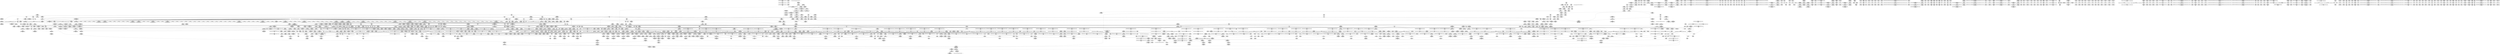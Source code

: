 digraph {
	CE0x44cfe70 [shape=record,shape=Mrecord,label="{CE0x44cfe70|i8*_getelementptr_inbounds_(_44_x_i8_,_44_x_i8_*_.str47,_i32_0,_i32_0)|*Constant*}"]
	CE0x44d3150 [shape=record,shape=Mrecord,label="{CE0x44d3150|rcu_lock_release:entry|*SummSink*}"]
	CE0x4434e30 [shape=record,shape=Mrecord,label="{CE0x4434e30|i64*_getelementptr_inbounds_(_2_x_i64_,_2_x_i64_*___llvm_gcov_ctr98,_i64_0,_i64_0)|*Constant*}"]
	CE0x44c67d0 [shape=record,shape=Mrecord,label="{CE0x44c67d0|rcu_read_unlock:tmp11|include/linux/rcupdate.h,933|*SummSink*}"]
	CE0x43dc3a0 [shape=record,shape=Mrecord,label="{CE0x43dc3a0|ipc_alloc_security:sid3|security/selinux/hooks.c,5089|*SummSource*}"]
	CE0x4424300 [shape=record,shape=Mrecord,label="{CE0x4424300|_ret_void,_!dbg_!27717|include/linux/rcupdate.h,240|*SummSink*}"]
	CE0x441b9f0 [shape=record,shape=Mrecord,label="{CE0x441b9f0|i64_1|*Constant*}"]
	CE0x43bfb70 [shape=record,shape=Mrecord,label="{CE0x43bfb70|ipc_alloc_security:sclass|Function::ipc_alloc_security&Arg::sclass::|*SummSource*}"]
	CE0x43cd440 [shape=record,shape=Mrecord,label="{CE0x43cd440|selinux_sem_alloc_security:type|security/selinux/hooks.c,5396}"]
	CE0x43e10f0 [shape=record,shape=Mrecord,label="{CE0x43e10f0|selinux_sem_alloc_security:sem_perm4|security/selinux/hooks.c,5397|*SummSink*}"]
	CE0x446d260 [shape=record,shape=Mrecord,label="{CE0x446d260|task_sid:if.end|*SummSource*}"]
	CE0x4473e40 [shape=record,shape=Mrecord,label="{CE0x4473e40|rcu_read_unlock:tmp2}"]
	CE0x447bd20 [shape=record,shape=Mrecord,label="{CE0x447bd20|task_sid:do.body|*SummSource*}"]
	CE0x44c9110 [shape=record,shape=Mrecord,label="{CE0x44c9110|i64*_getelementptr_inbounds_(_11_x_i64_,_11_x_i64_*___llvm_gcov_ctr132,_i64_0,_i64_0)|*Constant*|*SummSink*}"]
	CE0x44e1aa0 [shape=record,shape=Mrecord,label="{CE0x44e1aa0|i64*_getelementptr_inbounds_(_4_x_i64_,_4_x_i64_*___llvm_gcov_ctr129,_i64_0,_i64_3)|*Constant*}"]
	CE0x44c8c80 [shape=record,shape=Mrecord,label="{CE0x44c8c80|__rcu_read_lock:tmp5|include/linux/rcupdate.h,239|*SummSource*}"]
	CE0x43c06e0 [shape=record,shape=Mrecord,label="{CE0x43c06e0|selinux_sem_alloc_security:bb|*SummSink*}"]
	CE0x441a890 [shape=record,shape=Mrecord,label="{CE0x441a890|kzalloc:tmp1|*SummSource*}"]
	CE0x44dcde0 [shape=record,shape=Mrecord,label="{CE0x44dcde0|GLOBAL:__preempt_count|Global_var:__preempt_count}"]
	CE0x440e040 [shape=record,shape=Mrecord,label="{CE0x440e040|_ret_void,_!dbg_!27719|security/selinux/hooks.c,5100|*SummSink*}"]
	CE0x44deed0 [shape=record,shape=Mrecord,label="{CE0x44deed0|i64*_getelementptr_inbounds_(_4_x_i64_,_4_x_i64_*___llvm_gcov_ctr134,_i64_0,_i64_3)|*Constant*|*SummSource*}"]
	CE0x442df10 [shape=record,shape=Mrecord,label="{CE0x442df10|ipc_free_security:security1|security/selinux/hooks.c,5098|*SummSink*}"]
	CE0x44cd870 [shape=record,shape=Mrecord,label="{CE0x44cd870|rcu_read_unlock:tmp10|include/linux/rcupdate.h,933|*SummSink*}"]
	CE0x44eef90 [shape=record,shape=Mrecord,label="{CE0x44eef90|_ret_void,_!dbg_!27720|./arch/x86/include/asm/preempt.h,78|*SummSource*}"]
	CE0x4463d40 [shape=record,shape=Mrecord,label="{CE0x4463d40|__rcu_read_lock:tmp6|include/linux/rcupdate.h,240}"]
	CE0x4402e60 [shape=record,shape=Mrecord,label="{CE0x4402e60|current_sid:tmp20|security/selinux/hooks.c,218}"]
	CE0x4469290 [shape=record,shape=Mrecord,label="{CE0x4469290|i32_77|*Constant*|*SummSource*}"]
	CE0x44d1a30 [shape=record,shape=Mrecord,label="{CE0x44d1a30|rcu_read_unlock:tmp22|include/linux/rcupdate.h,935|*SummSource*}"]
	CE0x43cfcd0 [shape=record,shape=Mrecord,label="{CE0x43cfcd0|selinux_sem_alloc_security:call2|security/selinux/hooks.c,5390|*SummSource*}"]
	CE0x43c5d40 [shape=record,shape=Mrecord,label="{CE0x43c5d40|current_sid:land.lhs.true}"]
	CE0x451be70 [shape=record,shape=Mrecord,label="{CE0x451be70|__preempt_count_add:do.end|*SummSink*}"]
	CE0x4421e90 [shape=record,shape=Mrecord,label="{CE0x4421e90|i64_1|*Constant*}"]
	CE0x43ea280 [shape=record,shape=Mrecord,label="{CE0x43ea280|selinux_sem_alloc_security:tmp3|security/selinux/hooks.c,5391|*SummSink*}"]
	CE0x43d1a00 [shape=record,shape=Mrecord,label="{CE0x43d1a00|80:_i32,_112:_i8*,_:_CMRE_38,39_}"]
	CE0x444b9c0 [shape=record,shape=Mrecord,label="{CE0x444b9c0|rcu_read_lock:tmp22|include/linux/rcupdate.h,884|*SummSink*}"]
	CE0x44dd460 [shape=record,shape=Mrecord,label="{CE0x44dd460|i64*_getelementptr_inbounds_(_4_x_i64_,_4_x_i64_*___llvm_gcov_ctr130,_i64_0,_i64_3)|*Constant*}"]
	CE0x445da30 [shape=record,shape=Mrecord,label="{CE0x445da30|ipc_alloc_security:tmp1|*SummSink*}"]
	CE0x44c7580 [shape=record,shape=Mrecord,label="{CE0x44c7580|rcu_read_unlock:tmp13|include/linux/rcupdate.h,933|*SummSource*}"]
	CE0x4423030 [shape=record,shape=Mrecord,label="{CE0x4423030|kzalloc:call|include/linux/slab.h,578|*SummSink*}"]
	CE0x44c6b30 [shape=record,shape=Mrecord,label="{CE0x44c6b30|rcu_read_unlock:tmp12|include/linux/rcupdate.h,933|*SummSource*}"]
	CE0x4427c60 [shape=record,shape=Mrecord,label="{CE0x4427c60|rcu_read_unlock:call|include/linux/rcupdate.h,933|*SummSink*}"]
	CE0x43c64c0 [shape=record,shape=Mrecord,label="{CE0x43c64c0|i64_8|*Constant*}"]
	CE0x4488650 [shape=record,shape=Mrecord,label="{CE0x4488650|task_sid:tmp}"]
	CE0x44df7e0 [shape=record,shape=Mrecord,label="{CE0x44df7e0|__preempt_count_sub:tmp6|./arch/x86/include/asm/preempt.h,78|*SummSink*}"]
	CE0x444a500 [shape=record,shape=Mrecord,label="{CE0x444a500|rcu_read_lock:tmp20|include/linux/rcupdate.h,882|*SummSource*}"]
	CE0x43d63a0 [shape=record,shape=Mrecord,label="{CE0x43d63a0|80:_i32,_112:_i8*,_:_CMRE_2,3_}"]
	CE0x441cfe0 [shape=record,shape=Mrecord,label="{CE0x441cfe0|current_sid:land.lhs.true|*SummSource*}"]
	CE0x44d8510 [shape=record,shape=Mrecord,label="{CE0x44d8510|i64_ptrtoint_(i8*_blockaddress(_rcu_lock_release,_%__here)_to_i64)|*Constant*|*SummSource*}"]
	CE0x43e3270 [shape=record,shape=Mrecord,label="{CE0x43e3270|selinux_sem_alloc_security:sem_perm|security/selinux/hooks.c,5390}"]
	CE0x43bf1f0 [shape=record,shape=Mrecord,label="{CE0x43bf1f0|i64_1|*Constant*}"]
	CE0x43b6750 [shape=record,shape=Mrecord,label="{CE0x43b6750|GLOBAL:__llvm_gcov_ctr125|Global_var:__llvm_gcov_ctr125}"]
	CE0x4421460 [shape=record,shape=Mrecord,label="{CE0x4421460|current_sid:tmp8|security/selinux/hooks.c,218|*SummSink*}"]
	CE0x44cb390 [shape=record,shape=Mrecord,label="{CE0x44cb390|_call_void_lockdep_rcu_suspicious(i8*_getelementptr_inbounds_(_25_x_i8_,_25_x_i8_*_.str45,_i32_0,_i32_0),_i32_934,_i8*_getelementptr_inbounds_(_44_x_i8_,_44_x_i8_*_.str47,_i32_0,_i32_0))_#10,_!dbg_!27726|include/linux/rcupdate.h,933|*SummSource*}"]
	CE0x4403950 [shape=record,shape=Mrecord,label="{CE0x4403950|selinux_sem_alloc_security:sem_perm4|security/selinux/hooks.c,5397|*SummSource*}"]
	CE0x445c840 [shape=record,shape=Mrecord,label="{CE0x445c840|task_sid:entry}"]
	CE0x4446040 [shape=record,shape=Mrecord,label="{CE0x4446040|rcu_read_lock:tmp17|include/linux/rcupdate.h,882|*SummSink*}"]
	CE0x43c75d0 [shape=record,shape=Mrecord,label="{CE0x43c75d0|current_sid:tmp4|security/selinux/hooks.c,218|*SummSink*}"]
	CE0x4517c80 [shape=record,shape=Mrecord,label="{CE0x4517c80|i64*_getelementptr_inbounds_(_4_x_i64_,_4_x_i64_*___llvm_gcov_ctr135,_i64_0,_i64_2)|*Constant*}"]
	CE0x4486370 [shape=record,shape=Mrecord,label="{CE0x4486370|i64*_getelementptr_inbounds_(_11_x_i64_,_11_x_i64_*___llvm_gcov_ctr127,_i64_0,_i64_0)|*Constant*|*SummSource*}"]
	CE0x4511690 [shape=record,shape=Mrecord,label="{CE0x4511690|__rcu_read_unlock:tmp5|include/linux/rcupdate.h,244|*SummSink*}"]
	CE0x44c72d0 [shape=record,shape=Mrecord,label="{CE0x44c72d0|GLOBAL:__preempt_count|Global_var:__preempt_count}"]
	CE0x4437b10 [shape=record,shape=Mrecord,label="{CE0x4437b10|task_sid:do.body5|*SummSource*}"]
	CE0x451c790 [shape=record,shape=Mrecord,label="{CE0x451c790|__preempt_count_add:tmp2}"]
	CE0x43a4ba0 [shape=record,shape=Mrecord,label="{CE0x43a4ba0|current_sid:tmp6|security/selinux/hooks.c,218|*SummSink*}"]
	CE0x44179b0 [shape=record,shape=Mrecord,label="{CE0x44179b0|rcu_read_unlock:tmp16|include/linux/rcupdate.h,933|*SummSink*}"]
	CE0x43b56b0 [shape=record,shape=Mrecord,label="{CE0x43b56b0|GLOBAL:current_task|Global_var:current_task}"]
	CE0x44e6280 [shape=record,shape=Mrecord,label="{CE0x44e6280|__rcu_read_unlock:tmp7|include/linux/rcupdate.h,245|*SummSource*}"]
	CE0x4469650 [shape=record,shape=Mrecord,label="{CE0x4469650|_call_void_mcount()_#3}"]
	CE0x444b020 [shape=record,shape=Mrecord,label="{CE0x444b020|i64*_getelementptr_inbounds_(_11_x_i64_,_11_x_i64_*___llvm_gcov_ctr127,_i64_0,_i64_10)|*Constant*|*SummSource*}"]
	CE0x4475b00 [shape=record,shape=Mrecord,label="{CE0x4475b00|__rcu_read_lock:tmp}"]
	CE0x44eabb0 [shape=record,shape=Mrecord,label="{CE0x44eabb0|__preempt_count_add:tmp|*SummSource*}"]
	CE0x44ea850 [shape=record,shape=Mrecord,label="{CE0x44ea850|__preempt_count_sub:tmp|*SummSource*}"]
	CE0x444bd70 [shape=record,shape=Mrecord,label="{CE0x444bd70|cred_sid:bb|*SummSource*}"]
	CE0x43d3e10 [shape=record,shape=Mrecord,label="{CE0x43d3e10|_ret_i32_%retval.0,_!dbg_!27731|security/selinux/hooks.c,5093|*SummSource*}"]
	CE0x4459fa0 [shape=record,shape=Mrecord,label="{CE0x4459fa0|ipc_free_security:tmp|*SummSink*}"]
	CE0x43c5e90 [shape=record,shape=Mrecord,label="{CE0x43c5e90|current_sid:tmp3}"]
	CE0x4529cd0 [shape=record,shape=Mrecord,label="{CE0x4529cd0|__preempt_count_add:tmp6|./arch/x86/include/asm/preempt.h,73}"]
	CE0x4404d50 [shape=record,shape=Mrecord,label="{CE0x4404d50|_call_void_mcount()_#3}"]
	CE0x440c2c0 [shape=record,shape=Mrecord,label="{CE0x440c2c0|i64*_getelementptr_inbounds_(_11_x_i64_,_11_x_i64_*___llvm_gcov_ctr125,_i64_0,_i64_9)|*Constant*|*SummSink*}"]
	CE0x443f420 [shape=record,shape=Mrecord,label="{CE0x443f420|rcu_lock_acquire:__here}"]
	CE0x4483e20 [shape=record,shape=Mrecord,label="{CE0x4483e20|task_sid:tmp25|security/selinux/hooks.c,208}"]
	CE0x43d0a20 [shape=record,shape=Mrecord,label="{CE0x43d0a20|80:_i32,_112:_i8*,_:_CMRE_120,128_|*MultipleSource*|security/selinux/hooks.c,5390|Function::selinux_sem_alloc_security&Arg::sma::}"]
	CE0x4456100 [shape=record,shape=Mrecord,label="{CE0x4456100|task_sid:bb|*SummSource*}"]
	CE0x4419860 [shape=record,shape=Mrecord,label="{CE0x4419860|task_sid:tmp8|security/selinux/hooks.c,208|*SummSink*}"]
	CE0x4418be0 [shape=record,shape=Mrecord,label="{CE0x4418be0|task_sid:tmp15|security/selinux/hooks.c,208|*SummSink*}"]
	CE0x441b210 [shape=record,shape=Mrecord,label="{CE0x441b210|current_sid:tmp1}"]
	CE0x43da120 [shape=record,shape=Mrecord,label="{CE0x43da120|80:_i32,_112:_i8*,_:_CMRE_57,58_}"]
	CE0x44048d0 [shape=record,shape=Mrecord,label="{CE0x44048d0|kmalloc:entry|*SummSink*}"]
	CE0x441f860 [shape=record,shape=Mrecord,label="{CE0x441f860|current_sid:tmp9|security/selinux/hooks.c,218|*SummSource*}"]
	CE0x43d9590 [shape=record,shape=Mrecord,label="{CE0x43d9590|current_sid:call|security/selinux/hooks.c,218}"]
	CE0x4417210 [shape=record,shape=Mrecord,label="{CE0x4417210|i64*_getelementptr_inbounds_(_4_x_i64_,_4_x_i64_*___llvm_gcov_ctr128,_i64_0,_i64_0)|*Constant*|*SummSource*}"]
	CE0x44723e0 [shape=record,shape=Mrecord,label="{CE0x44723e0|__rcu_read_lock:tmp7|include/linux/rcupdate.h,240|*SummSource*}"]
	CE0x4517030 [shape=record,shape=Mrecord,label="{CE0x4517030|_call_void_mcount()_#3|*SummSource*}"]
	CE0x4425640 [shape=record,shape=Mrecord,label="{CE0x4425640|i1_true|*Constant*|*SummSink*}"]
	CE0x44053b0 [shape=record,shape=Mrecord,label="{CE0x44053b0|i32_(i32,_i32,_i16,_i32,_%struct.common_audit_data*)*_bitcast_(i32_(i32,_i32,_i16,_i32,_%struct.common_audit_data.495*)*_avc_has_perm_to_i32_(i32,_i32,_i16,_i32,_%struct.common_audit_data*)*)|*Constant*|*SummSink*}"]
	CE0x44511f0 [shape=record,shape=Mrecord,label="{CE0x44511f0|GLOBAL:__llvm_gcov_ctr301|Global_var:__llvm_gcov_ctr301|*SummSink*}"]
	CE0x44856b0 [shape=record,shape=Mrecord,label="{CE0x44856b0|rcu_read_lock:tmp1}"]
	CE0x43c0e20 [shape=record,shape=Mrecord,label="{CE0x43c0e20|selinux_sem_alloc_security:ad|security/selinux/hooks.c, 5386}"]
	CE0x43cda70 [shape=record,shape=Mrecord,label="{CE0x43cda70|current_sid:tmp4|security/selinux/hooks.c,218|*SummSource*}"]
	CE0x4445f60 [shape=record,shape=Mrecord,label="{CE0x4445f60|rcu_read_lock:tmp17|include/linux/rcupdate.h,882}"]
	CE0x4471d00 [shape=record,shape=Mrecord,label="{CE0x4471d00|_ret_void,_!dbg_!27719|./arch/x86/include/asm/preempt.h,73|*SummSink*}"]
	CE0x4444400 [shape=record,shape=Mrecord,label="{CE0x4444400|rcu_read_lock:tmp14|include/linux/rcupdate.h,882}"]
	CE0x43cd000 [shape=record,shape=Mrecord,label="{CE0x43cd000|selinux_sem_alloc_security:tmp8|security/selinux/hooks.c,5394|*SummSource*}"]
	CE0x44e25b0 [shape=record,shape=Mrecord,label="{CE0x44e25b0|__rcu_read_unlock:tmp4|include/linux/rcupdate.h,244|*SummSink*}"]
	CE0x44e9040 [shape=record,shape=Mrecord,label="{CE0x44e9040|_call_void___preempt_count_sub(i32_1)_#10,_!dbg_!27715|include/linux/rcupdate.h,244|*SummSink*}"]
	CE0x4437570 [shape=record,shape=Mrecord,label="{CE0x4437570|task_sid:tmp14|security/selinux/hooks.c,208|*SummSink*}"]
	CE0x444cc40 [shape=record,shape=Mrecord,label="{CE0x444cc40|rcu_read_unlock:if.then|*SummSource*}"]
	CE0x43c9d30 [shape=record,shape=Mrecord,label="{CE0x43c9d30|avc_has_perm:auditdata|Function::avc_has_perm&Arg::auditdata::}"]
	CE0x4434d00 [shape=record,shape=Mrecord,label="{CE0x4434d00|get_current:bb|*SummSink*}"]
	CE0x4408190 [shape=record,shape=Mrecord,label="{CE0x4408190|selinux_sem_alloc_security:tmp12|security/selinux/hooks.c,5401|*SummSink*}"]
	CE0x4443900 [shape=record,shape=Mrecord,label="{CE0x4443900|i64_7|*Constant*}"]
	CE0x4446890 [shape=record,shape=Mrecord,label="{CE0x4446890|rcu_read_unlock:tmp4|include/linux/rcupdate.h,933|*SummSource*}"]
	CE0x4437a00 [shape=record,shape=Mrecord,label="{CE0x4437a00|task_sid:do.body5}"]
	CE0x44760e0 [shape=record,shape=Mrecord,label="{CE0x44760e0|rcu_read_lock:if.then}"]
	CE0x43da700 [shape=record,shape=Mrecord,label="{CE0x43da700|80:_i32,_112:_i8*,_:_CMRE_39,40_}"]
	CE0x43ca070 [shape=record,shape=Mrecord,label="{CE0x43ca070|_ret_i32_%retval.0,_!dbg_!27728|security/selinux/avc.c,775|*SummSource*}"]
	CE0x4426270 [shape=record,shape=Mrecord,label="{CE0x4426270|_call_void_mcount()_#3}"]
	CE0x44d34e0 [shape=record,shape=Mrecord,label="{CE0x44d34e0|rcu_lock_release:map|Function::rcu_lock_release&Arg::map::|*SummSink*}"]
	CE0x444c240 [shape=record,shape=Mrecord,label="{CE0x444c240|rcu_read_unlock:tmp5|include/linux/rcupdate.h,933}"]
	CE0x43c14a0 [shape=record,shape=Mrecord,label="{CE0x43c14a0|i64*_getelementptr_inbounds_(_2_x_i64_,_2_x_i64_*___llvm_gcov_ctr98,_i64_0,_i64_1)|*Constant*|*SummSource*}"]
	CE0x44d29d0 [shape=record,shape=Mrecord,label="{CE0x44d29d0|GLOBAL:rcu_lock_release|*Constant*}"]
	CE0x43e1b50 [shape=record,shape=Mrecord,label="{CE0x43e1b50|ipc_alloc_security:tmp2|security/selinux/hooks.c,5083|*SummSource*}"]
	CE0x43dfda0 [shape=record,shape=Mrecord,label="{CE0x43dfda0|ipc_alloc_security:tmp2|security/selinux/hooks.c,5083|*SummSink*}"]
	CE0x446a8b0 [shape=record,shape=Mrecord,label="{CE0x446a8b0|task_sid:land.lhs.true2|*SummSink*}"]
	CE0x44409c0 [shape=record,shape=Mrecord,label="{CE0x44409c0|kzalloc:size|Function::kzalloc&Arg::size::|*SummSource*}"]
	CE0x4485f10 [shape=record,shape=Mrecord,label="{CE0x4485f10|cred_sid:tmp4|*LoadInst*|security/selinux/hooks.c,196}"]
	CE0x44de010 [shape=record,shape=Mrecord,label="{CE0x44de010|i64_ptrtoint_(i8*_blockaddress(_rcu_lock_acquire,_%__here)_to_i64)|*Constant*|*SummSource*}"]
	CE0x4484250 [shape=record,shape=Mrecord,label="{CE0x4484250|i64*_getelementptr_inbounds_(_13_x_i64_,_13_x_i64_*___llvm_gcov_ctr126,_i64_0,_i64_11)|*Constant*|*SummSink*}"]
	CE0x446dd40 [shape=record,shape=Mrecord,label="{CE0x446dd40|_call_void_rcu_read_unlock()_#10,_!dbg_!27748|security/selinux/hooks.c,209|*SummSource*}"]
	CE0x4436f30 [shape=record,shape=Mrecord,label="{CE0x4436f30|rcu_read_lock:tmp11|include/linux/rcupdate.h,882|*SummSink*}"]
	CE0x4421e20 [shape=record,shape=Mrecord,label="{CE0x4421e20|current_sid:tmp|*SummSink*}"]
	CE0x43df1d0 [shape=record,shape=Mrecord,label="{CE0x43df1d0|current_sid:tmp2|*SummSource*}"]
	CE0x44e2b50 [shape=record,shape=Mrecord,label="{CE0x44e2b50|i64*_getelementptr_inbounds_(_4_x_i64_,_4_x_i64_*___llvm_gcov_ctr134,_i64_0,_i64_1)|*Constant*|*SummSource*}"]
	CE0x4466380 [shape=record,shape=Mrecord,label="{CE0x4466380|task_sid:tmp17|security/selinux/hooks.c,208|*SummSink*}"]
	CE0x440d910 [shape=record,shape=Mrecord,label="{CE0x440d910|i64*_getelementptr_inbounds_(_9_x_i64_,_9_x_i64_*___llvm_gcov_ctr317,_i64_0,_i64_6)|*Constant*|*SummSource*}"]
	CE0x44ea010 [shape=record,shape=Mrecord,label="{CE0x44ea010|i64_1|*Constant*}"]
	CE0x43d0060 [shape=record,shape=Mrecord,label="{CE0x43d0060|GLOBAL:ipc_alloc_security|*Constant*|*SummSink*}"]
	CE0x4418ad0 [shape=record,shape=Mrecord,label="{CE0x4418ad0|task_sid:tmp16|security/selinux/hooks.c,208}"]
	CE0x44194a0 [shape=record,shape=Mrecord,label="{CE0x44194a0|kzalloc:tmp2|*SummSource*}"]
	CE0x4469550 [shape=record,shape=Mrecord,label="{CE0x4469550|cred_sid:tmp3|*SummSink*}"]
	CE0x43bc410 [shape=record,shape=Mrecord,label="{CE0x43bc410|_ret_%struct.task_struct*_%tmp4,_!dbg_!27714|./arch/x86/include/asm/current.h,14}"]
	CE0x44e5d60 [shape=record,shape=Mrecord,label="{CE0x44e5d60|__rcu_read_unlock:tmp6|include/linux/rcupdate.h,245|*SummSource*}"]
	CE0x44d7470 [shape=record,shape=Mrecord,label="{CE0x44d7470|__preempt_count_sub:entry|*SummSource*}"]
	CE0x4442d90 [shape=record,shape=Mrecord,label="{CE0x4442d90|rcu_read_lock:tmp12|include/linux/rcupdate.h,882|*SummSink*}"]
	CE0x444e9b0 [shape=record,shape=Mrecord,label="{CE0x444e9b0|rcu_read_lock:tobool1|include/linux/rcupdate.h,882}"]
	CE0x44d3eb0 [shape=record,shape=Mrecord,label="{CE0x44d3eb0|i64*_getelementptr_inbounds_(_4_x_i64_,_4_x_i64_*___llvm_gcov_ctr130,_i64_0,_i64_1)|*Constant*|*SummSource*}"]
	CE0x44fb7b0 [shape=record,shape=Mrecord,label="{CE0x44fb7b0|__preempt_count_sub:tmp5|./arch/x86/include/asm/preempt.h,77}"]
	CE0x44503c0 [shape=record,shape=Mrecord,label="{CE0x44503c0|rcu_lock_acquire:tmp4|include/linux/rcupdate.h,418|*SummSink*}"]
	CE0x44d4720 [shape=record,shape=Mrecord,label="{CE0x44d4720|_call_void___rcu_read_unlock()_#10,_!dbg_!27734|include/linux/rcupdate.h,937}"]
	CE0x43b6520 [shape=record,shape=Mrecord,label="{CE0x43b6520|GLOBAL:get_current|*Constant*|*SummSource*}"]
	CE0x447e070 [shape=record,shape=Mrecord,label="{CE0x447e070|rcu_read_lock:tmp|*SummSource*}"]
	CE0x4427180 [shape=record,shape=Mrecord,label="{CE0x4427180|rcu_read_unlock:tmp1|*SummSink*}"]
	CE0x44df770 [shape=record,shape=Mrecord,label="{CE0x44df770|__preempt_count_sub:tmp6|./arch/x86/include/asm/preempt.h,78|*SummSource*}"]
	CE0x447afe0 [shape=record,shape=Mrecord,label="{CE0x447afe0|i32_0|*Constant*}"]
	CE0x4409bb0 [shape=record,shape=Mrecord,label="{CE0x4409bb0|avc_has_perm:tclass|Function::avc_has_perm&Arg::tclass::|*SummSink*}"]
	CE0x44c9b10 [shape=record,shape=Mrecord,label="{CE0x44c9b10|rcu_read_unlock:tmp8|include/linux/rcupdate.h,933|*SummSource*}"]
	CE0x4428340 [shape=record,shape=Mrecord,label="{CE0x4428340|rcu_read_unlock:tobool1|include/linux/rcupdate.h,933}"]
	CE0x44d0c00 [shape=record,shape=Mrecord,label="{CE0x44d0c00|rcu_read_unlock:tmp21|include/linux/rcupdate.h,935}"]
	CE0x43cff20 [shape=record,shape=Mrecord,label="{CE0x43cff20|selinux_sem_alloc_security:call2|security/selinux/hooks.c,5390|*SummSink*}"]
	CE0x4407d40 [shape=record,shape=Mrecord,label="{CE0x4407d40|i64_5|*Constant*}"]
	CE0x4456540 [shape=record,shape=Mrecord,label="{CE0x4456540|i64_0|*Constant*}"]
	CE0x44c9300 [shape=record,shape=Mrecord,label="{CE0x44c9300|rcu_read_unlock:tmp|*SummSource*}"]
	CE0x445cfb0 [shape=record,shape=Mrecord,label="{CE0x445cfb0|ipc_alloc_security:if.then|*SummSink*}"]
	CE0x44105a0 [shape=record,shape=Mrecord,label="{CE0x44105a0|selinux_sem_alloc_security:tmp17|security/selinux/hooks.c,5402}"]
	CE0x4411050 [shape=record,shape=Mrecord,label="{CE0x4411050|_call_void_ipc_free_security(%struct.kern_ipc_perm*_%sem_perm9)_#10,_!dbg_!27743|security/selinux/hooks.c,5402}"]
	CE0x43bed40 [shape=record,shape=Mrecord,label="{CE0x43bed40|selinux_sem_alloc_security:tmp2|security/selinux/hooks.c,5391}"]
	CE0x445c730 [shape=record,shape=Mrecord,label="{CE0x445c730|GLOBAL:task_sid|*Constant*|*SummSink*}"]
	CE0x442d9d0 [shape=record,shape=Mrecord,label="{CE0x442d9d0|i32_22|*Constant*}"]
	CE0x4458b60 [shape=record,shape=Mrecord,label="{CE0x4458b60|task_sid:tmp16|security/selinux/hooks.c,208|*SummSource*}"]
	CE0x43e0340 [shape=record,shape=Mrecord,label="{CE0x43e0340|current_sid:tmp14|security/selinux/hooks.c,218|*SummSource*}"]
	CE0x443ff20 [shape=record,shape=Mrecord,label="{CE0x443ff20|_ret_i32_%call7,_!dbg_!27749|security/selinux/hooks.c,210|*SummSource*}"]
	CE0x43e4810 [shape=record,shape=Mrecord,label="{CE0x43e4810|80:_i32,_112:_i8*,_:_CMRE_20,21_}"]
	CE0x4418680 [shape=record,shape=Mrecord,label="{CE0x4418680|task_sid:tmp15|security/selinux/hooks.c,208}"]
	CE0x44f8920 [shape=record,shape=Mrecord,label="{CE0x44f8920|rcu_lock_release:tmp6|*SummSink*}"]
	CE0x43df980 [shape=record,shape=Mrecord,label="{CE0x43df980|GLOBAL:current_sid.__warned|Global_var:current_sid.__warned|*SummSource*}"]
	CE0x4453f20 [shape=record,shape=Mrecord,label="{CE0x4453f20|get_current:tmp4|./arch/x86/include/asm/current.h,14|*SummSource*}"]
	CE0x55a38d0 [shape=record,shape=Mrecord,label="{CE0x55a38d0|selinux_sem_alloc_security:bb}"]
	CE0x448a5e0 [shape=record,shape=Mrecord,label="{CE0x448a5e0|task_sid:tmp7|security/selinux/hooks.c,208}"]
	CE0x43bd520 [shape=record,shape=Mrecord,label="{CE0x43bd520|80:_i32,_112:_i8*,_:_CMRE_50,51_}"]
	CE0x446f150 [shape=record,shape=Mrecord,label="{CE0x446f150|rcu_read_lock:tmp3}"]
	CE0x45283a0 [shape=record,shape=Mrecord,label="{CE0x45283a0|__preempt_count_add:tmp}"]
	CE0x447d290 [shape=record,shape=Mrecord,label="{CE0x447d290|task_sid:tobool4|security/selinux/hooks.c,208|*SummSink*}"]
	CE0x442f900 [shape=record,shape=Mrecord,label="{CE0x442f900|rcu_lock_acquire:tmp6}"]
	CE0x4486ef0 [shape=record,shape=Mrecord,label="{CE0x4486ef0|task_sid:tobool|security/selinux/hooks.c,208|*SummSource*}"]
	CE0x43d91c0 [shape=record,shape=Mrecord,label="{CE0x43d91c0|kzalloc:bb}"]
	CE0x44d0750 [shape=record,shape=Mrecord,label="{CE0x44d0750|rcu_read_unlock:tmp20|include/linux/rcupdate.h,933}"]
	CE0x44739d0 [shape=record,shape=Mrecord,label="{CE0x44739d0|rcu_read_lock:tmp2|*SummSource*}"]
	CE0x43dbd40 [shape=record,shape=Mrecord,label="{CE0x43dbd40|ipc_alloc_security:sclass2|security/selinux/hooks.c,5088|*SummSource*}"]
	CE0x451e770 [shape=record,shape=Mrecord,label="{CE0x451e770|__preempt_count_sub:do.end}"]
	CE0x440e720 [shape=record,shape=Mrecord,label="{CE0x440e720|selinux_sem_alloc_security:tmp18|security/selinux/hooks.c,5405|*SummSource*}"]
	CE0x4403e20 [shape=record,shape=Mrecord,label="{CE0x4403e20|avc_has_perm:entry|*SummSource*}"]
	CE0x440bf60 [shape=record,shape=Mrecord,label="{CE0x440bf60|i64*_getelementptr_inbounds_(_11_x_i64_,_11_x_i64_*___llvm_gcov_ctr125,_i64_0,_i64_9)|*Constant*}"]
	CE0x445c440 [shape=record,shape=Mrecord,label="{CE0x445c440|GLOBAL:task_sid|*Constant*|*SummSource*}"]
	CE0x43d58a0 [shape=record,shape=Mrecord,label="{CE0x43d58a0|_ret_i32_%tmp24,_!dbg_!27742|security/selinux/hooks.c,220}"]
	CE0x4451890 [shape=record,shape=Mrecord,label="{CE0x4451890|i64*_getelementptr_inbounds_(_6_x_i64_,_6_x_i64_*___llvm_gcov_ctr301,_i64_0,_i64_4)|*Constant*|*SummSource*}"]
	CE0x444c910 [shape=record,shape=Mrecord,label="{CE0x444c910|__preempt_count_add:val|Function::__preempt_count_add&Arg::val::|*SummSink*}"]
	CE0x44509b0 [shape=record,shape=Mrecord,label="{CE0x44509b0|rcu_read_lock:tmp9|include/linux/rcupdate.h,882|*SummSink*}"]
	CE0x4434110 [shape=record,shape=Mrecord,label="{CE0x4434110|get_current:bb}"]
	CE0x445beb0 [shape=record,shape=Mrecord,label="{CE0x445beb0|ipc_alloc_security:tmp10|security/selinux/hooks.c,5087|*SummSink*}"]
	CE0x44f2840 [shape=record,shape=Mrecord,label="{CE0x44f2840|__preempt_count_sub:tmp3}"]
	CE0x4440080 [shape=record,shape=Mrecord,label="{CE0x4440080|_ret_i32_%call7,_!dbg_!27749|security/selinux/hooks.c,210|*SummSink*}"]
	CE0x4456a40 [shape=record,shape=Mrecord,label="{CE0x4456a40|rcu_read_lock:tmp6|include/linux/rcupdate.h,882|*SummSink*}"]
	CE0x44c9480 [shape=record,shape=Mrecord,label="{CE0x44c9480|i64*_getelementptr_inbounds_(_4_x_i64_,_4_x_i64_*___llvm_gcov_ctr133,_i64_0,_i64_1)|*Constant*}"]
	CE0x43d8ba0 [shape=record,shape=Mrecord,label="{CE0x43d8ba0|ipc_alloc_security:entry|*SummSink*}"]
	CE0x43c4980 [shape=record,shape=Mrecord,label="{CE0x43c4980|i8_1|*Constant*|*SummSink*}"]
	CE0x43db800 [shape=record,shape=Mrecord,label="{CE0x43db800|_call_void_mcount()_#3}"]
	CE0x4475db0 [shape=record,shape=Mrecord,label="{CE0x4475db0|rcu_read_lock:tmp8|include/linux/rcupdate.h,882}"]
	CE0x4451360 [shape=record,shape=Mrecord,label="{CE0x4451360|ipc_alloc_security:tmp4|security/selinux/hooks.c,5084}"]
	CE0x44899c0 [shape=record,shape=Mrecord,label="{CE0x44899c0|task_sid:tmp11|security/selinux/hooks.c,208|*SummSink*}"]
	CE0x44d4f50 [shape=record,shape=Mrecord,label="{CE0x44d4f50|__rcu_read_unlock:entry|*SummSink*}"]
	CE0x444bef0 [shape=record,shape=Mrecord,label="{CE0x444bef0|cred_sid:bb|*SummSink*}"]
	CE0x43d9db0 [shape=record,shape=Mrecord,label="{CE0x43d9db0|80:_i32,_112:_i8*,_:_CMRE_56,57_}"]
	CE0x43d8a30 [shape=record,shape=Mrecord,label="{CE0x43d8a30|ipc_alloc_security:entry}"]
	CE0x4448330 [shape=record,shape=Mrecord,label="{CE0x4448330|_call_void_lockdep_rcu_suspicious(i8*_getelementptr_inbounds_(_25_x_i8_,_25_x_i8_*_.str45,_i32_0,_i32_0),_i32_883,_i8*_getelementptr_inbounds_(_42_x_i8_,_42_x_i8_*_.str46,_i32_0,_i32_0))_#10,_!dbg_!27728|include/linux/rcupdate.h,882}"]
	CE0x446f560 [shape=record,shape=Mrecord,label="{CE0x446f560|cred_sid:tmp5|security/selinux/hooks.c,196|*SummSink*}"]
	CE0x4486a70 [shape=record,shape=Mrecord,label="{CE0x4486a70|__rcu_read_lock:entry}"]
	CE0x447d6c0 [shape=record,shape=Mrecord,label="{CE0x447d6c0|i64*_getelementptr_inbounds_(_13_x_i64_,_13_x_i64_*___llvm_gcov_ctr126,_i64_0,_i64_1)|*Constant*|*SummSource*}"]
	CE0x4467e50 [shape=record,shape=Mrecord,label="{CE0x4467e50|i64_1|*Constant*}"]
	CE0x445c190 [shape=record,shape=Mrecord,label="{CE0x445c190|ipc_alloc_security:call1|security/selinux/hooks.c,5087|*SummSource*}"]
	CE0x440cd10 [shape=record,shape=Mrecord,label="{CE0x440cd10|current_sid:tmp18|security/selinux/hooks.c,218|*SummSink*}"]
	CE0x44547a0 [shape=record,shape=Mrecord,label="{CE0x44547a0|kmalloc:size|Function::kmalloc&Arg::size::|*SummSink*}"]
	CE0x4465700 [shape=record,shape=Mrecord,label="{CE0x4465700|__preempt_count_sub:entry|*SummSink*}"]
	CE0x4405620 [shape=record,shape=Mrecord,label="{CE0x4405620|selinux_sem_alloc_security:key|security/selinux/hooks.c,5397}"]
	CE0x44d2410 [shape=record,shape=Mrecord,label="{CE0x44d2410|_call_void_rcu_lock_release(%struct.lockdep_map*_rcu_lock_map)_#10,_!dbg_!27733|include/linux/rcupdate.h,935|*SummSink*}"]
	CE0x43bd1e0 [shape=record,shape=Mrecord,label="{CE0x43bd1e0|selinux_sem_alloc_security:call1|security/selinux/hooks.c,5390}"]
	CE0x4444fd0 [shape=record,shape=Mrecord,label="{CE0x4444fd0|rcu_read_lock:tmp15|include/linux/rcupdate.h,882|*SummSink*}"]
	CE0x43dc8a0 [shape=record,shape=Mrecord,label="{CE0x43dc8a0|ipc_alloc_security:sid3|security/selinux/hooks.c,5089|*SummSink*}"]
	CE0x443c860 [shape=record,shape=Mrecord,label="{CE0x443c860|kzalloc:bb|*SummSink*}"]
	CE0x43c9ef0 [shape=record,shape=Mrecord,label="{CE0x43c9ef0|avc_has_perm:auditdata|Function::avc_has_perm&Arg::auditdata::|*SummSink*}"]
	CE0x43de310 [shape=record,shape=Mrecord,label="{CE0x43de310|current_sid:if.end|*SummSource*}"]
	CE0x44842c0 [shape=record,shape=Mrecord,label="{CE0x44842c0|task_sid:tmp24|security/selinux/hooks.c,208|*SummSource*}"]
	CE0x44e30b0 [shape=record,shape=Mrecord,label="{CE0x44e30b0|__rcu_read_lock:do.body}"]
	CE0x44fa2c0 [shape=record,shape=Mrecord,label="{CE0x44fa2c0|__rcu_read_lock:tmp3}"]
	CE0x44043a0 [shape=record,shape=Mrecord,label="{CE0x44043a0|selinux_sem_alloc_security:tmp10|security/selinux/hooks.c,5397}"]
	CE0x4489e90 [shape=record,shape=Mrecord,label="{CE0x4489e90|kmalloc:tmp3|*SummSource*}"]
	CE0x43c9520 [shape=record,shape=Mrecord,label="{CE0x43c9520|i8_4|*Constant*|*SummSink*}"]
	CE0x4437680 [shape=record,shape=Mrecord,label="{CE0x4437680|i64_7|*Constant*}"]
	CE0x44d64d0 [shape=record,shape=Mrecord,label="{CE0x44d64d0|GLOBAL:lock_acquire|*Constant*|*SummSource*}"]
	CE0x43c1080 [shape=record,shape=Mrecord,label="{CE0x43c1080|i64*_getelementptr_inbounds_(_2_x_i64_,_2_x_i64_*___llvm_gcov_ctr98,_i64_0,_i64_1)|*Constant*|*SummSink*}"]
	CE0x4479b90 [shape=record,shape=Mrecord,label="{CE0x4479b90|GLOBAL:cred_sid|*Constant*|*SummSource*}"]
	CE0x43dcbd0 [shape=record,shape=Mrecord,label="{CE0x43dcbd0|current_sid:if.then|*SummSink*}"]
	CE0x43c4660 [shape=record,shape=Mrecord,label="{CE0x43c4660|i8_1|*Constant*}"]
	CE0x4434750 [shape=record,shape=Mrecord,label="{CE0x4434750|current_sid:tmp24|security/selinux/hooks.c,220}"]
	CE0x4459360 [shape=record,shape=Mrecord,label="{CE0x4459360|GLOBAL:__kmalloc|*Constant*|*SummSink*}"]
	CE0x444c360 [shape=record,shape=Mrecord,label="{CE0x444c360|GLOBAL:__llvm_gcov_ctr132|Global_var:__llvm_gcov_ctr132}"]
	CE0x442ee70 [shape=record,shape=Mrecord,label="{CE0x442ee70|rcu_lock_acquire:__here|*SummSink*}"]
	"CONST[source:1(input),value:2(dynamic)][purpose:{object}][SrcIdx:13]"
	CE0x43d3810 [shape=record,shape=Mrecord,label="{CE0x43d3810|i64*_getelementptr_inbounds_(_6_x_i64_,_6_x_i64_*___llvm_gcov_ctr301,_i64_0,_i64_3)|*Constant*|*SummSink*}"]
	CE0x4529d40 [shape=record,shape=Mrecord,label="{CE0x4529d40|__preempt_count_add:tmp6|./arch/x86/include/asm/preempt.h,73|*SummSource*}"]
	CE0x43e5530 [shape=record,shape=Mrecord,label="{CE0x43e5530|80:_i32,_112:_i8*,_:_CMRE_21,22_}"]
	CE0x4429f10 [shape=record,shape=Mrecord,label="{CE0x4429f10|ipc_alloc_security:retval.0|*SummSink*}"]
	CE0x446b9d0 [shape=record,shape=Mrecord,label="{CE0x446b9d0|cred_sid:security|security/selinux/hooks.c,196|*SummSink*}"]
	CE0x446ec00 [shape=record,shape=Mrecord,label="{CE0x446ec00|kmalloc:bb|*SummSink*}"]
	CE0x43a3730 [shape=record,shape=Mrecord,label="{CE0x43a3730|GLOBAL:current_task|Global_var:current_task|*SummSource*}"]
	CE0x442b390 [shape=record,shape=Mrecord,label="{CE0x442b390|task_sid:tmp20|security/selinux/hooks.c,208|*SummSource*}"]
	CE0x447ebf0 [shape=record,shape=Mrecord,label="{CE0x447ebf0|i8_1|*Constant*}"]
	CE0x44fa760 [shape=record,shape=Mrecord,label="{CE0x44fa760|rcu_lock_acquire:tmp3|*SummSink*}"]
	CE0x4436af0 [shape=record,shape=Mrecord,label="{CE0x4436af0|rcu_read_lock:land.lhs.true2|*SummSink*}"]
	CE0x44538c0 [shape=record,shape=Mrecord,label="{CE0x44538c0|i32_32768|*Constant*|*SummSink*}"]
	CE0x43bea20 [shape=record,shape=Mrecord,label="{CE0x43bea20|i64_2|*Constant*|*SummSource*}"]
	CE0x44cf9b0 [shape=record,shape=Mrecord,label="{CE0x44cf9b0|i32_934|*Constant*|*SummSink*}"]
	CE0x446d800 [shape=record,shape=Mrecord,label="{CE0x446d800|kzalloc:tmp|*SummSource*}"]
	CE0x4517fb0 [shape=record,shape=Mrecord,label="{CE0x4517fb0|_call_void_mcount()_#3}"]
	CE0x43b8ed0 [shape=record,shape=Mrecord,label="{CE0x43b8ed0|80:_i32,_112:_i8*,_:_CMRE_11,12_}"]
	CE0x43b48f0 [shape=record,shape=Mrecord,label="{CE0x43b48f0|get_current:tmp4|./arch/x86/include/asm/current.h,14}"]
	CE0x444abd0 [shape=record,shape=Mrecord,label="{CE0x444abd0|i64*_getelementptr_inbounds_(_11_x_i64_,_11_x_i64_*___llvm_gcov_ctr127,_i64_0,_i64_10)|*Constant*}"]
	CE0x440a9b0 [shape=record,shape=Mrecord,label="{CE0x440a9b0|selinux_sem_alloc_security:ipc_id|security/selinux/hooks.c,5397|*SummSource*}"]
	CE0x442d010 [shape=record,shape=Mrecord,label="{CE0x442d010|i32_78|*Constant*|*SummSink*}"]
	CE0x44886c0 [shape=record,shape=Mrecord,label="{CE0x44886c0|COLLAPSED:_GCMRE___llvm_gcov_ctr126_internal_global_13_x_i64_zeroinitializer:_elem_0:default:}"]
	CE0x44874c0 [shape=record,shape=Mrecord,label="{CE0x44874c0|_ret_void,_!dbg_!27717|include/linux/rcupdate.h,419|*SummSink*}"]
	CE0x43b9b60 [shape=record,shape=Mrecord,label="{CE0x43b9b60|i64_1|*Constant*|*SummSink*}"]
	CE0x44283d0 [shape=record,shape=Mrecord,label="{CE0x44283d0|rcu_read_unlock:tobool1|include/linux/rcupdate.h,933|*SummSource*}"]
	CE0x440a150 [shape=record,shape=Mrecord,label="{CE0x440a150|avc_has_perm:requested|Function::avc_has_perm&Arg::requested::|*SummSink*}"]
	CE0x4476450 [shape=record,shape=Mrecord,label="{CE0x4476450|0:_i8,_:_GCMR_task_sid.__warned_internal_global_i8_0,_section_.data.unlikely_,_align_1:_elem_0:default:}"]
	CE0x45125c0 [shape=record,shape=Mrecord,label="{CE0x45125c0|__preempt_count_sub:tmp7|./arch/x86/include/asm/preempt.h,78}"]
	CE0x44f2070 [shape=record,shape=Mrecord,label="{CE0x44f2070|_call_void_asm_addl_$1,_%gs:$0_,_*m,ri,*m,_dirflag_,_fpsr_,_flags_(i32*___preempt_count,_i32_%sub,_i32*___preempt_count)_#3,_!dbg_!27717,_!srcloc_!27718|./arch/x86/include/asm/preempt.h,77}"]
	CE0x4412390 [shape=record,shape=Mrecord,label="{CE0x4412390|ipc_free_security:entry|*SummSink*}"]
	CE0x43e3520 [shape=record,shape=Mrecord,label="{CE0x43e3520|80:_i32,_112:_i8*,_:_CMRE_15,16_}"]
	CE0x441f090 [shape=record,shape=Mrecord,label="{CE0x441f090|ipc_alloc_security:if.then}"]
	CE0x446d0f0 [shape=record,shape=Mrecord,label="{CE0x446d0f0|task_sid:land.lhs.true2|*SummSource*}"]
	CE0x4479a50 [shape=record,shape=Mrecord,label="{CE0x4479a50|task_sid:call7|security/selinux/hooks.c,208|*SummSource*}"]
	CE0x43ea120 [shape=record,shape=Mrecord,label="{CE0x43ea120|GLOBAL:__llvm_gcov_ctr317|Global_var:__llvm_gcov_ctr317|*SummSource*}"]
	CE0x4489950 [shape=record,shape=Mrecord,label="{CE0x4489950|task_sid:tmp11|security/selinux/hooks.c,208|*SummSource*}"]
	CE0x442c700 [shape=record,shape=Mrecord,label="{CE0x442c700|current_sid:call4|security/selinux/hooks.c,218|*SummSink*}"]
	CE0x43bf910 [shape=record,shape=Mrecord,label="{CE0x43bf910|ipc_alloc_security:sclass|Function::ipc_alloc_security&Arg::sclass::}"]
	CE0x4470e20 [shape=record,shape=Mrecord,label="{CE0x4470e20|_call_void_rcu_lock_acquire(%struct.lockdep_map*_rcu_lock_map)_#10,_!dbg_!27711|include/linux/rcupdate.h,881|*SummSink*}"]
	"CONST[source:0(mediator),value:2(dynamic)][purpose:{object}][SnkIdx:1]"
	CE0x43c15b0 [shape=record,shape=Mrecord,label="{CE0x43c15b0|selinux_sem_alloc_security:if.end10|*SummSource*}"]
	CE0x44d8e40 [shape=record,shape=Mrecord,label="{CE0x44d8e40|i64*_getelementptr_inbounds_(_4_x_i64_,_4_x_i64_*___llvm_gcov_ctr134,_i64_0,_i64_1)|*Constant*}"]
	CE0x4488100 [shape=record,shape=Mrecord,label="{CE0x4488100|task_sid:tmp4|*LoadInst*|security/selinux/hooks.c,208|*SummSource*}"]
	CE0x4455700 [shape=record,shape=Mrecord,label="{CE0x4455700|task_sid:do.body5|*SummSink*}"]
	CE0x44dda00 [shape=record,shape=Mrecord,label="{CE0x44dda00|%struct.lockdep_map*_null|*Constant*|*SummSource*}"]
	CE0x447c1d0 [shape=record,shape=Mrecord,label="{CE0x447c1d0|task_sid:tmp11|security/selinux/hooks.c,208}"]
	CE0x44388e0 [shape=record,shape=Mrecord,label="{CE0x44388e0|GLOBAL:__llvm_gcov_ctr127|Global_var:__llvm_gcov_ctr127|*SummSource*}"]
	CE0x43b75a0 [shape=record,shape=Mrecord,label="{CE0x43b75a0|get_current:tmp3}"]
	CE0x444e5b0 [shape=record,shape=Mrecord,label="{CE0x444e5b0|rcu_read_unlock:tmp6|include/linux/rcupdate.h,933|*SummSource*}"]
	CE0x43d3500 [shape=record,shape=Mrecord,label="{CE0x43d3500|current_sid:tmp7|security/selinux/hooks.c,218|*SummSink*}"]
	CE0x4463db0 [shape=record,shape=Mrecord,label="{CE0x4463db0|__rcu_read_lock:tmp6|include/linux/rcupdate.h,240|*SummSource*}"]
	CE0x4420d50 [shape=record,shape=Mrecord,label="{CE0x4420d50|i64*_getelementptr_inbounds_(_6_x_i64_,_6_x_i64_*___llvm_gcov_ctr301,_i64_0,_i64_4)|*Constant*}"]
	CE0x43e9f60 [shape=record,shape=Mrecord,label="{CE0x43e9f60|80:_i32,_112:_i8*,_:_CMRE_12,13_}"]
	CE0x444f330 [shape=record,shape=Mrecord,label="{CE0x444f330|_call_void_asm_sideeffect_,_memory_,_dirflag_,_fpsr_,_flags_()_#3,_!dbg_!27714,_!srcloc_!27715|include/linux/rcupdate.h,239}"]
	CE0x43c26f0 [shape=record,shape=Mrecord,label="{CE0x43c26f0|selinux_sem_alloc_security:sem_perm3|security/selinux/hooks.c,5394|*SummSource*}"]
	CE0x448ad00 [shape=record,shape=Mrecord,label="{CE0x448ad00|kmalloc:tmp2|*SummSink*}"]
	CE0x44de540 [shape=record,shape=Mrecord,label="{CE0x44de540|rcu_lock_acquire:indirectgoto|*SummSource*}"]
	CE0x43e8640 [shape=record,shape=Mrecord,label="{CE0x43e8640|rcu_lock_release:tmp5|include/linux/rcupdate.h,423|*SummSource*}"]
	CE0x44d3080 [shape=record,shape=Mrecord,label="{CE0x44d3080|rcu_lock_release:entry|*SummSource*}"]
	CE0x440c330 [shape=record,shape=Mrecord,label="{CE0x440c330|current_sid:tmp17|security/selinux/hooks.c,218}"]
	CE0x4468160 [shape=record,shape=Mrecord,label="{CE0x4468160|_ret_void,_!dbg_!27735|include/linux/rcupdate.h,884|*SummSource*}"]
	CE0x43d9cf0 [shape=record,shape=Mrecord,label="{CE0x43d9cf0|i64*_getelementptr_inbounds_(_2_x_i64_,_2_x_i64_*___llvm_gcov_ctr98,_i64_0,_i64_0)|*Constant*|*SummSink*}"]
	CE0x43cefc0 [shape=record,shape=Mrecord,label="{CE0x43cefc0|selinux_sem_alloc_security:tmp7|security/selinux/hooks.c,5392}"]
	CE0x444b330 [shape=record,shape=Mrecord,label="{CE0x444b330|rcu_read_lock:tmp22|include/linux/rcupdate.h,884}"]
	CE0x43bf500 [shape=record,shape=Mrecord,label="{CE0x43bf500|ipc_alloc_security:task|Function::ipc_alloc_security&Arg::task::|*SummSink*}"]
	CE0x447a060 [shape=record,shape=Mrecord,label="{CE0x447a060|cred_sid:entry}"]
	CE0x43de190 [shape=record,shape=Mrecord,label="{CE0x43de190|_ret_i32_%retval.0,_!dbg_!27746|security/selinux/hooks.c,5406|*SummSink*}"]
	CE0x446c1c0 [shape=record,shape=Mrecord,label="{CE0x446c1c0|task_sid:tmp7|security/selinux/hooks.c,208|*SummSink*}"]
	CE0x44fa550 [shape=record,shape=Mrecord,label="{CE0x44fa550|_call_void_mcount()_#3}"]
	CE0x44d4030 [shape=record,shape=Mrecord,label="{CE0x44d4030|i64*_getelementptr_inbounds_(_4_x_i64_,_4_x_i64_*___llvm_gcov_ctr130,_i64_0,_i64_1)|*Constant*|*SummSink*}"]
	CE0x4518160 [shape=record,shape=Mrecord,label="{CE0x4518160|i64*_getelementptr_inbounds_(_4_x_i64_,_4_x_i64_*___llvm_gcov_ctr135,_i64_0,_i64_1)|*Constant*|*SummSource*}"]
	CE0x43c18a0 [shape=record,shape=Mrecord,label="{CE0x43c18a0|selinux_sem_alloc_security:if.then|*SummSource*}"]
	CE0x44d04f0 [shape=record,shape=Mrecord,label="{CE0x44d04f0|rcu_read_unlock:tmp19|include/linux/rcupdate.h,933|*SummSource*}"]
	CE0x43d8450 [shape=record,shape=Mrecord,label="{CE0x43d8450|i32_0|*Constant*}"]
	CE0x4429b10 [shape=record,shape=Mrecord,label="{CE0x4429b10|i64*_getelementptr_inbounds_(_6_x_i64_,_6_x_i64_*___llvm_gcov_ctr301,_i64_0,_i64_5)|*Constant*}"]
	CE0x4402df0 [shape=record,shape=Mrecord,label="{CE0x4402df0|current_sid:tmp19|security/selinux/hooks.c,218|*SummSink*}"]
	CE0x43da0b0 [shape=record,shape=Mrecord,label="{CE0x43da0b0|80:_i32,_112:_i8*,_:_CMRE_64,65_}"]
	CE0x442d8a0 [shape=record,shape=Mrecord,label="{CE0x442d8a0|current_sid:tmp21|security/selinux/hooks.c,218|*SummSource*}"]
	CE0x43cc7d0 [shape=record,shape=Mrecord,label="{CE0x43cc7d0|selinux_sem_alloc_security:security|security/selinux/hooks.c,5394|*SummSink*}"]
	CE0x44e1350 [shape=record,shape=Mrecord,label="{CE0x44e1350|_call_void_mcount()_#3|*SummSource*}"]
	CE0x441c8a0 [shape=record,shape=Mrecord,label="{CE0x441c8a0|current_sid:tmp13|security/selinux/hooks.c,218}"]
	CE0x440f770 [shape=record,shape=Mrecord,label="{CE0x440f770|i64*_getelementptr_inbounds_(_9_x_i64_,_9_x_i64_*___llvm_gcov_ctr317,_i64_0,_i64_8)|*Constant*}"]
	CE0x4432640 [shape=record,shape=Mrecord,label="{CE0x4432640|COLLAPSED:_CMRE:_elem_0::|security/selinux/hooks.c,218}"]
	CE0x445af70 [shape=record,shape=Mrecord,label="{CE0x445af70|cred_sid:tmp1}"]
	CE0x44098e0 [shape=record,shape=Mrecord,label="{CE0x44098e0|avc_has_perm:tclass|Function::avc_has_perm&Arg::tclass::}"]
	CE0x44d0960 [shape=record,shape=Mrecord,label="{CE0x44d0960|rcu_read_unlock:tmp20|include/linux/rcupdate.h,933|*SummSource*}"]
	CE0x43d2e60 [shape=record,shape=Mrecord,label="{CE0x43d2e60|0:_i8,_:_GCMR_current_sid.__warned_internal_global_i8_0,_section_.data.unlikely_,_align_1:_elem_0:default:}"]
	CE0x43e5800 [shape=record,shape=Mrecord,label="{CE0x43e5800|80:_i32,_112:_i8*,_:_CMRE_24,25_}"]
	CE0x44360e0 [shape=record,shape=Mrecord,label="{CE0x44360e0|task_sid:land.lhs.true2}"]
	CE0x440f3f0 [shape=record,shape=Mrecord,label="{CE0x440f3f0|selinux_sem_alloc_security:retval.0|*SummSource*}"]
	CE0x451e400 [shape=record,shape=Mrecord,label="{CE0x451e400|i64*_getelementptr_inbounds_(_4_x_i64_,_4_x_i64_*___llvm_gcov_ctr129,_i64_0,_i64_1)|*Constant*|*SummSink*}"]
	CE0x44352b0 [shape=record,shape=Mrecord,label="{CE0x44352b0|_call_void_mcount()_#3|*SummSource*}"]
	CE0x4487cb0 [shape=record,shape=Mrecord,label="{CE0x4487cb0|i64*_getelementptr_inbounds_(_2_x_i64_,_2_x_i64_*___llvm_gcov_ctr131,_i64_0,_i64_0)|*Constant*|*SummSink*}"]
	CE0x4516c70 [shape=record,shape=Mrecord,label="{CE0x4516c70|__preempt_count_sub:bb|*SummSink*}"]
	CE0x442b500 [shape=record,shape=Mrecord,label="{CE0x442b500|task_sid:tmp20|security/selinux/hooks.c,208|*SummSink*}"]
	CE0x43a37c0 [shape=record,shape=Mrecord,label="{CE0x43a37c0|GLOBAL:current_task|Global_var:current_task|*SummSink*}"]
	CE0x443ade0 [shape=record,shape=Mrecord,label="{CE0x443ade0|ipc_alloc_security:tmp13|security/selinux/hooks.c,5093|*SummSource*}"]
	CE0x43d8870 [shape=record,shape=Mrecord,label="{CE0x43d8870|selinux_sem_alloc_security:tmp1|*SummSink*}"]
	CE0x43c7890 [shape=record,shape=Mrecord,label="{CE0x43c7890|current_sid:tmp5|security/selinux/hooks.c,218}"]
	CE0x44c5900 [shape=record,shape=Mrecord,label="{CE0x44c5900|i64*_getelementptr_inbounds_(_4_x_i64_,_4_x_i64_*___llvm_gcov_ctr133,_i64_0,_i64_1)|*Constant*|*SummSink*}"]
	CE0x43df240 [shape=record,shape=Mrecord,label="{CE0x43df240|current_sid:tmp2|*SummSink*}"]
	CE0x43dc910 [shape=record,shape=Mrecord,label="{CE0x43dc910|ipc_alloc_security:tmp11|security/selinux/hooks.c,5090}"]
	CE0x4435620 [shape=record,shape=Mrecord,label="{CE0x4435620|task_sid:tmp13|security/selinux/hooks.c,208|*SummSink*}"]
	CE0x44dd1f0 [shape=record,shape=Mrecord,label="{CE0x44dd1f0|i64*_getelementptr_inbounds_(_4_x_i64_,_4_x_i64_*___llvm_gcov_ctr134,_i64_0,_i64_0)|*Constant*|*SummSource*}"]
	CE0x44855b0 [shape=record,shape=Mrecord,label="{CE0x44855b0|rcu_read_lock:tmp|*SummSink*}"]
	CE0x4457350 [shape=record,shape=Mrecord,label="{CE0x4457350|rcu_read_lock:do.end|*SummSink*}"]
	CE0x44759c0 [shape=record,shape=Mrecord,label="{CE0x44759c0|i64*_getelementptr_inbounds_(_4_x_i64_,_4_x_i64_*___llvm_gcov_ctr128,_i64_0,_i64_0)|*Constant*}"]
	CE0x442d310 [shape=record,shape=Mrecord,label="{CE0x442d310|current_sid:cred|security/selinux/hooks.c,218|*SummSource*}"]
	CE0x4433920 [shape=record,shape=Mrecord,label="{CE0x4433920|current_sid:sid|security/selinux/hooks.c,220}"]
	CE0x447dde0 [shape=record,shape=Mrecord,label="{CE0x447dde0|COLLAPSED:_GCMRE___llvm_gcov_ctr133_internal_global_4_x_i64_zeroinitializer:_elem_0:default:}"]
	CE0x441fab0 [shape=record,shape=Mrecord,label="{CE0x441fab0|task_sid:tmp|*SummSink*}"]
	CE0x43b8d90 [shape=record,shape=Mrecord,label="{CE0x43b8d90|80:_i32,_112:_i8*,_:_CMRE_10,11_}"]
	CE0x44de170 [shape=record,shape=Mrecord,label="{CE0x44de170|i64*_getelementptr_inbounds_(_4_x_i64_,_4_x_i64_*___llvm_gcov_ctr133,_i64_0,_i64_2)|*Constant*}"]
	CE0x4528130 [shape=record,shape=Mrecord,label="{CE0x4528130|i64*_getelementptr_inbounds_(_4_x_i64_,_4_x_i64_*___llvm_gcov_ctr129,_i64_0,_i64_0)|*Constant*|*SummSource*}"]
	CE0x4419930 [shape=record,shape=Mrecord,label="{CE0x4419930|task_sid:tmp9|security/selinux/hooks.c,208}"]
	CE0x44230c0 [shape=record,shape=Mrecord,label="{CE0x44230c0|GLOBAL:kmalloc|*Constant*}"]
	CE0x44047d0 [shape=record,shape=Mrecord,label="{CE0x44047d0|selinux_sem_alloc_security:tmp11|security/selinux/hooks.c,5399|*SummSource*}"]
	CE0x44712c0 [shape=record,shape=Mrecord,label="{CE0x44712c0|rcu_read_unlock:land.lhs.true}"]
	CE0x43c4800 [shape=record,shape=Mrecord,label="{CE0x43c4800|i8_1|*Constant*|*SummSource*}"]
	CE0x44890d0 [shape=record,shape=Mrecord,label="{CE0x44890d0|task_sid:tobool|security/selinux/hooks.c,208}"]
	CE0x43d1810 [shape=record,shape=Mrecord,label="{CE0x43d1810|selinux_sem_alloc_security:call|security/selinux/hooks.c,5387}"]
	CE0x443e300 [shape=record,shape=Mrecord,label="{CE0x443e300|_call_void_asm_sideeffect_,_memory_,_dirflag_,_fpsr_,_flags_()_#3,_!dbg_!27714,_!srcloc_!27715|include/linux/rcupdate.h,239|*SummSink*}"]
	CE0x442d3e0 [shape=record,shape=Mrecord,label="{CE0x442d3e0|current_sid:cred|security/selinux/hooks.c,218|*SummSink*}"]
	CE0x44d74e0 [shape=record,shape=Mrecord,label="{CE0x44d74e0|__preempt_count_sub:entry}"]
	CE0x43c98e0 [shape=record,shape=Mrecord,label="{CE0x43c98e0|selinux_sem_alloc_security:tmp11|security/selinux/hooks.c,5399|*SummSink*}"]
	CE0x43b5830 [shape=record,shape=Mrecord,label="{CE0x43b5830|get_current:tmp1}"]
	CE0x4459ea0 [shape=record,shape=Mrecord,label="{CE0x4459ea0|i64*_getelementptr_inbounds_(_6_x_i64_,_6_x_i64_*___llvm_gcov_ctr301,_i64_0,_i64_3)|*Constant*|*SummSource*}"]
	CE0x4448f70 [shape=record,shape=Mrecord,label="{CE0x4448f70|i8*_getelementptr_inbounds_(_25_x_i8_,_25_x_i8_*_.str45,_i32_0,_i32_0)|*Constant*|*SummSink*}"]
	CE0x44448e0 [shape=record,shape=Mrecord,label="{CE0x44448e0|rcu_read_lock:tmp14|include/linux/rcupdate.h,882|*SummSource*}"]
	CE0x43e1a40 [shape=record,shape=Mrecord,label="{CE0x43e1a40|ipc_alloc_security:tmp2|security/selinux/hooks.c,5083}"]
	CE0x448b330 [shape=record,shape=Mrecord,label="{CE0x448b330|get_current:tmp2}"]
	CE0x4430460 [shape=record,shape=Mrecord,label="{CE0x4430460|i8*_undef|*Constant*|*SummSource*}"]
	CE0x4434460 [shape=record,shape=Mrecord,label="{CE0x4434460|i64*_getelementptr_inbounds_(_2_x_i64_,_2_x_i64_*___llvm_gcov_ctr98,_i64_0,_i64_0)|*Constant*|*SummSource*}"]
	CE0x443a6c0 [shape=record,shape=Mrecord,label="{CE0x443a6c0|ipc_alloc_security:tmp12|security/selinux/hooks.c,5093|*SummSource*}"]
	CE0x441b5e0 [shape=record,shape=Mrecord,label="{CE0x441b5e0|_call_void_mcount()_#3|*SummSink*}"]
	CE0x441e040 [shape=record,shape=Mrecord,label="{CE0x441e040|GLOBAL:lockdep_rcu_suspicious|*Constant*|*SummSink*}"]
	CE0x44d4790 [shape=record,shape=Mrecord,label="{CE0x44d4790|_call_void___rcu_read_unlock()_#10,_!dbg_!27734|include/linux/rcupdate.h,937|*SummSource*}"]
	CE0x4468920 [shape=record,shape=Mrecord,label="{CE0x4468920|task_sid:tmp3}"]
	CE0x43e84c0 [shape=record,shape=Mrecord,label="{CE0x43e84c0|rcu_lock_release:tmp5|include/linux/rcupdate.h,423}"]
	CE0x4431a00 [shape=record,shape=Mrecord,label="{CE0x4431a00|rcu_read_lock:tmp6|include/linux/rcupdate.h,882|*SummSource*}"]
	CE0x44dbed0 [shape=record,shape=Mrecord,label="{CE0x44dbed0|__preempt_count_add:do.end|*SummSource*}"]
	CE0x4473f20 [shape=record,shape=Mrecord,label="{CE0x4473f20|rcu_read_unlock:tmp2|*SummSink*}"]
	CE0x44849a0 [shape=record,shape=Mrecord,label="{CE0x44849a0|task_sid:tmp25|security/selinux/hooks.c,208|*SummSink*}"]
	CE0x45111d0 [shape=record,shape=Mrecord,label="{CE0x45111d0|__preempt_count_sub:tmp4|./arch/x86/include/asm/preempt.h,77|*SummSink*}"]
	CE0x4403b90 [shape=record,shape=Mrecord,label="{CE0x4403b90|avc_has_perm:entry}"]
	CE0x4429260 [shape=record,shape=Mrecord,label="{CE0x4429260|ipc_alloc_security:security|security/selinux/hooks.c,5090|*SummSink*}"]
	CE0x44dc9c0 [shape=record,shape=Mrecord,label="{CE0x44dc9c0|_call_void_mcount()_#3|*SummSink*}"]
	CE0x4429120 [shape=record,shape=Mrecord,label="{CE0x4429120|ipc_alloc_security:security|security/selinux/hooks.c,5090}"]
	CE0x44f6520 [shape=record,shape=Mrecord,label="{CE0x44f6520|__preempt_count_add:bb|*SummSource*}"]
	CE0x43de5a0 [shape=record,shape=Mrecord,label="{CE0x43de5a0|current_sid:do.end|*SummSink*}"]
	CE0x43c3480 [shape=record,shape=Mrecord,label="{CE0x43c3480|80:_i32,_112:_i8*,_:_CMRE_70,71_}"]
	CE0x44fa870 [shape=record,shape=Mrecord,label="{CE0x44fa870|_call_void_mcount()_#3}"]
	CE0x44e6c20 [shape=record,shape=Mrecord,label="{CE0x44e6c20|__rcu_read_unlock:tmp3|*SummSource*}"]
	CE0x44eea40 [shape=record,shape=Mrecord,label="{CE0x44eea40|_call_void_asm_addl_$1,_%gs:$0_,_*m,ri,*m,_dirflag_,_fpsr_,_flags_(i32*___preempt_count,_i32_%sub,_i32*___preempt_count)_#3,_!dbg_!27717,_!srcloc_!27718|./arch/x86/include/asm/preempt.h,77|*SummSink*}"]
	CE0x448a7a0 [shape=record,shape=Mrecord,label="{CE0x448a7a0|task_sid:tmp7|security/selinux/hooks.c,208|*SummSource*}"]
	CE0x4486870 [shape=record,shape=Mrecord,label="{CE0x4486870|task_sid:tmp4|*LoadInst*|security/selinux/hooks.c,208}"]
	CE0x43c1640 [shape=record,shape=Mrecord,label="{CE0x43c1640|selinux_sem_alloc_security:entry|*SummSource*}"]
	CE0x43b82a0 [shape=record,shape=Mrecord,label="{CE0x43b82a0|GLOBAL:lockdep_rcu_suspicious|*Constant*|*SummSource*}"]
	CE0x445d050 [shape=record,shape=Mrecord,label="{CE0x445d050|i64*_getelementptr_inbounds_(_6_x_i64_,_6_x_i64_*___llvm_gcov_ctr301,_i64_0,_i64_0)|*Constant*}"]
	CE0x44e0ea0 [shape=record,shape=Mrecord,label="{CE0x44e0ea0|__preempt_count_add:tmp|*SummSink*}"]
	CE0x44233b0 [shape=record,shape=Mrecord,label="{CE0x44233b0|kmalloc:entry|*SummSource*}"]
	CE0x4471ef0 [shape=record,shape=Mrecord,label="{CE0x4471ef0|_call_void_mcount()_#3|*SummSink*}"]
	CE0x4445470 [shape=record,shape=Mrecord,label="{CE0x4445470|rcu_read_lock:tmp16|include/linux/rcupdate.h,882|*SummSink*}"]
	CE0x55a39d0 [shape=record,shape=Mrecord,label="{CE0x55a39d0|selinux_sem_alloc_security:if.end10|*SummSink*}"]
	CE0x4410cd0 [shape=record,shape=Mrecord,label="{CE0x4410cd0|selinux_sem_alloc_security:sem_perm9|security/selinux/hooks.c,5402|*SummSource*}"]
	CE0x43e8ba0 [shape=record,shape=Mrecord,label="{CE0x43e8ba0|selinux_sem_alloc_security:tmp2|security/selinux/hooks.c,5391|*SummSource*}"]
	CE0x4470c00 [shape=record,shape=Mrecord,label="{CE0x4470c00|cred_sid:tmp6|security/selinux/hooks.c,197}"]
	CE0x44d56e0 [shape=record,shape=Mrecord,label="{CE0x44d56e0|__rcu_read_lock:bb}"]
	CE0x4443970 [shape=record,shape=Mrecord,label="{CE0x4443970|rcu_read_unlock:tmp17|include/linux/rcupdate.h,933|*SummSource*}"]
	CE0x4470f50 [shape=record,shape=Mrecord,label="{CE0x4470f50|rcu_lock_acquire:entry}"]
	CE0x43b0d40 [shape=record,shape=Mrecord,label="{CE0x43b0d40|_ret_%struct.task_struct*_%tmp4,_!dbg_!27714|./arch/x86/include/asm/current.h,14|*SummSink*}"]
	CE0x4502930 [shape=record,shape=Mrecord,label="{CE0x4502930|i64*_getelementptr_inbounds_(_4_x_i64_,_4_x_i64_*___llvm_gcov_ctr133,_i64_0,_i64_2)|*Constant*|*SummSink*}"]
	CE0x442b6d0 [shape=record,shape=Mrecord,label="{CE0x442b6d0|task_sid:tmp22|security/selinux/hooks.c,208}"]
	CE0x446f640 [shape=record,shape=Mrecord,label="{CE0x446f640|i32_1|*Constant*}"]
	CE0x43dcce0 [shape=record,shape=Mrecord,label="{CE0x43dcce0|current_sid:land.lhs.true2|*SummSource*}"]
	CE0x44dbfe0 [shape=record,shape=Mrecord,label="{CE0x44dbfe0|__preempt_count_add:do.body|*SummSink*}"]
	CE0x43c9870 [shape=record,shape=Mrecord,label="{CE0x43c9870|selinux_sem_alloc_security:tmp11|security/selinux/hooks.c,5399}"]
	CE0x4418db0 [shape=record,shape=Mrecord,label="{CE0x4418db0|COLLAPSED:_GCMRE___llvm_gcov_ctr109_internal_global_2_x_i64_zeroinitializer:_elem_0:default:}"]
	CE0x44fa6f0 [shape=record,shape=Mrecord,label="{CE0x44fa6f0|rcu_lock_acquire:tmp3|*SummSource*}"]
	CE0x4503190 [shape=record,shape=Mrecord,label="{CE0x4503190|rcu_lock_release:indirectgoto}"]
	"CONST[source:0(mediator),value:2(dynamic)][purpose:{object}][SnkIdx:2]"
	CE0x44201e0 [shape=record,shape=Mrecord,label="{CE0x44201e0|current_sid:tobool1|security/selinux/hooks.c,218|*SummSink*}"]
	CE0x44dc6c0 [shape=record,shape=Mrecord,label="{CE0x44dc6c0|_call_void_mcount()_#3}"]
	CE0x44d5750 [shape=record,shape=Mrecord,label="{CE0x44d5750|__rcu_read_lock:bb|*SummSource*}"]
	CE0x43a3250 [shape=record,shape=Mrecord,label="{CE0x43a3250|current_sid:tobool|security/selinux/hooks.c,218|*SummSink*}"]
	CE0x447da20 [shape=record,shape=Mrecord,label="{CE0x447da20|task_sid:tmp2}"]
	CE0x43b9c70 [shape=record,shape=Mrecord,label="{CE0x43b9c70|selinux_sem_alloc_security:tmp1}"]
	CE0x43d20d0 [shape=record,shape=Mrecord,label="{CE0x43d20d0|80:_i32,_112:_i8*,_:_CMRE_52,53_}"]
	CE0x4407890 [shape=record,shape=Mrecord,label="{CE0x4407890|i64_4|*Constant*|*SummSource*}"]
	CE0x4409f00 [shape=record,shape=Mrecord,label="{CE0x4409f00|avc_has_perm:requested|Function::avc_has_perm&Arg::requested::}"]
	CE0x4486690 [shape=record,shape=Mrecord,label="{CE0x4486690|i32_0|*Constant*}"]
	CE0x44200b0 [shape=record,shape=Mrecord,label="{CE0x44200b0|current_sid:tobool1|security/selinux/hooks.c,218|*SummSource*}"]
	CE0x4440950 [shape=record,shape=Mrecord,label="{CE0x4440950|kzalloc:size|Function::kzalloc&Arg::size::}"]
	CE0x4427e40 [shape=record,shape=Mrecord,label="{CE0x4427e40|rcu_lock_release:tmp2|*SummSink*}"]
	CE0x44685d0 [shape=record,shape=Mrecord,label="{CE0x44685d0|i32_22|*Constant*}"]
	CE0x451e700 [shape=record,shape=Mrecord,label="{CE0x451e700|__preempt_count_sub:do.body|*SummSource*}"]
	CE0x442a120 [shape=record,shape=Mrecord,label="{CE0x442a120|i64*_getelementptr_inbounds_(_6_x_i64_,_6_x_i64_*___llvm_gcov_ctr301,_i64_0,_i64_5)|*Constant*|*SummSource*}"]
	CE0x43e6210 [shape=record,shape=Mrecord,label="{CE0x43e6210|%struct.task_struct*_(%struct.task_struct**)*_asm_movq_%gs:$_1:P_,$0_,_r,im,_dirflag_,_fpsr_,_flags_|*SummSink*}"]
	CE0x440af50 [shape=record,shape=Mrecord,label="{CE0x440af50|_ret_i8*_%call,_!dbg_!27714|include/linux/slab.h,429}"]
	CE0x4431120 [shape=record,shape=Mrecord,label="{CE0x4431120|rcu_read_unlock:tmp4|include/linux/rcupdate.h,933}"]
	CE0x441c080 [shape=record,shape=Mrecord,label="{CE0x441c080|ipc_alloc_security:tmp3|security/selinux/hooks.c,5084}"]
	CE0x44de680 [shape=record,shape=Mrecord,label="{CE0x44de680|i64*_getelementptr_inbounds_(_4_x_i64_,_4_x_i64_*___llvm_gcov_ctr130,_i64_0,_i64_0)|*Constant*|*SummSource*}"]
	CE0x44232b0 [shape=record,shape=Mrecord,label="{CE0x44232b0|kmalloc:entry}"]
	CE0x4486b90 [shape=record,shape=Mrecord,label="{CE0x4486b90|GLOBAL:__rcu_read_lock|*Constant*|*SummSource*}"]
	CE0x43b7470 [shape=record,shape=Mrecord,label="{CE0x43b7470|get_current:bb}"]
	CE0x447c4c0 [shape=record,shape=Mrecord,label="{CE0x447c4c0|rcu_read_lock:land.lhs.true|*SummSource*}"]
	CE0x44416b0 [shape=record,shape=Mrecord,label="{CE0x44416b0|GLOBAL:rcu_read_lock.__warned|Global_var:rcu_read_lock.__warned|*SummSource*}"]
	CE0x444a1b0 [shape=record,shape=Mrecord,label="{CE0x444a1b0|rcu_read_lock:tmp19|include/linux/rcupdate.h,882|*SummSink*}"]
	CE0x44553b0 [shape=record,shape=Mrecord,label="{CE0x44553b0|task_sid:do.end}"]
	CE0x43e4f70 [shape=record,shape=Mrecord,label="{CE0x43e4f70|80:_i32,_112:_i8*,_:_CMRE_63,64_}"]
	CE0x43af020 [shape=record,shape=Mrecord,label="{CE0x43af020|selinux_sem_alloc_security:return|*SummSink*}"]
	CE0x43e9450 [shape=record,shape=Mrecord,label="{CE0x43e9450|i64_0|*Constant*|*SummSink*}"]
	CE0x448b120 [shape=record,shape=Mrecord,label="{CE0x448b120|i64*_getelementptr_inbounds_(_2_x_i64_,_2_x_i64_*___llvm_gcov_ctr98,_i64_0,_i64_1)|*Constant*}"]
	CE0x43c08c0 [shape=record,shape=Mrecord,label="{CE0x43c08c0|80:_i32,_112:_i8*,_:_CMRE_76,80_|*MultipleSource*|security/selinux/hooks.c,5390|Function::selinux_sem_alloc_security&Arg::sma::}"]
	CE0x444f980 [shape=record,shape=Mrecord,label="{CE0x444f980|rcu_read_lock:tmp9|include/linux/rcupdate.h,882}"]
	CE0x447a930 [shape=record,shape=Mrecord,label="{CE0x447a930|_ret_i32_%tmp6,_!dbg_!27716|security/selinux/hooks.c,197|*SummSource*}"]
	CE0x44d2ee0 [shape=record,shape=Mrecord,label="{CE0x44d2ee0|GLOBAL:rcu_lock_release|*Constant*|*SummSource*}"]
	CE0x445a7c0 [shape=record,shape=Mrecord,label="{CE0x445a7c0|ipc_alloc_security:tmp4|security/selinux/hooks.c,5084|*SummSource*}"]
	CE0x44e0d00 [shape=record,shape=Mrecord,label="{CE0x44e0d00|__rcu_read_unlock:bb|*SummSource*}"]
	CE0x4418790 [shape=record,shape=Mrecord,label="{CE0x4418790|task_sid:tmp14|security/selinux/hooks.c,208|*SummSource*}"]
	CE0x447e900 [shape=record,shape=Mrecord,label="{CE0x447e900|task_sid:tmp19|security/selinux/hooks.c,208}"]
	CE0x4427600 [shape=record,shape=Mrecord,label="{CE0x4427600|__rcu_read_lock:tmp4|include/linux/rcupdate.h,239}"]
	CE0x4459e30 [shape=record,shape=Mrecord,label="{CE0x4459e30|ipc_alloc_security:tmp6|security/selinux/hooks.c,5084|*SummSink*}"]
	CE0x4478ef0 [shape=record,shape=Mrecord,label="{CE0x4478ef0|task_sid:tmp26|security/selinux/hooks.c,208|*SummSink*}"]
	CE0x43be5d0 [shape=record,shape=Mrecord,label="{CE0x43be5d0|COLLAPSED:_GCMRE___llvm_gcov_ctr317_internal_global_9_x_i64_zeroinitializer:_elem_0:default:}"]
	CE0x43cd340 [shape=record,shape=Mrecord,label="{CE0x43cd340|selinux_sem_alloc_security:tmp9|security/selinux/hooks.c,5394}"]
	CE0x445d9c0 [shape=record,shape=Mrecord,label="{CE0x445d9c0|ipc_alloc_security:tmp1|*SummSource*}"]
	CE0x44cc190 [shape=record,shape=Mrecord,label="{CE0x44cc190|_call_void___preempt_count_add(i32_1)_#10,_!dbg_!27711|include/linux/rcupdate.h,239}"]
	CE0x4474630 [shape=record,shape=Mrecord,label="{CE0x4474630|i64_4|*Constant*}"]
	CE0x4429e00 [shape=record,shape=Mrecord,label="{CE0x4429e00|ipc_alloc_security:retval.0}"]
	CE0x44276e0 [shape=record,shape=Mrecord,label="{CE0x44276e0|__rcu_read_lock:tmp4|include/linux/rcupdate.h,239|*SummSink*}"]
	CE0x43d3380 [shape=record,shape=Mrecord,label="{CE0x43d3380|current_sid:tmp7|security/selinux/hooks.c,218|*SummSource*}"]
	CE0x43bd780 [shape=record,shape=Mrecord,label="{CE0x43bd780|80:_i32,_112:_i8*,_:_CMRE_49,50_}"]
	CE0x4502b80 [shape=record,shape=Mrecord,label="{CE0x4502b80|rcu_lock_release:tmp4|include/linux/rcupdate.h,423}"]
	CE0x443c4d0 [shape=record,shape=Mrecord,label="{CE0x443c4d0|kzalloc:bb|*SummSource*}"]
	CE0x4440760 [shape=record,shape=Mrecord,label="{CE0x4440760|i64_8|*Constant*|*SummSource*}"]
	CE0x44e1a30 [shape=record,shape=Mrecord,label="{CE0x44e1a30|i64*_getelementptr_inbounds_(_4_x_i64_,_4_x_i64_*___llvm_gcov_ctr129,_i64_0,_i64_3)|*Constant*|*SummSource*}"]
	CE0x44418f0 [shape=record,shape=Mrecord,label="{CE0x44418f0|rcu_read_unlock:tmp8|include/linux/rcupdate.h,933}"]
	CE0x44878c0 [shape=record,shape=Mrecord,label="{CE0x44878c0|GLOBAL:__llvm_gcov_ctr132|Global_var:__llvm_gcov_ctr132|*SummSink*}"]
	CE0x43bf660 [shape=record,shape=Mrecord,label="{CE0x43bf660|ipc_alloc_security:perm|Function::ipc_alloc_security&Arg::perm::|*SummSink*}"]
	CE0x443c0b0 [shape=record,shape=Mrecord,label="{CE0x443c0b0|ipc_free_security:tmp4|*LoadInst*|security/selinux/hooks.c,5097|*SummSource*}"]
	CE0x445ac40 [shape=record,shape=Mrecord,label="{CE0x445ac40|ipc_free_security:tmp1|*SummSink*}"]
	CE0x43dc980 [shape=record,shape=Mrecord,label="{CE0x43dc980|ipc_alloc_security:tmp11|security/selinux/hooks.c,5090|*SummSource*}"]
	CE0x44d6df0 [shape=record,shape=Mrecord,label="{CE0x44d6df0|rcu_lock_release:tmp4|include/linux/rcupdate.h,423|*SummSource*}"]
	CE0x441dfd0 [shape=record,shape=Mrecord,label="{CE0x441dfd0|ipc_free_security:tmp2}"]
	CE0x43c35f0 [shape=record,shape=Mrecord,label="{CE0x43c35f0|i32_1|*Constant*|*SummSource*}"]
	CE0x445c9b0 [shape=record,shape=Mrecord,label="{CE0x445c9b0|task_sid:entry|*SummSource*}"]
	CE0x44333f0 [shape=record,shape=Mrecord,label="{CE0x44333f0|current_sid:tmp23|security/selinux/hooks.c,218|*SummSink*}"]
	CE0x4435320 [shape=record,shape=Mrecord,label="{CE0x4435320|_call_void_mcount()_#3|*SummSink*}"]
	CE0x44ee620 [shape=record,shape=Mrecord,label="{CE0x44ee620|__preempt_count_add:tmp3|*SummSink*}"]
	CE0x43c9da0 [shape=record,shape=Mrecord,label="{CE0x43c9da0|avc_has_perm:auditdata|Function::avc_has_perm&Arg::auditdata::|*SummSource*}"]
	CE0x4487350 [shape=record,shape=Mrecord,label="{CE0x4487350|_ret_void,_!dbg_!27717|include/linux/rcupdate.h,419|*SummSource*}"]
	CE0x44d0a90 [shape=record,shape=Mrecord,label="{CE0x44d0a90|rcu_read_unlock:tmp20|include/linux/rcupdate.h,933|*SummSink*}"]
	CE0x43ca790 [shape=record,shape=Mrecord,label="{CE0x43ca790|selinux_sem_alloc_security:tobool7|security/selinux/hooks.c,5401}"]
	CE0x4418560 [shape=record,shape=Mrecord,label="{CE0x4418560|kmalloc:call|include/linux/slab.h,429|*SummSource*}"]
	CE0x440d450 [shape=record,shape=Mrecord,label="{CE0x440d450|selinux_sem_alloc_security:tmp15|security/selinux/hooks.c,5401|*SummSink*}"]
	CE0x4455ef0 [shape=record,shape=Mrecord,label="{CE0x4455ef0|task_sid:do.body|*SummSink*}"]
	CE0x43e9c70 [shape=record,shape=Mrecord,label="{CE0x43e9c70|selinux_sem_alloc_security:tmp4|security/selinux/hooks.c,5391|*SummSource*}"]
	CE0x4452560 [shape=record,shape=Mrecord,label="{CE0x4452560|ipc_alloc_security:tmp}"]
	CE0x4503070 [shape=record,shape=Mrecord,label="{CE0x4503070|rcu_lock_release:indirectgoto|*SummSink*}"]
	CE0x442f970 [shape=record,shape=Mrecord,label="{CE0x442f970|i64*_getelementptr_inbounds_(_4_x_i64_,_4_x_i64_*___llvm_gcov_ctr130,_i64_0,_i64_3)|*Constant*|*SummSink*}"]
	CE0x44eec40 [shape=record,shape=Mrecord,label="{CE0x44eec40|__preempt_count_sub:val|Function::__preempt_count_sub&Arg::val::|*SummSource*}"]
	CE0x44d1630 [shape=record,shape=Mrecord,label="{CE0x44d1630|i64*_getelementptr_inbounds_(_11_x_i64_,_11_x_i64_*___llvm_gcov_ctr132,_i64_0,_i64_10)|*Constant*|*SummSink*}"]
	CE0x446a000 [shape=record,shape=Mrecord,label="{CE0x446a000|_call_void_rcu_read_lock()_#10,_!dbg_!27712|security/selinux/hooks.c,207|*SummSource*}"]
	CE0x4472040 [shape=record,shape=Mrecord,label="{CE0x4472040|GLOBAL:__rcu_read_lock|*Constant*}"]
	CE0x444a0d0 [shape=record,shape=Mrecord,label="{CE0x444a0d0|rcu_read_lock:tmp19|include/linux/rcupdate.h,882}"]
	CE0x442a770 [shape=record,shape=Mrecord,label="{CE0x442a770|i8*_getelementptr_inbounds_(_41_x_i8_,_41_x_i8_*_.str44,_i32_0,_i32_0)|*Constant*|*SummSink*}"]
	CE0x444feb0 [shape=record,shape=Mrecord,label="{CE0x444feb0|rcu_read_unlock:tmp7|include/linux/rcupdate.h,933|*SummSink*}"]
	CE0x442d1f0 [shape=record,shape=Mrecord,label="{CE0x442d1f0|COLLAPSED:_GCMRE_current_task_external_global_%struct.task_struct*:_elem_0::|security/selinux/hooks.c,218}"]
	CE0x446a460 [shape=record,shape=Mrecord,label="{CE0x446a460|cred_sid:tmp2|*SummSource*}"]
	CE0x44e04f0 [shape=record,shape=Mrecord,label="{CE0x44e04f0|__rcu_read_unlock:tmp2|*SummSink*}"]
	CE0x44d1ea0 [shape=record,shape=Mrecord,label="{CE0x44d1ea0|rcu_read_unlock:tmp22|include/linux/rcupdate.h,935|*SummSink*}"]
	CE0x4489310 [shape=record,shape=Mrecord,label="{CE0x4489310|COLLAPSED:_GCMRE___llvm_gcov_ctr131_internal_global_2_x_i64_zeroinitializer:_elem_0:default:}"]
	CE0x442e080 [shape=record,shape=Mrecord,label="{CE0x442e080|i8*_null|*Constant*}"]
	CE0x446e0c0 [shape=record,shape=Mrecord,label="{CE0x446e0c0|rcu_read_unlock:entry}"]
	CE0x4468b50 [shape=record,shape=Mrecord,label="{CE0x4468b50|i64_0|*Constant*}"]
	CE0x448ac20 [shape=record,shape=Mrecord,label="{CE0x448ac20|kmalloc:tmp2}"]
	CE0x4466bd0 [shape=record,shape=Mrecord,label="{CE0x4466bd0|i64*_getelementptr_inbounds_(_2_x_i64_,_2_x_i64_*___llvm_gcov_ctr182,_i64_0,_i64_1)|*Constant*|*SummSink*}"]
	CE0x4475120 [shape=record,shape=Mrecord,label="{CE0x4475120|rcu_read_unlock:tmp10|include/linux/rcupdate.h,933}"]
	CE0x44dff60 [shape=record,shape=Mrecord,label="{CE0x44dff60|GLOBAL:__preempt_count|Global_var:__preempt_count|*SummSource*}"]
	CE0x43ea020 [shape=record,shape=Mrecord,label="{CE0x43ea020|80:_i32,_112:_i8*,_:_CMRE_13,14_}"]
	CE0x4410220 [shape=record,shape=Mrecord,label="{CE0x4410220|selinux_sem_alloc_security:tmp16|security/selinux/hooks.c,5402|*SummSink*}"]
	CE0x4428a10 [shape=record,shape=Mrecord,label="{CE0x4428a10|i64*_getelementptr_inbounds_(_11_x_i64_,_11_x_i64_*___llvm_gcov_ctr132,_i64_0,_i64_0)|*Constant*}"]
	CE0x441d5f0 [shape=record,shape=Mrecord,label="{CE0x441d5f0|%struct.ipc_security_struct*_null|*Constant*|*SummSource*}"]
	CE0x441b390 [shape=record,shape=Mrecord,label="{CE0x441b390|current_sid:tmp1|*SummSource*}"]
	CE0x4489d10 [shape=record,shape=Mrecord,label="{CE0x4489d10|kmalloc:tmp3}"]
	CE0x43d5830 [shape=record,shape=Mrecord,label="{CE0x43d5830|current_sid:entry|*SummSource*}"]
	CE0x4464860 [shape=record,shape=Mrecord,label="{CE0x4464860|rcu_lock_acquire:tmp2|*SummSource*}"]
	CE0x44502e0 [shape=record,shape=Mrecord,label="{CE0x44502e0|rcu_lock_acquire:tmp4|include/linux/rcupdate.h,418}"]
	CE0x4427670 [shape=record,shape=Mrecord,label="{CE0x4427670|__rcu_read_lock:tmp4|include/linux/rcupdate.h,239|*SummSource*}"]
	CE0x43d9a10 [shape=record,shape=Mrecord,label="{CE0x43d9a10|%struct.task_struct*_(%struct.task_struct**)*_asm_movq_%gs:$_1:P_,$0_,_r,im,_dirflag_,_fpsr_,_flags_}"]
	CE0x44173c0 [shape=record,shape=Mrecord,label="{CE0x44173c0|i64*_getelementptr_inbounds_(_4_x_i64_,_4_x_i64_*___llvm_gcov_ctr128,_i64_0,_i64_1)|*Constant*}"]
	CE0x43bde70 [shape=record,shape=Mrecord,label="{CE0x43bde70|80:_i32,_112:_i8*,_:_CMRE_45,46_}"]
	CE0x443d2c0 [shape=record,shape=Mrecord,label="{CE0x443d2c0|ipc_alloc_security:tmp7|security/selinux/hooks.c,5085}"]
	CE0x441cbd0 [shape=record,shape=Mrecord,label="{CE0x441cbd0|_call_void_mcount()_#3|*SummSource*}"]
	CE0x446e730 [shape=record,shape=Mrecord,label="{CE0x446e730|_ret_void,_!dbg_!27735|include/linux/rcupdate.h,938}"]
	CE0x43db8a0 [shape=record,shape=Mrecord,label="{CE0x43db8a0|_call_void_mcount()_#3|*SummSink*}"]
	CE0x4502bf0 [shape=record,shape=Mrecord,label="{CE0x4502bf0|_call_void_asm_addl_$1,_%gs:$0_,_*m,ri,*m,_dirflag_,_fpsr_,_flags_(i32*___preempt_count,_i32_%val,_i32*___preempt_count)_#3,_!dbg_!27714,_!srcloc_!27717|./arch/x86/include/asm/preempt.h,72|*SummSource*}"]
	CE0x44f8f30 [shape=record,shape=Mrecord,label="{CE0x44f8f30|i8*_undef|*Constant*}"]
	CE0x4441d50 [shape=record,shape=Mrecord,label="{CE0x4441d50|i64_2|*Constant*}"]
	CE0x4407e80 [shape=record,shape=Mrecord,label="{CE0x4407e80|i64_5|*Constant*|*SummSink*}"]
	CE0x442e4d0 [shape=record,shape=Mrecord,label="{CE0x442e4d0|i8*_null|*Constant*|*SummSink*}"]
	CE0x44775c0 [shape=record,shape=Mrecord,label="{CE0x44775c0|i64*_getelementptr_inbounds_(_2_x_i64_,_2_x_i64_*___llvm_gcov_ctr131,_i64_0,_i64_1)|*Constant*|*SummSink*}"]
	CE0x44648d0 [shape=record,shape=Mrecord,label="{CE0x44648d0|rcu_lock_acquire:tmp2|*SummSink*}"]
	CE0x44439e0 [shape=record,shape=Mrecord,label="{CE0x44439e0|rcu_read_unlock:tmp17|include/linux/rcupdate.h,933|*SummSink*}"]
	CE0x440d5d0 [shape=record,shape=Mrecord,label="{CE0x440d5d0|i64*_getelementptr_inbounds_(_9_x_i64_,_9_x_i64_*___llvm_gcov_ctr317,_i64_0,_i64_6)|*Constant*}"]
	CE0x445b050 [shape=record,shape=Mrecord,label="{CE0x445b050|cred_sid:tmp1|*SummSink*}"]
	CE0x444f000 [shape=record,shape=Mrecord,label="{CE0x444f000|rcu_read_unlock:tmp5|include/linux/rcupdate.h,933|*SummSource*}"]
	CE0x44249b0 [shape=record,shape=Mrecord,label="{CE0x44249b0|kzalloc:flags|Function::kzalloc&Arg::flags::|*SummSink*}"]
	CE0x4430e60 [shape=record,shape=Mrecord,label="{CE0x4430e60|rcu_read_lock:entry|*SummSink*}"]
	CE0x44dded0 [shape=record,shape=Mrecord,label="{CE0x44dded0|i64_ptrtoint_(i8*_blockaddress(_rcu_lock_acquire,_%__here)_to_i64)|*Constant*}"]
	CE0x440ecc0 [shape=record,shape=Mrecord,label="{CE0x440ecc0|selinux_sem_alloc_security:tmp19|security/selinux/hooks.c,5405}"]
	CE0x4474e30 [shape=record,shape=Mrecord,label="{CE0x4474e30|GLOBAL:rcu_lock_map|Global_var:rcu_lock_map|*SummSink*}"]
	CE0x4432190 [shape=record,shape=Mrecord,label="{CE0x4432190|current_sid:tmp21|security/selinux/hooks.c,218|*SummSink*}"]
	CE0x43e05f0 [shape=record,shape=Mrecord,label="{CE0x43e05f0|i1_true|*Constant*}"]
	CE0x446cd10 [shape=record,shape=Mrecord,label="{CE0x446cd10|rcu_read_lock:tmp7|include/linux/rcupdate.h,882|*SummSource*}"]
	CE0x44735d0 [shape=record,shape=Mrecord,label="{CE0x44735d0|rcu_read_unlock:land.lhs.true|*SummSource*}"]
	CE0x43d3e80 [shape=record,shape=Mrecord,label="{CE0x43d3e80|_ret_i32_%retval.0,_!dbg_!27731|security/selinux/hooks.c,5093|*SummSink*}"]
	CE0x44e2ee0 [shape=record,shape=Mrecord,label="{CE0x44e2ee0|__rcu_read_lock:tmp2|*SummSink*}"]
	CE0x441be00 [shape=record,shape=Mrecord,label="{CE0x441be00|ipc_alloc_security:tobool|security/selinux/hooks.c,5084|*SummSource*}"]
	CE0x44d4d10 [shape=record,shape=Mrecord,label="{CE0x44d4d10|GLOBAL:__rcu_read_unlock|*Constant*|*SummSource*}"]
	CE0x44e00f0 [shape=record,shape=Mrecord,label="{CE0x44e00f0|GLOBAL:__preempt_count|Global_var:__preempt_count|*SummSink*}"]
	CE0x44caf00 [shape=record,shape=Mrecord,label="{CE0x44caf00|__rcu_read_lock:tmp5|include/linux/rcupdate.h,239}"]
	CE0x445b5c0 [shape=record,shape=Mrecord,label="{CE0x445b5c0|kzalloc:call|include/linux/slab.h,578}"]
	CE0x44396e0 [shape=record,shape=Mrecord,label="{CE0x44396e0|task_sid:call3|security/selinux/hooks.c,208|*SummSink*}"]
	CE0x44675c0 [shape=record,shape=Mrecord,label="{CE0x44675c0|i64_3|*Constant*}"]
	CE0x442abc0 [shape=record,shape=Mrecord,label="{CE0x442abc0|i64*_getelementptr_inbounds_(_13_x_i64_,_13_x_i64_*___llvm_gcov_ctr126,_i64_0,_i64_9)|*Constant*|*SummSource*}"]
	CE0x4443500 [shape=record,shape=Mrecord,label="{CE0x4443500|i64_6|*Constant*}"]
	CE0x4528310 [shape=record,shape=Mrecord,label="{CE0x4528310|i64*_getelementptr_inbounds_(_4_x_i64_,_4_x_i64_*___llvm_gcov_ctr129,_i64_0,_i64_0)|*Constant*|*SummSink*}"]
	CE0x448b590 [shape=record,shape=Mrecord,label="{CE0x448b590|%struct.task_struct*_(%struct.task_struct**)*_asm_movq_%gs:$_1:P_,$0_,_r,im,_dirflag_,_fpsr_,_flags_}"]
	CE0x43c0ad0 [shape=record,shape=Mrecord,label="{CE0x43c0ad0|80:_i32,_112:_i8*,_:_CMRE_80,84_|*MultipleSource*|security/selinux/hooks.c,5390|Function::selinux_sem_alloc_security&Arg::sma::}"]
	CE0x4409510 [shape=record,shape=Mrecord,label="{CE0x4409510|avc_has_perm:tsid|Function::avc_has_perm&Arg::tsid::}"]
	CE0x4444e50 [shape=record,shape=Mrecord,label="{CE0x4444e50|rcu_read_lock:tmp15|include/linux/rcupdate.h,882|*SummSource*}"]
	CE0x442c830 [shape=record,shape=Mrecord,label="{CE0x442c830|GLOBAL:get_current|*Constant*}"]
	CE0x4417640 [shape=record,shape=Mrecord,label="{CE0x4417640|rcu_read_unlock:tmp16|include/linux/rcupdate.h,933}"]
	CE0x447c5d0 [shape=record,shape=Mrecord,label="{CE0x447c5d0|rcu_read_lock:land.lhs.true|*SummSink*}"]
	CE0x4446f80 [shape=record,shape=Mrecord,label="{CE0x4446f80|_call_void_mcount()_#3|*SummSink*}"]
	CE0x444b140 [shape=record,shape=Mrecord,label="{CE0x444b140|rcu_read_lock:tmp21|include/linux/rcupdate.h,884|*SummSink*}"]
	CE0x43c66e0 [shape=record,shape=Mrecord,label="{CE0x43c66e0|ipc_free_security:tmp2|*SummSink*}"]
	CE0x44023f0 [shape=record,shape=Mrecord,label="{CE0x44023f0|selinux_sem_alloc_security:tmp9|security/selinux/hooks.c,5394|*SummSource*}"]
	CE0x44ca1a0 [shape=record,shape=Mrecord,label="{CE0x44ca1a0|rcu_read_unlock:if.end}"]
	CE0x43ce920 [shape=record,shape=Mrecord,label="{CE0x43ce920|selinux_sem_alloc_security:if.end}"]
	CE0x44f7200 [shape=record,shape=Mrecord,label="{CE0x44f7200|__rcu_read_lock:do.body|*SummSink*}"]
	CE0x4472820 [shape=record,shape=Mrecord,label="{CE0x4472820|rcu_lock_acquire:entry|*SummSource*}"]
	CE0x44f9de0 [shape=record,shape=Mrecord,label="{CE0x44f9de0|i64*_getelementptr_inbounds_(_4_x_i64_,_4_x_i64_*___llvm_gcov_ctr134,_i64_0,_i64_0)|*Constant*}"]
	CE0x447b8e0 [shape=record,shape=Mrecord,label="{CE0x447b8e0|i8*_getelementptr_inbounds_(_41_x_i8_,_41_x_i8_*_.str44,_i32_0,_i32_0)|*Constant*|*SummSource*}"]
	CE0x4478a90 [shape=record,shape=Mrecord,label="{CE0x4478a90|_call_void_lockdep_rcu_suspicious(i8*_getelementptr_inbounds_(_25_x_i8_,_25_x_i8_*_.str3,_i32_0,_i32_0),_i32_208,_i8*_getelementptr_inbounds_(_41_x_i8_,_41_x_i8_*_.str44,_i32_0,_i32_0))_#10,_!dbg_!27732|security/selinux/hooks.c,208|*SummSink*}"]
	CE0x4465020 [shape=record,shape=Mrecord,label="{CE0x4465020|_call_void_lock_acquire(%struct.lockdep_map*_%map,_i32_0,_i32_0,_i32_2,_i32_0,_%struct.lockdep_map*_null,_i64_ptrtoint_(i8*_blockaddress(_rcu_lock_acquire,_%__here)_to_i64))_#10,_!dbg_!27716|include/linux/rcupdate.h,418|*SummSink*}"]
	CE0x4489ff0 [shape=record,shape=Mrecord,label="{CE0x4489ff0|task_sid:if.then|*SummSink*}"]
	CE0x43da5d0 [shape=record,shape=Mrecord,label="{CE0x43da5d0|80:_i32,_112:_i8*,_:_CMRE_41,42_}"]
	CE0x4419070 [shape=record,shape=Mrecord,label="{CE0x4419070|kmalloc:tmp|*SummSink*}"]
	CE0x4464c90 [shape=record,shape=Mrecord,label="{CE0x4464c90|rcu_read_unlock:bb|*SummSink*}"]
	CE0x44ca2d0 [shape=record,shape=Mrecord,label="{CE0x44ca2d0|rcu_read_unlock:if.end|*SummSink*}"]
	CE0x4476560 [shape=record,shape=Mrecord,label="{CE0x4476560|__rcu_read_lock:entry|*SummSource*}"]
	CE0x446c970 [shape=record,shape=Mrecord,label="{CE0x446c970|_call_void_mcount()_#3|*SummSource*}"]
	CE0x4489a90 [shape=record,shape=Mrecord,label="{CE0x4489a90|task_sid:tmp13|security/selinux/hooks.c,208}"]
	CE0x440c6f0 [shape=record,shape=Mrecord,label="{CE0x440c6f0|current_sid:tmp17|security/selinux/hooks.c,218|*SummSource*}"]
	CE0x445d950 [shape=record,shape=Mrecord,label="{CE0x445d950|ipc_alloc_security:tmp1}"]
	CE0x442b2b0 [shape=record,shape=Mrecord,label="{CE0x442b2b0|task_sid:tmp20|security/selinux/hooks.c,208}"]
	CE0x4528200 [shape=record,shape=Mrecord,label="{CE0x4528200|i64_1|*Constant*}"]
	CE0x43e89b0 [shape=record,shape=Mrecord,label="{CE0x43e89b0|rcu_read_unlock:do.body|*SummSink*}"]
	CE0x446e1e0 [shape=record,shape=Mrecord,label="{CE0x446e1e0|GLOBAL:rcu_read_unlock|*Constant*|*SummSource*}"]
	CE0x43dc200 [shape=record,shape=Mrecord,label="{CE0x43dc200|ipc_alloc_security:sid3|security/selinux/hooks.c,5089}"]
	CE0x43c5b30 [shape=record,shape=Mrecord,label="{CE0x43c5b30|current_sid:land.lhs.true|*SummSink*}"]
	CE0x43be560 [shape=record,shape=Mrecord,label="{CE0x43be560|selinux_sem_alloc_security:tmp}"]
	CE0x4402cd0 [shape=record,shape=Mrecord,label="{CE0x4402cd0|i64*_getelementptr_inbounds_(_11_x_i64_,_11_x_i64_*___llvm_gcov_ctr125,_i64_0,_i64_10)|*Constant*|*SummSource*}"]
	CE0x44cc890 [shape=record,shape=Mrecord,label="{CE0x44cc890|rcu_read_unlock:tmp11|include/linux/rcupdate.h,933|*SummSource*}"]
	CE0x44d4d80 [shape=record,shape=Mrecord,label="{CE0x44d4d80|__rcu_read_unlock:entry}"]
	CE0x4486150 [shape=record,shape=Mrecord,label="{CE0x4486150|rcu_read_lock:do.end|*SummSource*}"]
	CE0x43be9b0 [shape=record,shape=Mrecord,label="{CE0x43be9b0|i64_2|*Constant*}"]
	CE0x43b7df0 [shape=record,shape=Mrecord,label="{CE0x43b7df0|i8*_getelementptr_inbounds_(_25_x_i8_,_25_x_i8_*_.str3,_i32_0,_i32_0)|*Constant*}"]
	CE0x44119c0 [shape=record,shape=Mrecord,label="{CE0x44119c0|GLOBAL:ipc_free_security|*Constant*|*SummSink*}"]
	CE0x4422c20 [shape=record,shape=Mrecord,label="{CE0x4422c20|i64*_getelementptr_inbounds_(_11_x_i64_,_11_x_i64_*___llvm_gcov_ctr125,_i64_0,_i64_0)|*Constant*|*SummSource*}"]
	CE0x440dfd0 [shape=record,shape=Mrecord,label="{CE0x440dfd0|_ret_void,_!dbg_!27719|security/selinux/hooks.c,5100}"]
	CE0x4512820 [shape=record,shape=Mrecord,label="{CE0x4512820|i64*_getelementptr_inbounds_(_4_x_i64_,_4_x_i64_*___llvm_gcov_ctr129,_i64_0,_i64_1)|*Constant*|*SummSource*}"]
	CE0x442dde0 [shape=record,shape=Mrecord,label="{CE0x442dde0|ipc_free_security:security1|security/selinux/hooks.c,5098|*SummSource*}"]
	CE0x4454960 [shape=record,shape=Mrecord,label="{CE0x4454960|kmalloc:flags|Function::kmalloc&Arg::flags::|*SummSource*}"]
	CE0x44376f0 [shape=record,shape=Mrecord,label="{CE0x44376f0|i64_7|*Constant*|*SummSource*}"]
	CE0x446b8d0 [shape=record,shape=Mrecord,label="{CE0x446b8d0|cred_sid:security|security/selinux/hooks.c,196}"]
	CE0x44fa420 [shape=record,shape=Mrecord,label="{CE0x44fa420|__rcu_read_lock:tmp3|*SummSource*}"]
	CE0x442c580 [shape=record,shape=Mrecord,label="{CE0x442c580|current_sid:call4|security/selinux/hooks.c,218|*SummSource*}"]
	CE0x44d45e0 [shape=record,shape=Mrecord,label="{CE0x44d45e0|_ret_void,_!dbg_!27717|include/linux/rcupdate.h,424|*SummSink*}"]
	CE0x44363b0 [shape=record,shape=Mrecord,label="{CE0x44363b0|kzalloc:tmp}"]
	CE0x44051f0 [shape=record,shape=Mrecord,label="{CE0x44051f0|i32_(i32,_i32,_i16,_i32,_%struct.common_audit_data*)*_bitcast_(i32_(i32,_i32,_i16,_i32,_%struct.common_audit_data.495*)*_avc_has_perm_to_i32_(i32,_i32,_i16,_i32,_%struct.common_audit_data*)*)|*Constant*|*SummSource*}"]
	CE0x442b8a0 [shape=record,shape=Mrecord,label="{CE0x442b8a0|task_sid:tmp21|security/selinux/hooks.c,208|*SummSink*}"]
	CE0x44e2cd0 [shape=record,shape=Mrecord,label="{CE0x44e2cd0|i64*_getelementptr_inbounds_(_4_x_i64_,_4_x_i64_*___llvm_gcov_ctr134,_i64_0,_i64_1)|*Constant*|*SummSink*}"]
	CE0x443f590 [shape=record,shape=Mrecord,label="{CE0x443f590|rcu_lock_acquire:__here|*SummSource*}"]
	CE0x44462d0 [shape=record,shape=Mrecord,label="{CE0x44462d0|rcu_read_lock:tmp18|include/linux/rcupdate.h,882}"]
	CE0x43d9060 [shape=record,shape=Mrecord,label="{CE0x43d9060|i16_25|*Constant*|*SummSink*}"]
	CE0x4484f30 [shape=record,shape=Mrecord,label="{CE0x4484f30|task_sid:tmp27|security/selinux/hooks.c,208}"]
	CE0x446e3b0 [shape=record,shape=Mrecord,label="{CE0x446e3b0|rcu_read_unlock:entry|*SummSource*}"]
	CE0x443a650 [shape=record,shape=Mrecord,label="{CE0x443a650|ipc_alloc_security:tmp12|security/selinux/hooks.c,5093}"]
	CE0x4527f60 [shape=record,shape=Mrecord,label="{CE0x4527f60|__preempt_count_sub:tmp5|./arch/x86/include/asm/preempt.h,77|*SummSink*}"]
	CE0x44355b0 [shape=record,shape=Mrecord,label="{CE0x44355b0|task_sid:tmp13|security/selinux/hooks.c,208|*SummSource*}"]
	CE0x4468510 [shape=record,shape=Mrecord,label="{CE0x4468510|_call_void_mcount()_#3|*SummSink*}"]
	CE0x444c6f0 [shape=record,shape=Mrecord,label="{CE0x444c6f0|_ret_void,_!dbg_!27719|./arch/x86/include/asm/preempt.h,73}"]
	CE0x44d22e0 [shape=record,shape=Mrecord,label="{CE0x44d22e0|_call_void_rcu_lock_release(%struct.lockdep_map*_rcu_lock_map)_#10,_!dbg_!27733|include/linux/rcupdate.h,935|*SummSource*}"]
	CE0x4404a40 [shape=record,shape=Mrecord,label="{CE0x4404a40|kmalloc:size|Function::kmalloc&Arg::size::}"]
	CE0x44742b0 [shape=record,shape=Mrecord,label="{CE0x44742b0|rcu_read_lock:tmp8|include/linux/rcupdate.h,882|*SummSink*}"]
	CE0x446dc60 [shape=record,shape=Mrecord,label="{CE0x446dc60|_call_void_rcu_read_unlock()_#10,_!dbg_!27748|security/selinux/hooks.c,209}"]
	CE0x4412400 [shape=record,shape=Mrecord,label="{CE0x4412400|i64*_getelementptr_inbounds_(_9_x_i64_,_9_x_i64_*___llvm_gcov_ctr317,_i64_0,_i64_7)|*Constant*}"]
	CE0x4436900 [shape=record,shape=Mrecord,label="{CE0x4436900|_call_void_mcount()_#3}"]
	CE0x441b460 [shape=record,shape=Mrecord,label="{CE0x441b460|i64*_getelementptr_inbounds_(_11_x_i64_,_11_x_i64_*___llvm_gcov_ctr125,_i64_0,_i64_1)|*Constant*}"]
	CE0x43c8190 [shape=record,shape=Mrecord,label="{CE0x43c8190|current_sid:tmp16|security/selinux/hooks.c,218}"]
	CE0x43c1430 [shape=record,shape=Mrecord,label="{CE0x43c1430|selinux_sem_alloc_security:entry}"]
	CE0x43a3320 [shape=record,shape=Mrecord,label="{CE0x43a3320|current_sid:tobool|security/selinux/hooks.c,218|*SummSource*}"]
	CE0x451e260 [shape=record,shape=Mrecord,label="{CE0x451e260|__preempt_count_sub:do.end|*SummSink*}"]
	CE0x43c3a60 [shape=record,shape=Mrecord,label="{CE0x43c3a60|80:_i32,_112:_i8*,_:_CMRE_96,100_|*MultipleSource*|security/selinux/hooks.c,5390|Function::selinux_sem_alloc_security&Arg::sma::}"]
	CE0x4430b10 [shape=record,shape=Mrecord,label="{CE0x4430b10|rcu_read_lock:bb}"]
	CE0x44356f0 [shape=record,shape=Mrecord,label="{CE0x44356f0|task_sid:tobool4|security/selinux/hooks.c,208}"]
	CE0x445d430 [shape=record,shape=Mrecord,label="{CE0x445d430|ipc_alloc_security:tobool|security/selinux/hooks.c,5084}"]
	CE0x4487200 [shape=record,shape=Mrecord,label="{CE0x4487200|_ret_void,_!dbg_!27717|include/linux/rcupdate.h,419}"]
	CE0x43dd7e0 [shape=record,shape=Mrecord,label="{CE0x43dd7e0|selinux_sem_alloc_security:tmp21|security/selinux/hooks.c,5406|*SummSink*}"]
	CE0x43dfea0 [shape=record,shape=Mrecord,label="{CE0x43dfea0|%struct.ipc_security_struct*_null|*Constant*}"]
	CE0x44484b0 [shape=record,shape=Mrecord,label="{CE0x44484b0|_call_void_lockdep_rcu_suspicious(i8*_getelementptr_inbounds_(_25_x_i8_,_25_x_i8_*_.str45,_i32_0,_i32_0),_i32_883,_i8*_getelementptr_inbounds_(_42_x_i8_,_42_x_i8_*_.str46,_i32_0,_i32_0))_#10,_!dbg_!27728|include/linux/rcupdate.h,882|*SummSource*}"]
	CE0x446ce40 [shape=record,shape=Mrecord,label="{CE0x446ce40|rcu_read_lock:tmp7|include/linux/rcupdate.h,882|*SummSink*}"]
	CE0x441ea50 [shape=record,shape=Mrecord,label="{CE0x441ea50|i8*_getelementptr_inbounds_(_45_x_i8_,_45_x_i8_*_.str12,_i32_0,_i32_0)|*Constant*}"]
	CE0x43b74e0 [shape=record,shape=Mrecord,label="{CE0x43b74e0|GLOBAL:kfree|*Constant*|*SummSink*}"]
	CE0x5783a50 [shape=record,shape=Mrecord,label="{CE0x5783a50|80:_i32,_112:_i8*,_:_CMRE_42,43_}"]
	CE0x4420720 [shape=record,shape=Mrecord,label="{CE0x4420720|kzalloc:flags|Function::kzalloc&Arg::flags::}"]
	CE0x4438a80 [shape=record,shape=Mrecord,label="{CE0x4438a80|rcu_read_lock:tmp5|include/linux/rcupdate.h,882|*SummSink*}"]
	CE0x4404220 [shape=record,shape=Mrecord,label="{CE0x4404220|i32_3|*Constant*|*SummSink*}"]
	CE0x43d2610 [shape=record,shape=Mrecord,label="{CE0x43d2610|selinux_sem_alloc_security:sma|Function::selinux_sem_alloc_security&Arg::sma::|*SummSource*}"]
	CE0x44e6d30 [shape=record,shape=Mrecord,label="{CE0x44e6d30|__rcu_read_unlock:tmp3|*SummSink*}"]
	CE0x445c2d0 [shape=record,shape=Mrecord,label="{CE0x445c2d0|ipc_alloc_security:call1|security/selinux/hooks.c,5087|*SummSink*}"]
	CE0x44ea190 [shape=record,shape=Mrecord,label="{CE0x44ea190|__preempt_count_add:tmp5|./arch/x86/include/asm/preempt.h,72|*SummSink*}"]
	CE0x43c9390 [shape=record,shape=Mrecord,label="{CE0x43c9390|i8_4|*Constant*|*SummSource*}"]
	CE0x447e970 [shape=record,shape=Mrecord,label="{CE0x447e970|task_sid:tmp18|security/selinux/hooks.c,208|*SummSource*}"]
	CE0x43bebe0 [shape=record,shape=Mrecord,label="{CE0x43bebe0|i64_2|*Constant*|*SummSink*}"]
	CE0x4467940 [shape=record,shape=Mrecord,label="{CE0x4467940|task_sid:tmp5|security/selinux/hooks.c,208}"]
	CE0x43c6670 [shape=record,shape=Mrecord,label="{CE0x43c6670|ipc_free_security:tmp2|*SummSource*}"]
	CE0x441ba60 [shape=record,shape=Mrecord,label="{CE0x441ba60|kmalloc:tmp1}"]
	CE0x4484650 [shape=record,shape=Mrecord,label="{CE0x4484650|task_sid:tmp25|security/selinux/hooks.c,208|*SummSource*}"]
	CE0x43e4120 [shape=record,shape=Mrecord,label="{CE0x43e4120|_call_void_kfree(i8*_%tmp6)_#10,_!dbg_!27718|security/selinux/hooks.c,5099}"]
	CE0x43b7810 [shape=record,shape=Mrecord,label="{CE0x43b7810|current_sid:do.body}"]
	CE0x43b4880 [shape=record,shape=Mrecord,label="{CE0x43b4880|_call_void_mcount()_#3}"]
	CE0x44e1410 [shape=record,shape=Mrecord,label="{CE0x44e1410|_call_void_mcount()_#3|*SummSink*}"]
	CE0x4451070 [shape=record,shape=Mrecord,label="{CE0x4451070|GLOBAL:__llvm_gcov_ctr301|Global_var:__llvm_gcov_ctr301}"]
	CE0x44231b0 [shape=record,shape=Mrecord,label="{CE0x44231b0|GLOBAL:kmalloc|*Constant*|*SummSource*}"]
	CE0x441adc0 [shape=record,shape=Mrecord,label="{CE0x441adc0|ipc_free_security:tmp5|security/selinux/hooks.c,5097|*SummSource*}"]
	CE0x447d820 [shape=record,shape=Mrecord,label="{CE0x447d820|i64*_getelementptr_inbounds_(_13_x_i64_,_13_x_i64_*___llvm_gcov_ctr126,_i64_0,_i64_1)|*Constant*|*SummSink*}"]
	CE0x4486c00 [shape=record,shape=Mrecord,label="{CE0x4486c00|GLOBAL:__rcu_read_lock|*Constant*|*SummSink*}"]
	CE0x4466450 [shape=record,shape=Mrecord,label="{CE0x4466450|i64*_getelementptr_inbounds_(_13_x_i64_,_13_x_i64_*___llvm_gcov_ctr126,_i64_0,_i64_8)|*Constant*|*SummSource*}"]
	CE0x44c7170 [shape=record,shape=Mrecord,label="{CE0x44c7170|void_(i32*,_i32,_i32*)*_asm_addl_$1,_%gs:$0_,_*m,ri,*m,_dirflag_,_fpsr_,_flags_}"]
	CE0x44e0480 [shape=record,shape=Mrecord,label="{CE0x44e0480|__rcu_read_unlock:tmp2|*SummSource*}"]
	CE0x4463cd0 [shape=record,shape=Mrecord,label="{CE0x4463cd0|rcu_read_unlock:tmp9|include/linux/rcupdate.h,933|*SummSink*}"]
	CE0x4450d40 [shape=record,shape=Mrecord,label="{CE0x4450d40|rcu_read_lock:tmp10|include/linux/rcupdate.h,882|*SummSource*}"]
	CE0x447a5c0 [shape=record,shape=Mrecord,label="{CE0x447a5c0|cred_sid:cred|Function::cred_sid&Arg::cred::|*SummSource*}"]
	CE0x44d7c50 [shape=record,shape=Mrecord,label="{CE0x44d7c50|i32_1|*Constant*}"]
	CE0x43bc210 [shape=record,shape=Mrecord,label="{CE0x43bc210|get_current:entry|*SummSource*}"]
	CE0x43e8a40 [shape=record,shape=Mrecord,label="{CE0x43e8a40|rcu_read_unlock:land.lhs.true2}"]
	CE0x44370a0 [shape=record,shape=Mrecord,label="{CE0x44370a0|rcu_read_lock:tmp12|include/linux/rcupdate.h,882}"]
	CE0x44554a0 [shape=record,shape=Mrecord,label="{CE0x44554a0|task_sid:do.end|*SummSource*}"]
	CE0x44d6e60 [shape=record,shape=Mrecord,label="{CE0x44d6e60|rcu_lock_release:tmp4|include/linux/rcupdate.h,423|*SummSink*}"]
	CE0x446cff0 [shape=record,shape=Mrecord,label="{CE0x446cff0|GLOBAL:rcu_read_lock.__warned|Global_var:rcu_read_lock.__warned}"]
	CE0x4513780 [shape=record,shape=Mrecord,label="{CE0x4513780|__preempt_count_sub:sub|./arch/x86/include/asm/preempt.h,77|*SummSource*}"]
	CE0x44ef0d0 [shape=record,shape=Mrecord,label="{CE0x44ef0d0|__rcu_read_unlock:do.end|*SummSource*}"]
	CE0x43bd650 [shape=record,shape=Mrecord,label="{CE0x43bd650|80:_i32,_112:_i8*,_:_CMRE_48,49_}"]
	CE0x440fe10 [shape=record,shape=Mrecord,label="{CE0x440fe10|i64*_getelementptr_inbounds_(_9_x_i64_,_9_x_i64_*___llvm_gcov_ctr317,_i64_0,_i64_8)|*Constant*|*SummSink*}"]
	CE0x442c1a0 [shape=record,shape=Mrecord,label="{CE0x442c1a0|i64*_getelementptr_inbounds_(_13_x_i64_,_13_x_i64_*___llvm_gcov_ctr126,_i64_0,_i64_10)|*Constant*|*SummSink*}"]
	CE0x44e02c0 [shape=record,shape=Mrecord,label="{CE0x44e02c0|void_(i32*,_i32,_i32*)*_asm_addl_$1,_%gs:$0_,_*m,ri,*m,_dirflag_,_fpsr_,_flags_|*SummSource*}"]
	CE0x43e5b50 [shape=record,shape=Mrecord,label="{CE0x43e5b50|ipc_alloc_security:tmp5|security/selinux/hooks.c,5084|*SummSink*}"]
	CE0x4513d30 [shape=record,shape=Mrecord,label="{CE0x4513d30|__preempt_count_sub:tmp2}"]
	CE0x4473a40 [shape=record,shape=Mrecord,label="{CE0x4473a40|rcu_read_lock:tmp2|*SummSink*}"]
	CE0x43c7da0 [shape=record,shape=Mrecord,label="{CE0x43c7da0|current_sid:tmp15|security/selinux/hooks.c,218}"]
	CE0x4451a30 [shape=record,shape=Mrecord,label="{CE0x4451a30|i64*_getelementptr_inbounds_(_6_x_i64_,_6_x_i64_*___llvm_gcov_ctr301,_i64_0,_i64_4)|*Constant*|*SummSink*}"]
	CE0x4474f40 [shape=record,shape=Mrecord,label="{CE0x4474f40|rcu_lock_acquire:map|Function::rcu_lock_acquire&Arg::map::}"]
	CE0x4412630 [shape=record,shape=Mrecord,label="{CE0x4412630|ipc_free_security:perm|Function::ipc_free_security&Arg::perm::}"]
	CE0x44038e0 [shape=record,shape=Mrecord,label="{CE0x44038e0|selinux_sem_alloc_security:sem_perm4|security/selinux/hooks.c,5397}"]
	CE0x44635b0 [shape=record,shape=Mrecord,label="{CE0x44635b0|i64*_getelementptr_inbounds_(_4_x_i64_,_4_x_i64_*___llvm_gcov_ctr128,_i64_0,_i64_3)|*Constant*|*SummSource*}"]
	CE0x44e96a0 [shape=record,shape=Mrecord,label="{CE0x44e96a0|i64*_getelementptr_inbounds_(_4_x_i64_,_4_x_i64_*___llvm_gcov_ctr130,_i64_0,_i64_1)|*Constant*}"]
	CE0x443ec70 [shape=record,shape=Mrecord,label="{CE0x443ec70|rcu_read_unlock:tmp15|include/linux/rcupdate.h,933|*SummSink*}"]
	CE0x44ce060 [shape=record,shape=Mrecord,label="{CE0x44ce060|rcu_lock_acquire:tmp1|*SummSink*}"]
	CE0x4470d90 [shape=record,shape=Mrecord,label="{CE0x4470d90|cred_sid:tmp6|security/selinux/hooks.c,197|*SummSink*}"]
	CE0x441e860 [shape=record,shape=Mrecord,label="{CE0x441e860|i32_218|*Constant*|*SummSink*}"]
	CE0x4502500 [shape=record,shape=Mrecord,label="{CE0x4502500|rcu_lock_release:__here}"]
	CE0x44c86e0 [shape=record,shape=Mrecord,label="{CE0x44c86e0|rcu_lock_acquire:tmp3}"]
	CE0x43cc6c0 [shape=record,shape=Mrecord,label="{CE0x43cc6c0|selinux_sem_alloc_security:tmp8|security/selinux/hooks.c,5394}"]
	CE0x43d6dc0 [shape=record,shape=Mrecord,label="{CE0x43d6dc0|COLLAPSED:_GCMRE___llvm_gcov_ctr98_internal_global_2_x_i64_zeroinitializer:_elem_0:default:}"]
	CE0x440fbc0 [shape=record,shape=Mrecord,label="{CE0x440fbc0|i64*_getelementptr_inbounds_(_9_x_i64_,_9_x_i64_*___llvm_gcov_ctr317,_i64_0,_i64_8)|*Constant*|*SummSource*}"]
	CE0x44300f0 [shape=record,shape=Mrecord,label="{CE0x44300f0|rcu_lock_acquire:tmp7|*SummSink*}"]
	CE0x4517b90 [shape=record,shape=Mrecord,label="{CE0x4517b90|_call_void_mcount()_#3|*SummSink*}"]
	CE0x43d6330 [shape=record,shape=Mrecord,label="{CE0x43d6330|80:_i32,_112:_i8*,_:_CMRE_1,2_}"]
	CE0x451cf40 [shape=record,shape=Mrecord,label="{CE0x451cf40|__preempt_count_sub:tmp}"]
	CE0x4474550 [shape=record,shape=Mrecord,label="{CE0x4474550|rcu_read_lock:tobool1|include/linux/rcupdate.h,882|*SummSink*}"]
	CE0x446ac30 [shape=record,shape=Mrecord,label="{CE0x446ac30|GLOBAL:__llvm_gcov_ctr126|Global_var:__llvm_gcov_ctr126|*SummSource*}"]
	CE0x44679d0 [shape=record,shape=Mrecord,label="{CE0x44679d0|kmalloc:tmp1|*SummSink*}"]
	CE0x4433270 [shape=record,shape=Mrecord,label="{CE0x4433270|current_sid:tmp23|security/selinux/hooks.c,218|*SummSource*}"]
	CE0x43cd990 [shape=record,shape=Mrecord,label="{CE0x43cd990|i64_2|*Constant*}"]
	CE0x4428930 [shape=record,shape=Mrecord,label="{CE0x4428930|rcu_read_unlock:if.end|*SummSource*}"]
	CE0x446baf0 [shape=record,shape=Mrecord,label="{CE0x446baf0|cred_sid:security|security/selinux/hooks.c,196|*SummSource*}"]
	CE0x44e15b0 [shape=record,shape=Mrecord,label="{CE0x44e15b0|i64*_getelementptr_inbounds_(_4_x_i64_,_4_x_i64_*___llvm_gcov_ctr134,_i64_0,_i64_2)|*Constant*}"]
	CE0x44040c0 [shape=record,shape=Mrecord,label="{CE0x44040c0|i32_3|*Constant*|*SummSource*}"]
	CE0x4419700 [shape=record,shape=Mrecord,label="{CE0x4419700|task_sid:tmp8|security/selinux/hooks.c,208|*SummSource*}"]
	CE0x440c760 [shape=record,shape=Mrecord,label="{CE0x440c760|current_sid:tmp17|security/selinux/hooks.c,218|*SummSink*}"]
	CE0x44dd990 [shape=record,shape=Mrecord,label="{CE0x44dd990|%struct.lockdep_map*_null|*Constant*}"]
	CE0x43ce680 [shape=record,shape=Mrecord,label="{CE0x43ce680|80:_i32,_112:_i8*,_:_CMRE_188,192_|*MultipleSource*|security/selinux/hooks.c,5390|Function::selinux_sem_alloc_security&Arg::sma::}"]
	CE0x44694e0 [shape=record,shape=Mrecord,label="{CE0x44694e0|cred_sid:tmp3|*SummSource*}"]
	CE0x443f8a0 [shape=record,shape=Mrecord,label="{CE0x443f8a0|rcu_read_unlock:land.lhs.true2|*SummSink*}"]
	CE0x44f84e0 [shape=record,shape=Mrecord,label="{CE0x44f84e0|i64*_getelementptr_inbounds_(_4_x_i64_,_4_x_i64_*___llvm_gcov_ctr133,_i64_0,_i64_3)|*Constant*|*SummSource*}"]
	CE0x43c28b0 [shape=record,shape=Mrecord,label="{CE0x43c28b0|selinux_sem_alloc_security:sem_perm3|security/selinux/hooks.c,5394|*SummSink*}"]
	CE0x44699a0 [shape=record,shape=Mrecord,label="{CE0x44699a0|i64*_getelementptr_inbounds_(_13_x_i64_,_13_x_i64_*___llvm_gcov_ctr126,_i64_0,_i64_1)|*Constant*}"]
	CE0x43a4890 [shape=record,shape=Mrecord,label="{CE0x43a4890|ipc_alloc_security:bb|*SummSource*}"]
	CE0x4420380 [shape=record,shape=Mrecord,label="{CE0x4420380|i32_208|*Constant*|*SummSource*}"]
	CE0x44e5cf0 [shape=record,shape=Mrecord,label="{CE0x44e5cf0|__rcu_read_unlock:tmp6|include/linux/rcupdate.h,245}"]
	CE0x44378a0 [shape=record,shape=Mrecord,label="{CE0x44378a0|task_sid:tmp14|security/selinux/hooks.c,208}"]
	CE0x4439f80 [shape=record,shape=Mrecord,label="{CE0x4439f80|rcu_read_lock:land.lhs.true2|*SummSource*}"]
	CE0x444faf0 [shape=record,shape=Mrecord,label="{CE0x444faf0|rcu_read_lock:tmp10|include/linux/rcupdate.h,882}"]
	CE0x440b610 [shape=record,shape=Mrecord,label="{CE0x440b610|get_current:tmp3}"]
	CE0x44498b0 [shape=record,shape=Mrecord,label="{CE0x44498b0|i64*_getelementptr_inbounds_(_11_x_i64_,_11_x_i64_*___llvm_gcov_ctr127,_i64_0,_i64_9)|*Constant*}"]
	CE0x4423690 [shape=record,shape=Mrecord,label="{CE0x4423690|current_sid:tmp12|security/selinux/hooks.c,218|*SummSource*}"]
	CE0x44c9220 [shape=record,shape=Mrecord,label="{CE0x44c9220|rcu_read_unlock:tmp}"]
	CE0x4517ed0 [shape=record,shape=Mrecord,label="{CE0x4517ed0|__preempt_count_sub:tmp3|*SummSink*}"]
	CE0x43ae510 [shape=record,shape=Mrecord,label="{CE0x43ae510|current_sid:entry|*SummSink*}"]
	CE0x440c9f0 [shape=record,shape=Mrecord,label="{CE0x440c9f0|current_sid:tmp18|security/selinux/hooks.c,218}"]
	CE0x43d71b0 [shape=record,shape=Mrecord,label="{CE0x43d71b0|get_current:entry}"]
	CE0x442ecf0 [shape=record,shape=Mrecord,label="{CE0x442ecf0|rcu_lock_acquire:indirectgoto|*SummSink*}"]
	CE0x451cfb0 [shape=record,shape=Mrecord,label="{CE0x451cfb0|COLLAPSED:_GCMRE___llvm_gcov_ctr135_internal_global_4_x_i64_zeroinitializer:_elem_0:default:}"]
	CE0x4529db0 [shape=record,shape=Mrecord,label="{CE0x4529db0|__preempt_count_add:tmp6|./arch/x86/include/asm/preempt.h,73|*SummSink*}"]
	CE0x44fa0c0 [shape=record,shape=Mrecord,label="{CE0x44fa0c0|i64*_getelementptr_inbounds_(_4_x_i64_,_4_x_i64_*___llvm_gcov_ctr128,_i64_0,_i64_1)|*Constant*|*SummSource*}"]
	CE0x44ee730 [shape=record,shape=Mrecord,label="{CE0x44ee730|_call_void_mcount()_#3}"]
	CE0x44d7f70 [shape=record,shape=Mrecord,label="{CE0x44d7f70|GLOBAL:lock_release|*Constant*|*SummSource*}"]
	CE0x43d4cf0 [shape=record,shape=Mrecord,label="{CE0x43d4cf0|80:_i32,_112:_i8*,_:_CMRE_65,66_}"]
	CE0x4473ff0 [shape=record,shape=Mrecord,label="{CE0x4473ff0|rcu_read_lock:do.body}"]
	CE0x4430fc0 [shape=record,shape=Mrecord,label="{CE0x4430fc0|i32_77|*Constant*}"]
	CE0x445ba30 [shape=record,shape=Mrecord,label="{CE0x445ba30|ipc_alloc_security:tmp9|security/selinux/hooks.c,5087|*SummSink*}"]
	CE0x4450350 [shape=record,shape=Mrecord,label="{CE0x4450350|rcu_lock_acquire:tmp4|include/linux/rcupdate.h,418|*SummSource*}"]
	CE0x44f8ba0 [shape=record,shape=Mrecord,label="{CE0x44f8ba0|rcu_lock_release:tmp7}"]
	CE0x43de720 [shape=record,shape=Mrecord,label="{CE0x43de720|current_sid:if.end}"]
	CE0x44238a0 [shape=record,shape=Mrecord,label="{CE0x44238a0|ipc_free_security:security|security/selinux/hooks.c,5097}"]
	CE0x4435ec0 [shape=record,shape=Mrecord,label="{CE0x4435ec0|i64*_getelementptr_inbounds_(_2_x_i64_,_2_x_i64_*___llvm_gcov_ctr131,_i64_0,_i64_1)|*Constant*|*SummSource*}"]
	CE0x446efa0 [shape=record,shape=Mrecord,label="{CE0x446efa0|i64*_getelementptr_inbounds_(_2_x_i64_,_2_x_i64_*___llvm_gcov_ctr109,_i64_0,_i64_0)|*Constant*|*SummSource*}"]
	CE0x4475be0 [shape=record,shape=Mrecord,label="{CE0x4475be0|__rcu_read_lock:tmp|*SummSource*}"]
	CE0x44d1070 [shape=record,shape=Mrecord,label="{CE0x44d1070|i64*_getelementptr_inbounds_(_11_x_i64_,_11_x_i64_*___llvm_gcov_ctr132,_i64_0,_i64_10)|*Constant*}"]
	CE0x43d3630 [shape=record,shape=Mrecord,label="{CE0x43d3630|GLOBAL:current_sid.__warned|Global_var:current_sid.__warned}"]
	CE0x44df8c0 [shape=record,shape=Mrecord,label="{CE0x44df8c0|i64*_getelementptr_inbounds_(_4_x_i64_,_4_x_i64_*___llvm_gcov_ctr129,_i64_0,_i64_3)|*Constant*|*SummSink*}"]
	CE0x43d9ee0 [shape=record,shape=Mrecord,label="{CE0x43d9ee0|80:_i32,_112:_i8*,_:_CMRE_54,55_}"]
	CE0x44d7940 [shape=record,shape=Mrecord,label="{CE0x44d7940|_call_void_lock_release(%struct.lockdep_map*_%map,_i32_1,_i64_ptrtoint_(i8*_blockaddress(_rcu_lock_release,_%__here)_to_i64))_#10,_!dbg_!27716|include/linux/rcupdate.h,423}"]
	CE0x43ddf60 [shape=record,shape=Mrecord,label="{CE0x43ddf60|_ret_i32_%retval.0,_!dbg_!27746|security/selinux/hooks.c,5406}"]
	CE0x4484150 [shape=record,shape=Mrecord,label="{CE0x4484150|i64*_getelementptr_inbounds_(_13_x_i64_,_13_x_i64_*___llvm_gcov_ctr126,_i64_0,_i64_11)|*Constant*|*SummSource*}"]
	CE0x44ca0b0 [shape=record,shape=Mrecord,label="{CE0x44ca0b0|rcu_read_unlock:if.then|*SummSink*}"]
	CE0x4435c30 [shape=record,shape=Mrecord,label="{CE0x4435c30|i64*_getelementptr_inbounds_(_2_x_i64_,_2_x_i64_*___llvm_gcov_ctr131,_i64_0,_i64_1)|*Constant*}"]
	CE0x4451520 [shape=record,shape=Mrecord,label="{CE0x4451520|_call_void_mcount()_#3|*SummSink*}"]
	CE0x446d180 [shape=record,shape=Mrecord,label="{CE0x446d180|task_sid:if.end}"]
	CE0x44f99c0 [shape=record,shape=Mrecord,label="{CE0x44f99c0|__rcu_read_unlock:tmp|*SummSource*}"]
	CE0x4422400 [shape=record,shape=Mrecord,label="{CE0x4422400|current_sid:tmp11|security/selinux/hooks.c,218}"]
	CE0x4502680 [shape=record,shape=Mrecord,label="{CE0x4502680|rcu_lock_release:__here|*SummSink*}"]
	CE0x43e3c40 [shape=record,shape=Mrecord,label="{CE0x43e3c40|get_current:tmp2}"]
	CE0x4479600 [shape=record,shape=Mrecord,label="{CE0x4479600|GLOBAL:cred_sid|*Constant*}"]
	CE0x43e0cd0 [shape=record,shape=Mrecord,label="{CE0x43e0cd0|current_sid:do.end|*SummSource*}"]
	CE0x43dabf0 [shape=record,shape=Mrecord,label="{CE0x43dabf0|get_current:tmp2|*SummSource*}"]
	CE0x4485640 [shape=record,shape=Mrecord,label="{CE0x4485640|i64_1|*Constant*}"]
	CE0x4422d30 [shape=record,shape=Mrecord,label="{CE0x4422d30|i64*_getelementptr_inbounds_(_11_x_i64_,_11_x_i64_*___llvm_gcov_ctr125,_i64_0,_i64_0)|*Constant*|*SummSink*}"]
	CE0x441f580 [shape=record,shape=Mrecord,label="{CE0x441f580|i64*_getelementptr_inbounds_(_6_x_i64_,_6_x_i64_*___llvm_gcov_ctr301,_i64_0,_i64_0)|*Constant*|*SummSource*}"]
	CE0x43c5060 [shape=record,shape=Mrecord,label="{CE0x43c5060|_call_void_lockdep_rcu_suspicious(i8*_getelementptr_inbounds_(_25_x_i8_,_25_x_i8_*_.str3,_i32_0,_i32_0),_i32_218,_i8*_getelementptr_inbounds_(_45_x_i8_,_45_x_i8_*_.str12,_i32_0,_i32_0))_#10,_!dbg_!27727|security/selinux/hooks.c,218|*SummSource*}"]
	CE0x4424480 [shape=record,shape=Mrecord,label="{CE0x4424480|current_sid:tmp12|security/selinux/hooks.c,218|*SummSink*}"]
	CE0x44349d0 [shape=record,shape=Mrecord,label="{CE0x44349d0|current_sid:tmp24|security/selinux/hooks.c,220|*SummSink*}"]
	CE0x442e3c0 [shape=record,shape=Mrecord,label="{CE0x442e3c0|i8*_null|*Constant*|*SummSource*}"]
	CE0x4449370 [shape=record,shape=Mrecord,label="{CE0x4449370|i8*_getelementptr_inbounds_(_42_x_i8_,_42_x_i8_*_.str46,_i32_0,_i32_0)|*Constant*}"]
	CE0x441a370 [shape=record,shape=Mrecord,label="{CE0x441a370|get_current:tmp1}"]
	CE0x445aa40 [shape=record,shape=Mrecord,label="{CE0x445aa40|ipc_alloc_security:tmp5|security/selinux/hooks.c,5084}"]
	CE0x43bf110 [shape=record,shape=Mrecord,label="{CE0x43bf110|selinux_sem_alloc_security:tmp|*SummSink*}"]
	CE0x4479210 [shape=record,shape=Mrecord,label="{CE0x4479210|task_sid:tmp27|security/selinux/hooks.c,208|*SummSource*}"]
	CE0x440ee50 [shape=record,shape=Mrecord,label="{CE0x440ee50|selinux_sem_alloc_security:tmp19|security/selinux/hooks.c,5405|*SummSource*}"]
	CE0x43a3d60 [shape=record,shape=Mrecord,label="{CE0x43a3d60|current_sid:tmp6|security/selinux/hooks.c,218|*SummSource*}"]
	CE0x43e0140 [shape=record,shape=Mrecord,label="{CE0x43e0140|current_sid:tmp14|security/selinux/hooks.c,218}"]
	CE0x4477f50 [shape=record,shape=Mrecord,label="{CE0x4477f50|cred_sid:tmp|*SummSink*}"]
	CE0x44d9500 [shape=record,shape=Mrecord,label="{CE0x44d9500|rcu_lock_acquire:indirectgoto}"]
	CE0x4459250 [shape=record,shape=Mrecord,label="{CE0x4459250|GLOBAL:__kmalloc|*Constant*}"]
	CE0x43c1260 [shape=record,shape=Mrecord,label="{CE0x43c1260|80:_i32,_112:_i8*,_:_CMRE_4,5_}"]
	CE0x448ae60 [shape=record,shape=Mrecord,label="{CE0x448ae60|task_sid:if.then|*SummSource*}"]
	CE0x43c3e40 [shape=record,shape=Mrecord,label="{CE0x43c3e40|80:_i32,_112:_i8*,_:_CMRE_112,120_|*MultipleSource*|security/selinux/hooks.c,5390|Function::selinux_sem_alloc_security&Arg::sma::}"]
	CE0x442bd70 [shape=record,shape=Mrecord,label="{CE0x442bd70|task_sid:tmp23|security/selinux/hooks.c,208}"]
	CE0x44ca8e0 [shape=record,shape=Mrecord,label="{CE0x44ca8e0|rcu_read_unlock:tmp|*SummSink*}"]
	CE0x443fca0 [shape=record,shape=Mrecord,label="{CE0x443fca0|task_sid:task|Function::task_sid&Arg::task::|*SummSink*}"]
	CE0x44d48c0 [shape=record,shape=Mrecord,label="{CE0x44d48c0|_call_void___rcu_read_unlock()_#10,_!dbg_!27734|include/linux/rcupdate.h,937|*SummSink*}"]
	CE0x4476bf0 [shape=record,shape=Mrecord,label="{CE0x4476bf0|task_sid:call|security/selinux/hooks.c,208}"]
	CE0x43c0320 [shape=record,shape=Mrecord,label="{CE0x43c0320|80:_i32,_112:_i8*,_:_CMRE_92,96_|*MultipleSource*|security/selinux/hooks.c,5390|Function::selinux_sem_alloc_security&Arg::sma::}"]
	CE0x444a320 [shape=record,shape=Mrecord,label="{CE0x444a320|rcu_read_lock:tmp20|include/linux/rcupdate.h,882}"]
	CE0x44703a0 [shape=record,shape=Mrecord,label="{CE0x44703a0|cred_sid:sid|security/selinux/hooks.c,197|*SummSink*}"]
	CE0x4445140 [shape=record,shape=Mrecord,label="{CE0x4445140|rcu_read_lock:tmp16|include/linux/rcupdate.h,882}"]
	CE0x45173d0 [shape=record,shape=Mrecord,label="{CE0x45173d0|i64*_getelementptr_inbounds_(_4_x_i64_,_4_x_i64_*___llvm_gcov_ctr134,_i64_0,_i64_3)|*Constant*|*SummSink*}"]
	CE0x4453f90 [shape=record,shape=Mrecord,label="{CE0x4453f90|get_current:tmp4|./arch/x86/include/asm/current.h,14|*SummSink*}"]
	CE0x43a40b0 [shape=record,shape=Mrecord,label="{CE0x43a40b0|kzalloc:tmp3|*SummSource*}"]
	CE0x4479ac0 [shape=record,shape=Mrecord,label="{CE0x4479ac0|task_sid:call7|security/selinux/hooks.c,208|*SummSink*}"]
	CE0x441af40 [shape=record,shape=Mrecord,label="{CE0x441af40|ipc_free_security:tmp5|security/selinux/hooks.c,5097|*SummSink*}"]
	CE0x44e1f40 [shape=record,shape=Mrecord,label="{CE0x44e1f40|void_(i32*,_i32,_i32*)*_asm_addl_$1,_%gs:$0_,_*m,ri,*m,_dirflag_,_fpsr_,_flags_|*SummSink*}"]
	CE0x442d180 [shape=record,shape=Mrecord,label="{CE0x442d180|current_sid:cred|security/selinux/hooks.c,218}"]
	CE0x440e0d0 [shape=record,shape=Mrecord,label="{CE0x440e0d0|i64*_getelementptr_inbounds_(_9_x_i64_,_9_x_i64_*___llvm_gcov_ctr317,_i64_0,_i64_7)|*Constant*|*SummSource*}"]
	CE0x44cb970 [shape=record,shape=Mrecord,label="{CE0x44cb970|i64*_getelementptr_inbounds_(_4_x_i64_,_4_x_i64_*___llvm_gcov_ctr135,_i64_0,_i64_3)|*Constant*}"]
	CE0x4447ac0 [shape=record,shape=Mrecord,label="{CE0x4447ac0|rcu_read_lock:if.end|*SummSink*}"]
	CE0x43dcfd0 [shape=record,shape=Mrecord,label="{CE0x43dcfd0|selinux_sem_alloc_security:tmp20|security/selinux/hooks.c,5406}"]
	CE0x43af140 [shape=record,shape=Mrecord,label="{CE0x43af140|selinux_sem_alloc_security:bb|*SummSource*}"]
	CE0x44f7c60 [shape=record,shape=Mrecord,label="{CE0x44f7c60|rcu_lock_release:bb|*SummSource*}"]
	CE0x4433b70 [shape=record,shape=Mrecord,label="{CE0x4433b70|current_sid:sid|security/selinux/hooks.c,220|*SummSource*}"]
	CE0x4471c90 [shape=record,shape=Mrecord,label="{CE0x4471c90|_ret_void,_!dbg_!27719|./arch/x86/include/asm/preempt.h,73|*SummSource*}"]
	CE0x43b50b0 [shape=record,shape=Mrecord,label="{CE0x43b50b0|_call_void_mcount()_#3|*SummSource*}"]
	CE0x44054a0 [shape=record,shape=Mrecord,label="{CE0x44054a0|selinux_sem_alloc_security:sid5|security/selinux/hooks.c,5399|*SummSource*}"]
	CE0x4485720 [shape=record,shape=Mrecord,label="{CE0x4485720|rcu_read_lock:tmp1|*SummSource*}"]
	CE0x43d7e50 [shape=record,shape=Mrecord,label="{CE0x43d7e50|selinux_sem_alloc_security:tobool|security/selinux/hooks.c,5391}"]
	CE0x4429400 [shape=record,shape=Mrecord,label="{CE0x4429400|ipc_alloc_security:security|security/selinux/hooks.c,5090|*SummSource*}"]
	CE0x44c7b60 [shape=record,shape=Mrecord,label="{CE0x44c7b60|rcu_read_unlock:tmp14|include/linux/rcupdate.h,933|*SummSource*}"]
	CE0x440bdf0 [shape=record,shape=Mrecord,label="{CE0x440bdf0|i64*_getelementptr_inbounds_(_13_x_i64_,_13_x_i64_*___llvm_gcov_ctr126,_i64_0,_i64_0)|*Constant*}"]
	CE0x443dc60 [shape=record,shape=Mrecord,label="{CE0x443dc60|rcu_lock_acquire:bb|*SummSource*}"]
	CE0x43c1190 [shape=record,shape=Mrecord,label="{CE0x43c1190|80:_i32,_112:_i8*,_:_CMRE_3,4_}"]
	CE0x4402a20 [shape=record,shape=Mrecord,label="{CE0x4402a20|current_sid:tmp19|security/selinux/hooks.c,218|*SummSource*}"]
	CE0x442c400 [shape=record,shape=Mrecord,label="{CE0x442c400|task_sid:tmp24|security/selinux/hooks.c,208}"]
	CE0x4455c00 [shape=record,shape=Mrecord,label="{CE0x4455c00|i64*_getelementptr_inbounds_(_13_x_i64_,_13_x_i64_*___llvm_gcov_ctr126,_i64_0,_i64_0)|*Constant*|*SummSink*}"]
	CE0x441a7b0 [shape=record,shape=Mrecord,label="{CE0x441a7b0|i64_1|*Constant*}"]
	CE0x4475470 [shape=record,shape=Mrecord,label="{CE0x4475470|rcu_read_lock:tmp1|*SummSink*}"]
	CE0x43d0270 [shape=record,shape=Mrecord,label="{CE0x43d0270|ipc_alloc_security:perm|Function::ipc_alloc_security&Arg::perm::|*SummSource*}"]
	"CONST[source:2(external),value:2(dynamic)][purpose:{subject}][SrcIdx:14]"
	CE0x43b6e70 [shape=record,shape=Mrecord,label="{CE0x43b6e70|GLOBAL:task_sid.__warned|Global_var:task_sid.__warned|*SummSink*}"]
	CE0x44ca4c0 [shape=record,shape=Mrecord,label="{CE0x44ca4c0|_call_void_mcount()_#3|*SummSource*}"]
	CE0x43b6da0 [shape=record,shape=Mrecord,label="{CE0x43b6da0|GLOBAL:task_sid.__warned|Global_var:task_sid.__warned|*SummSource*}"]
	CE0x4464d40 [shape=record,shape=Mrecord,label="{CE0x4464d40|rcu_read_unlock:do.body|*SummSource*}"]
	CE0x447e410 [shape=record,shape=Mrecord,label="{CE0x447e410|i64*_getelementptr_inbounds_(_13_x_i64_,_13_x_i64_*___llvm_gcov_ctr126,_i64_0,_i64_8)|*Constant*|*SummSink*}"]
	CE0x4431890 [shape=record,shape=Mrecord,label="{CE0x4431890|rcu_read_lock:tmp6|include/linux/rcupdate.h,882}"]
	CE0x442bd00 [shape=record,shape=Mrecord,label="{CE0x442bd00|i64*_getelementptr_inbounds_(_13_x_i64_,_13_x_i64_*___llvm_gcov_ctr126,_i64_0,_i64_10)|*Constant*}"]
	CE0x440cb90 [shape=record,shape=Mrecord,label="{CE0x440cb90|current_sid:tmp18|security/selinux/hooks.c,218|*SummSource*}"]
	CE0x444f800 [shape=record,shape=Mrecord,label="{CE0x444f800|i64_5|*Constant*}"]
	CE0x43cd5a0 [shape=record,shape=Mrecord,label="{CE0x43cd5a0|selinux_sem_alloc_security:type|security/selinux/hooks.c,5396|*SummSource*}"]
	"CONST[source:2(external),value:0(static)][purpose:{operation}][SrcIdx:12]"
	CE0x43d0760 [shape=record,shape=Mrecord,label="{CE0x43d0760|selinux_sem_alloc_security:tmp5|security/selinux/hooks.c,5391|*SummSource*}"]
	CE0x441f310 [shape=record,shape=Mrecord,label="{CE0x441f310|ipc_alloc_security:return}"]
	CE0x44f9210 [shape=record,shape=Mrecord,label="{CE0x44f9210|__rcu_read_unlock:do.body}"]
	CE0x4432910 [shape=record,shape=Mrecord,label="{CE0x4432910|current_sid:security|security/selinux/hooks.c,218|*SummSink*}"]
	CE0x443c740 [shape=record,shape=Mrecord,label="{CE0x443c740|i64*_getelementptr_inbounds_(_2_x_i64_,_2_x_i64_*___llvm_gcov_ctr98,_i64_0,_i64_0)|*Constant*}"]
	CE0x4402fe0 [shape=record,shape=Mrecord,label="{CE0x4402fe0|current_sid:tmp20|security/selinux/hooks.c,218|*SummSource*}"]
	CE0x4418250 [shape=record,shape=Mrecord,label="{CE0x4418250|kmalloc:call|include/linux/slab.h,429|*SummSink*}"]
	CE0x43df700 [shape=record,shape=Mrecord,label="{CE0x43df700|COLLAPSED:_GCMRE___llvm_gcov_ctr301_internal_global_6_x_i64_zeroinitializer:_elem_0:default:}"]
	CE0x440d290 [shape=record,shape=Mrecord,label="{CE0x440d290|selinux_sem_alloc_security:tmp15|security/selinux/hooks.c,5401|*SummSource*}"]
	CE0x443cbc0 [shape=record,shape=Mrecord,label="{CE0x443cbc0|GLOBAL:kfree|*Constant*}"]
	CE0x44dd310 [shape=record,shape=Mrecord,label="{CE0x44dd310|i32_2|*Constant*|*SummSource*}"]
	CE0x443c040 [shape=record,shape=Mrecord,label="{CE0x443c040|ipc_free_security:tmp4|*LoadInst*|security/selinux/hooks.c,5097}"]
	CE0x4453a90 [shape=record,shape=Mrecord,label="{CE0x4453a90|kzalloc:or|include/linux/slab.h,578}"]
	CE0x444fd80 [shape=record,shape=Mrecord,label="{CE0x444fd80|rcu_read_unlock:tmp7|include/linux/rcupdate.h,933|*SummSource*}"]
	CE0x44cb070 [shape=record,shape=Mrecord,label="{CE0x44cb070|_call_void_lockdep_rcu_suspicious(i8*_getelementptr_inbounds_(_25_x_i8_,_25_x_i8_*_.str45,_i32_0,_i32_0),_i32_934,_i8*_getelementptr_inbounds_(_44_x_i8_,_44_x_i8_*_.str47,_i32_0,_i32_0))_#10,_!dbg_!27726|include/linux/rcupdate.h,933}"]
	CE0x444ac40 [shape=record,shape=Mrecord,label="{CE0x444ac40|rcu_read_lock:tmp21|include/linux/rcupdate.h,884|*SummSource*}"]
	CE0x43e0940 [shape=record,shape=Mrecord,label="{CE0x43e0940|GLOBAL:kfree|*Constant*|*SummSource*}"]
	CE0x4438c60 [shape=record,shape=Mrecord,label="{CE0x4438c60|i64_4|*Constant*}"]
	CE0x446beb0 [shape=record,shape=Mrecord,label="{CE0x446beb0|rcu_read_unlock:tmp3}"]
	CE0x443a0e0 [shape=record,shape=Mrecord,label="{CE0x443a0e0|rcu_read_lock:if.end|*SummSource*}"]
	CE0x4454390 [shape=record,shape=Mrecord,label="{CE0x4454390|ipc_alloc_security:tmp3|security/selinux/hooks.c,5084|*SummSource*}"]
	CE0x43bc970 [shape=record,shape=Mrecord,label="{CE0x43bc970|80:_i32,_112:_i8*,_:_CMRE_25,26_}"]
	CE0x447e4e0 [shape=record,shape=Mrecord,label="{CE0x447e4e0|task_sid:tmp18|security/selinux/hooks.c,208}"]
	CE0x44f8670 [shape=record,shape=Mrecord,label="{CE0x44f8670|i64*_getelementptr_inbounds_(_4_x_i64_,_4_x_i64_*___llvm_gcov_ctr133,_i64_0,_i64_3)|*Constant*|*SummSink*}"]
	CE0x447a130 [shape=record,shape=Mrecord,label="{CE0x447a130|cred_sid:entry|*SummSource*}"]
	CE0x442c280 [shape=record,shape=Mrecord,label="{CE0x442c280|task_sid:tmp22|security/selinux/hooks.c,208|*SummSink*}"]
	CE0x44dd180 [shape=record,shape=Mrecord,label="{CE0x44dd180|_call_void_asm_addl_$1,_%gs:$0_,_*m,ri,*m,_dirflag_,_fpsr_,_flags_(i32*___preempt_count,_i32_%val,_i32*___preempt_count)_#3,_!dbg_!27714,_!srcloc_!27717|./arch/x86/include/asm/preempt.h,72}"]
	CE0x44d54d0 [shape=record,shape=Mrecord,label="{CE0x44d54d0|_ret_void,_!dbg_!27717|include/linux/rcupdate.h,245|*SummSource*}"]
	CE0x4412800 [shape=record,shape=Mrecord,label="{CE0x4412800|ipc_free_security:perm|Function::ipc_free_security&Arg::perm::|*SummSink*}"]
	CE0x441d1a0 [shape=record,shape=Mrecord,label="{CE0x441d1a0|current_sid:if.end|*SummSink*}"]
	CE0x43a4d30 [shape=record,shape=Mrecord,label="{CE0x43a4d30|current_sid:tmp7|security/selinux/hooks.c,218}"]
	CE0x43e2010 [shape=record,shape=Mrecord,label="{CE0x43e2010|i64*_getelementptr_inbounds_(_2_x_i64_,_2_x_i64_*___llvm_gcov_ctr302,_i64_0,_i64_1)|*Constant*|*SummSource*}"]
	CE0x4447c30 [shape=record,shape=Mrecord,label="{CE0x4447c30|rcu_read_lock:land.lhs.true2}"]
	CE0x43e04c0 [shape=record,shape=Mrecord,label="{CE0x43e04c0|current_sid:tmp14|security/selinux/hooks.c,218|*SummSink*}"]
	CE0x4458fd0 [shape=record,shape=Mrecord,label="{CE0x4458fd0|rcu_read_lock:tobool|include/linux/rcupdate.h,882|*SummSink*}"]
	CE0x43b5560 [shape=record,shape=Mrecord,label="{CE0x43b5560|i32_0|*Constant*|*SummSink*}"]
	CE0x4456670 [shape=record,shape=Mrecord,label="{CE0x4456670|task_sid:tmp5|security/selinux/hooks.c,208|*SummSource*}"]
	CE0x43c7e80 [shape=record,shape=Mrecord,label="{CE0x43c7e80|current_sid:tmp15|security/selinux/hooks.c,218|*SummSink*}"]
	CE0x444e690 [shape=record,shape=Mrecord,label="{CE0x444e690|rcu_read_unlock:tmp7|include/linux/rcupdate.h,933}"]
	CE0x44cc5c0 [shape=record,shape=Mrecord,label="{CE0x44cc5c0|rcu_read_unlock:tmp11|include/linux/rcupdate.h,933}"]
	CE0x4487d50 [shape=record,shape=Mrecord,label="{CE0x4487d50|cred_sid:tmp}"]
	CE0x4471a90 [shape=record,shape=Mrecord,label="{CE0x4471a90|__preempt_count_add:val|Function::__preempt_count_add&Arg::val::|*SummSource*}"]
	CE0x4432de0 [shape=record,shape=Mrecord,label="{CE0x4432de0|current_sid:tmp22|security/selinux/hooks.c,218|*SummSource*}"]
	CE0x44d03a0 [shape=record,shape=Mrecord,label="{CE0x44d03a0|rcu_read_unlock:tmp19|include/linux/rcupdate.h,933}"]
	CE0x43d6410 [shape=record,shape=Mrecord,label="{CE0x43d6410|80:_i32,_112:_i8*,_:_CMRE_35,36_}"]
	CE0x4453690 [shape=record,shape=Mrecord,label="{CE0x4453690|get_current:tmp3|*SummSource*}"]
	CE0x43b5b50 [shape=record,shape=Mrecord,label="{CE0x43b5b50|80:_i32,_112:_i8*,_:_CMRE_29,30_}"]
	CE0x446ad80 [shape=record,shape=Mrecord,label="{CE0x446ad80|task_sid:tmp6|security/selinux/hooks.c,208|*SummSink*}"]
	CE0x4432300 [shape=record,shape=Mrecord,label="{CE0x4432300|i32_22|*Constant*|*SummSource*}"]
	CE0x44e8be0 [shape=record,shape=Mrecord,label="{CE0x44e8be0|__rcu_read_lock:do.end|*SummSink*}"]
	CE0x5783920 [shape=record,shape=Mrecord,label="{CE0x5783920|80:_i32,_112:_i8*,_:_CMRE_44,45_}"]
	CE0x4456d10 [shape=record,shape=Mrecord,label="{CE0x4456d10|cred_sid:tmp4|*LoadInst*|security/selinux/hooks.c,196|*SummSink*}"]
	CE0x44ea7e0 [shape=record,shape=Mrecord,label="{CE0x44ea7e0|i64*_getelementptr_inbounds_(_4_x_i64_,_4_x_i64_*___llvm_gcov_ctr129,_i64_0,_i64_0)|*Constant*}"]
	CE0x44d2c80 [shape=record,shape=Mrecord,label="{CE0x44d2c80|GLOBAL:rcu_lock_release|*Constant*|*SummSink*}"]
	CE0x442d720 [shape=record,shape=Mrecord,label="{CE0x442d720|current_sid:tmp21|security/selinux/hooks.c,218}"]
	CE0x4471e80 [shape=record,shape=Mrecord,label="{CE0x4471e80|_call_void_mcount()_#3|*SummSource*}"]
	CE0x4465190 [shape=record,shape=Mrecord,label="{CE0x4465190|i32_0|*Constant*}"]
	CE0x44eab40 [shape=record,shape=Mrecord,label="{CE0x44eab40|COLLAPSED:_GCMRE___llvm_gcov_ctr129_internal_global_4_x_i64_zeroinitializer:_elem_0:default:}"]
	CE0x443b8a0 [shape=record,shape=Mrecord,label="{CE0x443b8a0|i64*_getelementptr_inbounds_(_2_x_i64_,_2_x_i64_*___llvm_gcov_ctr302,_i64_0,_i64_0)|*Constant*|*SummSource*}"]
	CE0x44e2ae0 [shape=record,shape=Mrecord,label="{CE0x44e2ae0|rcu_lock_acquire:bb}"]
	CE0x44d4380 [shape=record,shape=Mrecord,label="{CE0x44d4380|_ret_void,_!dbg_!27717|include/linux/rcupdate.h,424}"]
	CE0x44cf6f0 [shape=record,shape=Mrecord,label="{CE0x44cf6f0|i32_934|*Constant*|*SummSource*}"]
	CE0x4450020 [shape=record,shape=Mrecord,label="{CE0x4450020|GLOBAL:rcu_read_unlock.__warned|Global_var:rcu_read_unlock.__warned}"]
	CE0x44c6560 [shape=record,shape=Mrecord,label="{CE0x44c6560|rcu_lock_acquire:tmp5|include/linux/rcupdate.h,418|*SummSink*}"]
	CE0x43c8450 [shape=record,shape=Mrecord,label="{CE0x43c8450|selinux_sem_alloc_security:type|security/selinux/hooks.c,5396|*SummSink*}"]
	CE0x44c8330 [shape=record,shape=Mrecord,label="{CE0x44c8330|__preempt_count_add:tmp5|./arch/x86/include/asm/preempt.h,72|*SummSource*}"]
	CE0x43c7a30 [shape=record,shape=Mrecord,label="{CE0x43c7a30|selinux_sem_alloc_security:if.end|*SummSink*}"]
	CE0x43dac60 [shape=record,shape=Mrecord,label="{CE0x43dac60|get_current:tmp2|*SummSink*}"]
	CE0x44510e0 [shape=record,shape=Mrecord,label="{CE0x44510e0|GLOBAL:__llvm_gcov_ctr301|Global_var:__llvm_gcov_ctr301|*SummSource*}"]
	CE0x44d59e0 [shape=record,shape=Mrecord,label="{CE0x44d59e0|__rcu_read_lock:bb|*SummSink*}"]
	CE0x4407b80 [shape=record,shape=Mrecord,label="{CE0x4407b80|selinux_sem_alloc_security:tmp13|security/selinux/hooks.c,5401}"]
	CE0x4426b20 [shape=record,shape=Mrecord,label="{CE0x4426b20|ipc_free_security:tmp}"]
	CE0x44476b0 [shape=record,shape=Mrecord,label="{CE0x44476b0|__preempt_count_add:entry}"]
	CE0x4476a30 [shape=record,shape=Mrecord,label="{CE0x4476a30|task_sid:tmp4|*LoadInst*|security/selinux/hooks.c,208|*SummSink*}"]
	CE0x43bcb80 [shape=record,shape=Mrecord,label="{CE0x43bcb80|80:_i32,_112:_i8*,_:_CMRE_27,28_}"]
	CE0x44785c0 [shape=record,shape=Mrecord,label="{CE0x44785c0|_call_void_lockdep_rcu_suspicious(i8*_getelementptr_inbounds_(_25_x_i8_,_25_x_i8_*_.str3,_i32_0,_i32_0),_i32_208,_i8*_getelementptr_inbounds_(_41_x_i8_,_41_x_i8_*_.str44,_i32_0,_i32_0))_#10,_!dbg_!27732|security/selinux/hooks.c,208}"]
	CE0x4458f00 [shape=record,shape=Mrecord,label="{CE0x4458f00|i64_3|*Constant*}"]
	CE0x446a7c0 [shape=record,shape=Mrecord,label="{CE0x446a7c0|task_sid:do.end6|*SummSink*}"]
	CE0x4502c60 [shape=record,shape=Mrecord,label="{CE0x4502c60|_call_void_asm_addl_$1,_%gs:$0_,_*m,ri,*m,_dirflag_,_fpsr_,_flags_(i32*___preempt_count,_i32_%val,_i32*___preempt_count)_#3,_!dbg_!27714,_!srcloc_!27717|./arch/x86/include/asm/preempt.h,72|*SummSink*}"]
	CE0x44d8a10 [shape=record,shape=Mrecord,label="{CE0x44d8a10|_call_void___preempt_count_sub(i32_1)_#10,_!dbg_!27715|include/linux/rcupdate.h,244}"]
	CE0x43c60e0 [shape=record,shape=Mrecord,label="{CE0x43c60e0|current_sid:tmp3|*SummSource*}"]
	CE0x447ca90 [shape=record,shape=Mrecord,label="{CE0x447ca90|rcu_read_lock:entry}"]
	CE0x44f8600 [shape=record,shape=Mrecord,label="{CE0x44f8600|rcu_lock_release:tmp6}"]
	CE0x447dd70 [shape=record,shape=Mrecord,label="{CE0x447dd70|rcu_lock_release:tmp}"]
	CE0x4424f00 [shape=record,shape=Mrecord,label="{CE0x4424f00|i64*_getelementptr_inbounds_(_11_x_i64_,_11_x_i64_*___llvm_gcov_ctr125,_i64_0,_i64_6)|*Constant*|*SummSink*}"]
	CE0x43a3a70 [shape=record,shape=Mrecord,label="{CE0x43a3a70|current_sid:tmp5|security/selinux/hooks.c,218|*SummSource*}"]
	CE0x44f9d40 [shape=record,shape=Mrecord,label="{CE0x44f9d40|__rcu_read_unlock:tmp}"]
	CE0x444e460 [shape=record,shape=Mrecord,label="{CE0x444e460|rcu_read_unlock:tmp17|include/linux/rcupdate.h,933}"]
	CE0x44d16a0 [shape=record,shape=Mrecord,label="{CE0x44d16a0|rcu_read_unlock:tmp21|include/linux/rcupdate.h,935|*SummSink*}"]
	CE0x43e3a90 [shape=record,shape=Mrecord,label="{CE0x43e3a90|i64*_getelementptr_inbounds_(_9_x_i64_,_9_x_i64_*___llvm_gcov_ctr317,_i64_0,_i64_0)|*Constant*|*SummSink*}"]
	CE0x44eb760 [shape=record,shape=Mrecord,label="{CE0x44eb760|__preempt_count_sub:tmp7|./arch/x86/include/asm/preempt.h,78|*SummSink*}"]
	CE0x44755f0 [shape=record,shape=Mrecord,label="{CE0x44755f0|i64*_getelementptr_inbounds_(_11_x_i64_,_11_x_i64_*___llvm_gcov_ctr127,_i64_0,_i64_1)|*Constant*|*SummSource*}"]
	CE0x447ae40 [shape=record,shape=Mrecord,label="{CE0x447ae40|rcu_read_lock:call|include/linux/rcupdate.h,882|*SummSource*}"]
	CE0x4474b40 [shape=record,shape=Mrecord,label="{CE0x4474b40|GLOBAL:rcu_read_unlock.__warned|Global_var:rcu_read_unlock.__warned|*SummSink*}"]
	CE0x445cab0 [shape=record,shape=Mrecord,label="{CE0x445cab0|task_sid:entry|*SummSink*}"]
	CE0x443e4b0 [shape=record,shape=Mrecord,label="{CE0x443e4b0|i64*_getelementptr_inbounds_(_4_x_i64_,_4_x_i64_*___llvm_gcov_ctr128,_i64_0,_i64_3)|*Constant*}"]
	CE0x43cb2c0 [shape=record,shape=Mrecord,label="{CE0x43cb2c0|selinux_sem_alloc_security:security|security/selinux/hooks.c,5394}"]
	CE0x4438fd0 [shape=record,shape=Mrecord,label="{CE0x4438fd0|i64_5|*Constant*}"]
	CE0x446aa90 [shape=record,shape=Mrecord,label="{CE0x446aa90|GLOBAL:__llvm_gcov_ctr126|Global_var:__llvm_gcov_ctr126|*SummSink*}"]
	CE0x43c4ab0 [shape=record,shape=Mrecord,label="{CE0x43c4ab0|GLOBAL:lockdep_rcu_suspicious|*Constant*}"]
	CE0x4437440 [shape=record,shape=Mrecord,label="{CE0x4437440|i64_6|*Constant*|*SummSink*}"]
	CE0x4408b20 [shape=record,shape=Mrecord,label="{CE0x4408b20|selinux_sem_alloc_security:tmp14|security/selinux/hooks.c,5401|*SummSource*}"]
	CE0x4440890 [shape=record,shape=Mrecord,label="{CE0x4440890|i32_208|*Constant*}"]
	CE0x441e3e0 [shape=record,shape=Mrecord,label="{CE0x441e3e0|i32_218|*Constant*|*SummSource*}"]
	CE0x4420dc0 [shape=record,shape=Mrecord,label="{CE0x4420dc0|ipc_alloc_security:tmp8|security/selinux/hooks.c,5085}"]
	CE0x447df90 [shape=record,shape=Mrecord,label="{CE0x447df90|rcu_read_lock:tmp}"]
	CE0x4406d20 [shape=record,shape=Mrecord,label="{CE0x4406d20|selinux_sem_alloc_security:call6|security/selinux/hooks.c,5399|*SummSink*}"]
	CE0x43a4120 [shape=record,shape=Mrecord,label="{CE0x43a4120|kzalloc:tmp3|*SummSink*}"]
	CE0x4485360 [shape=record,shape=Mrecord,label="{CE0x4485360|i64*_getelementptr_inbounds_(_13_x_i64_,_13_x_i64_*___llvm_gcov_ctr126,_i64_0,_i64_12)|*Constant*|*SummSink*}"]
	CE0x43df770 [shape=record,shape=Mrecord,label="{CE0x43df770|ipc_alloc_security:tmp|*SummSource*}"]
	CE0x4479ff0 [shape=record,shape=Mrecord,label="{CE0x4479ff0|GLOBAL:cred_sid|*Constant*|*SummSink*}"]
	CE0x442e640 [shape=record,shape=Mrecord,label="{CE0x442e640|ipc_free_security:tmp6|security/selinux/hooks.c,5099|*SummSink*}"]
	CE0x44d4140 [shape=record,shape=Mrecord,label="{CE0x44d4140|GLOBAL:__rcu_read_unlock|*Constant*}"]
	CE0x445c120 [shape=record,shape=Mrecord,label="{CE0x445c120|ipc_alloc_security:call1|security/selinux/hooks.c,5087}"]
	CE0x43ea210 [shape=record,shape=Mrecord,label="{CE0x43ea210|selinux_sem_alloc_security:tmp3|security/selinux/hooks.c,5391|*SummSource*}"]
	CE0x446b370 [shape=record,shape=Mrecord,label="{CE0x446b370|i64*_getelementptr_inbounds_(_2_x_i64_,_2_x_i64_*___llvm_gcov_ctr109,_i64_0,_i64_0)|*Constant*|*SummSink*}"]
	CE0x442b320 [shape=record,shape=Mrecord,label="{CE0x442b320|task_sid:tmp21|security/selinux/hooks.c,208}"]
	CE0x4484330 [shape=record,shape=Mrecord,label="{CE0x4484330|task_sid:tmp24|security/selinux/hooks.c,208|*SummSink*}"]
	CE0x443a9d0 [shape=record,shape=Mrecord,label="{CE0x443a9d0|ipc_alloc_security:tmp12|security/selinux/hooks.c,5093|*SummSink*}"]
	CE0x44d6970 [shape=record,shape=Mrecord,label="{CE0x44d6970|i32_2|*Constant*}"]
	CE0x44f62d0 [shape=record,shape=Mrecord,label="{CE0x44f62d0|__preempt_count_sub:tmp3|*SummSource*}"]
	CE0x4458550 [shape=record,shape=Mrecord,label="{CE0x4458550|rcu_read_unlock:do.body}"]
	CE0x43c4ff0 [shape=record,shape=Mrecord,label="{CE0x43c4ff0|_call_void_lockdep_rcu_suspicious(i8*_getelementptr_inbounds_(_25_x_i8_,_25_x_i8_*_.str3,_i32_0,_i32_0),_i32_218,_i8*_getelementptr_inbounds_(_45_x_i8_,_45_x_i8_*_.str12,_i32_0,_i32_0))_#10,_!dbg_!27727|security/selinux/hooks.c,218}"]
	CE0x4420ef0 [shape=record,shape=Mrecord,label="{CE0x4420ef0|ipc_alloc_security:tmp8|security/selinux/hooks.c,5085|*SummSource*}"]
	CE0x43c0c20 [shape=record,shape=Mrecord,label="{CE0x43c0c20|80:_i32,_112:_i8*,_:_CMRE_84,88_|*MultipleSource*|security/selinux/hooks.c,5390|Function::selinux_sem_alloc_security&Arg::sma::}"]
	CE0x44f7fa0 [shape=record,shape=Mrecord,label="{CE0x44f7fa0|i64_ptrtoint_(i8*_blockaddress(_rcu_lock_release,_%__here)_to_i64)|*Constant*|*SummSink*}"]
	CE0x43cebd0 [shape=record,shape=Mrecord,label="{CE0x43cebd0|selinux_sem_alloc_security:tmp6|security/selinux/hooks.c,5392|*SummSource*}"]
	CE0x43dd0b0 [shape=record,shape=Mrecord,label="{CE0x43dd0b0|selinux_sem_alloc_security:tmp20|security/selinux/hooks.c,5406|*SummSink*}"]
	CE0x447bbd0 [shape=record,shape=Mrecord,label="{CE0x447bbd0|task_sid:do.body}"]
	CE0x444a630 [shape=record,shape=Mrecord,label="{CE0x444a630|rcu_read_lock:tmp20|include/linux/rcupdate.h,882|*SummSink*}"]
	CE0x4457cb0 [shape=record,shape=Mrecord,label="{CE0x4457cb0|task_sid:tmp12|security/selinux/hooks.c,208|*SummSink*}"]
	CE0x447e000 [shape=record,shape=Mrecord,label="{CE0x447e000|COLLAPSED:_GCMRE___llvm_gcov_ctr127_internal_global_11_x_i64_zeroinitializer:_elem_0:default:}"]
	CE0x4410730 [shape=record,shape=Mrecord,label="{CE0x4410730|selinux_sem_alloc_security:tmp17|security/selinux/hooks.c,5402|*SummSource*}"]
	CE0x44e9a00 [shape=record,shape=Mrecord,label="{CE0x44e9a00|i64*_getelementptr_inbounds_(_4_x_i64_,_4_x_i64_*___llvm_gcov_ctr134,_i64_0,_i64_2)|*Constant*|*SummSource*}"]
	CE0x440b1e0 [shape=record,shape=Mrecord,label="{CE0x440b1e0|_ret_i8*_%call,_!dbg_!27714|include/linux/slab.h,429|*SummSink*}"]
	CE0x4407db0 [shape=record,shape=Mrecord,label="{CE0x4407db0|i64_5|*Constant*|*SummSource*}"]
	CE0x44e6150 [shape=record,shape=Mrecord,label="{CE0x44e6150|__rcu_read_unlock:tmp7|include/linux/rcupdate.h,245}"]
	CE0x44ca580 [shape=record,shape=Mrecord,label="{CE0x44ca580|_call_void_mcount()_#3|*SummSink*}"]
	CE0x44eb810 [shape=record,shape=Mrecord,label="{CE0x44eb810|__preempt_count_add:do.end}"]
	CE0x4446ca0 [shape=record,shape=Mrecord,label="{CE0x4446ca0|i64*_getelementptr_inbounds_(_11_x_i64_,_11_x_i64_*___llvm_gcov_ctr127,_i64_0,_i64_1)|*Constant*}"]
	CE0x44455e0 [shape=record,shape=Mrecord,label="{CE0x44455e0|i64*_getelementptr_inbounds_(_11_x_i64_,_11_x_i64_*___llvm_gcov_ctr127,_i64_0,_i64_8)|*Constant*}"]
	CE0x43c3bd0 [shape=record,shape=Mrecord,label="{CE0x43c3bd0|80:_i32,_112:_i8*,_:_CMRE_100,102_|*MultipleSource*|security/selinux/hooks.c,5390|Function::selinux_sem_alloc_security&Arg::sma::}"]
	CE0x43c2530 [shape=record,shape=Mrecord,label="{CE0x43c2530|selinux_sem_alloc_security:sem_perm3|security/selinux/hooks.c,5394}"]
	CE0x44f7550 [shape=record,shape=Mrecord,label="{CE0x44f7550|__preempt_count_sub:tmp7|./arch/x86/include/asm/preempt.h,78|*SummSource*}"]
	CE0x446e420 [shape=record,shape=Mrecord,label="{CE0x446e420|rcu_read_unlock:entry|*SummSink*}"]
	CE0x4458350 [shape=record,shape=Mrecord,label="{CE0x4458350|rcu_read_unlock:bb}"]
	CE0x446faa0 [shape=record,shape=Mrecord,label="{CE0x446faa0|0:_i8,_:_GCMR_rcu_read_lock.__warned_internal_global_i8_0,_section_.data.unlikely_,_align_1:_elem_0:default:}"]
	CE0x43df160 [shape=record,shape=Mrecord,label="{CE0x43df160|current_sid:tmp2}"]
	CE0x44718a0 [shape=record,shape=Mrecord,label="{CE0x44718a0|GLOBAL:rcu_lock_acquire|*Constant*|*SummSink*}"]
	CE0x4470930 [shape=record,shape=Mrecord,label="{CE0x4470930|_call_void___rcu_read_lock()_#10,_!dbg_!27710|include/linux/rcupdate.h,879}"]
	CE0x4463e20 [shape=record,shape=Mrecord,label="{CE0x4463e20|__rcu_read_lock:tmp6|include/linux/rcupdate.h,240|*SummSink*}"]
	CE0x4405690 [shape=record,shape=Mrecord,label="{CE0x4405690|selinux_sem_alloc_security:key|security/selinux/hooks.c,5397|*SummSource*}"]
	CE0x44586d0 [shape=record,shape=Mrecord,label="{CE0x44586d0|task_sid:tmp15|security/selinux/hooks.c,208|*SummSource*}"]
	CE0x44c7820 [shape=record,shape=Mrecord,label="{CE0x44c7820|rcu_read_unlock:tmp14|include/linux/rcupdate.h,933}"]
	CE0x4426940 [shape=record,shape=Mrecord,label="{CE0x4426940|i64*_getelementptr_inbounds_(_2_x_i64_,_2_x_i64_*___llvm_gcov_ctr302,_i64_0,_i64_0)|*Constant*|*SummSink*}"]
	CE0x447eb80 [shape=record,shape=Mrecord,label="{CE0x447eb80|task_sid:tmp18|security/selinux/hooks.c,208|*SummSink*}"]
	CE0x44709a0 [shape=record,shape=Mrecord,label="{CE0x44709a0|_call_void___rcu_read_lock()_#10,_!dbg_!27710|include/linux/rcupdate.h,879|*SummSource*}"]
	CE0x44d1890 [shape=record,shape=Mrecord,label="{CE0x44d1890|rcu_read_unlock:tmp22|include/linux/rcupdate.h,935}"]
	CE0x44cd240 [shape=record,shape=Mrecord,label="{CE0x44cd240|i64*_getelementptr_inbounds_(_4_x_i64_,_4_x_i64_*___llvm_gcov_ctr128,_i64_0,_i64_2)|*Constant*|*SummSink*}"]
	CE0x447dd00 [shape=record,shape=Mrecord,label="{CE0x447dd00|i64*_getelementptr_inbounds_(_4_x_i64_,_4_x_i64_*___llvm_gcov_ctr133,_i64_0,_i64_0)|*Constant*|*SummSink*}"]
	CE0x4440d20 [shape=record,shape=Mrecord,label="{CE0x4440d20|ipc_free_security:tmp3|*SummSink*}"]
	CE0x447cb00 [shape=record,shape=Mrecord,label="{CE0x447cb00|rcu_read_lock:entry|*SummSource*}"]
	CE0x43d0bd0 [shape=record,shape=Mrecord,label="{CE0x43d0bd0|80:_i32,_112:_i8*,_:_CMRE_128,136_|*MultipleSource*|security/selinux/hooks.c,5390|Function::selinux_sem_alloc_security&Arg::sma::}"]
	CE0x43b7010 [shape=record,shape=Mrecord,label="{CE0x43b7010|i32_0|*Constant*}"]
	CE0x44578d0 [shape=record,shape=Mrecord,label="{CE0x44578d0|__preempt_count_add:entry|*SummSource*}"]
	CE0x4489840 [shape=record,shape=Mrecord,label="{CE0x4489840|task_sid:tmp12|security/selinux/hooks.c,208}"]
	CE0x4511f40 [shape=record,shape=Mrecord,label="{CE0x4511f40|i64*_getelementptr_inbounds_(_4_x_i64_,_4_x_i64_*___llvm_gcov_ctr129,_i64_0,_i64_2)|*Constant*|*SummSink*}"]
	CE0x43d6ba0 [shape=record,shape=Mrecord,label="{CE0x43d6ba0|i64*_getelementptr_inbounds_(_2_x_i64_,_2_x_i64_*___llvm_gcov_ctr182,_i64_0,_i64_0)|*Constant*}"]
	CE0x440d070 [shape=record,shape=Mrecord,label="{CE0x440d070|selinux_sem_alloc_security:tmp15|security/selinux/hooks.c,5401}"]
	CE0x447b4a0 [shape=record,shape=Mrecord,label="{CE0x447b4a0|GLOBAL:lockdep_rcu_suspicious|*Constant*}"]
	CE0x451c800 [shape=record,shape=Mrecord,label="{CE0x451c800|__preempt_count_add:tmp2|*SummSource*}"]
	CE0x43a3660 [shape=record,shape=Mrecord,label="{CE0x43a3660|GLOBAL:current_task|Global_var:current_task}"]
	CE0x43cdd80 [shape=record,shape=Mrecord,label="{CE0x43cdd80|selinux_sem_alloc_security:call2|security/selinux/hooks.c,5390}"]
	CE0x44045a0 [shape=record,shape=Mrecord,label="{CE0x44045a0|0:_i16,_4:_i32,_:_CMRE_0,2_|*MultipleSource*|security/selinux/hooks.c,5394|security/selinux/hooks.c,5394|security/selinux/hooks.c,5399}"]
	CE0x4447300 [shape=record,shape=Mrecord,label="{CE0x4447300|rcu_lock_acquire:map|Function::rcu_lock_acquire&Arg::map::|*SummSource*}"]
	CE0x444b4d0 [shape=record,shape=Mrecord,label="{CE0x444b4d0|rcu_read_lock:tmp22|include/linux/rcupdate.h,884|*SummSource*}"]
	CE0x43b6380 [shape=record,shape=Mrecord,label="{CE0x43b6380|selinux_sem_alloc_security:call1|security/selinux/hooks.c,5390|*SummSink*}"]
	CE0x447a2c0 [shape=record,shape=Mrecord,label="{CE0x447a2c0|cred_sid:entry|*SummSink*}"]
	CE0x4464170 [shape=record,shape=Mrecord,label="{CE0x4464170|rcu_read_unlock:tmp6|include/linux/rcupdate.h,933|*SummSink*}"]
	CE0x44f6b80 [shape=record,shape=Mrecord,label="{CE0x44f6b80|i64*_getelementptr_inbounds_(_4_x_i64_,_4_x_i64_*___llvm_gcov_ctr129,_i64_0,_i64_2)|*Constant*}"]
	CE0x43af590 [shape=record,shape=Mrecord,label="{CE0x43af590|selinux_sem_alloc_security:return|*SummSource*}"]
	CE0x4448950 [shape=record,shape=Mrecord,label="{CE0x4448950|_call_void_lockdep_rcu_suspicious(i8*_getelementptr_inbounds_(_25_x_i8_,_25_x_i8_*_.str45,_i32_0,_i32_0),_i32_883,_i8*_getelementptr_inbounds_(_42_x_i8_,_42_x_i8_*_.str46,_i32_0,_i32_0))_#10,_!dbg_!27728|include/linux/rcupdate.h,882|*SummSink*}"]
	CE0x4470c70 [shape=record,shape=Mrecord,label="{CE0x4470c70|cred_sid:tmp6|security/selinux/hooks.c,197|*SummSource*}"]
	CE0x43e5620 [shape=record,shape=Mrecord,label="{CE0x43e5620|80:_i32,_112:_i8*,_:_CMRE_22,23_}"]
	CE0x4456fe0 [shape=record,shape=Mrecord,label="{CE0x4456fe0|cred_sid:tmp5|security/selinux/hooks.c,196|*SummSource*}"]
	CE0x44fb9d0 [shape=record,shape=Mrecord,label="{CE0x44fb9d0|i64*_getelementptr_inbounds_(_4_x_i64_,_4_x_i64_*___llvm_gcov_ctr135,_i64_0,_i64_2)|*Constant*|*SummSink*}"]
	CE0x446ea50 [shape=record,shape=Mrecord,label="{CE0x446ea50|_ret_void,_!dbg_!27735|include/linux/rcupdate.h,938|*SummSink*}"]
	CE0x4406680 [shape=record,shape=Mrecord,label="{CE0x4406680|selinux_sem_alloc_security:call6|security/selinux/hooks.c,5399}"]
	CE0x4405730 [shape=record,shape=Mrecord,label="{CE0x4405730|selinux_sem_alloc_security:key|security/selinux/hooks.c,5397|*SummSink*}"]
	CE0x43c2150 [shape=record,shape=Mrecord,label="{CE0x43c2150|selinux_sem_alloc_security:tmp7|security/selinux/hooks.c,5392|*SummSink*}"]
	CE0x43d8e60 [shape=record,shape=Mrecord,label="{CE0x43d8e60|ipc_alloc_security:task|Function::ipc_alloc_security&Arg::task::|*SummSource*}"]
	CE0x444ca60 [shape=record,shape=Mrecord,label="{CE0x444ca60|rcu_read_unlock:do.end|*SummSink*}"]
	CE0x441d660 [shape=record,shape=Mrecord,label="{CE0x441d660|%struct.ipc_security_struct*_null|*Constant*|*SummSink*}"]
	CE0x443b590 [shape=record,shape=Mrecord,label="{CE0x443b590|ipc_free_security:bb|*SummSink*}"]
	CE0x44f8e30 [shape=record,shape=Mrecord,label="{CE0x44f8e30|rcu_lock_release:tmp7|*SummSink*}"]
	CE0x43cc730 [shape=record,shape=Mrecord,label="{CE0x43cc730|selinux_sem_alloc_security:security|security/selinux/hooks.c,5394|*SummSource*}"]
	CE0x4466a60 [shape=record,shape=Mrecord,label="{CE0x4466a60|i64*_getelementptr_inbounds_(_2_x_i64_,_2_x_i64_*___llvm_gcov_ctr182,_i64_0,_i64_1)|*Constant*|*SummSource*}"]
	CE0x44d0560 [shape=record,shape=Mrecord,label="{CE0x44d0560|rcu_read_unlock:tmp19|include/linux/rcupdate.h,933|*SummSink*}"]
	CE0x440f5b0 [shape=record,shape=Mrecord,label="{CE0x440f5b0|selinux_sem_alloc_security:retval.0|*SummSink*}"]
	CE0x43e5710 [shape=record,shape=Mrecord,label="{CE0x43e5710|80:_i32,_112:_i8*,_:_CMRE_23,24_}"]
	CE0x4420850 [shape=record,shape=Mrecord,label="{CE0x4420850|current_sid:tmp8|security/selinux/hooks.c,218|*SummSource*}"]
	CE0x4476ec0 [shape=record,shape=Mrecord,label="{CE0x4476ec0|rcu_read_lock:tmp5|include/linux/rcupdate.h,882}"]
	CE0x44f7810 [shape=record,shape=Mrecord,label="{CE0x44f7810|rcu_lock_release:tmp|*SummSource*}"]
	CE0x4456bb0 [shape=record,shape=Mrecord,label="{CE0x4456bb0|rcu_read_lock:tmp7|include/linux/rcupdate.h,882}"]
	CE0x43dd4d0 [shape=record,shape=Mrecord,label="{CE0x43dd4d0|selinux_sem_alloc_security:tmp21|security/selinux/hooks.c,5406}"]
	CE0x44ea640 [shape=record,shape=Mrecord,label="{CE0x44ea640|__preempt_count_sub:tmp|*SummSink*}"]
	CE0x43b57c0 [shape=record,shape=Mrecord,label="{CE0x43b57c0|get_current:tmp|*SummSink*}"]
	CE0x43e9020 [shape=record,shape=Mrecord,label="{CE0x43e9020|selinux_sem_alloc_security:tmp2|security/selinux/hooks.c,5391|*SummSink*}"]
	CE0x4432830 [shape=record,shape=Mrecord,label="{CE0x4432830|current_sid:security|security/selinux/hooks.c,218}"]
	CE0x43c69f0 [shape=record,shape=Mrecord,label="{CE0x43c69f0|ipc_free_security:tmp3}"]
	CE0x446a110 [shape=record,shape=Mrecord,label="{CE0x446a110|_call_void_rcu_read_lock()_#10,_!dbg_!27712|security/selinux/hooks.c,207|*SummSink*}"]
	CE0x44180e0 [shape=record,shape=Mrecord,label="{CE0x44180e0|GLOBAL:__llvm_gcov_ctr126|Global_var:__llvm_gcov_ctr126}"]
	CE0x43c2f30 [shape=record,shape=Mrecord,label="{CE0x43c2f30|GLOBAL:current_sid|*Constant*|*SummSource*}"]
	CE0x444dde0 [shape=record,shape=Mrecord,label="{CE0x444dde0|i64*_getelementptr_inbounds_(_11_x_i64_,_11_x_i64_*___llvm_gcov_ctr132,_i64_0,_i64_8)|*Constant*|*SummSource*}"]
	CE0x441f930 [shape=record,shape=Mrecord,label="{CE0x441f930|current_sid:tmp9|security/selinux/hooks.c,218|*SummSink*}"]
	CE0x444c060 [shape=record,shape=Mrecord,label="{CE0x444c060|i64*_getelementptr_inbounds_(_2_x_i64_,_2_x_i64_*___llvm_gcov_ctr131,_i64_0,_i64_0)|*Constant*}"]
	CE0x4424b20 [shape=record,shape=Mrecord,label="{CE0x4424b20|_ret_i8*_%call,_!dbg_!27715|include/linux/slab.h,578|*SummSource*}"]
	CE0x443dfe0 [shape=record,shape=Mrecord,label="{CE0x443dfe0|i64*_getelementptr_inbounds_(_11_x_i64_,_11_x_i64_*___llvm_gcov_ctr132,_i64_0,_i64_1)|*Constant*|*SummSource*}"]
	CE0x44e6b40 [shape=record,shape=Mrecord,label="{CE0x44e6b40|__rcu_read_unlock:tmp3}"]
	CE0x4420a50 [shape=record,shape=Mrecord,label="{CE0x4420a50|current_sid:tobool1|security/selinux/hooks.c,218}"]
	CE0x446b3e0 [shape=record,shape=Mrecord,label="{CE0x446b3e0|kmalloc:tmp}"]
	CE0x44ccd70 [shape=record,shape=Mrecord,label="{CE0x44ccd70|rcu_read_unlock:tmp9|include/linux/rcupdate.h,933}"]
	CE0x4465a90 [shape=record,shape=Mrecord,label="{CE0x4465a90|rcu_read_unlock:call3|include/linux/rcupdate.h,933|*SummSink*}"]
	CE0x4411630 [shape=record,shape=Mrecord,label="{CE0x4411630|ipc_free_security:entry}"]
	CE0x4525830 [shape=record,shape=Mrecord,label="{CE0x4525830|__preempt_count_sub:bb|*SummSource*}"]
	CE0x43bfa70 [shape=record,shape=Mrecord,label="{CE0x43bfa70|_ret_i32_%retval.0,_!dbg_!27731|security/selinux/hooks.c,5093}"]
	CE0x44086b0 [shape=record,shape=Mrecord,label="{CE0x44086b0|selinux_sem_alloc_security:tmp13|security/selinux/hooks.c,5401|*SummSink*}"]
	CE0x4455900 [shape=record,shape=Mrecord,label="{CE0x4455900|task_sid:land.lhs.true|*SummSink*}"]
	CE0x4488f60 [shape=record,shape=Mrecord,label="{CE0x4488f60|task_sid:call|security/selinux/hooks.c,208|*SummSink*}"]
	CE0x43cf810 [shape=record,shape=Mrecord,label="{CE0x43cf810|80:_i32,_112:_i8*,_:_CMRE_152,160_|*MultipleSource*|security/selinux/hooks.c,5390|Function::selinux_sem_alloc_security&Arg::sma::}"]
	CE0x43d1fa0 [shape=record,shape=Mrecord,label="{CE0x43d1fa0|80:_i32,_112:_i8*,_:_CMRE_51,52_}"]
	CE0x443cc30 [shape=record,shape=Mrecord,label="{CE0x443cc30|ipc_free_security:tmp6|security/selinux/hooks.c,5099}"]
	CE0x44ee080 [shape=record,shape=Mrecord,label="{CE0x44ee080|__preempt_count_add:tmp1}"]
	CE0x44cff90 [shape=record,shape=Mrecord,label="{CE0x44cff90|i8*_getelementptr_inbounds_(_44_x_i8_,_44_x_i8_*_.str47,_i32_0,_i32_0)|*Constant*|*SummSink*}"]
	CE0x4469390 [shape=record,shape=Mrecord,label="{CE0x4469390|cred_sid:tmp3}"]
	CE0x444f180 [shape=record,shape=Mrecord,label="{CE0x444f180|rcu_read_unlock:tmp6|include/linux/rcupdate.h,933}"]
	CE0x43bca50 [shape=record,shape=Mrecord,label="{CE0x43bca50|80:_i32,_112:_i8*,_:_CMRE_26,27_}"]
	CE0x43bdd40 [shape=record,shape=Mrecord,label="{CE0x43bdd40|80:_i32,_112:_i8*,_:_CMRE_47,48_}"]
	CE0x43de8e0 [shape=record,shape=Mrecord,label="{CE0x43de8e0|ipc_alloc_security:call|security/selinux/hooks.c,5083|*SummSource*}"]
	CE0x44d79b0 [shape=record,shape=Mrecord,label="{CE0x44d79b0|_call_void_lock_release(%struct.lockdep_map*_%map,_i32_1,_i64_ptrtoint_(i8*_blockaddress(_rcu_lock_release,_%__here)_to_i64))_#10,_!dbg_!27716|include/linux/rcupdate.h,423|*SummSource*}"]
	CE0x4454860 [shape=record,shape=Mrecord,label="{CE0x4454860|kmalloc:flags|Function::kmalloc&Arg::flags::}"]
	CE0x43ce080 [shape=record,shape=Mrecord,label="{CE0x43ce080|selinux_sem_alloc_security:ad|security/selinux/hooks.c, 5386|*SummSink*}"]
	CE0x44edf40 [shape=record,shape=Mrecord,label="{CE0x44edf40|__rcu_read_unlock:do.end|*SummSink*}"]
	CE0x44544b0 [shape=record,shape=Mrecord,label="{CE0x44544b0|ipc_alloc_security:tmp3|security/selinux/hooks.c,5084|*SummSink*}"]
	CE0x43d0590 [shape=record,shape=Mrecord,label="{CE0x43d0590|selinux_sem_alloc_security:tmp5|security/selinux/hooks.c,5391}"]
	CE0x445b380 [shape=record,shape=Mrecord,label="{CE0x445b380|kzalloc:or|include/linux/slab.h,578|*SummSource*}"]
	CE0x440e340 [shape=record,shape=Mrecord,label="{CE0x440e340|i64*_getelementptr_inbounds_(_9_x_i64_,_9_x_i64_*___llvm_gcov_ctr317,_i64_0,_i64_7)|*Constant*|*SummSink*}"]
	CE0x44479c0 [shape=record,shape=Mrecord,label="{CE0x44479c0|i32_1|*Constant*}"]
	CE0x4514090 [shape=record,shape=Mrecord,label="{CE0x4514090|__preempt_count_add:tmp7|./arch/x86/include/asm/preempt.h,73|*SummSource*}"]
	CE0x441e1c0 [shape=record,shape=Mrecord,label="{CE0x441e1c0|i32_218|*Constant*}"]
	CE0x4463c60 [shape=record,shape=Mrecord,label="{CE0x4463c60|rcu_read_unlock:tmp9|include/linux/rcupdate.h,933|*SummSource*}"]
	CE0x4470310 [shape=record,shape=Mrecord,label="{CE0x4470310|cred_sid:sid|security/selinux/hooks.c,197}"]
	CE0x44dfcd0 [shape=record,shape=Mrecord,label="{CE0x44dfcd0|__rcu_read_unlock:tmp1|*SummSource*}"]
	CE0x43ae310 [shape=record,shape=Mrecord,label="{CE0x43ae310|GLOBAL:current_sid|*Constant*|*SummSink*}"]
	CE0x441da40 [shape=record,shape=Mrecord,label="{CE0x441da40|i64_5|*Constant*}"]
	CE0x442e8b0 [shape=record,shape=Mrecord,label="{CE0x442e8b0|COLLAPSED:_GCMRE___llvm_gcov_ctr130_internal_global_4_x_i64_zeroinitializer:_elem_0:default:}"]
	CE0x4431640 [shape=record,shape=Mrecord,label="{CE0x4431640|_call_void_rcu_read_lock()_#10,_!dbg_!27712|security/selinux/hooks.c,207}"]
	CE0x45110f0 [shape=record,shape=Mrecord,label="{CE0x45110f0|__preempt_count_sub:tmp4|./arch/x86/include/asm/preempt.h,77}"]
	CE0x4455e60 [shape=record,shape=Mrecord,label="{CE0x4455e60|i64*_getelementptr_inbounds_(_2_x_i64_,_2_x_i64_*___llvm_gcov_ctr182,_i64_0,_i64_0)|*Constant*|*SummSource*}"]
	CE0x43b7720 [shape=record,shape=Mrecord,label="{CE0x43b7720|current_sid:bb|*SummSink*}"]
	CE0x445bd40 [shape=record,shape=Mrecord,label="{CE0x445bd40|ipc_alloc_security:tmp10|security/selinux/hooks.c,5087|*SummSource*}"]
	CE0x440f010 [shape=record,shape=Mrecord,label="{CE0x440f010|selinux_sem_alloc_security:tmp19|security/selinux/hooks.c,5405|*SummSink*}"]
	CE0x442e840 [shape=record,shape=Mrecord,label="{CE0x442e840|rcu_lock_acquire:tmp|*SummSource*}"]
	CE0x441c2e0 [shape=record,shape=Mrecord,label="{CE0x441c2e0|_call_void_mcount()_#3|*SummSink*}"]
	CE0x44cd4a0 [shape=record,shape=Mrecord,label="{CE0x44cd4a0|i64*_getelementptr_inbounds_(_4_x_i64_,_4_x_i64_*___llvm_gcov_ctr128,_i64_0,_i64_2)|*Constant*|*SummSource*}"]
	CE0x43c3350 [shape=record,shape=Mrecord,label="{CE0x43c3350|80:_i32,_112:_i8*,_:_CMRE_69,70_}"]
	CE0x440e4e0 [shape=record,shape=Mrecord,label="{CE0x440e4e0|selinux_sem_alloc_security:tmp18|security/selinux/hooks.c,5405}"]
	CE0x4449ab0 [shape=record,shape=Mrecord,label="{CE0x4449ab0|i64*_getelementptr_inbounds_(_11_x_i64_,_11_x_i64_*___llvm_gcov_ctr127,_i64_0,_i64_9)|*Constant*|*SummSink*}"]
	CE0x44074e0 [shape=record,shape=Mrecord,label="{CE0x44074e0|selinux_sem_alloc_security:tobool7|security/selinux/hooks.c,5401|*SummSource*}"]
	CE0x4417b20 [shape=record,shape=Mrecord,label="{CE0x4417b20|i64*_getelementptr_inbounds_(_11_x_i64_,_11_x_i64_*___llvm_gcov_ctr132,_i64_0,_i64_8)|*Constant*}"]
	CE0x43d5a00 [shape=record,shape=Mrecord,label="{CE0x43d5a00|_ret_i32_%tmp24,_!dbg_!27742|security/selinux/hooks.c,220|*SummSource*}"]
	CE0x4489380 [shape=record,shape=Mrecord,label="{CE0x4489380|cred_sid:tmp|*SummSource*}"]
	CE0x4483db0 [shape=record,shape=Mrecord,label="{CE0x4483db0|i64*_getelementptr_inbounds_(_13_x_i64_,_13_x_i64_*___llvm_gcov_ctr126,_i64_0,_i64_11)|*Constant*}"]
	CE0x44c68f0 [shape=record,shape=Mrecord,label="{CE0x44c68f0|rcu_read_unlock:tmp12|include/linux/rcupdate.h,933}"]
	CE0x4412320 [shape=record,shape=Mrecord,label="{CE0x4412320|ipc_free_security:entry|*SummSource*}"]
	CE0x43a5140 [shape=record,shape=Mrecord,label="{CE0x43a5140|GLOBAL:get_current|*Constant*}"]
	CE0x441ac40 [shape=record,shape=Mrecord,label="{CE0x441ac40|ipc_free_security:tmp5|security/selinux/hooks.c,5097}"]
	CE0x43dcad0 [shape=record,shape=Mrecord,label="{CE0x43dcad0|current_sid:if.then|*SummSource*}"]
	CE0x4451480 [shape=record,shape=Mrecord,label="{CE0x4451480|_call_void_mcount()_#3|*SummSource*}"]
	CE0x43dc0c0 [shape=record,shape=Mrecord,label="{CE0x43dc0c0|i32_10|*Constant*}"]
	CE0x443ac50 [shape=record,shape=Mrecord,label="{CE0x443ac50|ipc_alloc_security:tmp13|security/selinux/hooks.c,5093}"]
	CE0x44101b0 [shape=record,shape=Mrecord,label="{CE0x44101b0|selinux_sem_alloc_security:tmp16|security/selinux/hooks.c,5402|*SummSource*}"]
	CE0x4427110 [shape=record,shape=Mrecord,label="{CE0x4427110|rcu_read_unlock:tmp1|*SummSource*}"]
	CE0x441eea0 [shape=record,shape=Mrecord,label="{CE0x441eea0|ipc_alloc_security:return|*SummSource*}"]
	CE0x43bf180 [shape=record,shape=Mrecord,label="{CE0x43bf180|i64_1|*Constant*|*SummSource*}"]
	CE0x4444bd0 [shape=record,shape=Mrecord,label="{CE0x4444bd0|rcu_read_lock:tmp15|include/linux/rcupdate.h,882}"]
	CE0x44d83a0 [shape=record,shape=Mrecord,label="{CE0x44d83a0|i64_ptrtoint_(i8*_blockaddress(_rcu_lock_release,_%__here)_to_i64)|*Constant*}"]
	CE0x4474a10 [shape=record,shape=Mrecord,label="{CE0x4474a10|GLOBAL:rcu_read_unlock.__warned|Global_var:rcu_read_unlock.__warned|*SummSource*}"]
	CE0x44d11e0 [shape=record,shape=Mrecord,label="{CE0x44d11e0|rcu_read_unlock:tmp21|include/linux/rcupdate.h,935|*SummSource*}"]
	CE0x4422e60 [shape=record,shape=Mrecord,label="{CE0x4422e60|current_sid:tmp}"]
	CE0x446e250 [shape=record,shape=Mrecord,label="{CE0x446e250|GLOBAL:rcu_read_unlock|*Constant*|*SummSink*}"]
	CE0x44cdff0 [shape=record,shape=Mrecord,label="{CE0x44cdff0|rcu_lock_acquire:tmp1|*SummSource*}"]
	CE0x44d4ee0 [shape=record,shape=Mrecord,label="{CE0x44d4ee0|__rcu_read_unlock:entry|*SummSource*}"]
	CE0x4456df0 [shape=record,shape=Mrecord,label="{CE0x4456df0|cred_sid:tmp5|security/selinux/hooks.c,196}"]
	CE0x44e0bf0 [shape=record,shape=Mrecord,label="{CE0x44e0bf0|i64*_getelementptr_inbounds_(_4_x_i64_,_4_x_i64_*___llvm_gcov_ctr129,_i64_0,_i64_1)|*Constant*}"]
	CE0x44e1c70 [shape=record,shape=Mrecord,label="{CE0x44e1c70|i64*_getelementptr_inbounds_(_4_x_i64_,_4_x_i64_*___llvm_gcov_ctr133,_i64_0,_i64_0)|*Constant*}"]
	CE0x43c6180 [shape=record,shape=Mrecord,label="{CE0x43c6180|current_sid:tmp3|*SummSink*}"]
	CE0x4408f80 [shape=record,shape=Mrecord,label="{CE0x4408f80|avc_has_perm:entry|*SummSink*}"]
	CE0x44cfee0 [shape=record,shape=Mrecord,label="{CE0x44cfee0|i8*_getelementptr_inbounds_(_44_x_i8_,_44_x_i8_*_.str47,_i32_0,_i32_0)|*Constant*|*SummSource*}"]
	CE0x4456240 [shape=record,shape=Mrecord,label="{CE0x4456240|task_sid:if.then}"]
	CE0x4433a80 [shape=record,shape=Mrecord,label="{CE0x4433a80|current_sid:sid|security/selinux/hooks.c,220|*SummSink*}"]
	CE0x44cf4a0 [shape=record,shape=Mrecord,label="{CE0x44cf4a0|i32_934|*Constant*}"]
	CE0x4411ac0 [shape=record,shape=Mrecord,label="{CE0x4411ac0|_ret_void,_!dbg_!27719|security/selinux/hooks.c,5100|*SummSource*}"]
	CE0x4452010 [shape=record,shape=Mrecord,label="{CE0x4452010|ipc_alloc_security:tmp9|security/selinux/hooks.c,5087|*SummSource*}"]
	CE0x441eb80 [shape=record,shape=Mrecord,label="{CE0x441eb80|i8*_getelementptr_inbounds_(_45_x_i8_,_45_x_i8_*_.str12,_i32_0,_i32_0)|*Constant*|*SummSink*}"]
	CE0x4503790 [shape=record,shape=Mrecord,label="{CE0x4503790|rcu_lock_release:bb|*SummSink*}"]
	CE0x43e42f0 [shape=record,shape=Mrecord,label="{CE0x43e42f0|get_current:tmp1|*SummSource*}"]
	CE0x442ed80 [shape=record,shape=Mrecord,label="{CE0x442ed80|i64*_getelementptr_inbounds_(_4_x_i64_,_4_x_i64_*___llvm_gcov_ctr130,_i64_0,_i64_0)|*Constant*}"]
	CE0x4457700 [shape=record,shape=Mrecord,label="{CE0x4457700|GLOBAL:__preempt_count_add|*Constant*|*SummSink*}"]
	CE0x44688b0 [shape=record,shape=Mrecord,label="{CE0x44688b0|task_sid:tmp2|*SummSink*}"]
	CE0x440e790 [shape=record,shape=Mrecord,label="{CE0x440e790|selinux_sem_alloc_security:tmp18|security/selinux/hooks.c,5405|*SummSink*}"]
	CE0x445b630 [shape=record,shape=Mrecord,label="{CE0x445b630|kzalloc:call|include/linux/slab.h,578|*SummSource*}"]
	CE0x44445a0 [shape=record,shape=Mrecord,label="{CE0x44445a0|rcu_read_lock:tmp13|include/linux/rcupdate.h,882|*SummSink*}"]
	CE0x4441dc0 [shape=record,shape=Mrecord,label="{CE0x4441dc0|rcu_read_lock:tmp4|include/linux/rcupdate.h,882}"]
	CE0x4408870 [shape=record,shape=Mrecord,label="{CE0x4408870|selinux_sem_alloc_security:tmp14|security/selinux/hooks.c,5401}"]
	CE0x43d8b30 [shape=record,shape=Mrecord,label="{CE0x43d8b30|ipc_alloc_security:entry|*SummSource*}"]
	CE0x3ab6fe0 [shape=record,shape=Mrecord,label="{CE0x3ab6fe0|80:_i32,_112:_i8*,_:_CMRE_6,7_}"]
	CE0x4457c40 [shape=record,shape=Mrecord,label="{CE0x4457c40|task_sid:tmp12|security/selinux/hooks.c,208|*SummSource*}"]
	CE0x4489f00 [shape=record,shape=Mrecord,label="{CE0x4489f00|kmalloc:tmp3|*SummSink*}"]
	CE0x43d27e0 [shape=record,shape=Mrecord,label="{CE0x43d27e0|ipc_alloc_security:bb|*SummSink*}"]
	CE0x4453760 [shape=record,shape=Mrecord,label="{CE0x4453760|get_current:tmp3|*SummSink*}"]
	CE0x4409770 [shape=record,shape=Mrecord,label="{CE0x4409770|avc_has_perm:tsid|Function::avc_has_perm&Arg::tsid::|*SummSink*}"]
	CE0x43d0920 [shape=record,shape=Mrecord,label="{CE0x43d0920|selinux_sem_alloc_security:tmp5|security/selinux/hooks.c,5391|*SummSink*}"]
	CE0x443c6d0 [shape=record,shape=Mrecord,label="{CE0x443c6d0|get_current:tmp}"]
	CE0x4442f00 [shape=record,shape=Mrecord,label="{CE0x4442f00|rcu_read_lock:call3|include/linux/rcupdate.h,882}"]
	CE0x44f96d0 [shape=record,shape=Mrecord,label="{CE0x44f96d0|__rcu_read_unlock:do.body|*SummSource*}"]
	CE0x43a45c0 [shape=record,shape=Mrecord,label="{CE0x43a45c0|i64*_getelementptr_inbounds_(_11_x_i64_,_11_x_i64_*___llvm_gcov_ctr125,_i64_0,_i64_1)|*Constant*|*SummSink*}"]
	CE0x4469300 [shape=record,shape=Mrecord,label="{CE0x4469300|i32_77|*Constant*|*SummSink*}"]
	CE0x4453980 [shape=record,shape=Mrecord,label="{CE0x4453980|kzalloc:or|include/linux/slab.h,578|*SummSink*}"]
	CE0x44764c0 [shape=record,shape=Mrecord,label="{CE0x44764c0|task_sid:tmp9|security/selinux/hooks.c,208|*SummSource*}"]
	CE0x45025c0 [shape=record,shape=Mrecord,label="{CE0x45025c0|rcu_lock_release:__here|*SummSource*}"]
	CE0x443abe0 [shape=record,shape=Mrecord,label="{CE0x443abe0|ipc_free_security:bb}"]
	CE0x43c0e90 [shape=record,shape=Mrecord,label="{CE0x43c0e90|_call_void_mcount()_#3|*SummSource*}"]
	CE0x43c5470 [shape=record,shape=Mrecord,label="{CE0x43c5470|i8*_getelementptr_inbounds_(_25_x_i8_,_25_x_i8_*_.str3,_i32_0,_i32_0)|*Constant*|*SummSource*}"]
	CE0x4423220 [shape=record,shape=Mrecord,label="{CE0x4423220|GLOBAL:kmalloc|*Constant*|*SummSink*}"]
	CE0x4410e90 [shape=record,shape=Mrecord,label="{CE0x4410e90|selinux_sem_alloc_security:sem_perm9|security/selinux/hooks.c,5402|*SummSink*}"]
	CE0x451e8f0 [shape=record,shape=Mrecord,label="{CE0x451e8f0|__preempt_count_sub:do.body|*SummSink*}"]
	CE0x43e4360 [shape=record,shape=Mrecord,label="{CE0x43e4360|get_current:tmp1|*SummSink*}"]
	CE0x44d5410 [shape=record,shape=Mrecord,label="{CE0x44d5410|_ret_void,_!dbg_!27717|include/linux/rcupdate.h,245}"]
	CE0x440b080 [shape=record,shape=Mrecord,label="{CE0x440b080|_ret_i8*_%call,_!dbg_!27714|include/linux/slab.h,429|*SummSource*}"]
	CE0x4475b70 [shape=record,shape=Mrecord,label="{CE0x4475b70|COLLAPSED:_GCMRE___llvm_gcov_ctr128_internal_global_4_x_i64_zeroinitializer:_elem_0:default:}"]
	CE0x444b0d0 [shape=record,shape=Mrecord,label="{CE0x444b0d0|i64*_getelementptr_inbounds_(_11_x_i64_,_11_x_i64_*___llvm_gcov_ctr127,_i64_0,_i64_10)|*Constant*|*SummSink*}"]
	CE0x44864f0 [shape=record,shape=Mrecord,label="{CE0x44864f0|rcu_read_lock:land.lhs.true}"]
	CE0x43c8670 [shape=record,shape=Mrecord,label="{CE0x43c8670|0:_i8,_8:_i32,_24:_%struct.selinux_audit_data*,_:_SCMRE_0,1_|*MultipleSource*|security/selinux/hooks.c,5396|security/selinux/hooks.c, 5386}"]
	CE0x4430620 [shape=record,shape=Mrecord,label="{CE0x4430620|rcu_lock_release:bb}"]
	CE0x43e4630 [shape=record,shape=Mrecord,label="{CE0x43e4630|80:_i32,_112:_i8*,_:_CMRE_18,19_}"]
	CE0x43cdeb0 [shape=record,shape=Mrecord,label="{CE0x43cdeb0|80:_i32,_112:_i8*,_:_CMRE_72,73_|*MultipleSource*|security/selinux/hooks.c,5390|Function::selinux_sem_alloc_security&Arg::sma::}"]
	CE0x443e830 [shape=record,shape=Mrecord,label="{CE0x443e830|rcu_read_unlock:tmp15|include/linux/rcupdate.h,933}"]
	CE0x43e33e0 [shape=record,shape=Mrecord,label="{CE0x43e33e0|80:_i32,_112:_i8*,_:_CMRE_14,15_}"]
	CE0x43d1c60 [shape=record,shape=Mrecord,label="{CE0x43d1c60|80:_i32,_112:_i8*,_:_CMRE_37,38_}"]
	CE0x4417580 [shape=record,shape=Mrecord,label="{CE0x4417580|__rcu_read_lock:tmp1|*SummSink*}"]
	CE0x43cda00 [shape=record,shape=Mrecord,label="{CE0x43cda00|current_sid:tmp4|security/selinux/hooks.c,218}"]
	CE0x44377a0 [shape=record,shape=Mrecord,label="{CE0x44377a0|i64_7|*Constant*|*SummSink*}"]
	CE0x441eb10 [shape=record,shape=Mrecord,label="{CE0x441eb10|i8*_getelementptr_inbounds_(_45_x_i8_,_45_x_i8_*_.str12,_i32_0,_i32_0)|*Constant*|*SummSource*}"]
	CE0x44425d0 [shape=record,shape=Mrecord,label="{CE0x44425d0|GLOBAL:__preempt_count_sub|*Constant*}"]
	CE0x43cf9e0 [shape=record,shape=Mrecord,label="{CE0x43cf9e0|80:_i32,_112:_i8*,_:_CMRE_160,168_|*MultipleSource*|security/selinux/hooks.c,5390|Function::selinux_sem_alloc_security&Arg::sma::}"]
	CE0x44458f0 [shape=record,shape=Mrecord,label="{CE0x44458f0|i64*_getelementptr_inbounds_(_11_x_i64_,_11_x_i64_*___llvm_gcov_ctr127,_i64_0,_i64_8)|*Constant*|*SummSource*}"]
	CE0x4514250 [shape=record,shape=Mrecord,label="{CE0x4514250|__preempt_count_add:tmp7|./arch/x86/include/asm/preempt.h,73|*SummSink*}"]
	CE0x44ded50 [shape=record,shape=Mrecord,label="{CE0x44ded50|i64*_getelementptr_inbounds_(_4_x_i64_,_4_x_i64_*___llvm_gcov_ctr134,_i64_0,_i64_3)|*Constant*}"]
	CE0x4511620 [shape=record,shape=Mrecord,label="{CE0x4511620|__rcu_read_unlock:tmp5|include/linux/rcupdate.h,244|*SummSource*}"]
	CE0x4446820 [shape=record,shape=Mrecord,label="{CE0x4446820|rcu_read_unlock:tobool|include/linux/rcupdate.h,933|*SummSink*}"]
	CE0x4459b00 [shape=record,shape=Mrecord,label="{CE0x4459b00|ipc_alloc_security:tmp6|security/selinux/hooks.c,5084}"]
	CE0x4408ce0 [shape=record,shape=Mrecord,label="{CE0x4408ce0|selinux_sem_alloc_security:tmp14|security/selinux/hooks.c,5401|*SummSink*}"]
	CE0x44d3870 [shape=record,shape=Mrecord,label="{CE0x44d3870|i64*_getelementptr_inbounds_(_11_x_i64_,_11_x_i64_*___llvm_gcov_ctr132,_i64_0,_i64_9)|*Constant*}"]
	CE0x4403550 [shape=record,shape=Mrecord,label="{CE0x4403550|current_sid:call4|security/selinux/hooks.c,218}"]
	CE0x44494a0 [shape=record,shape=Mrecord,label="{CE0x44494a0|i8*_getelementptr_inbounds_(_42_x_i8_,_42_x_i8_*_.str46,_i32_0,_i32_0)|*Constant*|*SummSink*}"]
	CE0x43e0b50 [shape=record,shape=Mrecord,label="{CE0x43e0b50|get_current:tmp}"]
	CE0x44ef000 [shape=record,shape=Mrecord,label="{CE0x44ef000|_ret_void,_!dbg_!27720|./arch/x86/include/asm/preempt.h,78|*SummSink*}"]
	CE0x45114a0 [shape=record,shape=Mrecord,label="{CE0x45114a0|__rcu_read_unlock:tmp5|include/linux/rcupdate.h,244}"]
	CE0x44328a0 [shape=record,shape=Mrecord,label="{CE0x44328a0|current_sid:security|security/selinux/hooks.c,218|*SummSource*}"]
	CE0x4426db0 [shape=record,shape=Mrecord,label="{CE0x4426db0|i64*_getelementptr_inbounds_(_4_x_i64_,_4_x_i64_*___llvm_gcov_ctr128,_i64_0,_i64_3)|*Constant*|*SummSink*}"]
	CE0x4409640 [shape=record,shape=Mrecord,label="{CE0x4409640|avc_has_perm:tsid|Function::avc_has_perm&Arg::tsid::|*SummSource*}"]
	CE0x43e4d10 [shape=record,shape=Mrecord,label="{CE0x43e4d10|80:_i32,_112:_i8*,_:_CMRE_61,62_}"]
	CE0x4402d80 [shape=record,shape=Mrecord,label="{CE0x4402d80|i64*_getelementptr_inbounds_(_11_x_i64_,_11_x_i64_*___llvm_gcov_ctr125,_i64_0,_i64_10)|*Constant*|*SummSink*}"]
	CE0x43a3520 [shape=record,shape=Mrecord,label="{CE0x43a3520|i64_3|*Constant*}"]
	CE0x44259c0 [shape=record,shape=Mrecord,label="{CE0x44259c0|i64*_getelementptr_inbounds_(_11_x_i64_,_11_x_i64_*___llvm_gcov_ctr125,_i64_0,_i64_8)|*Constant*|*SummSource*}"]
	CE0x44574c0 [shape=record,shape=Mrecord,label="{CE0x44574c0|rcu_read_lock:if.then|*SummSink*}"]
	"CONST[source:0(mediator),value:0(static)][purpose:{operation}][SnkIdx:3]"
	CE0x4416fd0 [shape=record,shape=Mrecord,label="{CE0x4416fd0|_call_void_mcount()_#3}"]
	CE0x44c8140 [shape=record,shape=Mrecord,label="{CE0x44c8140|__preempt_count_add:tmp5|./arch/x86/include/asm/preempt.h,72}"]
	CE0x451bf10 [shape=record,shape=Mrecord,label="{CE0x451bf10|__preempt_count_sub:tmp1|*SummSource*}"]
	CE0x4409450 [shape=record,shape=Mrecord,label="{CE0x4409450|avc_has_perm:ssid|Function::avc_has_perm&Arg::ssid::|*SummSink*}"]
	CE0x43ddfd0 [shape=record,shape=Mrecord,label="{CE0x43ddfd0|_ret_i32_%retval.0,_!dbg_!27746|security/selinux/hooks.c,5406|*SummSource*}"]
	CE0x43e4a80 [shape=record,shape=Mrecord,label="{CE0x43e4a80|current_sid:tmp10|security/selinux/hooks.c,218|*SummSource*}"]
	CE0x43a3bf0 [shape=record,shape=Mrecord,label="{CE0x43a3bf0|current_sid:tmp6|security/selinux/hooks.c,218}"]
	CE0x4483890 [shape=record,shape=Mrecord,label="{CE0x4483890|task_sid:tmp23|security/selinux/hooks.c,208|*SummSink*}"]
	CE0x43d6910 [shape=record,shape=Mrecord,label="{CE0x43d6910|selinux_sem_alloc_security:sem_perm|security/selinux/hooks.c,5390|*SummSink*}"]
	CE0x44299a0 [shape=record,shape=Mrecord,label="{CE0x44299a0|i32_-12|*Constant*|*SummSink*}"]
	CE0x4417f70 [shape=record,shape=Mrecord,label="{CE0x4417f70|task_sid:tmp6|security/selinux/hooks.c,208}"]
	CE0x44587a0 [shape=record,shape=Mrecord,label="{CE0x44587a0|task_sid:tmp17|security/selinux/hooks.c,208}"]
	CE0x44d1580 [shape=record,shape=Mrecord,label="{CE0x44d1580|i64*_getelementptr_inbounds_(_11_x_i64_,_11_x_i64_*___llvm_gcov_ctr132,_i64_0,_i64_10)|*Constant*|*SummSource*}"]
	CE0x447d3d0 [shape=record,shape=Mrecord,label="{CE0x447d3d0|i64_6|*Constant*|*SummSource*}"]
	CE0x4486740 [shape=record,shape=Mrecord,label="{CE0x4486740|task_sid:real_cred|security/selinux/hooks.c,208}"]
	CE0x44f2750 [shape=record,shape=Mrecord,label="{CE0x44f2750|__preempt_count_sub:tmp2|*SummSink*}"]
	CE0x43b79c0 [shape=record,shape=Mrecord,label="{CE0x43b79c0|current_sid:if.then}"]
	CE0x43e95f0 [shape=record,shape=Mrecord,label="{CE0x43e95f0|GLOBAL:__llvm_gcov_ctr317|Global_var:__llvm_gcov_ctr317|*SummSink*}"]
	CE0x443e1a0 [shape=record,shape=Mrecord,label="{CE0x443e1a0|i64*_getelementptr_inbounds_(_11_x_i64_,_11_x_i64_*___llvm_gcov_ctr132,_i64_0,_i64_1)|*Constant*|*SummSink*}"]
	CE0x43d6f90 [shape=record,shape=Mrecord,label="{CE0x43d6f90|GLOBAL:get_current|*Constant*|*SummSink*}"]
	CE0x5783b80 [shape=record,shape=Mrecord,label="{CE0x5783b80|80:_i32,_112:_i8*,_:_CMRE_43,44_}"]
	CE0x43cb070 [shape=record,shape=Mrecord,label="{CE0x43cb070|i32_10|*Constant*}"]
	CE0x4517130 [shape=record,shape=Mrecord,label="{CE0x4517130|_call_void_mcount()_#3|*SummSink*}"]
	CE0x440aae0 [shape=record,shape=Mrecord,label="{CE0x440aae0|selinux_sem_alloc_security:ipc_id|security/selinux/hooks.c,5397|*SummSink*}"]
	CE0x44c5790 [shape=record,shape=Mrecord,label="{CE0x44c5790|i64*_getelementptr_inbounds_(_4_x_i64_,_4_x_i64_*___llvm_gcov_ctr133,_i64_0,_i64_1)|*Constant*|*SummSource*}"]
	CE0x43c1e50 [shape=record,shape=Mrecord,label="{CE0x43c1e50|GLOBAL:__llvm_gcov_ctr317|Global_var:__llvm_gcov_ctr317}"]
	CE0x43de9d0 [shape=record,shape=Mrecord,label="{CE0x43de9d0|ipc_alloc_security:call|security/selinux/hooks.c,5083|*SummSink*}"]
	CE0x44f7110 [shape=record,shape=Mrecord,label="{CE0x44f7110|__rcu_read_unlock:tmp4|include/linux/rcupdate.h,244|*SummSource*}"]
	CE0x441cc40 [shape=record,shape=Mrecord,label="{CE0x441cc40|_call_void_mcount()_#3|*SummSink*}"]
	CE0x4425140 [shape=record,shape=Mrecord,label="{CE0x4425140|GLOBAL:kzalloc|*Constant*|*SummSource*}"]
	CE0x4423e10 [shape=record,shape=Mrecord,label="{CE0x4423e10|i64*_getelementptr_inbounds_(_11_x_i64_,_11_x_i64_*___llvm_gcov_ctr125,_i64_0,_i64_0)|*Constant*}"]
	CE0x44d4470 [shape=record,shape=Mrecord,label="{CE0x44d4470|_ret_void,_!dbg_!27717|include/linux/rcupdate.h,424|*SummSource*}"]
	CE0x44e2770 [shape=record,shape=Mrecord,label="{CE0x44e2770|rcu_lock_release:tmp3}"]
	CE0x43c9200 [shape=record,shape=Mrecord,label="{CE0x43c9200|i8_4|*Constant*}"]
	CE0x444d2b0 [shape=record,shape=Mrecord,label="{CE0x444d2b0|i32_883|*Constant*|*SummSink*}"]
	CE0x44f6590 [shape=record,shape=Mrecord,label="{CE0x44f6590|__preempt_count_add:bb|*SummSink*}"]
	CE0x44728f0 [shape=record,shape=Mrecord,label="{CE0x44728f0|rcu_lock_acquire:entry|*SummSink*}"]
	CE0x44072e0 [shape=record,shape=Mrecord,label="{CE0x44072e0|selinux_sem_alloc_security:sid5|security/selinux/hooks.c,5399|*SummSink*}"]
	CE0x44d2270 [shape=record,shape=Mrecord,label="{CE0x44d2270|_call_void_rcu_lock_release(%struct.lockdep_map*_rcu_lock_map)_#10,_!dbg_!27733|include/linux/rcupdate.h,935}"]
	CE0x44401b0 [shape=record,shape=Mrecord,label="{CE0x44401b0|ipc_alloc_security:sclass2|security/selinux/hooks.c,5088|*SummSink*}"]
	CE0x4458c60 [shape=record,shape=Mrecord,label="{CE0x4458c60|i64*_getelementptr_inbounds_(_13_x_i64_,_13_x_i64_*___llvm_gcov_ctr126,_i64_0,_i64_8)|*Constant*}"]
	CE0x44cca40 [shape=record,shape=Mrecord,label="{CE0x44cca40|rcu_read_unlock:bb|*SummSource*}"]
	CE0x446f1f0 [shape=record,shape=Mrecord,label="{CE0x446f1f0|rcu_read_lock:tmp3|*SummSink*}"]
	CE0x444a140 [shape=record,shape=Mrecord,label="{CE0x444a140|rcu_read_lock:tmp19|include/linux/rcupdate.h,882|*SummSource*}"]
	CE0x44301f0 [shape=record,shape=Mrecord,label="{CE0x44301f0|i8*_undef|*Constant*}"]
	CE0x4443c70 [shape=record,shape=Mrecord,label="{CE0x4443c70|rcu_read_unlock:tmp18|include/linux/rcupdate.h,933}"]
	CE0x4447f50 [shape=record,shape=Mrecord,label="{CE0x4447f50|rcu_read_lock:tmp18|include/linux/rcupdate.h,882|*SummSink*}"]
	CE0x43ca3e0 [shape=record,shape=Mrecord,label="{CE0x43ca3e0|selinux_sem_alloc_security:tobool7|security/selinux/hooks.c,5401|*SummSink*}"]
	CE0x442dd70 [shape=record,shape=Mrecord,label="{CE0x442dd70|ipc_free_security:security1|security/selinux/hooks.c,5098}"]
	CE0x440ae50 [shape=record,shape=Mrecord,label="{CE0x440ae50|selinux_sem_alloc_security:sid5|security/selinux/hooks.c,5399}"]
	CE0x446c250 [shape=record,shape=Mrecord,label="{CE0x446c250|task_sid:tmp8|security/selinux/hooks.c,208}"]
	CE0x444cb70 [shape=record,shape=Mrecord,label="{CE0x444cb70|rcu_read_unlock:if.then}"]
	CE0x446ee70 [shape=record,shape=Mrecord,label="{CE0x446ee70|i64*_getelementptr_inbounds_(_2_x_i64_,_2_x_i64_*___llvm_gcov_ctr109,_i64_0,_i64_0)|*Constant*}"]
	CE0x43b0c50 [shape=record,shape=Mrecord,label="{CE0x43b0c50|selinux_sem_alloc_security:if.then|*SummSink*}"]
	CE0x4511430 [shape=record,shape=Mrecord,label="{CE0x4511430|_call_void_asm_sideeffect_,_memory_,_dirflag_,_fpsr_,_flags_()_#3,_!dbg_!27711,_!srcloc_!27714|include/linux/rcupdate.h,244}"]
	CE0x44706e0 [shape=record,shape=Mrecord,label="{CE0x44706e0|_call_void___rcu_read_lock()_#10,_!dbg_!27710|include/linux/rcupdate.h,879|*SummSink*}"]
	CE0x4487060 [shape=record,shape=Mrecord,label="{CE0x4487060|task_sid:tobool|security/selinux/hooks.c,208|*SummSink*}"]
	CE0x44d67a0 [shape=record,shape=Mrecord,label="{CE0x44d67a0|GLOBAL:lock_acquire|*Constant*|*SummSink*}"]
	CE0x43ce550 [shape=record,shape=Mrecord,label="{CE0x43ce550|80:_i32,_112:_i8*,_:_CMRE_184,188_|*MultipleSource*|security/selinux/hooks.c,5390|Function::selinux_sem_alloc_security&Arg::sma::}"]
	CE0x451e690 [shape=record,shape=Mrecord,label="{CE0x451e690|__preempt_count_sub:do.body}"]
	CE0x44c9290 [shape=record,shape=Mrecord,label="{CE0x44c9290|COLLAPSED:_GCMRE___llvm_gcov_ctr132_internal_global_11_x_i64_zeroinitializer:_elem_0:default:}"]
	CE0x43cf150 [shape=record,shape=Mrecord,label="{CE0x43cf150|selinux_sem_alloc_security:tmp7|security/selinux/hooks.c,5392|*SummSource*}"]
	CE0x4487750 [shape=record,shape=Mrecord,label="{CE0x4487750|GLOBAL:__llvm_gcov_ctr132|Global_var:__llvm_gcov_ctr132|*SummSource*}"]
	CE0x440a2c0 [shape=record,shape=Mrecord,label="{CE0x440a2c0|selinux_sem_alloc_security:u|security/selinux/hooks.c,5397|*SummSource*}"]
	CE0x4476780 [shape=record,shape=Mrecord,label="{CE0x4476780|_call_void_rcu_lock_acquire(%struct.lockdep_map*_rcu_lock_map)_#10,_!dbg_!27711|include/linux/rcupdate.h,881}"]
	CE0x4473960 [shape=record,shape=Mrecord,label="{CE0x4473960|rcu_read_lock:tmp2}"]
	CE0x44478b0 [shape=record,shape=Mrecord,label="{CE0x44478b0|__preempt_count_add:entry|*SummSink*}"]
	CE0x446db20 [shape=record,shape=Mrecord,label="{CE0x446db20|GLOBAL:rcu_read_unlock|*Constant*}"]
	CE0x43dfc90 [shape=record,shape=Mrecord,label="{CE0x43dfc90|_ret_i8*_%call,_!dbg_!27715|include/linux/slab.h,578|*SummSink*}"]
	CE0x45131b0 [shape=record,shape=Mrecord,label="{CE0x45131b0|__rcu_read_unlock:tmp|*SummSink*}"]
	CE0x44cdf10 [shape=record,shape=Mrecord,label="{CE0x44cdf10|rcu_lock_acquire:tmp|*SummSink*}"]
	CE0x44253f0 [shape=record,shape=Mrecord,label="{CE0x44253f0|kzalloc:entry|*SummSource*}"]
	CE0x44c5e40 [shape=record,shape=Mrecord,label="{CE0x44c5e40|rcu_lock_acquire:tmp5|include/linux/rcupdate.h,418}"]
	CE0x4437250 [shape=record,shape=Mrecord,label="{CE0x4437250|rcu_read_lock:tmp12|include/linux/rcupdate.h,882|*SummSource*}"]
	CE0x43da010 [shape=record,shape=Mrecord,label="{CE0x43da010|80:_i32,_112:_i8*,_:_CMRE_55,56_}"]
	CE0x43c5bf0 [shape=record,shape=Mrecord,label="{CE0x43c5bf0|current_sid:bb|*SummSource*}"]
	CE0x4409fe0 [shape=record,shape=Mrecord,label="{CE0x4409fe0|avc_has_perm:requested|Function::avc_has_perm&Arg::requested::|*SummSource*}"]
	CE0x4434b80 [shape=record,shape=Mrecord,label="{CE0x4434b80|get_current:bb|*SummSource*}"]
	CE0x444c800 [shape=record,shape=Mrecord,label="{CE0x444c800|__preempt_count_add:val|Function::__preempt_count_add&Arg::val::}"]
	CE0x44d7610 [shape=record,shape=Mrecord,label="{CE0x44d7610|rcu_lock_release:tmp5|include/linux/rcupdate.h,423|*SummSink*}"]
	CE0x43dfb00 [shape=record,shape=Mrecord,label="{CE0x43dfb00|GLOBAL:current_sid.__warned|Global_var:current_sid.__warned|*SummSink*}"]
	CE0x447d300 [shape=record,shape=Mrecord,label="{CE0x447d300|i64_6|*Constant*}"]
	CE0x43d1b30 [shape=record,shape=Mrecord,label="{CE0x43d1b30|80:_i32,_112:_i8*,_:_CMRE_36,37_}"]
	CE0x43e4c00 [shape=record,shape=Mrecord,label="{CE0x43e4c00|current_sid:tmp10|security/selinux/hooks.c,218|*SummSink*}"]
	CE0x4439100 [shape=record,shape=Mrecord,label="{CE0x4439100|kmalloc:call|include/linux/slab.h,429}"]
	CE0x43e2650 [shape=record,shape=Mrecord,label="{CE0x43e2650|i64*_getelementptr_inbounds_(_9_x_i64_,_9_x_i64_*___llvm_gcov_ctr317,_i64_0,_i64_3)|*Constant*|*SummSource*}"]
	CE0x4404050 [shape=record,shape=Mrecord,label="{CE0x4404050|i32_3|*Constant*}"]
	CE0x446eb90 [shape=record,shape=Mrecord,label="{CE0x446eb90|kmalloc:bb|*SummSource*}"]
	CE0x43d4f50 [shape=record,shape=Mrecord,label="{CE0x43d4f50|80:_i32,_112:_i8*,_:_CMRE_67,68_}"]
	CE0x444fc70 [shape=record,shape=Mrecord,label="{CE0x444fc70|rcu_read_lock:tmp9|include/linux/rcupdate.h,882|*SummSource*}"]
	CE0x4402640 [shape=record,shape=Mrecord,label="{CE0x4402640|selinux_sem_alloc_security:tmp9|security/selinux/hooks.c,5394|*SummSink*}"]
	CE0x44d7f00 [shape=record,shape=Mrecord,label="{CE0x44d7f00|GLOBAL:lock_release|*Constant*}"]
	CE0x4525b20 [shape=record,shape=Mrecord,label="{CE0x4525b20|__preempt_count_sub:sub|./arch/x86/include/asm/preempt.h,77}"]
	CE0x4444a60 [shape=record,shape=Mrecord,label="{CE0x4444a60|rcu_read_lock:tmp14|include/linux/rcupdate.h,882|*SummSink*}"]
	CE0x442fea0 [shape=record,shape=Mrecord,label="{CE0x442fea0|rcu_lock_acquire:tmp7}"]
	CE0x441dc30 [shape=record,shape=Mrecord,label="{CE0x441dc30|i64*_getelementptr_inbounds_(_2_x_i64_,_2_x_i64_*___llvm_gcov_ctr302,_i64_0,_i64_1)|*Constant*|*SummSink*}"]
	CE0x44de4a0 [shape=record,shape=Mrecord,label="{CE0x44de4a0|i64*_getelementptr_inbounds_(_4_x_i64_,_4_x_i64_*___llvm_gcov_ctr133,_i64_0,_i64_2)|*Constant*|*SummSource*}"]
	CE0x4424ca0 [shape=record,shape=Mrecord,label="{CE0x4424ca0|i64*_getelementptr_inbounds_(_11_x_i64_,_11_x_i64_*___llvm_gcov_ctr125,_i64_0,_i64_6)|*Constant*|*SummSource*}"]
	CE0x4527de0 [shape=record,shape=Mrecord,label="{CE0x4527de0|__preempt_count_sub:tmp5|./arch/x86/include/asm/preempt.h,77|*SummSource*}"]
	CE0x44cb4c0 [shape=record,shape=Mrecord,label="{CE0x44cb4c0|_call_void_lockdep_rcu_suspicious(i8*_getelementptr_inbounds_(_25_x_i8_,_25_x_i8_*_.str45,_i32_0,_i32_0),_i32_934,_i8*_getelementptr_inbounds_(_44_x_i8_,_44_x_i8_*_.str47,_i32_0,_i32_0))_#10,_!dbg_!27726|include/linux/rcupdate.h,933|*SummSink*}"]
	CE0x447ca20 [shape=record,shape=Mrecord,label="{CE0x447ca20|GLOBAL:rcu_read_lock|*Constant*|*SummSink*}"]
	CE0x44e9bc0 [shape=record,shape=Mrecord,label="{CE0x44e9bc0|i64*_getelementptr_inbounds_(_4_x_i64_,_4_x_i64_*___llvm_gcov_ctr134,_i64_0,_i64_2)|*Constant*|*SummSink*}"]
	CE0x44fd340 [shape=record,shape=Mrecord,label="{CE0x44fd340|__preempt_count_add:tmp4|./arch/x86/include/asm/preempt.h,72|*SummSink*}"]
	CE0x451e110 [shape=record,shape=Mrecord,label="{CE0x451e110|i64*_getelementptr_inbounds_(_4_x_i64_,_4_x_i64_*___llvm_gcov_ctr135,_i64_0,_i64_0)|*Constant*|*SummSink*}"]
	CE0x43d3c70 [shape=record,shape=Mrecord,label="{CE0x43d3c70|ipc_alloc_security:sclass|Function::ipc_alloc_security&Arg::sclass::|*SummSink*}"]
	CE0x447a630 [shape=record,shape=Mrecord,label="{CE0x447a630|cred_sid:cred|Function::cred_sid&Arg::cred::|*SummSink*}"]
	CE0x44d55e0 [shape=record,shape=Mrecord,label="{CE0x44d55e0|_ret_void,_!dbg_!27717|include/linux/rcupdate.h,245|*SummSink*}"]
	CE0x44f9bd0 [shape=record,shape=Mrecord,label="{CE0x44f9bd0|i64*_getelementptr_inbounds_(_4_x_i64_,_4_x_i64_*___llvm_gcov_ctr134,_i64_0,_i64_0)|*Constant*|*SummSink*}"]
	CE0x44d3420 [shape=record,shape=Mrecord,label="{CE0x44d3420|rcu_lock_release:map|Function::rcu_lock_release&Arg::map::|*SummSource*}"]
	CE0x43b0ed0 [shape=record,shape=Mrecord,label="{CE0x43b0ed0|selinux_sem_alloc_security:sma|Function::selinux_sem_alloc_security&Arg::sma::}"]
	CE0x4408080 [shape=record,shape=Mrecord,label="{CE0x4408080|selinux_sem_alloc_security:tmp12|security/selinux/hooks.c,5401|*SummSource*}"]
	CE0x4458bd0 [shape=record,shape=Mrecord,label="{CE0x4458bd0|task_sid:tmp16|security/selinux/hooks.c,208|*SummSink*}"]
	CE0x43b44c0 [shape=record,shape=Mrecord,label="{CE0x43b44c0|80:_i32,_112:_i8*,_:_CMRE_34,35_}"]
	CE0x44e5ee0 [shape=record,shape=Mrecord,label="{CE0x44e5ee0|__rcu_read_unlock:tmp6|include/linux/rcupdate.h,245|*SummSink*}"]
	CE0x43cdc00 [shape=record,shape=Mrecord,label="{CE0x43cdc00|80:_i32,_112:_i8*,_:_CMRE_71,72_}"]
	CE0x443fd70 [shape=record,shape=Mrecord,label="{CE0x443fd70|_ret_i32_%call7,_!dbg_!27749|security/selinux/hooks.c,210}"]
	CE0x446e940 [shape=record,shape=Mrecord,label="{CE0x446e940|_ret_void,_!dbg_!27735|include/linux/rcupdate.h,938|*SummSource*}"]
	CE0x4457120 [shape=record,shape=Mrecord,label="{CE0x4457120|rcu_read_lock:do.body|*SummSink*}"]
	CE0x4416eb0 [shape=record,shape=Mrecord,label="{CE0x4416eb0|rcu_read_unlock:tmp3|*SummSink*}"]
	CE0x43aeea0 [shape=record,shape=Mrecord,label="{CE0x43aeea0|i64*_getelementptr_inbounds_(_9_x_i64_,_9_x_i64_*___llvm_gcov_ctr317,_i64_0,_i64_0)|*Constant*|*SummSource*}"]
	CE0x4427bf0 [shape=record,shape=Mrecord,label="{CE0x4427bf0|rcu_read_unlock:call|include/linux/rcupdate.h,933|*SummSource*}"]
	CE0x43d4070 [shape=record,shape=Mrecord,label="{CE0x43d4070|selinux_sem_alloc_security:tobool|security/selinux/hooks.c,5391|*SummSource*}"]
	CE0x4474d70 [shape=record,shape=Mrecord,label="{CE0x4474d70|GLOBAL:rcu_lock_map|Global_var:rcu_lock_map|*SummSource*}"]
	CE0x446caa0 [shape=record,shape=Mrecord,label="{CE0x446caa0|GLOBAL:rcu_read_lock|*Constant*}"]
	CE0x4447480 [shape=record,shape=Mrecord,label="{CE0x4447480|rcu_lock_acquire:map|Function::rcu_lock_acquire&Arg::map::|*SummSink*}"]
	CE0x44304d0 [shape=record,shape=Mrecord,label="{CE0x44304d0|i8*_undef|*Constant*|*SummSink*}"]
	CE0x4472550 [shape=record,shape=Mrecord,label="{CE0x4472550|__rcu_read_lock:tmp7|include/linux/rcupdate.h,240|*SummSink*}"]
	CE0x4488e00 [shape=record,shape=Mrecord,label="{CE0x4488e00|task_sid:call|security/selinux/hooks.c,208|*SummSource*}"]
	CE0x4472960 [shape=record,shape=Mrecord,label="{CE0x4472960|GLOBAL:rcu_lock_map|Global_var:rcu_lock_map}"]
	CE0x443d330 [shape=record,shape=Mrecord,label="{CE0x443d330|ipc_alloc_security:tmp7|security/selinux/hooks.c,5085|*SummSource*}"]
	CE0x443b730 [shape=record,shape=Mrecord,label="{CE0x443b730|i64*_getelementptr_inbounds_(_2_x_i64_,_2_x_i64_*___llvm_gcov_ctr302,_i64_0,_i64_0)|*Constant*}"]
	CE0x4411730 [shape=record,shape=Mrecord,label="{CE0x4411730|GLOBAL:ipc_free_security|*Constant*}"]
	CE0x44868e0 [shape=record,shape=Mrecord,label="{CE0x44868e0|task_sid:real_cred|security/selinux/hooks.c,208|*SummSink*}"]
	CE0x4428b40 [shape=record,shape=Mrecord,label="{CE0x4428b40|i64*_getelementptr_inbounds_(_11_x_i64_,_11_x_i64_*___llvm_gcov_ctr132,_i64_0,_i64_0)|*Constant*|*SummSource*}"]
	CE0x44251b0 [shape=record,shape=Mrecord,label="{CE0x44251b0|GLOBAL:kzalloc|*Constant*|*SummSink*}"]
	CE0x442a2d0 [shape=record,shape=Mrecord,label="{CE0x442a2d0|i64*_getelementptr_inbounds_(_6_x_i64_,_6_x_i64_*___llvm_gcov_ctr301,_i64_0,_i64_5)|*Constant*|*SummSink*}"]
	CE0x445ab60 [shape=record,shape=Mrecord,label="{CE0x445ab60|ipc_free_security:tmp1}"]
	CE0x43bccb0 [shape=record,shape=Mrecord,label="{CE0x43bccb0|80:_i32,_112:_i8*,_:_CMRE_28,29_}"]
	CE0x447b530 [shape=record,shape=Mrecord,label="{CE0x447b530|i32_208|*Constant*}"]
	CE0x4450e70 [shape=record,shape=Mrecord,label="{CE0x4450e70|rcu_read_lock:tmp10|include/linux/rcupdate.h,882|*SummSink*}"]
	CE0x451c870 [shape=record,shape=Mrecord,label="{CE0x451c870|__preempt_count_add:tmp2|*SummSink*}"]
	CE0x4479530 [shape=record,shape=Mrecord,label="{CE0x4479530|task_sid:tmp27|security/selinux/hooks.c,208|*SummSink*}"]
	CE0x443fc30 [shape=record,shape=Mrecord,label="{CE0x443fc30|task_sid:task|Function::task_sid&Arg::task::|*SummSource*}"]
	CE0x440f380 [shape=record,shape=Mrecord,label="{CE0x440f380|selinux_sem_alloc_security:retval.0}"]
	CE0x43da830 [shape=record,shape=Mrecord,label="{CE0x43da830|80:_i32,_112:_i8*,_:_CMRE_40,41_}"]
	CE0x44647f0 [shape=record,shape=Mrecord,label="{CE0x44647f0|rcu_lock_acquire:tmp2}"]
	CE0x447dea0 [shape=record,shape=Mrecord,label="{CE0x447dea0|i64*_getelementptr_inbounds_(_11_x_i64_,_11_x_i64_*___llvm_gcov_ctr127,_i64_0,_i64_0)|*Constant*|*SummSink*}"]
	CE0x4449920 [shape=record,shape=Mrecord,label="{CE0x4449920|i64*_getelementptr_inbounds_(_11_x_i64_,_11_x_i64_*___llvm_gcov_ctr127,_i64_0,_i64_9)|*Constant*|*SummSource*}"]
	CE0x43c3220 [shape=record,shape=Mrecord,label="{CE0x43c3220|80:_i32,_112:_i8*,_:_CMRE_68,69_}"]
	CE0x43c2c70 [shape=record,shape=Mrecord,label="{CE0x43c2c70|i32_10|*Constant*|*SummSource*}"]
	CE0x446a4d0 [shape=record,shape=Mrecord,label="{CE0x446a4d0|cred_sid:tmp2|*SummSink*}"]
	CE0x447bb10 [shape=record,shape=Mrecord,label="{CE0x447bb10|task_sid:if.end|*SummSink*}"]
	CE0x43e9b90 [shape=record,shape=Mrecord,label="{CE0x43e9b90|selinux_sem_alloc_security:tmp4|security/selinux/hooks.c,5391}"]
	CE0x44cc330 [shape=record,shape=Mrecord,label="{CE0x44cc330|_call_void___preempt_count_add(i32_1)_#10,_!dbg_!27711|include/linux/rcupdate.h,239|*SummSink*}"]
	CE0x4405a30 [shape=record,shape=Mrecord,label="{CE0x4405a30|selinux_sem_alloc_security:tmp10|security/selinux/hooks.c,5397|*SummSource*}"]
	CE0x44d5ac0 [shape=record,shape=Mrecord,label="{CE0x44d5ac0|__rcu_read_lock:do.body|*SummSource*}"]
	CE0x4425770 [shape=record,shape=Mrecord,label="{CE0x4425770|i64*_getelementptr_inbounds_(_11_x_i64_,_11_x_i64_*___llvm_gcov_ctr125,_i64_0,_i64_8)|*Constant*|*SummSink*}"]
	CE0x43bc1a0 [shape=record,shape=Mrecord,label="{CE0x43bc1a0|get_current:entry|*SummSink*}"]
	CE0x43bb850 [shape=record,shape=Mrecord,label="{CE0x43bb850|selinux_sem_alloc_security:entry|*SummSink*}"]
	CE0x4420310 [shape=record,shape=Mrecord,label="{CE0x4420310|i64_4|*Constant*}"]
	CE0x43bdfa0 [shape=record,shape=Mrecord,label="{CE0x43bdfa0|80:_i32,_112:_i8*,_:_CMRE_46,47_}"]
	CE0x4464b00 [shape=record,shape=Mrecord,label="{CE0x4464b00|rcu_read_unlock:do.end|*SummSource*}"]
	CE0x4464ef0 [shape=record,shape=Mrecord,label="{CE0x4464ef0|_call_void_lock_acquire(%struct.lockdep_map*_%map,_i32_0,_i32_0,_i32_2,_i32_0,_%struct.lockdep_map*_null,_i64_ptrtoint_(i8*_blockaddress(_rcu_lock_acquire,_%__here)_to_i64))_#10,_!dbg_!27716|include/linux/rcupdate.h,418|*SummSource*}"]
	CE0x443af50 [shape=record,shape=Mrecord,label="{CE0x443af50|ipc_alloc_security:tmp13|security/selinux/hooks.c,5093|*SummSink*}"]
	CE0x447bf60 [shape=record,shape=Mrecord,label="{CE0x447bf60|task_sid:tmp10|security/selinux/hooks.c,208}"]
	CE0x4425950 [shape=record,shape=Mrecord,label="{CE0x4425950|i64*_getelementptr_inbounds_(_11_x_i64_,_11_x_i64_*___llvm_gcov_ctr125,_i64_0,_i64_8)|*Constant*}"]
	CE0x43b6be0 [shape=record,shape=Mrecord,label="{CE0x43b6be0|GLOBAL:task_sid.__warned|Global_var:task_sid.__warned}"]
	CE0x440c130 [shape=record,shape=Mrecord,label="{CE0x440c130|i64*_getelementptr_inbounds_(_11_x_i64_,_11_x_i64_*___llvm_gcov_ctr125,_i64_0,_i64_9)|*Constant*|*SummSource*}"]
	CE0x4459130 [shape=record,shape=Mrecord,label="{CE0x4459130|rcu_read_lock:tobool|include/linux/rcupdate.h,882|*SummSource*}"]
	CE0x4404c20 [shape=record,shape=Mrecord,label="{CE0x4404c20|kmalloc:size|Function::kmalloc&Arg::size::|*SummSource*}"]
	CE0x442ce00 [shape=record,shape=Mrecord,label="{CE0x442ce00|i32_78|*Constant*|*SummSource*}"]
	CE0x43df7e0 [shape=record,shape=Mrecord,label="{CE0x43df7e0|ipc_alloc_security:tmp|*SummSink*}"]
	CE0x440dc90 [shape=record,shape=Mrecord,label="{CE0x440dc90|i64*_getelementptr_inbounds_(_9_x_i64_,_9_x_i64_*___llvm_gcov_ctr317,_i64_0,_i64_6)|*Constant*|*SummSink*}"]
	CE0x43e4720 [shape=record,shape=Mrecord,label="{CE0x43e4720|80:_i32,_112:_i8*,_:_CMRE_19,20_}"]
	CE0x43e2310 [shape=record,shape=Mrecord,label="{CE0x43e2310|i64*_getelementptr_inbounds_(_9_x_i64_,_9_x_i64_*___llvm_gcov_ctr317,_i64_0,_i64_3)|*Constant*}"]
	CE0x44126f0 [shape=record,shape=Mrecord,label="{CE0x44126f0|ipc_free_security:perm|Function::ipc_free_security&Arg::perm::|*SummSource*}"]
	CE0x56618e0 [shape=record,shape=Mrecord,label="{CE0x56618e0|i64*_getelementptr_inbounds_(_9_x_i64_,_9_x_i64_*___llvm_gcov_ctr317,_i64_0,_i64_0)|*Constant*}"]
	CE0x443c5b0 [shape=record,shape=Mrecord,label="{CE0x443c5b0|ipc_free_security:tmp6|security/selinux/hooks.c,5099|*SummSource*}"]
	CE0x4432c60 [shape=record,shape=Mrecord,label="{CE0x4432c60|current_sid:tmp22|security/selinux/hooks.c,218}"]
	CE0x4458d90 [shape=record,shape=Mrecord,label="{CE0x4458d90|rcu_read_lock:tobool|include/linux/rcupdate.h,882}"]
	CE0x43b4390 [shape=record,shape=Mrecord,label="{CE0x43b4390|80:_i32,_112:_i8*,_:_CMRE_33,34_}"]
	CE0x4423d00 [shape=record,shape=Mrecord,label="{CE0x4423d00|current_sid:land.lhs.true2|*SummSink*}"]
	CE0x44397b0 [shape=record,shape=Mrecord,label="{CE0x44397b0|task_sid:tobool4|security/selinux/hooks.c,208|*SummSource*}"]
	CE0x44d73e0 [shape=record,shape=Mrecord,label="{CE0x44d73e0|GLOBAL:__preempt_count_sub|*Constant*|*SummSource*}"]
	CE0x44093e0 [shape=record,shape=Mrecord,label="{CE0x44093e0|avc_has_perm:ssid|Function::avc_has_perm&Arg::ssid::|*SummSource*}"]
	CE0x451c960 [shape=record,shape=Mrecord,label="{CE0x451c960|__preempt_count_add:tmp3}"]
	CE0x4467b20 [shape=record,shape=Mrecord,label="{CE0x4467b20|i64*_getelementptr_inbounds_(_2_x_i64_,_2_x_i64_*___llvm_gcov_ctr109,_i64_0,_i64_1)|*Constant*|*SummSource*}"]
	CE0x4513f00 [shape=record,shape=Mrecord,label="{CE0x4513f00|__preempt_count_add:tmp7|./arch/x86/include/asm/preempt.h,73}"]
	CE0x446f300 [shape=record,shape=Mrecord,label="{CE0x446f300|_call_void_mcount()_#3}"]
	CE0x43cd820 [shape=record,shape=Mrecord,label="{CE0x43cd820|i64_3|*Constant*|*SummSink*}"]
	CE0x444a7a0 [shape=record,shape=Mrecord,label="{CE0x444a7a0|rcu_read_lock:tmp21|include/linux/rcupdate.h,884}"]
	CE0x4529780 [shape=record,shape=Mrecord,label="{CE0x4529780|i64*_getelementptr_inbounds_(_4_x_i64_,_4_x_i64_*___llvm_gcov_ctr129,_i64_0,_i64_2)|*Constant*|*SummSource*}"]
	CE0x4427dd0 [shape=record,shape=Mrecord,label="{CE0x4427dd0|rcu_lock_release:tmp2|*SummSource*}"]
	CE0x43a4410 [shape=record,shape=Mrecord,label="{CE0x43a4410|i64*_getelementptr_inbounds_(_11_x_i64_,_11_x_i64_*___llvm_gcov_ctr125,_i64_0,_i64_1)|*Constant*|*SummSource*}"]
	CE0x44789c0 [shape=record,shape=Mrecord,label="{CE0x44789c0|i8*_getelementptr_inbounds_(_41_x_i8_,_41_x_i8_*_.str44,_i32_0,_i32_0)|*Constant*}"]
	CE0x4438a10 [shape=record,shape=Mrecord,label="{CE0x4438a10|rcu_read_lock:tmp5|include/linux/rcupdate.h,882|*SummSource*}"]
	CE0x44444d0 [shape=record,shape=Mrecord,label="{CE0x44444d0|rcu_read_lock:tmp13|include/linux/rcupdate.h,882|*SummSource*}"]
	CE0x43da440 [shape=record,shape=Mrecord,label="{CE0x43da440|current_sid:tobool|security/selinux/hooks.c,218}"]
	CE0x4472680 [shape=record,shape=Mrecord,label="{CE0x4472680|GLOBAL:rcu_lock_acquire|*Constant*|*SummSource*}"]
	CE0x44c63c0 [shape=record,shape=Mrecord,label="{CE0x44c63c0|rcu_lock_acquire:tmp5|include/linux/rcupdate.h,418|*SummSource*}"]
	CE0x44e28f0 [shape=record,shape=Mrecord,label="{CE0x44e28f0|rcu_lock_release:tmp3|*SummSource*}"]
	CE0x44f5940 [shape=record,shape=Mrecord,label="{CE0x44f5940|i64*_getelementptr_inbounds_(_4_x_i64_,_4_x_i64_*___llvm_gcov_ctr135,_i64_0,_i64_0)|*Constant*}"]
	CE0x44452f0 [shape=record,shape=Mrecord,label="{CE0x44452f0|rcu_read_lock:tmp16|include/linux/rcupdate.h,882|*SummSource*}"]
	CE0x43d6e30 [shape=record,shape=Mrecord,label="{CE0x43d6e30|get_current:tmp|*SummSource*}"]
	"CONST[source:0(mediator),value:2(dynamic)][purpose:{subject}][SnkIdx:0]"
	CE0x451eab0 [shape=record,shape=Mrecord,label="{CE0x451eab0|__preempt_count_sub:bb}"]
	CE0x44de800 [shape=record,shape=Mrecord,label="{CE0x44de800|__rcu_read_lock:tmp1|*SummSource*}"]
	CE0x43cd900 [shape=record,shape=Mrecord,label="{CE0x43cd900|i64_0|*Constant*}"]
	CE0x44ee010 [shape=record,shape=Mrecord,label="{CE0x44ee010|i64_1|*Constant*}"]
	CE0x43d5aa0 [shape=record,shape=Mrecord,label="{CE0x43d5aa0|_ret_i32_%tmp24,_!dbg_!27742|security/selinux/hooks.c,220|*SummSink*}"]
	CE0x441ef50 [shape=record,shape=Mrecord,label="{CE0x441ef50|ipc_alloc_security:if.then|*SummSource*}"]
	CE0x44c76b0 [shape=record,shape=Mrecord,label="{CE0x44c76b0|rcu_read_unlock:tmp13|include/linux/rcupdate.h,933|*SummSink*}"]
	CE0x43e9290 [shape=record,shape=Mrecord,label="{CE0x43e9290|i64_0|*Constant*|*SummSource*}"]
	CE0x440bbb0 [shape=record,shape=Mrecord,label="{CE0x440bbb0|task_sid:bb|*SummSink*}"]
	CE0x44ea080 [shape=record,shape=Mrecord,label="{CE0x44ea080|rcu_lock_release:tmp1}"]
	CE0x4467020 [shape=record,shape=Mrecord,label="{CE0x4467020|task_sid:do.end|*SummSink*}"]
	CE0x4468dc0 [shape=record,shape=Mrecord,label="{CE0x4468dc0|rcu_read_lock:tmp4|include/linux/rcupdate.h,882|*SummSink*}"]
	CE0x44fd3b0 [shape=record,shape=Mrecord,label="{CE0x44fd3b0|__preempt_count_add:tmp4|./arch/x86/include/asm/preempt.h,72|*SummSource*}"]
	CE0x4512a60 [shape=record,shape=Mrecord,label="{CE0x4512a60|i64*_getelementptr_inbounds_(_4_x_i64_,_4_x_i64_*___llvm_gcov_ctr135,_i64_0,_i64_2)|*Constant*|*SummSource*}"]
	CE0x44d3ad0 [shape=record,shape=Mrecord,label="{CE0x44d3ad0|i64*_getelementptr_inbounds_(_11_x_i64_,_11_x_i64_*___llvm_gcov_ctr132,_i64_0,_i64_9)|*Constant*|*SummSink*}"]
	CE0x43e4540 [shape=record,shape=Mrecord,label="{CE0x43e4540|80:_i32,_112:_i8*,_:_CMRE_17,18_}"]
	CE0x4513da0 [shape=record,shape=Mrecord,label="{CE0x4513da0|__preempt_count_sub:tmp2|*SummSource*}"]
	CE0x4446f10 [shape=record,shape=Mrecord,label="{CE0x4446f10|_call_void_mcount()_#3|*SummSource*}"]
	CE0x4502e50 [shape=record,shape=Mrecord,label="{CE0x4502e50|void_(i32*,_i32,_i32*)*_asm_addl_$1,_%gs:$0_,_*m,ri,*m,_dirflag_,_fpsr_,_flags_}"]
	CE0x43a3590 [shape=record,shape=Mrecord,label="{CE0x43a3590|i64_3|*Constant*|*SummSource*}"]
	CE0x4479070 [shape=record,shape=Mrecord,label="{CE0x4479070|task_sid:call7|security/selinux/hooks.c,208}"]
	CE0x44d81d0 [shape=record,shape=Mrecord,label="{CE0x44d81d0|GLOBAL:lock_release|*Constant*|*SummSink*}"]
	CE0x44698e0 [shape=record,shape=Mrecord,label="{CE0x44698e0|task_sid:tmp1|*SummSink*}"]
	CE0x44270a0 [shape=record,shape=Mrecord,label="{CE0x44270a0|rcu_read_unlock:tmp1}"]
	CE0x44d38e0 [shape=record,shape=Mrecord,label="{CE0x44d38e0|i64*_getelementptr_inbounds_(_11_x_i64_,_11_x_i64_*___llvm_gcov_ctr132,_i64_0,_i64_9)|*Constant*|*SummSource*}"]
	CE0x442caa0 [shape=record,shape=Mrecord,label="{CE0x442caa0|get_current:entry}"]
	CE0x4445be0 [shape=record,shape=Mrecord,label="{CE0x4445be0|i64*_getelementptr_inbounds_(_11_x_i64_,_11_x_i64_*___llvm_gcov_ctr127,_i64_0,_i64_8)|*Constant*|*SummSink*}"]
	CE0x4459d00 [shape=record,shape=Mrecord,label="{CE0x4459d00|ipc_alloc_security:tmp6|security/selinux/hooks.c,5084|*SummSource*}"]
	CE0x4513400 [shape=record,shape=Mrecord,label="{CE0x4513400|i64*_getelementptr_inbounds_(_4_x_i64_,_4_x_i64_*___llvm_gcov_ctr135,_i64_0,_i64_1)|*Constant*|*SummSink*}"]
	CE0x440a600 [shape=record,shape=Mrecord,label="{CE0x440a600|selinux_sem_alloc_security:ipc_id|security/selinux/hooks.c,5397}"]
	CE0x44120e0 [shape=record,shape=Mrecord,label="{CE0x44120e0|GLOBAL:ipc_free_security|*Constant*|*SummSource*}"]
	CE0x443fa30 [shape=record,shape=Mrecord,label="{CE0x443fa30|task_sid:task|Function::task_sid&Arg::task::}"]
	CE0x4468090 [shape=record,shape=Mrecord,label="{CE0x4468090|_ret_void,_!dbg_!27735|include/linux/rcupdate.h,884}"]
	CE0x4405bf0 [shape=record,shape=Mrecord,label="{CE0x4405bf0|selinux_sem_alloc_security:tmp10|security/selinux/hooks.c,5397|*SummSink*}"]
	CE0x43b5c50 [shape=record,shape=Mrecord,label="{CE0x43b5c50|80:_i32,_112:_i8*,_:_CMRE_30,31_}"]
	CE0x44ee8f0 [shape=record,shape=Mrecord,label="{CE0x44ee8f0|_call_void_asm_addl_$1,_%gs:$0_,_*m,ri,*m,_dirflag_,_fpsr_,_flags_(i32*___preempt_count,_i32_%sub,_i32*___preempt_count)_#3,_!dbg_!27717,_!srcloc_!27718|./arch/x86/include/asm/preempt.h,77|*SummSource*}"]
	CE0x44844b0 [shape=record,shape=Mrecord,label="{CE0x44844b0|task_sid:tmp26|security/selinux/hooks.c,208}"]
	CE0x442ab50 [shape=record,shape=Mrecord,label="{CE0x442ab50|i64*_getelementptr_inbounds_(_13_x_i64_,_13_x_i64_*___llvm_gcov_ctr126,_i64_0,_i64_9)|*Constant*}"]
	CE0x4467c50 [shape=record,shape=Mrecord,label="{CE0x4467c50|i64*_getelementptr_inbounds_(_2_x_i64_,_2_x_i64_*___llvm_gcov_ctr109,_i64_0,_i64_1)|*Constant*|*SummSink*}"]
	CE0x44582c0 [shape=record,shape=Mrecord,label="{CE0x44582c0|rcu_read_unlock:land.lhs.true|*SummSink*}"]
	CE0x43a3f30 [shape=record,shape=Mrecord,label="{CE0x43a3f30|kzalloc:tmp3}"]
	CE0x4457770 [shape=record,shape=Mrecord,label="{CE0x4457770|GLOBAL:__preempt_count_add|*Constant*|*SummSource*}"]
	CE0x4512130 [shape=record,shape=Mrecord,label="{CE0x4512130|__preempt_count_add:tmp4|./arch/x86/include/asm/preempt.h,72}"]
	CE0x4422ed0 [shape=record,shape=Mrecord,label="{CE0x4422ed0|COLLAPSED:_GCMRE___llvm_gcov_ctr125_internal_global_11_x_i64_zeroinitializer:_elem_0:default:}"]
	CE0x442c0a0 [shape=record,shape=Mrecord,label="{CE0x442c0a0|i64*_getelementptr_inbounds_(_13_x_i64_,_13_x_i64_*___llvm_gcov_ctr126,_i64_0,_i64_10)|*Constant*|*SummSource*}"]
	CE0x442adb0 [shape=record,shape=Mrecord,label="{CE0x442adb0|i64*_getelementptr_inbounds_(_13_x_i64_,_13_x_i64_*___llvm_gcov_ctr126,_i64_0,_i64_9)|*Constant*|*SummSink*}"]
	CE0x43e3610 [shape=record,shape=Mrecord,label="{CE0x43e3610|80:_i32,_112:_i8*,_:_CMRE_16,17_}"]
	CE0x43d8c10 [shape=record,shape=Mrecord,label="{CE0x43d8c10|i16_25|*Constant*}"]
	CE0x3ab7120 [shape=record,shape=Mrecord,label="{CE0x3ab7120|80:_i32,_112:_i8*,_:_CMRE_7,8_}"]
	CE0x4510430 [shape=record,shape=Mrecord,label="{CE0x4510430|_call_void_mcount()_#3|*SummSource*}"]
	CE0x43b6880 [shape=record,shape=Mrecord,label="{CE0x43b6880|GLOBAL:__llvm_gcov_ctr125|Global_var:__llvm_gcov_ctr125|*SummSink*}"]
	CE0x44768e0 [shape=record,shape=Mrecord,label="{CE0x44768e0|_ret_void,_!dbg_!27717|include/linux/rcupdate.h,240}"]
	CE0x43df5b0 [shape=record,shape=Mrecord,label="{CE0x43df5b0|ipc_alloc_security:if.end|*SummSource*}"]
	CE0x44c7440 [shape=record,shape=Mrecord,label="{CE0x44c7440|i64*_getelementptr_inbounds_(_4_x_i64_,_4_x_i64_*___llvm_gcov_ctr135,_i64_0,_i64_3)|*Constant*|*SummSink*}"]
	CE0x43cec40 [shape=record,shape=Mrecord,label="{CE0x43cec40|selinux_sem_alloc_security:tmp6|security/selinux/hooks.c,5392|*SummSink*}"]
	CE0x4431eb0 [shape=record,shape=Mrecord,label="{CE0x4431eb0|task_sid:tmp9|security/selinux/hooks.c,208|*SummSink*}"]
	CE0x4433580 [shape=record,shape=Mrecord,label="{CE0x4433580|i32_1|*Constant*}"]
	CE0x4465c00 [shape=record,shape=Mrecord,label="{CE0x4465c00|rcu_read_unlock:tmp13|include/linux/rcupdate.h,933}"]
	CE0x4406bf0 [shape=record,shape=Mrecord,label="{CE0x4406bf0|selinux_sem_alloc_security:call6|security/selinux/hooks.c,5399|*SummSource*}"]
	CE0x44407d0 [shape=record,shape=Mrecord,label="{CE0x44407d0|i64_8|*Constant*|*SummSink*}"]
	CE0x4440c60 [shape=record,shape=Mrecord,label="{CE0x4440c60|ipc_free_security:tmp3|*SummSource*}"]
	CE0x4465920 [shape=record,shape=Mrecord,label="{CE0x4465920|__preempt_count_sub:val|Function::__preempt_count_sub&Arg::val::}"]
	CE0x447c0e0 [shape=record,shape=Mrecord,label="{CE0x447c0e0|task_sid:tmp10|security/selinux/hooks.c,208|*SummSink*}"]
	CE0x43ce3e0 [shape=record,shape=Mrecord,label="{CE0x43ce3e0|80:_i32,_112:_i8*,_:_CMRE_176,184_|*MultipleSource*|security/selinux/hooks.c,5390|Function::selinux_sem_alloc_security&Arg::sma::}"]
	CE0x43a41e0 [shape=record,shape=Mrecord,label="{CE0x43a41e0|_call_void_mcount()_#3}"]
	CE0x43cfeb0 [shape=record,shape=Mrecord,label="{CE0x43cfeb0|GLOBAL:ipc_alloc_security|*Constant*}"]
	CE0x4485260 [shape=record,shape=Mrecord,label="{CE0x4485260|i64*_getelementptr_inbounds_(_13_x_i64_,_13_x_i64_*___llvm_gcov_ctr126,_i64_0,_i64_12)|*Constant*|*SummSource*}"]
	CE0x43c4530 [shape=record,shape=Mrecord,label="{CE0x43c4530|current_sid:tmp16|security/selinux/hooks.c,218|*SummSink*}"]
	CE0x441c910 [shape=record,shape=Mrecord,label="{CE0x441c910|current_sid:tmp13|security/selinux/hooks.c,218|*SummSource*}"]
	CE0x44e2e70 [shape=record,shape=Mrecord,label="{CE0x44e2e70|__rcu_read_lock:tmp2|*SummSource*}"]
	CE0x44241f0 [shape=record,shape=Mrecord,label="{CE0x44241f0|_ret_void,_!dbg_!27717|include/linux/rcupdate.h,240|*SummSource*}"]
	CE0x445a450 [shape=record,shape=Mrecord,label="{CE0x445a450|i32_32768|*Constant*|*SummSource*}"]
	CE0x4432f50 [shape=record,shape=Mrecord,label="{CE0x4432f50|current_sid:tmp23|security/selinux/hooks.c,218}"]
	CE0x44f88b0 [shape=record,shape=Mrecord,label="{CE0x44f88b0|rcu_lock_release:tmp6|*SummSource*}"]
	CE0x4420ba0 [shape=record,shape=Mrecord,label="{CE0x4420ba0|ipc_alloc_security:tmp7|security/selinux/hooks.c,5085|*SummSink*}"]
	CE0x4444290 [shape=record,shape=Mrecord,label="{CE0x4444290|rcu_read_lock:tmp13|include/linux/rcupdate.h,882}"]
	CE0x44e0aa0 [shape=record,shape=Mrecord,label="{CE0x44e0aa0|__rcu_read_unlock:bb}"]
	CE0x441d050 [shape=record,shape=Mrecord,label="{CE0x441d050|current_sid:bb}"]
	CE0x43d4990 [shape=record,shape=Mrecord,label="{CE0x43d4990|80:_i32,_112:_i8*,_:_CMRE_60,61_}"]
	CE0x43af250 [shape=record,shape=Mrecord,label="{CE0x43af250|selinux_sem_alloc_security:if.then8|*SummSource*}"]
	CE0x445afe0 [shape=record,shape=Mrecord,label="{CE0x445afe0|cred_sid:tmp1|*SummSource*}"]
	CE0x43de840 [shape=record,shape=Mrecord,label="{CE0x43de840|ipc_alloc_security:call|security/selinux/hooks.c,5083}"]
	CE0x43b39a0 [shape=record,shape=Mrecord,label="{CE0x43b39a0|selinux_sem_alloc_security:if.end10}"]
	CE0x43d8f60 [shape=record,shape=Mrecord,label="{CE0x43d8f60|i16_25|*Constant*|*SummSource*}"]
	CE0x44cc200 [shape=record,shape=Mrecord,label="{CE0x44cc200|_call_void___preempt_count_add(i32_1)_#10,_!dbg_!27711|include/linux/rcupdate.h,239|*SummSource*}"]
	CE0x43b5d80 [shape=record,shape=Mrecord,label="{CE0x43b5d80|80:_i32,_112:_i8*,_:_CMRE_31,32_}"]
	CE0x444d0c0 [shape=record,shape=Mrecord,label="{CE0x444d0c0|i32_883|*Constant*}"]
	CE0x43d25a0 [shape=record,shape=Mrecord,label="{CE0x43d25a0|selinux_sem_alloc_security:sma|Function::selinux_sem_alloc_security&Arg::sma::|*SummSink*}"]
	CE0x441c010 [shape=record,shape=Mrecord,label="{CE0x441c010|i64*_getelementptr_inbounds_(_6_x_i64_,_6_x_i64_*___llvm_gcov_ctr301,_i64_0,_i64_3)|*Constant*}"]
	CE0x44ee520 [shape=record,shape=Mrecord,label="{CE0x44ee520|__preempt_count_add:tmp3|*SummSource*}"]
	CE0x4464970 [shape=record,shape=Mrecord,label="{CE0x4464970|rcu_read_unlock:do.end}"]
	CE0x4426c00 [shape=record,shape=Mrecord,label="{CE0x4426c00|ipc_free_security:tmp|*SummSource*}"]
	CE0x44c96c0 [shape=record,shape=Mrecord,label="{CE0x44c96c0|rcu_lock_release:tmp1|*SummSink*}"]
	CE0x43a51b0 [shape=record,shape=Mrecord,label="{CE0x43a51b0|selinux_sem_alloc_security:call1|security/selinux/hooks.c,5390|*SummSource*}"]
	CE0x43b4e90 [shape=record,shape=Mrecord,label="{CE0x43b4e90|_call_void_mcount()_#3}"]
	CE0x441a820 [shape=record,shape=Mrecord,label="{CE0x441a820|kzalloc:tmp1}"]
	CE0x4455a00 [shape=record,shape=Mrecord,label="{CE0x4455a00|i64*_getelementptr_inbounds_(_13_x_i64_,_13_x_i64_*___llvm_gcov_ctr126,_i64_0,_i64_0)|*Constant*|*SummSource*}"]
	CE0x4431e40 [shape=record,shape=Mrecord,label="{CE0x4431e40|task_sid:tobool1|security/selinux/hooks.c,208|*SummSink*}"]
	CE0x4445fd0 [shape=record,shape=Mrecord,label="{CE0x4445fd0|rcu_read_lock:tmp17|include/linux/rcupdate.h,882|*SummSource*}"]
	CE0x444f070 [shape=record,shape=Mrecord,label="{CE0x444f070|rcu_read_unlock:tmp5|include/linux/rcupdate.h,933|*SummSink*}"]
	CE0x44245b0 [shape=record,shape=Mrecord,label="{CE0x44245b0|i64*_getelementptr_inbounds_(_11_x_i64_,_11_x_i64_*___llvm_gcov_ctr125,_i64_0,_i64_6)|*Constant*}"]
	CE0x43e4190 [shape=record,shape=Mrecord,label="{CE0x43e4190|_call_void_kfree(i8*_%tmp6)_#10,_!dbg_!27718|security/selinux/hooks.c,5099|*SummSink*}"]
	CE0x44e8b50 [shape=record,shape=Mrecord,label="{CE0x44e8b50|__rcu_read_lock:do.end|*SummSource*}"]
	CE0x43ae760 [shape=record,shape=Mrecord,label="{CE0x43ae760|selinux_sem_alloc_security:return}"]
	CE0x4484ec0 [shape=record,shape=Mrecord,label="{CE0x4484ec0|i64*_getelementptr_inbounds_(_13_x_i64_,_13_x_i64_*___llvm_gcov_ctr126,_i64_0,_i64_12)|*Constant*}"]
	CE0x4409a80 [shape=record,shape=Mrecord,label="{CE0x4409a80|avc_has_perm:tclass|Function::avc_has_perm&Arg::tclass::|*SummSource*}"]
	CE0x43d6980 [shape=record,shape=Mrecord,label="{CE0x43d6980|80:_i32,_112:_i8*,_:_CMRE_0,1_}"]
	CE0x4446900 [shape=record,shape=Mrecord,label="{CE0x4446900|rcu_read_unlock:tmp4|include/linux/rcupdate.h,933|*SummSink*}"]
	CE0x4446520 [shape=record,shape=Mrecord,label="{CE0x4446520|rcu_read_lock:tmp18|include/linux/rcupdate.h,882|*SummSource*}"]
	CE0x43b6f00 [shape=record,shape=Mrecord,label="{CE0x43b6f00|current_sid:call|security/selinux/hooks.c,218|*SummSink*}"]
	CE0x4439670 [shape=record,shape=Mrecord,label="{CE0x4439670|task_sid:call3|security/selinux/hooks.c,208|*SummSource*}"]
	CE0x44dfd40 [shape=record,shape=Mrecord,label="{CE0x44dfd40|__rcu_read_unlock:tmp1|*SummSink*}"]
	CE0x442c210 [shape=record,shape=Mrecord,label="{CE0x442c210|task_sid:tmp22|security/selinux/hooks.c,208|*SummSource*}"]
	CE0x446fcf0 [shape=record,shape=Mrecord,label="{CE0x446fcf0|rcu_read_lock:tmp8|include/linux/rcupdate.h,882|*SummSource*}"]
	CE0x43e4e40 [shape=record,shape=Mrecord,label="{CE0x43e4e40|80:_i32,_112:_i8*,_:_CMRE_62,63_}"]
	CE0x4406ea0 [shape=record,shape=Mrecord,label="{CE0x4406ea0|i32_(i32,_i32,_i16,_i32,_%struct.common_audit_data*)*_bitcast_(i32_(i32,_i32,_i16,_i32,_%struct.common_audit_data.495*)*_avc_has_perm_to_i32_(i32,_i32,_i16,_i32,_%struct.common_audit_data*)*)|*Constant*}"]
	CE0x4436020 [shape=record,shape=Mrecord,label="{CE0x4436020|task_sid:do.end6|*SummSource*}"]
	CE0x441c980 [shape=record,shape=Mrecord,label="{CE0x441c980|current_sid:tmp13|security/selinux/hooks.c,218|*SummSink*}"]
	CE0x44d4bf0 [shape=record,shape=Mrecord,label="{CE0x44d4bf0|GLOBAL:__rcu_read_unlock|*Constant*|*SummSink*}"]
	CE0x43d7b80 [shape=record,shape=Mrecord,label="{CE0x43d7b80|selinux_sem_alloc_security:call|security/selinux/hooks.c,5387|*SummSource*}"]
	CE0x4409d20 [shape=record,shape=Mrecord,label="{CE0x4409d20|_ret_i32_%retval.0,_!dbg_!27728|security/selinux/avc.c,775}"]
	CE0x4419510 [shape=record,shape=Mrecord,label="{CE0x4419510|kzalloc:tmp2|*SummSink*}"]
	CE0x44113e0 [shape=record,shape=Mrecord,label="{CE0x44113e0|_call_void_ipc_free_security(%struct.kern_ipc_perm*_%sem_perm9)_#10,_!dbg_!27743|security/selinux/hooks.c,5402|*SummSource*}"]
	CE0x43c7e10 [shape=record,shape=Mrecord,label="{CE0x43c7e10|current_sid:tmp15|security/selinux/hooks.c,218|*SummSource*}"]
	CE0x43d4e20 [shape=record,shape=Mrecord,label="{CE0x43d4e20|80:_i32,_112:_i8*,_:_CMRE_66,67_}"]
	CE0x4417880 [shape=record,shape=Mrecord,label="{CE0x4417880|rcu_read_unlock:tmp16|include/linux/rcupdate.h,933|*SummSource*}"]
	CE0x43b7a50 [shape=record,shape=Mrecord,label="{CE0x43b7a50|current_sid:do.end}"]
	CE0x4471170 [shape=record,shape=Mrecord,label="{CE0x4471170|_call_void_rcu_lock_acquire(%struct.lockdep_map*_rcu_lock_map)_#10,_!dbg_!27711|include/linux/rcupdate.h,881|*SummSource*}"]
	CE0x446c9e0 [shape=record,shape=Mrecord,label="{CE0x446c9e0|_call_void_mcount()_#3|*SummSink*}"]
	CE0x44dc4b0 [shape=record,shape=Mrecord,label="{CE0x44dc4b0|__rcu_read_lock:tmp|*SummSink*}"]
	CE0x4419cd0 [shape=record,shape=Mrecord,label="{CE0x4419cd0|i64*_getelementptr_inbounds_(_2_x_i64_,_2_x_i64_*___llvm_gcov_ctr109,_i64_0,_i64_1)|*Constant*}"]
	CE0x4487b50 [shape=record,shape=Mrecord,label="{CE0x4487b50|i64*_getelementptr_inbounds_(_2_x_i64_,_2_x_i64_*___llvm_gcov_ctr131,_i64_0,_i64_0)|*Constant*|*SummSource*}"]
	CE0x44eed30 [shape=record,shape=Mrecord,label="{CE0x44eed30|__preempt_count_sub:val|Function::__preempt_count_sub&Arg::val::|*SummSink*}"]
	CE0x43a4290 [shape=record,shape=Mrecord,label="{CE0x43a4290|current_sid:tmp1|*SummSink*}"]
	CE0x44571e0 [shape=record,shape=Mrecord,label="{CE0x44571e0|rcu_read_lock:do.end}"]
	CE0x43c0180 [shape=record,shape=Mrecord,label="{CE0x43c0180|80:_i32,_112:_i8*,_:_CMRE_88,92_|*MultipleSource*|security/selinux/hooks.c,5390|Function::selinux_sem_alloc_security&Arg::sma::}"]
	CE0x44524c0 [shape=record,shape=Mrecord,label="{CE0x44524c0|i64*_getelementptr_inbounds_(_6_x_i64_,_6_x_i64_*___llvm_gcov_ctr301,_i64_0,_i64_0)|*Constant*|*SummSink*}"]
	CE0x4418330 [shape=record,shape=Mrecord,label="{CE0x4418330|GLOBAL:__kmalloc|*Constant*|*SummSource*}"]
	CE0x44e2e00 [shape=record,shape=Mrecord,label="{CE0x44e2e00|__rcu_read_lock:tmp2}"]
	CE0x4525ab0 [shape=record,shape=Mrecord,label="{CE0x4525ab0|i32_0|*Constant*}"]
	CE0x43e1db0 [shape=record,shape=Mrecord,label="{CE0x43e1db0|i64*_getelementptr_inbounds_(_2_x_i64_,_2_x_i64_*___llvm_gcov_ctr302,_i64_0,_i64_1)|*Constant*}"]
	CE0x4443ff0 [shape=record,shape=Mrecord,label="{CE0x4443ff0|rcu_read_unlock:tmp18|include/linux/rcupdate.h,933|*SummSink*}"]
	CE0x4416e40 [shape=record,shape=Mrecord,label="{CE0x4416e40|rcu_read_unlock:tmp3|*SummSource*}"]
	CE0x442b830 [shape=record,shape=Mrecord,label="{CE0x442b830|task_sid:tmp21|security/selinux/hooks.c,208|*SummSource*}"]
	CE0x447aeb0 [shape=record,shape=Mrecord,label="{CE0x447aeb0|rcu_read_lock:call|include/linux/rcupdate.h,882|*SummSink*}"]
	CE0x4455fc0 [shape=record,shape=Mrecord,label="{CE0x4455fc0|task_sid:bb}"]
	CE0x43d98c0 [shape=record,shape=Mrecord,label="{CE0x43d98c0|current_sid:call|security/selinux/hooks.c,218|*SummSource*}"]
	CE0x443b520 [shape=record,shape=Mrecord,label="{CE0x443b520|ipc_free_security:bb|*SummSource*}"]
	CE0x44205e0 [shape=record,shape=Mrecord,label="{CE0x44205e0|_ret_i8*_%call,_!dbg_!27715|include/linux/slab.h,578}"]
	CE0x44dc950 [shape=record,shape=Mrecord,label="{CE0x44dc950|_call_void_mcount()_#3|*SummSource*}"]
	CE0x43bc3a0 [shape=record,shape=Mrecord,label="{CE0x43bc3a0|_ret_%struct.task_struct*_%tmp4,_!dbg_!27714|./arch/x86/include/asm/current.h,14|*SummSource*}"]
	CE0x443a350 [shape=record,shape=Mrecord,label="{CE0x443a350|ipc_alloc_security:return|*SummSink*}"]
	CE0x446ffa0 [shape=record,shape=Mrecord,label="{CE0x446ffa0|rcu_read_lock:bb|*SummSink*}"]
	CE0x43ca200 [shape=record,shape=Mrecord,label="{CE0x43ca200|_ret_i32_%retval.0,_!dbg_!27728|security/selinux/avc.c,775|*SummSink*}"]
	CE0x43c1de0 [shape=record,shape=Mrecord,label="{CE0x43c1de0|selinux_sem_alloc_security:tmp3|security/selinux/hooks.c,5391}"]
	CE0x447c970 [shape=record,shape=Mrecord,label="{CE0x447c970|GLOBAL:rcu_read_lock|*Constant*|*SummSource*}"]
	CE0x44d7ae0 [shape=record,shape=Mrecord,label="{CE0x44d7ae0|_call_void_lock_release(%struct.lockdep_map*_%map,_i32_1,_i64_ptrtoint_(i8*_blockaddress(_rcu_lock_release,_%__here)_to_i64))_#10,_!dbg_!27716|include/linux/rcupdate.h,423|*SummSink*}"]
	CE0x4485f80 [shape=record,shape=Mrecord,label="{CE0x4485f80|cred_sid:tmp4|*LoadInst*|security/selinux/hooks.c,196|*SummSource*}"]
	CE0x43c50d0 [shape=record,shape=Mrecord,label="{CE0x43c50d0|_call_void_lockdep_rcu_suspicious(i8*_getelementptr_inbounds_(_25_x_i8_,_25_x_i8_*_.str3,_i32_0,_i32_0),_i32_218,_i8*_getelementptr_inbounds_(_45_x_i8_,_45_x_i8_*_.str12,_i32_0,_i32_0))_#10,_!dbg_!27727|security/selinux/hooks.c,218|*SummSink*}"]
	CE0x44515f0 [shape=record,shape=Mrecord,label="{CE0x44515f0|i32_32768|*Constant*}"]
	CE0x4457d40 [shape=record,shape=Mrecord,label="{CE0x4457d40|task_sid:call3|security/selinux/hooks.c,208}"]
	CE0x442ea60 [shape=record,shape=Mrecord,label="{CE0x442ea60|rcu_lock_acquire:tmp}"]
	CE0x44765d0 [shape=record,shape=Mrecord,label="{CE0x44765d0|__rcu_read_lock:entry|*SummSink*}"]
	CE0x4436840 [shape=record,shape=Mrecord,label="{CE0x4436840|task_sid:tmp3|*SummSink*}"]
	CE0x4421060 [shape=record,shape=Mrecord,label="{CE0x4421060|ipc_alloc_security:tmp8|security/selinux/hooks.c,5085|*SummSink*}"]
	CE0x447a700 [shape=record,shape=Mrecord,label="{CE0x447a700|_ret_i32_%tmp6,_!dbg_!27716|security/selinux/hooks.c,197}"]
	CE0x4420570 [shape=record,shape=Mrecord,label="{CE0x4420570|i32_208|*Constant*|*SummSink*}"]
	CE0x43e0830 [shape=record,shape=Mrecord,label="{CE0x43e0830|i64*_getelementptr_inbounds_(_2_x_i64_,_2_x_i64_*___llvm_gcov_ctr98,_i64_0,_i64_1)|*Constant*}"]
	CE0x44f9360 [shape=record,shape=Mrecord,label="{CE0x44f9360|__rcu_read_unlock:do.body|*SummSink*}"]
	CE0x440a480 [shape=record,shape=Mrecord,label="{CE0x440a480|selinux_sem_alloc_security:u|security/selinux/hooks.c,5397|*SummSink*}"]
	CE0x4478950 [shape=record,shape=Mrecord,label="{CE0x4478950|_call_void_lockdep_rcu_suspicious(i8*_getelementptr_inbounds_(_25_x_i8_,_25_x_i8_*_.str3,_i32_0,_i32_0),_i32_208,_i8*_getelementptr_inbounds_(_41_x_i8_,_41_x_i8_*_.str44,_i32_0,_i32_0))_#10,_!dbg_!27732|security/selinux/hooks.c,208|*SummSource*}"]
	CE0x444d240 [shape=record,shape=Mrecord,label="{CE0x444d240|i32_883|*Constant*|*SummSource*}"]
	CE0x4465810 [shape=record,shape=Mrecord,label="{CE0x4465810|_ret_void,_!dbg_!27720|./arch/x86/include/asm/preempt.h,78}"]
	CE0x43c3cd0 [shape=record,shape=Mrecord,label="{CE0x43c3cd0|80:_i32,_112:_i8*,_:_CMRE_104,112_|*MultipleSource*|security/selinux/hooks.c,5390|Function::selinux_sem_alloc_security&Arg::sma::}"]
	CE0x4463980 [shape=record,shape=Mrecord,label="{CE0x4463980|rcu_read_unlock:tobool1|include/linux/rcupdate.h,933|*SummSink*}"]
	CE0x43e29d0 [shape=record,shape=Mrecord,label="{CE0x43e29d0|i64*_getelementptr_inbounds_(_9_x_i64_,_9_x_i64_*___llvm_gcov_ctr317,_i64_0,_i64_3)|*Constant*|*SummSink*}"]
	CE0x4427390 [shape=record,shape=Mrecord,label="{CE0x4427390|i64*_getelementptr_inbounds_(_11_x_i64_,_11_x_i64_*___llvm_gcov_ctr132,_i64_0,_i64_1)|*Constant*}"]
	CE0x44722b0 [shape=record,shape=Mrecord,label="{CE0x44722b0|__rcu_read_lock:tmp7|include/linux/rcupdate.h,240}"]
	CE0x4466310 [shape=record,shape=Mrecord,label="{CE0x4466310|task_sid:tmp17|security/selinux/hooks.c,208|*SummSource*}"]
	CE0x44366e0 [shape=record,shape=Mrecord,label="{CE0x44366e0|task_sid:tmp3|*SummSource*}"]
	CE0x43c0f00 [shape=record,shape=Mrecord,label="{CE0x43c0f00|selinux_sem_alloc_security:ad|security/selinux/hooks.c, 5386|*SummSource*}"]
	CE0x4450940 [shape=record,shape=Mrecord,label="{CE0x4450940|_call_void_asm_sideeffect_,_memory_,_dirflag_,_fpsr_,_flags_()_#3,_!dbg_!27711,_!srcloc_!27714|include/linux/rcupdate.h,244|*SummSource*}"]
	CE0x4419b10 [shape=record,shape=Mrecord,label="{CE0x4419b10|kmalloc:tmp1|*SummSource*}"]
	CE0x4436420 [shape=record,shape=Mrecord,label="{CE0x4436420|COLLAPSED:_GCMRE___llvm_gcov_ctr182_internal_global_2_x_i64_zeroinitializer:_elem_0:default:}"]
	CE0x4513220 [shape=record,shape=Mrecord,label="{CE0x4513220|__rcu_read_unlock:tmp1}"]
	CE0x445a8d0 [shape=record,shape=Mrecord,label="{CE0x445a8d0|ipc_alloc_security:tmp4|security/selinux/hooks.c,5084|*SummSink*}"]
	CE0x44e6e20 [shape=record,shape=Mrecord,label="{CE0x44e6e20|_call_void_mcount()_#3}"]
	CE0x4429890 [shape=record,shape=Mrecord,label="{CE0x4429890|i32_-12|*Constant*|*SummSource*}"]
	CE0x44e22c0 [shape=record,shape=Mrecord,label="{CE0x44e22c0|__rcu_read_unlock:do.end}"]
	CE0x44757a0 [shape=record,shape=Mrecord,label="{CE0x44757a0|i64*_getelementptr_inbounds_(_11_x_i64_,_11_x_i64_*___llvm_gcov_ctr127,_i64_0,_i64_1)|*Constant*|*SummSink*}"]
	CE0x43d2b60 [shape=record,shape=Mrecord,label="{CE0x43d2b60|current_sid:tmp8|security/selinux/hooks.c,218}"]
	CE0x44028f0 [shape=record,shape=Mrecord,label="{CE0x44028f0|i64*_getelementptr_inbounds_(_11_x_i64_,_11_x_i64_*___llvm_gcov_ctr125,_i64_0,_i64_10)|*Constant*}"]
	CE0x44d8670 [shape=record,shape=Mrecord,label="{CE0x44d8670|i64*_getelementptr_inbounds_(_4_x_i64_,_4_x_i64_*___llvm_gcov_ctr133,_i64_0,_i64_3)|*Constant*}"]
	CE0x44114b0 [shape=record,shape=Mrecord,label="{CE0x44114b0|_call_void_ipc_free_security(%struct.kern_ipc_perm*_%sem_perm9)_#10,_!dbg_!27743|security/selinux/hooks.c,5402|*SummSink*}"]
	CE0x4529600 [shape=record,shape=Mrecord,label="{CE0x4529600|__preempt_count_sub:tmp1|*SummSink*}"]
	CE0x44c8e40 [shape=record,shape=Mrecord,label="{CE0x44c8e40|__rcu_read_lock:tmp5|include/linux/rcupdate.h,239|*SummSink*}"]
	CE0x442cc20 [shape=record,shape=Mrecord,label="{CE0x442cc20|i32_78|*Constant*}"]
	CE0x4448cb0 [shape=record,shape=Mrecord,label="{CE0x4448cb0|i8*_getelementptr_inbounds_(_25_x_i8_,_25_x_i8_*_.str45,_i32_0,_i32_0)|*Constant*|*SummSource*}"]
	CE0x4432480 [shape=record,shape=Mrecord,label="{CE0x4432480|i32_22|*Constant*|*SummSink*}"]
	CE0x44d7370 [shape=record,shape=Mrecord,label="{CE0x44d7370|GLOBAL:__preempt_count_sub|*Constant*|*SummSink*}"]
	CE0x451c500 [shape=record,shape=Mrecord,label="{CE0x451c500|__preempt_count_sub:tmp6|./arch/x86/include/asm/preempt.h,78}"]
	CE0x4422f40 [shape=record,shape=Mrecord,label="{CE0x4422f40|current_sid:tmp|*SummSource*}"]
	CE0x43c2e50 [shape=record,shape=Mrecord,label="{CE0x43c2e50|selinux_sem_alloc_security:call|security/selinux/hooks.c,5387|*SummSink*}"]
	CE0x4472f40 [shape=record,shape=Mrecord,label="{CE0x4472f40|rcu_read_lock:if.then|*SummSource*}"]
	CE0x43d7fb0 [shape=record,shape=Mrecord,label="{CE0x43d7fb0|selinux_sem_alloc_security:tobool|security/selinux/hooks.c,5391|*SummSink*}"]
	CE0x43c1c50 [shape=record,shape=Mrecord,label="{CE0x43c1c50|selinux_sem_alloc_security:if.end|*SummSource*}"]
	CE0x44744c0 [shape=record,shape=Mrecord,label="{CE0x44744c0|rcu_read_lock:tobool1|include/linux/rcupdate.h,882|*SummSource*}"]
	CE0x44e9d00 [shape=record,shape=Mrecord,label="{CE0x44e9d00|rcu_lock_release:tmp1|*SummSource*}"]
	CE0x43dd040 [shape=record,shape=Mrecord,label="{CE0x43dd040|selinux_sem_alloc_security:tmp20|security/selinux/hooks.c,5406|*SummSource*}"]
	CE0x43d0200 [shape=record,shape=Mrecord,label="{CE0x43d0200|ipc_alloc_security:perm|Function::ipc_alloc_security&Arg::perm::}"]
	CE0x443f2c0 [shape=record,shape=Mrecord,label="{CE0x443f2c0|rcu_read_unlock:call3|include/linux/rcupdate.h,933|*SummSource*}"]
	CE0x450ab90 [shape=record,shape=Mrecord,label="{CE0x450ab90|__preempt_count_sub:do.end|*SummSource*}"]
	CE0x4443ec0 [shape=record,shape=Mrecord,label="{CE0x4443ec0|rcu_read_unlock:tmp18|include/linux/rcupdate.h,933|*SummSource*}"]
	CE0x43d66d0 [shape=record,shape=Mrecord,label="{CE0x43d66d0|selinux_sem_alloc_security:tmp4|security/selinux/hooks.c,5391|*SummSink*}"]
	CE0x4471030 [shape=record,shape=Mrecord,label="{CE0x4471030|GLOBAL:rcu_lock_acquire|*Constant*}"]
	CE0x44f6830 [shape=record,shape=Mrecord,label="{CE0x44f6830|__preempt_count_add:do.body|*SummSource*}"]
	CE0x43c83b0 [shape=record,shape=Mrecord,label="{CE0x43c83b0|current_sid:tmp16|security/selinux/hooks.c,218|*SummSource*}"]
	CE0x4447550 [shape=record,shape=Mrecord,label="{CE0x4447550|rcu_read_lock:call|include/linux/rcupdate.h,882}"]
	CE0x44254c0 [shape=record,shape=Mrecord,label="{CE0x44254c0|i1_true|*Constant*|*SummSource*}"]
	CE0x43d00d0 [shape=record,shape=Mrecord,label="{CE0x43d00d0|GLOBAL:ipc_alloc_security|*Constant*|*SummSource*}"]
	CE0x44684a0 [shape=record,shape=Mrecord,label="{CE0x44684a0|_call_void_mcount()_#3|*SummSource*}"]
	CE0x44387b0 [shape=record,shape=Mrecord,label="{CE0x44387b0|GLOBAL:__llvm_gcov_ctr127|Global_var:__llvm_gcov_ctr127|*SummSink*}"]
	CE0x44c6cd0 [shape=record,shape=Mrecord,label="{CE0x44c6cd0|rcu_read_unlock:call3|include/linux/rcupdate.h,933}"]
	CE0x441db70 [shape=record,shape=Mrecord,label="{CE0x441db70|current_sid:tmp9|security/selinux/hooks.c,218}"]
	CE0x444e080 [shape=record,shape=Mrecord,label="{CE0x444e080|i64*_getelementptr_inbounds_(_11_x_i64_,_11_x_i64_*___llvm_gcov_ctr132,_i64_0,_i64_8)|*Constant*|*SummSink*}"]
	CE0x4468840 [shape=record,shape=Mrecord,label="{CE0x4468840|task_sid:tmp2|*SummSource*}"]
	CE0x4470500 [shape=record,shape=Mrecord,label="{CE0x4470500|cred_sid:sid|security/selinux/hooks.c,197|*SummSource*}"]
	CE0x446a3f0 [shape=record,shape=Mrecord,label="{CE0x446a3f0|cred_sid:tmp2}"]
	CE0x445abd0 [shape=record,shape=Mrecord,label="{CE0x445abd0|ipc_free_security:tmp1|*SummSource*}"]
	CE0x4404fd0 [shape=record,shape=Mrecord,label="{CE0x4404fd0|_call_void_mcount()_#3|*SummSource*}"]
	CE0x443c1c0 [shape=record,shape=Mrecord,label="{CE0x443c1c0|ipc_free_security:tmp4|*LoadInst*|security/selinux/hooks.c,5097|*SummSink*}"]
	CE0x4513a00 [shape=record,shape=Mrecord,label="{CE0x4513a00|__preempt_count_sub:sub|./arch/x86/include/asm/preempt.h,77|*SummSink*}"]
	CE0x4436db0 [shape=record,shape=Mrecord,label="{CE0x4436db0|rcu_read_lock:tmp11|include/linux/rcupdate.h,882|*SummSource*}"]
	CE0x44f9a60 [shape=record,shape=Mrecord,label="{CE0x44f9a60|__rcu_read_lock:do.end}"]
	CE0x43b78b0 [shape=record,shape=Mrecord,label="{CE0x43b78b0|current_sid:do.body|*SummSource*}"]
	CE0x44557c0 [shape=record,shape=Mrecord,label="{CE0x44557c0|task_sid:do.end6}"]
	CE0x4450fe0 [shape=record,shape=Mrecord,label="{CE0x4450fe0|rcu_read_lock:tmp11|include/linux/rcupdate.h,882}"]
	CE0x4451fa0 [shape=record,shape=Mrecord,label="{CE0x4451fa0|ipc_alloc_security:tmp9|security/selinux/hooks.c,5087}"]
	CE0x43c6380 [shape=record,shape=Mrecord,label="{CE0x43c6380|kzalloc:entry|*SummSink*}"]
	CE0x43a3ae0 [shape=record,shape=Mrecord,label="{CE0x43a3ae0|current_sid:tmp5|security/selinux/hooks.c,218|*SummSink*}"]
	CE0x44dc1e0 [shape=record,shape=Mrecord,label="{CE0x44dc1e0|i64*_getelementptr_inbounds_(_4_x_i64_,_4_x_i64_*___llvm_gcov_ctr130,_i64_0,_i64_2)|*Constant*|*SummSink*}"]
	CE0x4410140 [shape=record,shape=Mrecord,label="{CE0x4410140|selinux_sem_alloc_security:tmp16|security/selinux/hooks.c,5402}"]
	CE0x44091f0 [shape=record,shape=Mrecord,label="{CE0x44091f0|avc_has_perm:ssid|Function::avc_has_perm&Arg::ssid::}"]
	CE0x4468270 [shape=record,shape=Mrecord,label="{CE0x4468270|_ret_void,_!dbg_!27735|include/linux/rcupdate.h,884|*SummSink*}"]
	CE0x440bcc0 [shape=record,shape=Mrecord,label="{CE0x440bcc0|task_sid:land.lhs.true}"]
	CE0x442f7e0 [shape=record,shape=Mrecord,label="{CE0x442f7e0|i64*_getelementptr_inbounds_(_4_x_i64_,_4_x_i64_*___llvm_gcov_ctr130,_i64_0,_i64_3)|*Constant*|*SummSource*}"]
	CE0x44e0990 [shape=record,shape=Mrecord,label="{CE0x44e0990|__preempt_count_add:tmp1|*SummSource*}"]
	CE0x44dc440 [shape=record,shape=Mrecord,label="{CE0x44dc440|i64*_getelementptr_inbounds_(_4_x_i64_,_4_x_i64_*___llvm_gcov_ctr130,_i64_0,_i64_2)|*Constant*|*SummSource*}"]
	"CONST[source:0(mediator),value:2(dynamic)][purpose:{subject}][SrcIdx:15]"
	CE0x440ce40 [shape=record,shape=Mrecord,label="{CE0x440ce40|current_sid:tmp19|security/selinux/hooks.c,218}"]
	CE0x4440f80 [shape=record,shape=Mrecord,label="{CE0x4440f80|ipc_alloc_security:if.end}"]
	CE0x43d4860 [shape=record,shape=Mrecord,label="{CE0x43d4860|80:_i32,_112:_i8*,_:_CMRE_59,60_}"]
	CE0x43e5a20 [shape=record,shape=Mrecord,label="{CE0x43e5a20|ipc_alloc_security:tmp5|security/selinux/hooks.c,5084|*SummSource*}"]
	CE0x4488730 [shape=record,shape=Mrecord,label="{CE0x4488730|task_sid:tmp|*SummSource*}"]
	CE0x4430080 [shape=record,shape=Mrecord,label="{CE0x4430080|rcu_lock_acquire:tmp7|*SummSource*}"]
	CE0x4475c90 [shape=record,shape=Mrecord,label="{CE0x4475c90|GLOBAL:rcu_read_lock.__warned|Global_var:rcu_read_lock.__warned|*SummSink*}"]
	CE0x4440e30 [shape=record,shape=Mrecord,label="{CE0x4440e30|_call_void_mcount()_#3}"]
	CE0x451c3a0 [shape=record,shape=Mrecord,label="{CE0x451c3a0|i64*_getelementptr_inbounds_(_4_x_i64_,_4_x_i64_*___llvm_gcov_ctr135,_i64_0,_i64_3)|*Constant*|*SummSource*}"]
	CE0x443bba0 [shape=record,shape=Mrecord,label="{CE0x443bba0|ipc_free_security:security|security/selinux/hooks.c,5097|*SummSource*}"]
	CE0x4403180 [shape=record,shape=Mrecord,label="{CE0x4403180|current_sid:tmp20|security/selinux/hooks.c,218|*SummSink*}"]
	CE0x4456740 [shape=record,shape=Mrecord,label="{CE0x4456740|task_sid:tmp5|security/selinux/hooks.c,208|*SummSink*}"]
	CE0x44c6c60 [shape=record,shape=Mrecord,label="{CE0x44c6c60|rcu_read_unlock:tmp12|include/linux/rcupdate.h,933|*SummSink*}"]
	CE0x4407820 [shape=record,shape=Mrecord,label="{CE0x4407820|i64_4|*Constant*}"]
	CE0x43e64e0 [shape=record,shape=Mrecord,label="{CE0x43e64e0|ipc_alloc_security:bb}"]
	CE0x43b9bd0 [shape=record,shape=Mrecord,label="{CE0x43b9bd0|selinux_sem_alloc_security:tmp1|*SummSource*}"]
	CE0x44470d0 [shape=record,shape=Mrecord,label="{CE0x44470d0|rcu_read_unlock:call|include/linux/rcupdate.h,933}"]
	CE0x443dcd0 [shape=record,shape=Mrecord,label="{CE0x443dcd0|rcu_lock_acquire:bb|*SummSink*}"]
	CE0x441fb20 [shape=record,shape=Mrecord,label="{CE0x441fb20|task_sid:tmp1}"]
	CE0x4488380 [shape=record,shape=Mrecord,label="{CE0x4488380|_call_void_mcount()_#3|*SummSink*}"]
	CE0x5f84f90 [shape=record,shape=Mrecord,label="{CE0x5f84f90|80:_i32,_112:_i8*,_:_CMRE_9,10_}"]
	CE0x446ad10 [shape=record,shape=Mrecord,label="{CE0x446ad10|task_sid:tmp6|security/selinux/hooks.c,208|*SummSource*}"]
	CE0x43d68a0 [shape=record,shape=Mrecord,label="{CE0x43d68a0|selinux_sem_alloc_security:sem_perm|security/selinux/hooks.c,5390|*SummSource*}"]
	CE0x4434840 [shape=record,shape=Mrecord,label="{CE0x4434840|current_sid:tmp24|security/selinux/hooks.c,220|*SummSource*}"]
	CE0x4473eb0 [shape=record,shape=Mrecord,label="{CE0x4473eb0|rcu_read_unlock:tmp2|*SummSource*}"]
	CE0x43b4260 [shape=record,shape=Mrecord,label="{CE0x43b4260|80:_i32,_112:_i8*,_:_CMRE_32,33_}"]
	CE0x4449430 [shape=record,shape=Mrecord,label="{CE0x4449430|i8*_getelementptr_inbounds_(_42_x_i8_,_42_x_i8_*_.str46,_i32_0,_i32_0)|*Constant*|*SummSource*}"]
	CE0x44cdf80 [shape=record,shape=Mrecord,label="{CE0x44cdf80|rcu_lock_acquire:tmp1}"]
	CE0x43cb140 [shape=record,shape=Mrecord,label="{CE0x43cb140|i32_10|*Constant*|*SummSink*}"]
	CE0x4469070 [shape=record,shape=Mrecord,label="{CE0x4469070|task_sid:real_cred|security/selinux/hooks.c,208|*SummSource*}"]
	CE0x44e1d60 [shape=record,shape=Mrecord,label="{CE0x44e1d60|i64*_getelementptr_inbounds_(_4_x_i64_,_4_x_i64_*___llvm_gcov_ctr133,_i64_0,_i64_0)|*Constant*|*SummSource*}"]
	CE0x43d8d60 [shape=record,shape=Mrecord,label="{CE0x43d8d60|ipc_alloc_security:task|Function::ipc_alloc_security&Arg::task::}"]
	CE0x441d790 [shape=record,shape=Mrecord,label="{CE0x441d790|ipc_alloc_security:tobool|security/selinux/hooks.c,5084|*SummSink*}"]
	CE0x4512630 [shape=record,shape=Mrecord,label="{CE0x4512630|__preempt_count_add:tmp1|*SummSink*}"]
	CE0x43af680 [shape=record,shape=Mrecord,label="{CE0x43af680|selinux_sem_alloc_security:if.then8}"]
	CE0x4472ea0 [shape=record,shape=Mrecord,label="{CE0x4472ea0|rcu_read_lock:bb|*SummSource*}"]
	CE0x441b6a0 [shape=record,shape=Mrecord,label="{CE0x441b6a0|GLOBAL:kzalloc|*Constant*}"]
	CE0x4423440 [shape=record,shape=Mrecord,label="{CE0x4423440|current_sid:tmp11|security/selinux/hooks.c,218|*SummSink*}"]
	CE0x447abc0 [shape=record,shape=Mrecord,label="{CE0x447abc0|_call_void_rcu_read_unlock()_#10,_!dbg_!27748|security/selinux/hooks.c,209|*SummSink*}"]
	CE0x43ceb60 [shape=record,shape=Mrecord,label="{CE0x43ceb60|selinux_sem_alloc_security:tmp6|security/selinux/hooks.c,5392}"]
	CE0x44e0410 [shape=record,shape=Mrecord,label="{CE0x44e0410|__rcu_read_unlock:tmp2}"]
	CE0x44f70a0 [shape=record,shape=Mrecord,label="{CE0x44f70a0|__rcu_read_unlock:tmp4|include/linux/rcupdate.h,244}"]
	CE0x4528270 [shape=record,shape=Mrecord,label="{CE0x4528270|__preempt_count_sub:tmp1}"]
	CE0x447aa90 [shape=record,shape=Mrecord,label="{CE0x447aa90|_ret_i32_%tmp6,_!dbg_!27716|security/selinux/hooks.c,197|*SummSink*}"]
	CE0x4488490 [shape=record,shape=Mrecord,label="{CE0x4488490|i64*_getelementptr_inbounds_(_4_x_i64_,_4_x_i64_*___llvm_gcov_ctr128,_i64_0,_i64_2)|*Constant*}"]
	CE0x4478480 [shape=record,shape=Mrecord,label="{CE0x4478480|task_sid:tmp19|security/selinux/hooks.c,208|*SummSource*}"]
	CE0x44284f0 [shape=record,shape=Mrecord,label="{CE0x44284f0|GLOBAL:__preempt_count_add|*Constant*}"]
	CE0x44d88e0 [shape=record,shape=Mrecord,label="{CE0x44d88e0|_call_void_asm_sideeffect_,_memory_,_dirflag_,_fpsr_,_flags_()_#3,_!dbg_!27711,_!srcloc_!27714|include/linux/rcupdate.h,244|*SummSink*}"]
	CE0x44853d0 [shape=record,shape=Mrecord,label="{CE0x44853d0|task_sid:tmp26|security/selinux/hooks.c,208|*SummSource*}"]
	CE0x442e9f0 [shape=record,shape=Mrecord,label="{CE0x442e9f0|i64*_getelementptr_inbounds_(_4_x_i64_,_4_x_i64_*___llvm_gcov_ctr130,_i64_0,_i64_0)|*Constant*|*SummSink*}"]
	CE0x4419fd0 [shape=record,shape=Mrecord,label="{CE0x4419fd0|_call_void_kfree(i8*_%tmp6)_#10,_!dbg_!27718|security/selinux/hooks.c,5099|*SummSource*}"]
	CE0x44f66c0 [shape=record,shape=Mrecord,label="{CE0x44f66c0|__preempt_count_add:do.body}"]
	CE0x44d6160 [shape=record,shape=Mrecord,label="{CE0x44d6160|GLOBAL:lock_acquire|*Constant*}"]
	CE0x44d31c0 [shape=record,shape=Mrecord,label="{CE0x44d31c0|rcu_lock_release:map|Function::rcu_lock_release&Arg::map::}"]
	CE0x4419430 [shape=record,shape=Mrecord,label="{CE0x4419430|kzalloc:tmp2}"]
	CE0x43dd660 [shape=record,shape=Mrecord,label="{CE0x43dd660|selinux_sem_alloc_security:tmp21|security/selinux/hooks.c,5406|*SummSource*}"]
	CE0x44c9950 [shape=record,shape=Mrecord,label="{CE0x44c9950|0:_i8,_:_GCMR_rcu_read_unlock.__warned_internal_global_i8_0,_section_.data.unlikely_,_align_1:_elem_0:default:}"]
	CE0x4488310 [shape=record,shape=Mrecord,label="{CE0x4488310|_call_void_mcount()_#3|*SummSource*}"]
	CE0x441f1d0 [shape=record,shape=Mrecord,label="{CE0x441f1d0|ipc_alloc_security:if.end|*SummSink*}"]
	CE0x4459720 [shape=record,shape=Mrecord,label="{CE0x4459720|task_sid:tobool1|security/selinux/hooks.c,208|*SummSource*}"]
	CE0x446d610 [shape=record,shape=Mrecord,label="{CE0x446d610|i64*_getelementptr_inbounds_(_4_x_i64_,_4_x_i64_*___llvm_gcov_ctr128,_i64_0,_i64_0)|*Constant*|*SummSink*}"]
	CE0x43c3580 [shape=record,shape=Mrecord,label="{CE0x43c3580|i32_1|*Constant*}"]
	CE0x44e10f0 [shape=record,shape=Mrecord,label="{CE0x44e10f0|__rcu_read_unlock:bb|*SummSink*}"]
	CE0x4429820 [shape=record,shape=Mrecord,label="{CE0x4429820|i32_-12|*Constant*}"]
	CE0x4422640 [shape=record,shape=Mrecord,label="{CE0x4422640|current_sid:tmp11|security/selinux/hooks.c,218|*SummSource*}"]
	CE0x4433050 [shape=record,shape=Mrecord,label="{CE0x4433050|current_sid:tmp22|security/selinux/hooks.c,218|*SummSink*}"]
	CE0x44e60e0 [shape=record,shape=Mrecord,label="{CE0x44e60e0|__preempt_count_add:bb}"]
	CE0x43d4760 [shape=record,shape=Mrecord,label="{CE0x43d4760|80:_i32,_112:_i8*,_:_CMRE_58,59_}"]
	CE0x4425310 [shape=record,shape=Mrecord,label="{CE0x4425310|kzalloc:entry}"]
	CE0x4448a60 [shape=record,shape=Mrecord,label="{CE0x4448a60|i8*_getelementptr_inbounds_(_25_x_i8_,_25_x_i8_*_.str45,_i32_0,_i32_0)|*Constant*}"]
	CE0x441f770 [shape=record,shape=Mrecord,label="{CE0x441f770|current_sid:tmp10|security/selinux/hooks.c,218}"]
	CE0x4475290 [shape=record,shape=Mrecord,label="{CE0x4475290|rcu_read_unlock:tmp10|include/linux/rcupdate.h,933|*SummSource*}"]
	CE0x4429e70 [shape=record,shape=Mrecord,label="{CE0x4429e70|ipc_alloc_security:retval.0|*SummSource*}"]
	CE0x441cd00 [shape=record,shape=Mrecord,label="{CE0x441cd00|get_current:tmp4|./arch/x86/include/asm/current.h,14}"]
	CE0x43d6d20 [shape=record,shape=Mrecord,label="{CE0x43d6d20|i64*_getelementptr_inbounds_(_2_x_i64_,_2_x_i64_*___llvm_gcov_ctr182,_i64_0,_i64_0)|*Constant*|*SummSink*}"]
	CE0x4435050 [shape=record,shape=Mrecord,label="{CE0x4435050|_call_void_mcount()_#3}"]
	CE0x44079c0 [shape=record,shape=Mrecord,label="{CE0x44079c0|i64_4|*Constant*|*SummSink*}"]
	CE0x43d4fe0 [shape=record,shape=Mrecord,label="{CE0x43d4fe0|i32_1|*Constant*|*SummSink*}"]
	CE0x4464e80 [shape=record,shape=Mrecord,label="{CE0x4464e80|_call_void_lock_acquire(%struct.lockdep_map*_%map,_i32_0,_i32_0,_i32_2,_i32_0,_%struct.lockdep_map*_null,_i64_ptrtoint_(i8*_blockaddress(_rcu_lock_acquire,_%__here)_to_i64))_#10,_!dbg_!27716|include/linux/rcupdate.h,418}"]
	CE0x4511160 [shape=record,shape=Mrecord,label="{CE0x4511160|__preempt_count_sub:tmp4|./arch/x86/include/asm/preempt.h,77|*SummSource*}"]
	CE0x4433e80 [shape=record,shape=Mrecord,label="{CE0x4433e80|0:_i32,_4:_i32,_8:_i32,_12:_i32,_:_CMRE_4,8_|*MultipleSource*|security/selinux/hooks.c,218|security/selinux/hooks.c,218|security/selinux/hooks.c,220}"]
	CE0x44ddc80 [shape=record,shape=Mrecord,label="{CE0x44ddc80|%struct.lockdep_map*_null|*Constant*|*SummSink*}"]
	CE0x43b5150 [shape=record,shape=Mrecord,label="{CE0x43b5150|_call_void_mcount()_#3|*SummSink*}"]
	CE0x44248e0 [shape=record,shape=Mrecord,label="{CE0x44248e0|kzalloc:flags|Function::kzalloc&Arg::flags::|*SummSource*}"]
	CE0x4423c60 [shape=record,shape=Mrecord,label="{CE0x4423c60|current_sid:land.lhs.true2}"]
	CE0x44108f0 [shape=record,shape=Mrecord,label="{CE0x44108f0|selinux_sem_alloc_security:tmp17|security/selinux/hooks.c,5402|*SummSink*}"]
	CE0x43d1e70 [shape=record,shape=Mrecord,label="{CE0x43d1e70|80:_i32,_112:_i8*,_:_CMRE_53,54_}"]
	CE0x43b54f0 [shape=record,shape=Mrecord,label="{CE0x43b54f0|i32_0|*Constant*|*SummSource*}"]
	CE0x4476ff0 [shape=record,shape=Mrecord,label="{CE0x4476ff0|GLOBAL:__llvm_gcov_ctr127|Global_var:__llvm_gcov_ctr127}"]
	CE0x44dc540 [shape=record,shape=Mrecord,label="{CE0x44dc540|i64_1|*Constant*}"]
	CE0x43d9bb0 [shape=record,shape=Mrecord,label="{CE0x43d9bb0|%struct.task_struct*_(%struct.task_struct**)*_asm_movq_%gs:$_1:P_,$0_,_r,im,_dirflag_,_fpsr_,_flags_|*SummSource*}"]
	CE0x4428ca0 [shape=record,shape=Mrecord,label="{CE0x4428ca0|ipc_alloc_security:tmp11|security/selinux/hooks.c,5090|*SummSink*}"]
	CE0x43ae410 [shape=record,shape=Mrecord,label="{CE0x43ae410|current_sid:entry}"]
	CE0x4427d60 [shape=record,shape=Mrecord,label="{CE0x4427d60|rcu_lock_release:tmp2}"]
	CE0x44677e0 [shape=record,shape=Mrecord,label="{CE0x44677e0|i64_2|*Constant*}"]
	CE0x4443390 [shape=record,shape=Mrecord,label="{CE0x4443390|rcu_read_lock:call3|include/linux/rcupdate.h,882|*SummSink*}"]
	CE0x442fc20 [shape=record,shape=Mrecord,label="{CE0x442fc20|rcu_lock_acquire:tmp6|*SummSink*}"]
	CE0x445bc10 [shape=record,shape=Mrecord,label="{CE0x445bc10|ipc_alloc_security:tmp10|security/selinux/hooks.c,5087}"]
	CE0x4426b90 [shape=record,shape=Mrecord,label="{CE0x4426b90|COLLAPSED:_GCMRE___llvm_gcov_ctr302_internal_global_2_x_i64_zeroinitializer:_elem_0:default:}"]
	CE0x448ac90 [shape=record,shape=Mrecord,label="{CE0x448ac90|kmalloc:tmp2|*SummSource*}"]
	CE0x44fa130 [shape=record,shape=Mrecord,label="{CE0x44fa130|i64*_getelementptr_inbounds_(_4_x_i64_,_4_x_i64_*___llvm_gcov_ctr128,_i64_0,_i64_1)|*Constant*|*SummSink*}"]
	CE0x4440440 [shape=record,shape=Mrecord,label="{CE0x4440440|i64*_getelementptr_inbounds_(_2_x_i64_,_2_x_i64_*___llvm_gcov_ctr182,_i64_0,_i64_1)|*Constant*}"]
	CE0x45264f0 [shape=record,shape=Mrecord,label="{CE0x45264f0|i64*_getelementptr_inbounds_(_4_x_i64_,_4_x_i64_*___llvm_gcov_ctr135,_i64_0,_i64_0)|*Constant*|*SummSource*}"]
	CE0x44f9950 [shape=record,shape=Mrecord,label="{CE0x44f9950|COLLAPSED:_GCMRE___llvm_gcov_ctr134_internal_global_4_x_i64_zeroinitializer:_elem_0:default:}"]
	CE0x443a2a0 [shape=record,shape=Mrecord,label="{CE0x443a2a0|rcu_read_lock:if.end}"]
	CE0x440bd80 [shape=record,shape=Mrecord,label="{CE0x440bd80|task_sid:land.lhs.true|*SummSource*}"]
	CE0x44f7ba0 [shape=record,shape=Mrecord,label="{CE0x44f7ba0|rcu_lock_release:tmp|*SummSink*}"]
	CE0x43cfbd0 [shape=record,shape=Mrecord,label="{CE0x43cfbd0|80:_i32,_112:_i8*,_:_CMRE_168,176_|*MultipleSource*|security/selinux/hooks.c,5390|Function::selinux_sem_alloc_security&Arg::sma::}"]
	CE0x4483590 [shape=record,shape=Mrecord,label="{CE0x4483590|task_sid:tmp23|security/selinux/hooks.c,208|*SummSource*}"]
	CE0x442fbb0 [shape=record,shape=Mrecord,label="{CE0x442fbb0|rcu_lock_acquire:tmp6|*SummSource*}"]
	CE0x443eb40 [shape=record,shape=Mrecord,label="{CE0x443eb40|rcu_read_unlock:tmp15|include/linux/rcupdate.h,933|*SummSource*}"]
	CE0x43dbb80 [shape=record,shape=Mrecord,label="{CE0x43dbb80|ipc_alloc_security:sclass2|security/selinux/hooks.c,5088}"]
	CE0x4474110 [shape=record,shape=Mrecord,label="{CE0x4474110|rcu_read_lock:do.body|*SummSource*}"]
	CE0x445bba0 [shape=record,shape=Mrecord,label="{CE0x445bba0|GLOBAL:task_sid|*Constant*}"]
	CE0x442f190 [shape=record,shape=Mrecord,label="{CE0x442f190|i64_ptrtoint_(i8*_blockaddress(_rcu_lock_acquire,_%__here)_to_i64)|*Constant*|*SummSink*}"]
	CE0x4443210 [shape=record,shape=Mrecord,label="{CE0x4443210|rcu_read_lock:call3|include/linux/rcupdate.h,882|*SummSource*}"]
	CE0x4486230 [shape=record,shape=Mrecord,label="{CE0x4486230|i64*_getelementptr_inbounds_(_11_x_i64_,_11_x_i64_*___llvm_gcov_ctr127,_i64_0,_i64_0)|*Constant*}"]
	CE0x43e3b00 [shape=record,shape=Mrecord,label="{CE0x43e3b00|selinux_sem_alloc_security:tmp|*SummSource*}"]
	CE0x4503000 [shape=record,shape=Mrecord,label="{CE0x4503000|rcu_lock_release:indirectgoto|*SummSource*}"]
	CE0x43cd1c0 [shape=record,shape=Mrecord,label="{CE0x43cd1c0|selinux_sem_alloc_security:tmp8|security/selinux/hooks.c,5394|*SummSink*}"]
	CE0x43d0db0 [shape=record,shape=Mrecord,label="{CE0x43d0db0|80:_i32,_112:_i8*,_:_CMRE_136,144_|*MultipleSource*|security/selinux/hooks.c,5390|Function::selinux_sem_alloc_security&Arg::sma::}"]
	CE0x44480c0 [shape=record,shape=Mrecord,label="{CE0x44480c0|i8_1|*Constant*}"]
	CE0x446d9f0 [shape=record,shape=Mrecord,label="{CE0x446d9f0|kzalloc:tmp|*SummSink*}"]
	CE0x4418e20 [shape=record,shape=Mrecord,label="{CE0x4418e20|kmalloc:tmp|*SummSource*}"]
	CE0x443bc90 [shape=record,shape=Mrecord,label="{CE0x443bc90|ipc_free_security:security|security/selinux/hooks.c,5097|*SummSink*}"]
	CE0x447c2a0 [shape=record,shape=Mrecord,label="{CE0x447c2a0|task_sid:tmp10|security/selinux/hooks.c,208|*SummSource*}"]
	CE0x44d2580 [shape=record,shape=Mrecord,label="{CE0x44d2580|rcu_lock_release:entry}"]
	CE0x4408460 [shape=record,shape=Mrecord,label="{CE0x4408460|selinux_sem_alloc_security:tmp13|security/selinux/hooks.c,5401|*SummSource*}"]
	CE0x5f84ed0 [shape=record,shape=Mrecord,label="{CE0x5f84ed0|80:_i32,_112:_i8*,_:_CMRE_8,9_}"]
	CE0x44de790 [shape=record,shape=Mrecord,label="{CE0x44de790|__rcu_read_lock:tmp1}"]
	CE0x443e6c0 [shape=record,shape=Mrecord,label="{CE0x443e6c0|rcu_read_unlock:tmp14|include/linux/rcupdate.h,933|*SummSink*}"]
	CE0x43b8040 [shape=record,shape=Mrecord,label="{CE0x43b8040|i8*_getelementptr_inbounds_(_25_x_i8_,_25_x_i8_*_.str3,_i32_0,_i32_0)|*Constant*|*SummSink*}"]
	CE0x4407f80 [shape=record,shape=Mrecord,label="{CE0x4407f80|selinux_sem_alloc_security:tmp12|security/selinux/hooks.c,5401}"]
	CE0x443f830 [shape=record,shape=Mrecord,label="{CE0x443f830|rcu_read_unlock:land.lhs.true2|*SummSource*}"]
	CE0x44784f0 [shape=record,shape=Mrecord,label="{CE0x44784f0|task_sid:tmp19|security/selinux/hooks.c,208|*SummSink*}"]
	CE0x43b7920 [shape=record,shape=Mrecord,label="{CE0x43b7920|current_sid:do.body|*SummSink*}"]
	CE0x442cd50 [shape=record,shape=Mrecord,label="{CE0x442cd50|_ret_%struct.task_struct*_%tmp4,_!dbg_!27714|./arch/x86/include/asm/current.h,14}"]
	CE0x4458060 [shape=record,shape=Mrecord,label="{CE0x4458060|rcu_read_lock:tmp3|*SummSource*}"]
	CE0x44dd7a0 [shape=record,shape=Mrecord,label="{CE0x44dd7a0|i32_2|*Constant*|*SummSink*}"]
	CE0x43c1300 [shape=record,shape=Mrecord,label="{CE0x43c1300|80:_i32,_112:_i8*,_:_CMRE_5,6_}"]
	CE0x444cf10 [shape=record,shape=Mrecord,label="{CE0x444cf10|GLOBAL:lockdep_rcu_suspicious|*Constant*}"]
	CE0x44e2960 [shape=record,shape=Mrecord,label="{CE0x44e2960|rcu_lock_release:tmp3|*SummSink*}"]
	CE0x4428100 [shape=record,shape=Mrecord,label="{CE0x4428100|rcu_read_unlock:tmp8|include/linux/rcupdate.h,933|*SummSink*}"]
	CE0x446e5d0 [shape=record,shape=Mrecord,label="{CE0x446e5d0|kmalloc:bb}"]
	CE0x444bd00 [shape=record,shape=Mrecord,label="{CE0x444bd00|cred_sid:bb}"]
	CE0x4440a90 [shape=record,shape=Mrecord,label="{CE0x4440a90|kzalloc:size|Function::kzalloc&Arg::size::|*SummSink*}"]
	CE0x44fa490 [shape=record,shape=Mrecord,label="{CE0x44fa490|__rcu_read_lock:tmp3|*SummSink*}"]
	CE0x44598f0 [shape=record,shape=Mrecord,label="{CE0x44598f0|task_sid:tobool1|security/selinux/hooks.c,208}"]
	CE0x4454ad0 [shape=record,shape=Mrecord,label="{CE0x4454ad0|kmalloc:flags|Function::kmalloc&Arg::flags::|*SummSink*}"]
	CE0x43c2ec0 [shape=record,shape=Mrecord,label="{CE0x43c2ec0|GLOBAL:current_sid|*Constant*}"]
	CE0x43d51a0 [shape=record,shape=Mrecord,label="{CE0x43d51a0|selinux_sem_alloc_security:if.then8|*SummSink*}"]
	CE0x44ca690 [shape=record,shape=Mrecord,label="{CE0x44ca690|i64*_getelementptr_inbounds_(_4_x_i64_,_4_x_i64_*___llvm_gcov_ctr130,_i64_0,_i64_2)|*Constant*}"]
	CE0x4405d70 [shape=record,shape=Mrecord,label="{CE0x4405d70|selinux_sem_alloc_security:u|security/selinux/hooks.c,5397}"]
	CE0x4468cf0 [shape=record,shape=Mrecord,label="{CE0x4468cf0|rcu_read_lock:tmp4|include/linux/rcupdate.h,882|*SummSource*}"]
	CE0x4404610 [shape=record,shape=Mrecord,label="{CE0x4404610|0:_i16,_4:_i32,_:_CMRE_4,8_|*MultipleSource*|security/selinux/hooks.c,5394|security/selinux/hooks.c,5394|security/selinux/hooks.c,5399}"]
	CE0x43b69b0 [shape=record,shape=Mrecord,label="{CE0x43b69b0|GLOBAL:__llvm_gcov_ctr125|Global_var:__llvm_gcov_ctr125|*SummSource*}"]
	CE0x43cf630 [shape=record,shape=Mrecord,label="{CE0x43cf630|80:_i32,_112:_i8*,_:_CMRE_144,152_|*MultipleSource*|security/selinux/hooks.c,5390|Function::selinux_sem_alloc_security&Arg::sma::}"]
	CE0x441c210 [shape=record,shape=Mrecord,label="{CE0x441c210|_call_void_mcount()_#3|*SummSource*}"]
	CE0x44312a0 [shape=record,shape=Mrecord,label="{CE0x44312a0|rcu_read_unlock:tobool|include/linux/rcupdate.h,933}"]
	CE0x447a3a0 [shape=record,shape=Mrecord,label="{CE0x447a3a0|cred_sid:cred|Function::cred_sid&Arg::cred::}"]
	CE0x447b250 [shape=record,shape=Mrecord,label="{CE0x447b250|i8*_getelementptr_inbounds_(_25_x_i8_,_25_x_i8_*_.str3,_i32_0,_i32_0)|*Constant*}"]
	CE0x4440680 [shape=record,shape=Mrecord,label="{CE0x4440680|kzalloc:tmp1|*SummSink*}"]
	CE0x44d8b80 [shape=record,shape=Mrecord,label="{CE0x44d8b80|_call_void___preempt_count_sub(i32_1)_#10,_!dbg_!27715|include/linux/rcupdate.h,244|*SummSource*}"]
	CE0x44e63f0 [shape=record,shape=Mrecord,label="{CE0x44e63f0|__rcu_read_unlock:tmp7|include/linux/rcupdate.h,245|*SummSink*}"]
	CE0x4469780 [shape=record,shape=Mrecord,label="{CE0x4469780|task_sid:tmp1|*SummSource*}"]
	CE0x444f4b0 [shape=record,shape=Mrecord,label="{CE0x444f4b0|_call_void_asm_sideeffect_,_memory_,_dirflag_,_fpsr_,_flags_()_#3,_!dbg_!27714,_!srcloc_!27715|include/linux/rcupdate.h,239|*SummSource*}"]
	CE0x4431380 [shape=record,shape=Mrecord,label="{CE0x4431380|rcu_read_unlock:tobool|include/linux/rcupdate.h,933|*SummSource*}"]
	CE0x451d390 [shape=record,shape=Mrecord,label="{CE0x451d390|i64*_getelementptr_inbounds_(_4_x_i64_,_4_x_i64_*___llvm_gcov_ctr135,_i64_0,_i64_1)|*Constant*}"]
	CE0x44f8dc0 [shape=record,shape=Mrecord,label="{CE0x44f8dc0|rcu_lock_release:tmp7|*SummSource*}"]
	CE0x43c3060 [shape=record,shape=Mrecord,label="{CE0x43c3060|selinux_sem_alloc_security:if.then}"]
	CE0x4410c60 [shape=record,shape=Mrecord,label="{CE0x4410c60|selinux_sem_alloc_security:sem_perm9|security/selinux/hooks.c,5402}"]
	CE0x43bee40 [shape=record,shape=Mrecord,label="{CE0x43bee40|i64_0|*Constant*}"]
	CE0x4423520 [shape=record,shape=Mrecord,label="{CE0x4423520|current_sid:tmp12|security/selinux/hooks.c,218}"]
	CE0x447e070 -> CE0x447df90
	CE0x44dc540 -> CE0x44fa2c0
	CE0x43e3c40 -> CE0x43dac60
	CE0x44cb390 -> CE0x44cb070
	CE0x43e1db0 -> CE0x441dc30
	CE0x43bea20 -> CE0x43be9b0
	CE0x43d8450 -> CE0x43cd440
	CE0x446d260 -> CE0x446d180
	CE0x442caa0 -> CE0x43bc1a0
	CE0x4426b90 -> CE0x441dfd0
	CE0x440e720 -> CE0x440e4e0
	CE0x4465810 -> CE0x44ef000
	CE0x4417b20 -> CE0x444e080
	CE0x4473eb0 -> CE0x4473e40
	CE0x4429890 -> CE0x4429820
	CE0x43cb070 -> CE0x43cb2c0
	CE0x44d4380 -> CE0x44d45e0
	CE0x444c6f0 -> CE0x44cc190
	CE0x44d3870 -> CE0x44d3ad0
	CE0x4434750 -> CE0x43d58a0
	CE0x441da40 -> CE0x4407e80
	CE0x43dc0c0 -> CE0x4429120
	CE0x43e1a40 -> CE0x43dc200
	CE0x442c210 -> CE0x442b6d0
	CE0x446caa0 -> CE0x447ca20
	CE0x4485260 -> CE0x4484ec0
	CE0x43c2f30 -> CE0x43c2ec0
	CE0x4427dd0 -> CE0x4427d60
	CE0x44105a0 -> CE0x44108f0
	CE0x4485640 -> CE0x4469390
	CE0x43e3b00 -> CE0x43be560
	CE0x4512130 -> CE0x44fd340
	CE0x447e000 -> CE0x444a0d0
	CE0x4432c60 -> CE0x4433050
	CE0x43e1a40 -> CE0x43dfda0
	CE0x447dde0 -> CE0x4502b80
	CE0x44ea010 -> CE0x44ea080
	CE0x43cd5a0 -> CE0x43cd440
	CE0x447e4e0 -> CE0x447e900
	CE0x4432830 -> CE0x4432910
	"CONST[source:1(input),value:2(dynamic)][purpose:{object}][SrcIdx:13]" -> CE0x43d9ee0
	CE0x4474630 -> CE0x44ccd70
	CE0x441b9f0 -> CE0x43b9b60
	CE0x43a3d60 -> CE0x43a3bf0
	CE0x4476780 -> CE0x4470e20
	CE0x4419430 -> CE0x4419510
	"CONST[source:1(input),value:2(dynamic)][purpose:{object}][SrcIdx:13]" -> CE0x43c1260
	CE0x43a3f30 -> CE0x43a4120
	CE0x43e84c0 -> CE0x447dde0
	CE0x4440950 -> CE0x4404a40
	CE0x4468b50 -> CE0x4476ec0
	CE0x4430460 -> CE0x44f8f30
	CE0x441a7b0 -> CE0x43b9b60
	"CONST[source:1(input),value:2(dynamic)][purpose:{object}][SrcIdx:13]" -> CE0x43da120
	CE0x4463c60 -> CE0x44ccd70
	CE0x44c9290 -> CE0x44c9220
	CE0x43d3380 -> CE0x43a4d30
	CE0x4403550 -> CE0x442d180
	CE0x43de8e0 -> CE0x43de840
	"CONST[source:2(external),value:0(static)][purpose:{operation}][SrcIdx:12]" -> CE0x44515f0
	CE0x44856b0 -> CE0x4475470
	CE0x44470d0 -> CE0x44312a0
	CE0x43d3630 -> CE0x43dfb00
	CE0x4459b00 -> CE0x4459e30
	CE0x43d91c0 -> CE0x443c860
	CE0x442b320 -> CE0x442b8a0
	CE0x4407890 -> CE0x4407820
	CE0x441adc0 -> CE0x441ac40
	CE0x4440890 -> CE0x4420720
	CE0x44c9480 -> CE0x44c5900
	CE0x441fb20 -> CE0x44698e0
	CE0x4486230 -> CE0x447df90
	CE0x4466450 -> CE0x4458c60
	"CONST[source:1(input),value:2(dynamic)][purpose:{object}][SrcIdx:13]" -> CE0x43d1c60
	CE0x44d1890 -> CE0x44c9290
	CE0x44789c0 -> CE0x442a770
	CE0x44f6830 -> CE0x44f66c0
	CE0x441ac40 -> CE0x441af40
	CE0x4417210 -> CE0x44759c0
	CE0x44d9500 -> CE0x442ecf0
	CE0x44105a0 -> CE0x43be5d0
	CE0x43bf910 -> CE0x43d3c70
	CE0x451eab0 -> CE0x4516c70
	CE0x44c68f0 -> CE0x44c9290
	CE0x44ca4c0 -> CE0x44fa870
	CE0x4468b50 -> CE0x43e9450
	CE0x4428340 -> CE0x4463980
	CE0x43bfa70 -> CE0x43cdd80
	CE0x4489380 -> CE0x4487d50
	CE0x440bf60 -> CE0x440c330
	CE0x44194a0 -> CE0x4419430
	CE0x44d3870 -> CE0x44d03a0
	CE0x44598f0 -> CE0x4431e40
	CE0x43bf1f0 -> CE0x43bed40
	CE0x44dc540 -> CE0x44cdf80
	CE0x44de800 -> CE0x44de790
	"CONST[source:1(input),value:2(dynamic)][purpose:{object}][SrcIdx:13]" -> CE0x43d0a20
	CE0x44254c0 -> CE0x43e05f0
	CE0x44c9290 -> CE0x4473e40
	CE0x4434840 -> CE0x4434750
	CE0x4442f00 -> CE0x4443390
	CE0x4434460 -> CE0x4434e30
	CE0x44dfcd0 -> CE0x4513220
	CE0x441c910 -> CE0x441c8a0
	CE0x4443500 -> CE0x4465c00
	CE0x445d050 -> CE0x44524c0
	CE0x444a7a0 -> CE0x444b330
	CE0x43bf1f0 -> CE0x43dd4d0
	CE0x44cb070 -> CE0x44cb4c0
	CE0x44c8330 -> CE0x44c8140
	CE0x44ded50 -> CE0x44e5cf0
	CE0x442d1f0 -> CE0x442d1f0
	CE0x4458f00 -> CE0x43cd820
	"CONST[source:1(input),value:2(dynamic)][purpose:{object}][SrcIdx:13]" -> CE0x43bde70
	CE0x444b330 -> CE0x447e000
	CE0x444a320 -> CE0x447e000
	CE0x43c3e40 -> CE0x443c040
	CE0x4484f30 -> CE0x44886c0
	CE0x44e2e70 -> CE0x44e2e00
	CE0x4417640 -> CE0x44179b0
	CE0x44f8600 -> CE0x44f8ba0
	CE0x4474110 -> CE0x4473ff0
	"CONST[source:1(input),value:2(dynamic)][purpose:{object}][SrcIdx:13]" -> CE0x43c3220
	CE0x43dc980 -> CE0x43dc910
	CE0x444e9b0 -> CE0x4474550
	CE0x44180e0 -> CE0x4418680
	CE0x43cb070 -> CE0x43cb140
	CE0x4429820 -> CE0x44299a0
	CE0x445c840 -> CE0x445cab0
	CE0x4454860 -> CE0x4439100
	CE0x43e05f0 -> CE0x4425640
	CE0x44462d0 -> CE0x447e000
	CE0x4427670 -> CE0x4427600
	CE0x43e9290 -> CE0x4456540
	CE0x4422e60 -> CE0x441b210
	CE0x442bd00 -> CE0x442c1a0
	CE0x44098e0 -> CE0x4409bb0
	CE0x43dcad0 -> CE0x43b79c0
	CE0x44c7820 -> CE0x443e830
	CE0x43e5a20 -> CE0x445aa40
	CE0x44f7110 -> CE0x44f70a0
	CE0x4428930 -> CE0x44ca1a0
	"CONST[source:1(input),value:2(dynamic)][purpose:{object}][SrcIdx:13]" -> CE0x43c0c20
	CE0x43c9870 -> CE0x43c98e0
	CE0x43b7010 -> CE0x43da440
	CE0x4443210 -> CE0x4442f00
	CE0x44e6280 -> CE0x44e6150
	CE0x4525b20 -> CE0x4513a00
	CE0x4420ef0 -> CE0x4420dc0
	CE0x44caf00 -> CE0x44c8e40
	CE0x4483db0 -> CE0x442c400
	"CONST[source:1(input),value:2(dynamic)][purpose:{object}][SrcIdx:13]" -> CE0x43c0180
	CE0x43d9bb0 -> CE0x43d9a10
	CE0x451c960 -> CE0x44eab40
	CE0x4488650 -> CE0x441fb20
	CE0x44dd460 -> CE0x442f970
	CE0x43e1a40 -> CE0x43dbb80
	CE0x447dde0 -> CE0x44f8600
	CE0x4475b70 -> CE0x4475b00
	CE0x44d2ee0 -> CE0x44d29d0
	CE0x4438c60 -> CE0x44079c0
	CE0x44886c0 -> CE0x4489840
	CE0x4443c70 -> CE0x4443ff0
	CE0x4404a40 -> CE0x4404610
	CE0x4476ec0 -> CE0x4438a80
	CE0x44455e0 -> CE0x4445be0
	CE0x442a120 -> CE0x4429b10
	CE0x4456100 -> CE0x4455fc0
	CE0x444f000 -> CE0x444c240
	CE0x4512130 -> CE0x44c8140
	CE0x443a650 -> CE0x443a9d0
	CE0x44054a0 -> CE0x440ae50
	CE0x44180e0 -> CE0x446aa90
	"CONST[source:1(input),value:2(dynamic)][purpose:{object}][SrcIdx:13]" -> CE0x43b4260
	CE0x4440890 -> CE0x4420570
	CE0x44764c0 -> CE0x4419930
	CE0x44284f0 -> CE0x4457700
	CE0x446b8d0 -> CE0x4485f10
	CE0x43be5d0 -> CE0x43e9b90
	CE0x44ee010 -> CE0x43b9b60
	CE0x4420380 -> CE0x4440890
	CE0x44d4470 -> CE0x44d4380
	CE0x43c0ad0 -> CE0x44043a0
	CE0x4502bf0 -> CE0x44dd180
	CE0x43d2610 -> CE0x43b0ed0
	"CONST[source:1(input),value:2(dynamic)][purpose:{object}][SrcIdx:13]" -> CE0x43c3350
	CE0x442abc0 -> CE0x442ab50
	CE0x446ee70 -> CE0x446b370
	CE0x44886c0 -> CE0x442b2b0
	CE0x44038e0 -> CE0x43e10f0
	"CONST[source:1(input),value:2(dynamic)][purpose:{object}][SrcIdx:13]" -> CE0x43bdd40
	CE0x43dc910 -> CE0x43c3e40
	CE0x446fcf0 -> CE0x4475db0
	CE0x447afe0 -> CE0x4458d90
	CE0x4474f40 -> CE0x4447480
	CE0x43c4660 -> CE0x43d2e60
	CE0x4486690 -> CE0x43b5560
	CE0x4447550 -> CE0x4458d90
	CE0x4511160 -> CE0x45110f0
	CE0x4447550 -> CE0x447aeb0
	CE0x43b6520 -> CE0x442c830
	CE0x43ae760 -> CE0x43af020
	CE0x446a3f0 -> CE0x446a4d0
	CE0x440f770 -> CE0x440fe10
	CE0x44f7810 -> CE0x447dd70
	CE0x4430b10 -> CE0x446ffa0
	CE0x4468920 -> CE0x4436840
	CE0x4434b80 -> CE0x43b7470
	CE0x441b9f0 -> CE0x4489d10
	CE0x44d38e0 -> CE0x44d3870
	CE0x44f8f30 -> CE0x44304d0
	CE0x44e0bf0 -> CE0x451e400
	CE0x4479210 -> CE0x4484f30
	CE0x4405620 -> CE0x44043a0
	CE0x44fa870 -> CE0x44ca580
	CE0x441a7b0 -> CE0x447e900
	CE0x4483590 -> CE0x442bd70
	CE0x43cd340 -> CE0x4402640
	CE0x43bea20 -> CE0x43cd990
	"CONST[source:1(input),value:2(dynamic)][purpose:{object}][SrcIdx:13]" -> CE0x43ea020
	CE0x44c72d0 -> CE0x44e00f0
	CE0x4468160 -> CE0x4468090
	CE0x44694e0 -> CE0x4469390
	CE0x44ded50 -> CE0x45173d0
	CE0x43c8190 -> CE0x4422ed0
	CE0x446f150 -> CE0x447e000
	CE0x43be9b0 -> CE0x43bed40
	CE0x43a4d30 -> CE0x4422ed0
	CE0x44fa0c0 -> CE0x44173c0
	CE0x44d73e0 -> CE0x44425d0
	CE0x4454960 -> CE0x4454860
	CE0x43dabf0 -> CE0x448b330
	CE0x445c120 -> CE0x445c2d0
	CE0x4421e90 -> CE0x441c080
	CE0x441cbd0 -> CE0x4426270
	CE0x43be5d0 -> CE0x440e4e0
	CE0x44e0410 -> CE0x44e04f0
	CE0x4407890 -> CE0x4420310
	CE0x4402e60 -> CE0x4403180
	CE0x4403e20 -> CE0x4403b90
	"CONST[source:1(input),value:2(dynamic)][purpose:{object}][SrcIdx:13]" -> CE0x43b8d90
	"CONST[source:1(input),value:2(dynamic)][purpose:{object}][SrcIdx:13]" -> CE0x43da010
	CE0x43d7b80 -> CE0x43d1810
	CE0x45125c0 -> CE0x44eb760
	CE0x442c400 -> CE0x4483e20
	CE0x43cd900 -> CE0x441f770
	CE0x4429120 -> CE0x4429260
	CE0x44d0750 -> CE0x44d0a90
	CE0x43df770 -> CE0x4452560
	CE0x55a38d0 -> CE0x43c06e0
	CE0x4422640 -> CE0x4422400
	CE0x451cfb0 -> CE0x4513d30
	CE0x43a3520 -> CE0x43cd820
	CE0x43e9290 -> CE0x43bee40
	CE0x43d9a10 -> CE0x43e6210
	CE0x4464ef0 -> CE0x4464e80
	"CONST[source:1(input),value:2(dynamic)][purpose:{object}][SrcIdx:13]" -> CE0x43bd650
	CE0x4449430 -> CE0x4449370
	CE0x440af50 -> CE0x445b5c0
	CE0x443f420 -> CE0x442ee70
	CE0x4411ac0 -> CE0x440dfd0
	CE0x4419cd0 -> CE0x4467c50
	CE0x43cd990 -> CE0x441c080
	CE0x448b330 -> CE0x440b610
	CE0x43a3320 -> CE0x43da440
	CE0x43cd990 -> CE0x43cda00
	CE0x43b54f0 -> CE0x4465190
	CE0x43c4800 -> CE0x447ebf0
	CE0x447a060 -> CE0x447a2c0
	CE0x4470c00 -> CE0x447a700
	CE0x44d5ac0 -> CE0x44e30b0
	CE0x4434e30 -> CE0x43d9cf0
	CE0x4420310 -> CE0x44079c0
	CE0x43df700 -> CE0x443a650
	CE0x4429b10 -> CE0x443a650
	CE0x451c790 -> CE0x451c870
	CE0x43dd660 -> CE0x43dd4d0
	CE0x4473960 -> CE0x4473a40
	CE0x444f180 -> CE0x444e690
	CE0x43b82a0 -> CE0x43c4ab0
	CE0x4488e00 -> CE0x4476bf0
	CE0x446cff0 -> CE0x4475db0
	CE0x444faf0 -> CE0x4450e70
	CE0x44253f0 -> CE0x4425310
	CE0x43c1e50 -> CE0x43e95f0
	CE0x43ca790 -> CE0x4407f80
	CE0x4465810 -> CE0x44d8a10
	CE0x44744c0 -> CE0x444e9b0
	"CONST[source:1(input),value:2(dynamic)][purpose:{object}][SrcIdx:13]" -> CE0x43ce3e0
	CE0x441da40 -> CE0x441db70
	CE0x4440950 -> CE0x4440a90
	CE0x43a3bf0 -> CE0x43a4ba0
	CE0x43b7a50 -> CE0x43de5a0
	CE0x4405d70 -> CE0x440a600
	CE0x44074e0 -> CE0x43ca790
	CE0x442ea60 -> CE0x44cdf10
	CE0x4444bd0 -> CE0x4444fd0
	CE0x4418680 -> CE0x4418be0
	CE0x43bf180 -> CE0x43bf1f0
	CE0x4423520 -> CE0x4424480
	CE0x4468840 -> CE0x447da20
	CE0x44c86e0 -> CE0x44fa760
	CE0x44d4d10 -> CE0x44d4140
	CE0x43bf180 -> CE0x441b9f0
	CE0x43b82a0 -> CE0x444cf10
	CE0x44173c0 -> CE0x44fa130
	CE0x43d7e50 -> CE0x43d7fb0
	CE0x4486a70 -> CE0x44765d0
	CE0x446dc60 -> CE0x447abc0
	CE0x443e4b0 -> CE0x4426db0
	CE0x446b3e0 -> CE0x4419070
	CE0x447ebf0 -> CE0x43c4980
	"CONST[source:1(input),value:2(dynamic)][purpose:{object}][SrcIdx:13]" -> CE0x43b4390
	CE0x44f99c0 -> CE0x44f9d40
	CE0x445d430 -> CE0x441c080
	CE0x4450020 -> CE0x4474b40
	CE0x448ac90 -> CE0x448ac20
	CE0x4475b70 -> CE0x4463d40
	CE0x43bee40 -> CE0x43c1de0
	CE0x44ee080 -> CE0x4512630
	CE0x43d5830 -> CE0x43ae410
	CE0x4428340 -> CE0x44ccd70
	CE0x44f9950 -> CE0x44f70a0
	CE0x443cc30 -> CE0x442e640
	CE0x442ed80 -> CE0x442ea60
	CE0x43b6be0 -> CE0x4419930
	CE0x446d800 -> CE0x44363b0
	"CONST[source:1(input),value:2(dynamic)][purpose:{object}][SrcIdx:13]" -> CE0x43d4860
	CE0x44e0410 -> CE0x44e6b40
	CE0x4406680 -> CE0x43ca790
	CE0x43dbd40 -> CE0x43dbb80
	CE0x43cc6c0 -> CE0x43cd340
	CE0x4430620 -> CE0x4503790
	"CONST[source:1(input),value:2(dynamic)][purpose:{object}][SrcIdx:13]" -> CE0x4404610
	CE0x43d1810 -> CE0x44091f0
	CE0x445b5c0 -> CE0x4423030
	CE0x440c330 -> CE0x440c9f0
	CE0x447e900 -> CE0x44886c0
	CE0x44cd4a0 -> CE0x4488490
	CE0x43be5d0 -> CE0x43ceb60
	CE0x43b75a0 -> CE0x43d6dc0
	CE0x44d4380 -> CE0x44d2270
	CE0x44c9b10 -> CE0x44418f0
	CE0x44ee730 -> CE0x4517130
	CE0x44101b0 -> CE0x4410140
	CE0x4422ed0 -> CE0x4422400
	CE0x43e84c0 -> CE0x44d7610
	CE0x43e9b90 -> CE0x43d0590
	CE0x447c1d0 -> CE0x44899c0
	CE0x4446ca0 -> CE0x44757a0
	CE0x43bc410 -> CE0x43b0d40
	CE0x43d0590 -> CE0x43d0920
	CE0x44448e0 -> CE0x4444400
	CE0x4422f40 -> CE0x4422e60
	CE0x43c7e10 -> CE0x43c7da0
	CE0x442f900 -> CE0x442fea0
	CE0x44479c0 -> CE0x444c800
	"CONST[source:1(input),value:2(dynamic)][purpose:{object}][SrcIdx:13]" -> CE0x43d0bd0
	CE0x44d0c00 -> CE0x44d1890
	CE0x4468b50 -> CE0x4475120
	CE0x447b250 -> CE0x43b8040
	CE0x44d03a0 -> CE0x44d0750
	CE0x440bcc0 -> CE0x4455900
	CE0x445c9b0 -> CE0x445c840
	CE0x44fb7b0 -> CE0x4527f60
	CE0x442d1f0 -> CE0x442d720
	CE0x44ea010 -> CE0x44f8ba0
	CE0x441fb20 -> CE0x44886c0
	CE0x444c240 -> CE0x444f180
	CE0x44739d0 -> CE0x4473960
	CE0x44fb7b0 -> CE0x451cfb0
	CE0x445b5c0 -> CE0x44205e0
	CE0x43d8c10 -> CE0x43bf910
	CE0x443b730 -> CE0x4426b20
	"CONST[source:1(input),value:2(dynamic)][purpose:{object}][SrcIdx:13]" -> CE0x43e3610
	CE0x43c1e50 -> CE0x43c1de0
	CE0x4411730 -> CE0x44119c0
	CE0x442dde0 -> CE0x442dd70
	CE0x43c0e20 -> CE0x43cd440
	CE0x44c6b30 -> CE0x44c68f0
	CE0x4410cd0 -> CE0x4410c60
	CE0x44d04f0 -> CE0x44d03a0
	CE0x4529cd0 -> CE0x4529db0
	CE0x44d1580 -> CE0x44d1070
	CE0x44eec40 -> CE0x4465920
	CE0x441f310 -> CE0x443a350
	CE0x44557c0 -> CE0x446a7c0
	CE0x44d8b80 -> CE0x44d8a10
	CE0x44586d0 -> CE0x4418680
	CE0x442d9d0 -> CE0x4432480
	CE0x443c4d0 -> CE0x43d91c0
	CE0x43c7890 -> CE0x43a3ae0
	CE0x44e1c70 -> CE0x447dd00
	CE0x43d6dc0 -> CE0x443c6d0
	CE0x44e6e20 -> CE0x44e1410
	CE0x440ae50 -> CE0x44072e0
	CE0x44f6520 -> CE0x44e60e0
	"CONST[source:1(input),value:2(dynamic)][purpose:{object}][SrcIdx:13]" -> CE0x43c08c0
	CE0x443ade0 -> CE0x443ac50
	CE0x43cc730 -> CE0x43cb2c0
	CE0x45264f0 -> CE0x44f5940
	CE0x4471a90 -> CE0x444c800
	CE0x44470d0 -> CE0x4427c60
	CE0x43db800 -> CE0x43db8a0
	CE0x446ee70 -> CE0x446b3e0
	CE0x4418e20 -> CE0x446b3e0
	CE0x4468b50 -> CE0x444c240
	CE0x43cf150 -> CE0x43cefc0
	CE0x44d6970 -> CE0x44dd7a0
	CE0x442c580 -> CE0x4403550
	CE0x4484ec0 -> CE0x44844b0
	CE0x43d8d60 -> CE0x43bf500
	CE0x43c3580 -> CE0x4405d70
	CE0x440bdf0 -> CE0x4488650
	CE0x447c2a0 -> CE0x447bf60
	CE0x441ba60 -> CE0x44679d0
	CE0x43bea20 -> CE0x4441d50
	CE0x43d8450 -> CE0x4405d70
	CE0x4489950 -> CE0x447c1d0
	CE0x45110f0 -> CE0x45111d0
	CE0x4458d90 -> CE0x4441dc0
	CE0x445afe0 -> CE0x445af70
	CE0x447bbd0 -> CE0x4455ef0
	"CONST[source:1(input),value:2(dynamic)][purpose:{object}][SrcIdx:13]" -> CE0x43cf810
	CE0x44023f0 -> CE0x43cd340
	CE0x4407db0 -> CE0x4407d40
	CE0x445bba0 -> CE0x445c730
	CE0x442e8b0 -> CE0x44502e0
	CE0x4429820 -> CE0x4429e00
	CE0x4486370 -> CE0x4486230
	CE0x43c1e50 -> CE0x4407b80
	CE0x4469390 -> CE0x4469550
	CE0x44d56e0 -> CE0x44d59e0
	CE0x44c9290 -> CE0x44cc5c0
	CE0x43d8450 -> CE0x4410c60
	CE0x4427390 -> CE0x4473e40
	CE0x4454860 -> CE0x44045a0
	CE0x441a7b0 -> CE0x44587a0
	CE0x4425140 -> CE0x441b6a0
	CE0x4478480 -> CE0x447e900
	CE0x43b4880 -> CE0x441cc40
	CE0x4421e90 -> CE0x4423520
	CE0x451c790 -> CE0x451c960
	CE0x4475db0 -> CE0x444e9b0
	CE0x443f2c0 -> CE0x44c6cd0
	CE0x4419cd0 -> CE0x448ac20
	CE0x4421e90 -> CE0x43c8190
	CE0x44755f0 -> CE0x4446ca0
	CE0x4422ed0 -> CE0x4422e60
	CE0x4517fb0 -> CE0x4517b90
	CE0x43d8f60 -> CE0x43d8c10
	CE0x4409640 -> CE0x4409510
	CE0x43d8450 -> CE0x43e3270
	"CONST[source:1(input),value:2(dynamic)][purpose:{object}][SrcIdx:13]" -> CE0x43c3a60
	CE0x444f980 -> CE0x44509b0
	CE0x43be5d0 -> CE0x4408870
	CE0x43a40b0 -> CE0x43a3f30
	CE0x44675c0 -> CE0x43cd820
	CE0x448a5e0 -> CE0x446c1c0
	CE0x43d8c10 -> CE0x44098e0
	CE0x441a820 -> CE0x4436420
	CE0x44735d0 -> CE0x44712c0
	CE0x4418790 -> CE0x44378a0
	CE0x4430fc0 -> CE0x4469300
	CE0x448ac20 -> CE0x4489d10
	CE0x43dbb80 -> CE0x44401b0
	CE0x43b7df0 -> CE0x43b8040
	CE0x4447c30 -> CE0x4436af0
	CE0x43d6dc0 -> CE0x448b330
	CE0x442fea0 -> CE0x44300f0
	CE0x43dc0c0 -> CE0x442dd70
	CE0x43d8a30 -> CE0x43d8ba0
	CE0x443a650 -> CE0x443ac50
	CE0x44f2840 -> CE0x4517ed0
	CE0x4471030 -> CE0x44718a0
	CE0x44f9de0 -> CE0x44f9bd0
	CE0x4528270 -> CE0x451cfb0
	CE0x44e0bf0 -> CE0x451c790
	CE0x44f2840 -> CE0x451cfb0
	CE0x441a370 -> CE0x43e4360
	CE0x43c60e0 -> CE0x43c5e90
	CE0x43cd990 -> CE0x43bebe0
	CE0x43b56b0 -> CE0x43b48f0
	CE0x4529780 -> CE0x44f6b80
	"CONST[source:1(input),value:2(dynamic)][purpose:{object}][SrcIdx:13]" -> CE0x43d1a00
	CE0x43a3590 -> CE0x44675c0
	CE0x4459250 -> CE0x4459360
	"CONST[source:1(input),value:2(dynamic)][purpose:{object}][SrcIdx:13]" -> CE0x43d4cf0
	CE0x4450fe0 -> CE0x44370a0
	CE0x44d0750 -> CE0x44c9290
	CE0x442fbb0 -> CE0x442f900
	CE0x4513220 -> CE0x44dfd40
	CE0x443c0b0 -> CE0x443c040
	CE0x4420720 -> CE0x44249b0
	CE0x44d4140 -> CE0x44d4bf0
	CE0x4432640 -> CE0x4432c60
	CE0x443b8a0 -> CE0x443b730
	CE0x44e2ae0 -> CE0x443dcd0
	CE0x43c9200 -> CE0x43c9520
	CE0x4476ff0 -> CE0x444faf0
	CE0x43c5470 -> CE0x447b250
	CE0x444bd00 -> CE0x444bef0
	CE0x442b6d0 -> CE0x442bd70
	CE0x44502e0 -> CE0x44c5e40
	CE0x44231b0 -> CE0x44230c0
	CE0x43c2e50 -> "CONST[source:0(mediator),value:2(dynamic)][purpose:{subject}][SnkIdx:0]"
	CE0x43b6750 -> CE0x441f770
	CE0x446e730 -> CE0x446ea50
	CE0x4489840 -> CE0x4457cb0
	CE0x4408870 -> CE0x440d070
	CE0x44699a0 -> CE0x447da20
	CE0x44312a0 -> CE0x4431120
	CE0x44173c0 -> CE0x44e2e00
	CE0x4440760 -> CE0x43c64c0
	CE0x4454860 -> CE0x4404610
	CE0x443e830 -> CE0x4417640
	CE0x4440e30 -> CE0x441c2e0
	CE0x446f640 -> CE0x4470310
	CE0x447e000 -> CE0x447df90
	CE0x441be00 -> CE0x445d430
	CE0x43a4410 -> CE0x441b460
	CE0x44cca40 -> CE0x4458350
	CE0x4409d20 -> CE0x43ca200
	CE0x44e1aa0 -> CE0x44df8c0
	CE0x4417f70 -> CE0x446ad80
	CE0x4435c30 -> CE0x446a3f0
	CE0x44c9290 -> CE0x444f180
	CE0x43d71b0 -> CE0x43bc1a0
	CE0x44c9220 -> CE0x44ca8e0
	CE0x441ea50 -> CE0x441eb80
	CE0x447c1d0 -> CE0x4489840
	CE0x43dc910 -> CE0x4428ca0
	CE0x451bf10 -> CE0x4528270
	CE0x445c440 -> CE0x445bba0
	CE0x4489d10 -> CE0x4489f00
	CE0x447cb00 -> CE0x447ca90
	CE0x441a7b0 -> CE0x441fb20
	CE0x44ee010 -> CE0x451c960
	CE0x451c3a0 -> CE0x44cb970
	CE0x44ca1a0 -> CE0x44ca2d0
	"CONST[source:1(input),value:2(dynamic)][purpose:{object}][SrcIdx:13]" -> CE0x43e4e40
	CE0x44f8ba0 -> CE0x447dde0
	CE0x44f9950 -> CE0x44e0410
	CE0x44759c0 -> CE0x446d610
	CE0x44dcde0 -> CE0x44e00f0
	CE0x43d8450 -> CE0x43d7e50
	"CONST[source:1(input),value:2(dynamic)][purpose:{object}][SrcIdx:13]" -> CE0x3ab7120
	CE0x44cc190 -> CE0x44cc330
	CE0x4422ed0 -> CE0x43df160
	CE0x4459130 -> CE0x4458d90
	CE0x4479070 -> CE0x4479ac0
	CE0x444f980 -> CE0x444faf0
	CE0x442d1f0 -> CE0x4486870
	CE0x445d050 -> CE0x4452560
	CE0x44047d0 -> CE0x43c9870
	CE0x4430080 -> CE0x442fea0
	"CONST[source:1(input),value:2(dynamic)][purpose:{object}][SrcIdx:13]" -> CE0x5783920
	CE0x44d6160 -> CE0x44d67a0
	CE0x4420850 -> CE0x43d2b60
	CE0x4489d10 -> CE0x4418db0
	CE0x44180e0 -> CE0x4417f70
	CE0x44d74e0 -> CE0x4465700
	CE0x444a0d0 -> CE0x444a1b0
	CE0x4489310 -> CE0x446a3f0
	"CONST[source:1(input),value:2(dynamic)][purpose:{object}][SrcIdx:13]" -> CE0x43e4720
	CE0x4457c40 -> CE0x4489840
	"CONST[source:1(input),value:2(dynamic)][purpose:{object}][SrcIdx:13]" -> CE0x43bcb80
	CE0x442e8b0 -> CE0x442f900
	CE0x446a460 -> CE0x446a3f0
	CE0x44886c0 -> CE0x447da20
	CE0x43d4070 -> CE0x43d7e50
	CE0x4485640 -> CE0x444e690
	CE0x4418db0 -> CE0x448ac20
	CE0x43de310 -> CE0x43de720
	CE0x4525830 -> CE0x451eab0
	CE0x4486230 -> CE0x447dea0
	CE0x44553b0 -> CE0x4467020
	CE0x43d8b30 -> CE0x43d8a30
	CE0x446beb0 -> CE0x44c9290
	CE0x441a7b0 -> CE0x4484f30
	CE0x43bc3a0 -> CE0x442cd50
	CE0x4420a50 -> CE0x44201e0
	CE0x43e1a40 -> CE0x445d430
	CE0x44dff60 -> CE0x44dcde0
	CE0x44dda00 -> CE0x44dd990
	CE0x4422ed0 -> CE0x440ce40
	CE0x4421e90 -> CE0x445bc10
	CE0x44fa2c0 -> CE0x44fa490
	CE0x443c040 -> CE0x443c1c0
	CE0x440af50 -> CE0x440b1e0
	CE0x4407db0 -> CE0x441da40
	CE0x4471170 -> CE0x4476780
	CE0x4448a60 -> CE0x4448f70
	CE0x43cda00 -> CE0x43c75d0
	CE0x4485640 -> CE0x44462d0
	CE0x4432640 -> CE0x4485f10
	CE0x443f590 -> CE0x443f420
	CE0x440dfd0 -> CE0x4411050
	CE0x4525ab0 -> CE0x43b5560
	CE0x44113e0 -> CE0x4411050
	CE0x4421e90 -> CE0x43c5e90
	CE0x43b56b0 -> CE0x43a37c0
	CE0x43b48f0 -> CE0x442cd50
	CE0x44c63c0 -> CE0x44c5e40
	CE0x43dcce0 -> CE0x4423c60
	CE0x44e0aa0 -> CE0x44e10f0
	CE0x43bf1f0 -> CE0x43cefc0
	"CONST[source:1(input),value:2(dynamic)][purpose:{object}][SrcIdx:13]" -> CE0x43e4630
	CE0x43b7010 -> CE0x44238a0
	CE0x44712c0 -> CE0x44582c0
	CE0x44dd310 -> CE0x44d6970
	CE0x4486870 -> CE0x4476a30
	CE0x447dde0 -> CE0x447dd70
	"CONST[source:2(external),value:2(dynamic)][purpose:{subject}][SrcIdx:14]" -> CE0x43a3730
	CE0x43de840 -> CE0x43de9d0
	CE0x441a7b0 -> CE0x446c250
	CE0x4464860 -> CE0x44647f0
	CE0x442c400 -> CE0x4484330
	CE0x445d430 -> CE0x441d790
	CE0x44dd460 -> CE0x442f900
	CE0x4418560 -> CE0x4439100
	CE0x44126f0 -> CE0x4412630
	CE0x44245b0 -> CE0x4424f00
	CE0x447b8e0 -> CE0x44789c0
	CE0x4484f30 -> CE0x4479530
	CE0x43b7010 -> CE0x442d180
	CE0x43bf180 -> CE0x44ea010
	CE0x44d5750 -> CE0x44d56e0
	CE0x44571e0 -> CE0x4457350
	CE0x44d64d0 -> CE0x44d6160
	CE0x443ac50 -> CE0x43df700
	CE0x444a500 -> CE0x444a320
	CE0x4441dc0 -> CE0x4476ec0
	CE0x4485640 -> CE0x44270a0
	"CONST[source:1(input),value:2(dynamic)][purpose:{object}][SrcIdx:13]" -> CE0x43d63a0
	CE0x43b79c0 -> CE0x43dcbd0
	CE0x44699a0 -> CE0x447d820
	CE0x447ae40 -> CE0x4447550
	CE0x4437250 -> CE0x44370a0
	CE0x4407db0 -> CE0x444f800
	CE0x4472680 -> CE0x4471030
	CE0x44e2770 -> CE0x447dde0
	CE0x44510e0 -> CE0x4451070
	CE0x445c120 -> CE0x4404610
	CE0x446faa0 -> CE0x4475db0
	CE0x44dc950 -> CE0x44dc6c0
	CE0x44768e0 -> CE0x4470930
	CE0x442d1f0 -> CE0x4432c60
	CE0x44d8e40 -> CE0x44e2cd0
	"CONST[source:1(input),value:2(dynamic)][purpose:{object}][SrcIdx:13]" -> CE0x43cf9e0
	CE0x44363b0 -> CE0x446d9f0
	CE0x44444d0 -> CE0x4444290
	CE0x4443500 -> CE0x4444290
	CE0x4423e10 -> CE0x4422e60
	CE0x4444290 -> CE0x4444400
	CE0x43c98e0 -> "CONST[source:0(mediator),value:2(dynamic)][purpose:{object}][SnkIdx:1]"
	CE0x43bf180 -> CE0x441a7b0
	CE0x44d8670 -> CE0x44f8600
	CE0x4403550 -> CE0x442c700
	CE0x4418ad0 -> CE0x4458bd0
	CE0x447d3d0 -> CE0x447d300
	"CONST[source:1(input),value:2(dynamic)][purpose:{object}][SrcIdx:13]" -> CE0x5783a50
	CE0x441dfd0 -> CE0x43c66e0
	CE0x4426b20 -> CE0x4459fa0
	CE0x444e690 -> CE0x444feb0
	CE0x444fd80 -> CE0x444e690
	"CONST[source:1(input),value:2(dynamic)][purpose:{object}][SrcIdx:13]" -> CE0x5783b80
	CE0x44fa2c0 -> CE0x4475b70
	CE0x4425310 -> CE0x43c6380
	CE0x43c4800 -> CE0x43c4660
	CE0x4421e90 -> CE0x443ac50
	CE0x43b7470 -> CE0x4434d00
	CE0x43c18a0 -> CE0x43c3060
	CE0x44722b0 -> CE0x4472550
	CE0x43d9060 -> "CONST[source:0(mediator),value:2(dynamic)][purpose:{object}][SnkIdx:2]"
	CE0x4439f80 -> CE0x4447c30
	CE0x44dbed0 -> CE0x44eb810
	CE0x4437680 -> CE0x44378a0
	CE0x43d6ba0 -> CE0x43d6d20
	CE0x4409510 -> CE0x4409770
	CE0x440c6f0 -> CE0x440c330
	CE0x445b380 -> CE0x4453a90
	CE0x4404fd0 -> CE0x4404d50
	CE0x4458c60 -> CE0x447e410
	CE0x4473e40 -> CE0x446beb0
	CE0x44ea010 -> CE0x44e2770
	CE0x44120e0 -> CE0x4411730
	CE0x446a3f0 -> CE0x4469390
	CE0x44c5790 -> CE0x44c9480
	CE0x4421e90 -> CE0x43b5830
	CE0x442cc20 -> CE0x442d180
	CE0x4407820 -> CE0x4407f80
	CE0x441ba60 -> CE0x4418db0
	CE0x43bf1f0 -> CE0x43d0590
	CE0x443d2c0 -> CE0x4420dc0
	CE0x44554a0 -> CE0x44553b0
	CE0x4424ca0 -> CE0x44245b0
	CE0x4409fe0 -> CE0x4409f00
	CE0x44e1d60 -> CE0x44e1c70
	CE0x4517c80 -> CE0x45110f0
	"CONST[source:1(input),value:2(dynamic)][purpose:{object}][SrcIdx:13]" -> CE0x43ce550
	CE0x4431640 -> CE0x446a110
	CE0x447dde0 -> CE0x4427d60
	CE0x441c010 -> CE0x443d2c0
	CE0x43cdd80 -> CE0x43d7e50
	CE0x447a3a0 -> CE0x446b8d0
	CE0x451cfb0 -> CE0x45110f0
	CE0x44f8dc0 -> CE0x44f8ba0
	CE0x4453690 -> CE0x440b610
	CE0x43b56b0 -> CE0x442d1f0
	CE0x444e9b0 -> CE0x444f980
	CE0x4406680 -> CE0x440f380
	CE0x44cdf80 -> CE0x442e8b0
	CE0x4405690 -> CE0x4405620
	CE0x4406ea0 -> CE0x44053b0
	CE0x442b390 -> CE0x442b2b0
	CE0x43cdd80 -> CE0x43cff20
	CE0x4426270 -> CE0x441cc40
	CE0x443fa30 -> CE0x443fca0
	CE0x4486690 -> CE0x4486740
	CE0x447ebf0 -> CE0x4476450
	CE0x43df5b0 -> CE0x4440f80
	CE0x44c7170 -> CE0x44e1f40
	CE0x4419fd0 -> CE0x43e4120
	CE0x44360e0 -> CE0x446a8b0
	CE0x4502b80 -> CE0x44d6e60
	CE0x4407d40 -> CE0x4407f80
	CE0x4407b80 -> CE0x44086b0
	CE0x445a450 -> CE0x44515f0
	CE0x440d070 -> CE0x43be5d0
	CE0x444f4b0 -> CE0x444f330
	CE0x44e1350 -> CE0x44e6e20
	CE0x4406680 -> CE0x4406d20
	"CONST[source:1(input),value:2(dynamic)][purpose:{object}][SrcIdx:13]" -> CE0x43cfbd0
	CE0x43c3580 -> CE0x43c0e20
	"CONST[source:1(input),value:2(dynamic)][purpose:{object}][SrcIdx:13]" -> CE0x43bccb0
	CE0x444a0d0 -> CE0x444a320
	CE0x43bf180 -> CE0x44dc540
	CE0x4420a50 -> CE0x441db70
	CE0x44e6150 -> CE0x44f9950
	CE0x43b0ed0 -> CE0x4410c60
	CE0x444ac40 -> CE0x444a7a0
	CE0x44e8b50 -> CE0x44f9a60
	CE0x445c190 -> CE0x445c120
	CE0x44e5cf0 -> CE0x44e6150
	CE0x43cd000 -> CE0x43cc6c0
	CE0x443fa30 -> CE0x4486740
	CE0x4444400 -> CE0x4444bd0
	CE0x443c740 -> CE0x443c6d0
	CE0x444cf10 -> CE0x441e040
	CE0x444e5b0 -> CE0x444f180
	CE0x44c6cd0 -> CE0x4465a90
	CE0x44091f0 -> CE0x4409450
	CE0x4432830 -> CE0x4432c60
	CE0x4405620 -> CE0x4405730
	CE0x445ab60 -> CE0x4426b90
	CE0x447bd20 -> CE0x447bbd0
	CE0x4473e40 -> CE0x4473f20
	CE0x444f800 -> CE0x44ccd70
	CE0x43ceb60 -> CE0x43cec40
	CE0x44d1a30 -> CE0x44d1890
	CE0x44caf00 -> CE0x4475b70
	CE0x44043a0 -> CE0x43c8670
	CE0x43d6ba0 -> CE0x44363b0
	CE0x441b460 -> CE0x43a45c0
	CE0x44eef90 -> CE0x4465810
	CE0x440f380 -> CE0x43ddf60
	CE0x43c2c70 -> CE0x43dc0c0
	CE0x4467940 -> CE0x4417f70
	CE0x4429e00 -> CE0x4429f10
	CE0x43df700 -> CE0x4452560
	CE0x443cbc0 -> CE0x43b74e0
	CE0x4464d40 -> CE0x4458550
	CE0x44e02c0 -> CE0x44c7170
	CE0x43e3c40 -> CE0x43b75a0
	CE0x451cf40 -> CE0x44ea640
	CE0x4456df0 -> CE0x4470310
	CE0x43d8450 -> CE0x43c2530
	CE0x45110f0 -> CE0x44fb7b0
	CE0x43b0ed0 -> CE0x43d25a0
	CE0x441f580 -> CE0x445d050
	CE0x45283a0 -> CE0x44e0ea0
	CE0x4416fd0 -> CE0x4446f80
	CE0x43e0940 -> CE0x443cbc0
	CE0x43c14a0 -> CE0x448b120
	CE0x44d83a0 -> CE0x44f7fa0
	CE0x443c740 -> CE0x43d9cf0
	CE0x44e28f0 -> CE0x44e2770
	CE0x43d8450 -> CE0x440ae50
	CE0x44238a0 -> CE0x443c040
	CE0x441c080 -> CE0x44544b0
	CE0x44cfee0 -> CE0x44cfe70
	CE0x442b320 -> CE0x44886c0
	CE0x4420720 -> CE0x4453a90
	"CONST[source:1(input),value:2(dynamic)][purpose:{object}][SrcIdx:13]" -> CE0x43d6410
	CE0x43b6750 -> CE0x43b6880
	CE0x4431120 -> CE0x4446900
	CE0x43e2650 -> CE0x43e2310
	CE0x4421e90 -> CE0x4459b00
	CE0x4452560 -> CE0x43df7e0
	CE0x441dfd0 -> CE0x43c69f0
	CE0x4467e50 -> CE0x440b610
	CE0x45125c0 -> CE0x451cfb0
	CE0x446dd40 -> CE0x446dc60
	CE0x44e6b40 -> CE0x44f9950
	CE0x43a3a70 -> CE0x43c7890
	CE0x43b54f0 -> CE0x4486690
	CE0x440c130 -> CE0x440bf60
	CE0x445af70 -> CE0x445b050
	CE0x43bf1f0 -> CE0x43b9b60
	CE0x4457d40 -> CE0x44396e0
	CE0x43c9da0 -> CE0x43c9d30
	CE0x44886c0 -> CE0x44844b0
	CE0x43e9c70 -> CE0x43e9b90
	CE0x4456540 -> CE0x43e9450
	CE0x44283d0 -> CE0x4428340
	CE0x43e8640 -> CE0x43e84c0
	CE0x447df90 -> CE0x44855b0
	CE0x4412630 -> CE0x442dd70
	"CONST[source:1(input),value:2(dynamic)][purpose:{object}][SrcIdx:13]" -> CE0x43bc970
	CE0x44ea010 -> CE0x44e6b40
	CE0x4472040 -> CE0x4486c00
	CE0x450ab90 -> CE0x451e770
	CE0x4467940 -> CE0x4456740
	CE0x43e0830 -> CE0x43e3c40
	CE0x43cb2c0 -> CE0x43cc6c0
	CE0x44366e0 -> CE0x4468920
	CE0x4517030 -> CE0x44ee730
	CE0x441a890 -> CE0x441a820
	CE0x44378a0 -> CE0x4437570
	CE0x4442f00 -> CE0x4444290
	CE0x444a7a0 -> CE0x444b140
	CE0x4438a10 -> CE0x4476ec0
	CE0x440f3f0 -> CE0x440f380
	CE0x440f770 -> CE0x43dcfd0
	CE0x44cfe70 -> CE0x44cff90
	CE0x4528200 -> CE0x4528270
	CE0x43d8d60 -> CE0x443fa30
	"CONST[source:1(input),value:2(dynamic)][purpose:{object}][SrcIdx:13]" -> CE0x43c3e40
	CE0x4445fd0 -> CE0x4445f60
	CE0x451e700 -> CE0x451e690
	CE0x444e690 -> CE0x44c9290
	CE0x43c0e20 -> CE0x4405d70
	CE0x44c8140 -> CE0x44eab40
	CE0x43bf910 -> CE0x44045a0
	CE0x441a820 -> CE0x4440680
	CE0x4470f50 -> CE0x44728f0
	CE0x4441d50 -> CE0x4441dc0
	"CONST[source:1(input),value:2(dynamic)][purpose:{object}][SrcIdx:13]" -> CE0x43c1190
	CE0x4485f10 -> CE0x4456df0
	CE0x44452f0 -> CE0x4445140
	CE0x4470310 -> CE0x44703a0
	CE0x43c5e90 -> CE0x43c6180
	CE0x43b54f0 -> CE0x447afe0
	CE0x4527de0 -> CE0x44fb7b0
	CE0x4438c60 -> CE0x447bf60
	CE0x446d180 -> CE0x447bb10
	CE0x4517c80 -> CE0x44fb9d0
	CE0x44425d0 -> CE0x44d7370
	CE0x441d5f0 -> CE0x43dfea0
	CE0x44f9950 -> CE0x44f9d40
	CE0x4408460 -> CE0x4407b80
	CE0x43dc0c0 -> CE0x44238a0
	CE0x44ea7e0 -> CE0x4528310
	CE0x43d4fe0 -> "CONST[source:0(mediator),value:0(static)][purpose:{operation}][SnkIdx:3]"
	CE0x43ce920 -> CE0x43c7a30
	CE0x44356f0 -> CE0x447d290
	CE0x441c210 -> CE0x4440e30
	CE0x44ccd70 -> CE0x4475120
	CE0x44370a0 -> CE0x4442d90
	CE0x44dc6c0 -> CE0x44dc9c0
	"CONST[source:1(input),value:2(dynamic)][purpose:{object}][SrcIdx:13]" -> CE0x43c3cd0
	"CONST[source:1(input),value:2(dynamic)][purpose:{object}][SrcIdx:13]" -> CE0x43bd780
	CE0x43a4d30 -> CE0x43d3500
	"CONST[source:1(input),value:2(dynamic)][purpose:{object}][SrcIdx:13]" -> CE0x5f84ed0
	CE0x4408b20 -> CE0x4408870
	CE0x441c8a0 -> CE0x441c980
	CE0x44768e0 -> CE0x4424300
	CE0x43bf1f0 -> CE0x440d070
	CE0x4474a10 -> CE0x4450020
	CE0x4421e90 -> CE0x43c69f0
	CE0x44502e0 -> CE0x44503c0
	CE0x4432c60 -> CE0x4432f50
	CE0x4475120 -> CE0x44cd870
	CE0x43af250 -> CE0x43af680
	CE0x43c35f0 -> CE0x4433580
	CE0x43d2e60 -> CE0x43d2b60
	CE0x4444290 -> CE0x44445a0
	CE0x4528200 -> CE0x44fb7b0
	CE0x43d6e30 -> CE0x443c6d0
	CE0x443e4b0 -> CE0x4463d40
	"CONST[source:1(input),value:2(dynamic)][purpose:{object}][SrcIdx:13]" -> CE0x43da5d0
	CE0x4455a00 -> CE0x440bdf0
	CE0x4451070 -> CE0x44511f0
	CE0x43a41e0 -> CE0x4451520
	CE0x4503190 -> CE0x4503070
	CE0x4457d40 -> CE0x44356f0
	CE0x44356f0 -> CE0x44378a0
	CE0x4420380 -> CE0x447b530
	"CONST[source:1(input),value:2(dynamic)][purpose:{object}][SrcIdx:13]" -> CE0x43c0ad0
	CE0x441db70 -> CE0x441f770
	CE0x44ee080 -> CE0x44eab40
	CE0x43c1c50 -> CE0x43ce920
	CE0x43d00d0 -> CE0x43cfeb0
	"CONST[source:1(input),value:2(dynamic)][purpose:{object}][SrcIdx:13]" -> CE0x3ab6fe0
	CE0x44dc540 -> CE0x44c5e40
	CE0x443b730 -> CE0x4426940
	CE0x446f150 -> CE0x446f1f0
	CE0x44d5410 -> CE0x44d4720
	"CONST[source:1(input),value:2(dynamic)][purpose:{object}][SrcIdx:13]" -> CE0x43e5530
	CE0x43bc210 -> CE0x442caa0
	CE0x4410730 -> CE0x44105a0
	CE0x442ea60 -> CE0x44cdf80
	CE0x43c83b0 -> CE0x43c8190
	CE0x4485640 -> CE0x44c68f0
	CE0x4443900 -> CE0x4465c00
	CE0x44328a0 -> CE0x4432830
	CE0x4427d60 -> CE0x4427e40
	CE0x4434460 -> CE0x443c740
	CE0x441db70 -> CE0x441f930
	CE0x445bc10 -> CE0x43df700
	CE0x44f96d0 -> CE0x44f9210
	CE0x448b120 -> CE0x448b330
	CE0x44480c0 -> CE0x43c4980
	CE0x4451070 -> CE0x4451360
	CE0x444faf0 -> CE0x4450fe0
	CE0x44f7550 -> CE0x45125c0
	CE0x4424b20 -> CE0x44205e0
	CE0x4464e80 -> CE0x4465020
	CE0x441c080 -> CE0x4451360
	CE0x44232b0 -> CE0x44048d0
	"CONST[source:1(input),value:2(dynamic)][purpose:{object}][SrcIdx:13]" -> CE0x43b5d80
	CE0x44d7f00 -> CE0x44d81d0
	CE0x442d9d0 -> CE0x4432830
	CE0x43df700 -> CE0x443d2c0
	"CONST[source:1(input),value:2(dynamic)][purpose:{object}][SrcIdx:13]" -> CE0x43c0320
	"CONST[source:1(input),value:2(dynamic)][purpose:{object}][SrcIdx:13]" -> CE0x43da0b0
	CE0x4420310 -> CE0x441db70
	CE0x44f9210 -> CE0x44f9360
	CE0x43a3730 -> CE0x43a3660
	CE0x43da440 -> CE0x43cda00
	CE0x443fd70 -> CE0x445c120
	CE0x4433e80 -> CE0x4470c00
	CE0x44c9290 -> CE0x44d03a0
	CE0x4485640 -> CE0x446beb0
	"CONST[source:1(input),value:2(dynamic)][purpose:{object}][SrcIdx:13]" -> CE0x43e4810
	CE0x43e0b50 -> CE0x43b57c0
	CE0x445bd40 -> CE0x445bc10
	"CONST[source:1(input),value:2(dynamic)][purpose:{object}][SrcIdx:13]" -> CE0x43d9db0
	CE0x4429e70 -> CE0x4429e00
	CE0x441f090 -> CE0x445cfb0
	CE0x43d6dc0 -> CE0x43e3c40
	CE0x446cd10 -> CE0x4456bb0
	CE0x4421e90 -> CE0x440c9f0
	CE0x440ee50 -> CE0x440ecc0
	CE0x4513da0 -> CE0x4513d30
	CE0x43d8450 -> CE0x43b5560
	CE0x4487200 -> CE0x4476780
	CE0x43bc210 -> CE0x43d71b0
	CE0x4468b50 -> CE0x44c7820
	CE0x44498b0 -> CE0x4449ab0
	CE0x446efa0 -> CE0x446ee70
	"CONST[source:1(input),value:2(dynamic)][purpose:{object}][SrcIdx:13]" -> CE0x43b5c50
	CE0x44f9a60 -> CE0x44e8be0
	"CONST[source:1(input),value:2(dynamic)][purpose:{object}][SrcIdx:13]" -> CE0x43d1b30
	CE0x4431890 -> CE0x4456bb0
	CE0x4417880 -> CE0x4417640
	CE0x43d1810 -> CE0x43c2e50
	CE0x43cefc0 -> CE0x43be5d0
	CE0x447afe0 -> CE0x43b5560
	CE0x4444400 -> CE0x4444a60
	CE0x44d3080 -> CE0x44d2580
	CE0x442bd70 -> CE0x4483890
	CE0x4451360 -> CE0x445aa40
	CE0x442cd50 -> CE0x43b0d40
	CE0x4443c70 -> CE0x44c9290
	CE0x44f84e0 -> CE0x44d8670
	CE0x4402fe0 -> CE0x4402e60
	CE0x4451fa0 -> CE0x445ba30
	CE0x4489310 -> CE0x4487d50
	CE0x44f9d40 -> CE0x45131b0
	CE0x4421e90 -> CE0x4402e60
	CE0x43b69b0 -> CE0x43b6750
	CE0x4426b20 -> CE0x445ab60
	CE0x44fa6f0 -> CE0x44c86e0
	CE0x43c2ec0 -> CE0x43ae310
	CE0x4429400 -> CE0x4429120
	CE0x43ca070 -> CE0x4409d20
	CE0x43b82a0 -> CE0x447b4a0
	CE0x447a5c0 -> CE0x447a3a0
	CE0x4441dc0 -> CE0x4468dc0
	CE0x44479c0 -> CE0x43d4fe0
	CE0x43c3580 -> CE0x43d4fe0
	CE0x451cfb0 -> CE0x451c500
	CE0x44d8510 -> CE0x44d83a0
	CE0x4456240 -> CE0x4489ff0
	CE0x441cfe0 -> CE0x43c5d40
	"CONST[source:1(input),value:2(dynamic)][purpose:{object}][SrcIdx:13]" -> CE0x43da830
	CE0x43cd340 -> CE0x440ae50
	CE0x4444e50 -> CE0x4444bd0
	CE0x4410140 -> CE0x4410220
	CE0x44d1070 -> CE0x44d1630
	CE0x4525ab0 -> CE0x4525b20
	CE0x4465c00 -> CE0x44c7820
	CE0x442d720 -> CE0x4432190
	CE0x441a7b0 -> CE0x442b320
	CE0x4440c60 -> CE0x43c69f0
	CE0x4409d20 -> CE0x4406680
	CE0x4427600 -> CE0x44276e0
	CE0x4513d30 -> CE0x44f2840
	CE0x4469650 -> CE0x4468510
	CE0x4448cb0 -> CE0x4448a60
	CE0x43d0590 -> CE0x43be5d0
	CE0x4466310 -> CE0x44587a0
	CE0x4430fc0 -> CE0x4486740
	CE0x446e5d0 -> CE0x446ec00
	CE0x4474630 -> CE0x44079c0
	CE0x44d4d80 -> CE0x44d4f50
	CE0x44c9220 -> CE0x44270a0
	CE0x442ab50 -> CE0x442adb0
	CE0x44de170 -> CE0x4502930
	CE0x443f830 -> CE0x43e8a40
	CE0x44890d0 -> CE0x4487060
	CE0x43c35f0 -> CE0x446f640
	CE0x4502b80 -> CE0x43e84c0
	CE0x43dc200 -> CE0x43dc8a0
	CE0x44c68f0 -> CE0x44c6c60
	CE0x44d8e40 -> CE0x44e0410
	CE0x451cf40 -> CE0x4528270
	CE0x4468920 -> CE0x44886c0
	CE0x447e000 -> CE0x4450fe0
	CE0x4485640 -> CE0x445af70
	CE0x4429b10 -> CE0x442a2d0
	CE0x4427bf0 -> CE0x44470d0
	CE0x4459d00 -> CE0x4459b00
	CE0x44f6b80 -> CE0x4511f40
	CE0x441b390 -> CE0x441b210
	CE0x43e4120 -> CE0x43e4190
	CE0x444d0c0 -> CE0x444d2b0
	CE0x44238a0 -> CE0x443bc90
	CE0x4472960 -> CE0x4474f40
	CE0x444c360 -> CE0x4475120
	CE0x4433e80 -> CE0x4434750
	CE0x44886c0 -> CE0x448a5e0
	CE0x44dded0 -> CE0x442f190
	CE0x440a600 -> CE0x440aae0
	CE0x4443500 -> CE0x4437440
	CE0x44647f0 -> CE0x44648d0
	CE0x4486740 -> CE0x4486870
	CE0x4404050 -> CE0x4405620
	CE0x43bfb70 -> CE0x43bf910
	CE0x44ee8f0 -> CE0x44f2070
	CE0x4454860 -> CE0x4454ad0
	CE0x447a3a0 -> CE0x447a630
	CE0x43cebd0 -> CE0x43ceb60
	CE0x4485640 -> CE0x4456bb0
	CE0x4423e10 -> CE0x4422d30
	CE0x441d050 -> CE0x43b7720
	CE0x43be560 -> CE0x43bf110
	CE0x4485640 -> CE0x44370a0
	CE0x4464970 -> CE0x444ca60
	CE0x446e3b0 -> CE0x446e0c0
	CE0x4470930 -> CE0x44706e0
	CE0x43bc410 -> CE0x43bd1e0
	CE0x442cd50 -> CE0x4403550
	CE0x43d7e50 -> CE0x43bed40
	CE0x43c7890 -> CE0x43a3bf0
	CE0x440bdf0 -> CE0x4455c00
	CE0x443dfe0 -> CE0x4427390
	CE0x4431890 -> CE0x4456a40
	CE0x43b39a0 -> CE0x55a39d0
	CE0x4432f50 -> CE0x4433920
	CE0x44038e0 -> CE0x4405620
	CE0x4440440 -> CE0x4419430
	CE0x4433b70 -> CE0x4433920
	CE0x44df770 -> CE0x451c500
	CE0x43e0830 -> CE0x43c1080
	CE0x4431120 -> CE0x444c240
	CE0x4450940 -> CE0x4511430
	CE0x43bed40 -> CE0x43e9020
	CE0x4484ec0 -> CE0x4485360
	CE0x43c5060 -> CE0x43c4ff0
	CE0x4456bb0 -> CE0x446ce40
	CE0x43d0760 -> CE0x43d0590
	CE0x4485640 -> CE0x446f150
	CE0x43bf1f0 -> CE0x440ecc0
	CE0x44f70a0 -> CE0x45114a0
	CE0x442ce00 -> CE0x442cc20
	CE0x43c26f0 -> CE0x43c2530
	CE0x4425950 -> CE0x4425770
	CE0x43b5830 -> CE0x43d6dc0
	CE0x4463db0 -> CE0x4463d40
	CE0x4479600 -> CE0x4479ff0
	CE0x43c5470 -> CE0x43b7df0
	CE0x43e1db0 -> CE0x441dfd0
	CE0x43c9870 -> CE0x4409510
	CE0x4453a90 -> CE0x4454860
	CE0x4458060 -> CE0x446f150
	CE0x4458350 -> CE0x4464c90
	CE0x44cc5c0 -> CE0x44c67d0
	CE0x4488490 -> CE0x44cd240
	CE0x44e1c70 -> CE0x447dd70
	CE0x4475b00 -> CE0x44dc4b0
	CE0x44480c0 -> CE0x446faa0
	CE0x451e690 -> CE0x451e8f0
	CE0x4445140 -> CE0x447e000
	CE0x447a700 -> CE0x4479070
	CE0x43d8450 -> CE0x43cb2c0
	CE0x441f860 -> CE0x441db70
	"CONST[source:1(input),value:2(dynamic)][purpose:{object}][SrcIdx:13]" -> CE0x43cdeb0
	CE0x44ef0d0 -> CE0x44e22c0
	CE0x4445f60 -> CE0x44462d0
	CE0x43ceb60 -> CE0x43cefc0
	CE0x44c7580 -> CE0x4465c00
	CE0x43e2310 -> CE0x43ceb60
	"CONST[source:1(input),value:2(dynamic)][purpose:{object}][SrcIdx:13]" -> CE0x43bdfa0
	CE0x4420dc0 -> CE0x43df700
	CE0x441b460 -> CE0x43df160
	CE0x43bd1e0 -> CE0x43d8d60
	CE0x44e6150 -> CE0x44e63f0
	CE0x4450350 -> CE0x44502e0
	CE0x446d0f0 -> CE0x44360e0
	CE0x43c7da0 -> CE0x43c8190
	CE0x44ca690 -> CE0x44502e0
	CE0x44890d0 -> CE0x4467940
	"CONST[source:1(input),value:2(dynamic)][purpose:{object}][SrcIdx:13]" -> CE0x43d6330
	CE0x44d7f70 -> CE0x44d7f00
	CE0x44f66c0 -> CE0x44dbfe0
	CE0x4455e60 -> CE0x43d6ba0
	CE0x4402e60 -> CE0x4422ed0
	CE0x4453690 -> CE0x43b75a0
	CE0x4432f50 -> CE0x44333f0
	CE0x44677e0 -> CE0x43bebe0
	CE0x444d240 -> CE0x444d0c0
	"CONST[source:1(input),value:2(dynamic)][purpose:{object}][SrcIdx:13]" -> CE0x43cdc00
	CE0x443bba0 -> CE0x44238a0
	CE0x4422400 -> CE0x4423520
	CE0x43c2c70 -> CE0x43cb070
	CE0x443c5b0 -> CE0x443cc30
	CE0x4486ef0 -> CE0x44890d0
	CE0x43d9590 -> CE0x43b6f00
	CE0x4435050 -> CE0x4435320
	CE0x43d98c0 -> CE0x43d9590
	CE0x4407890 -> CE0x4474630
	CE0x44598f0 -> CE0x447bf60
	CE0x447afe0 -> CE0x44312a0
	CE0x44e02c0 -> CE0x4502e50
	CE0x43b7810 -> CE0x43b7920
	CE0x446a000 -> CE0x4431640
	CE0x43b6da0 -> CE0x43b6be0
	CE0x4423690 -> CE0x4423520
	CE0x444c240 -> CE0x444f070
	CE0x4431a00 -> CE0x4431890
	CE0x43b6750 -> CE0x43c7890
	CE0x4404050 -> CE0x4404220
	CE0x44886c0 -> CE0x442b6d0
	CE0x44e96a0 -> CE0x44647f0
	CE0x4450d40 -> CE0x444faf0
	CE0x440bd80 -> CE0x440bcc0
	CE0x447d300 -> CE0x44378a0
	CE0x448ac20 -> CE0x448ad00
	CE0x43b0ed0 -> CE0x43c2530
	CE0x447df90 -> CE0x44856b0
	CE0x43cd440 -> CE0x43c8450
	CE0x4489840 -> CE0x4489a90
	CE0x43cfcd0 -> CE0x43cdd80
	CE0x43b7010 -> CE0x4429120
	CE0x44785c0 -> CE0x4478a90
	CE0x4420d50 -> CE0x4451fa0
	CE0x4465190 -> CE0x43b5560
	CE0x43e1a40 -> CE0x43dc910
	CE0x44028f0 -> CE0x440ce40
	CE0x4429e00 -> CE0x43bfa70
	CE0x4422e60 -> CE0x4421e20
	CE0x4513780 -> CE0x4525b20
	CE0x447a700 -> CE0x447aa90
	CE0x4421e90 -> CE0x43b75a0
	CE0x440c9f0 -> CE0x4422ed0
	CE0x447e000 -> CE0x4431890
	CE0x443e830 -> CE0x443ec70
	CE0x44886c0 -> CE0x4418ad0
	CE0x4439100 -> CE0x440af50
	CE0x43c4ff0 -> CE0x43c50d0
	CE0x445bc10 -> CE0x445beb0
	CE0x43ddfd0 -> CE0x43ddf60
	CE0x4518160 -> CE0x451d390
	CE0x43af680 -> CE0x43d51a0
	CE0x4418330 -> CE0x4459250
	CE0x4436020 -> CE0x44557c0
	CE0x447a130 -> CE0x447a060
	CE0x445d9c0 -> CE0x445d950
	CE0x43c2530 -> CE0x43cb2c0
	CE0x44d4720 -> CE0x44d48c0
	CE0x447a930 -> CE0x447a700
	CE0x44ea010 -> CE0x44e6150
	CE0x45114a0 -> CE0x44f9950
	CE0x43c35f0 -> CE0x44d7c50
	CE0x4511620 -> CE0x45114a0
	CE0x4426c00 -> CE0x4426b20
	CE0x44f62d0 -> CE0x44f2840
	CE0x44eab40 -> CE0x451c790
	CE0x4418ad0 -> CE0x44587a0
	CE0x4485f10 -> CE0x4456d10
	CE0x43c4800 -> CE0x44480c0
	CE0x447d6c0 -> CE0x44699a0
	CE0x43d3630 -> CE0x43d2b60
	CE0x43b54f0 -> CE0x4525ab0
	CE0x44722b0 -> CE0x4475b70
	CE0x43a3590 -> CE0x4458f00
	CE0x441a7b0 -> CE0x442bd70
	CE0x4471e80 -> CE0x446f300
	CE0x44e2e00 -> CE0x44e2ee0
	CE0x4404a40 -> CE0x4439100
	CE0x44ee010 -> CE0x44ee080
	CE0x43d8450 -> CE0x4405620
	CE0x44d7940 -> CE0x44d7ae0
	CE0x43c14a0 -> CE0x43e0830
	CE0x44205e0 -> CE0x43de840
	CE0x4476450 -> CE0x4419930
	CE0x447ca90 -> CE0x4430e60
	"CONST[source:1(input),value:2(dynamic)][purpose:{object}][SrcIdx:13]" -> CE0x43d1fa0
	CE0x43c0e20 -> CE0x43c9d30
	CE0x44028f0 -> CE0x4402d80
	CE0x43c1430 -> CE0x43bb850
	CE0x4404c20 -> CE0x4404a40
	CE0x4486870 -> CE0x447a3a0
	CE0x44352b0 -> CE0x4435050
	CE0x43d0200 -> CE0x43bf660
	CE0x44cdf80 -> CE0x44ce060
	CE0x44d0c00 -> CE0x44d16a0
	"CONST[source:1(input),value:2(dynamic)][purpose:{object}][SrcIdx:13]" -> CE0x43c3480
	CE0x43a3660 -> CE0x442d1f0
	CE0x43cb2c0 -> CE0x43cc7d0
	CE0x4404a40 -> CE0x44547a0
	CE0x4441d50 -> CE0x4431120
	CE0x44dd1f0 -> CE0x44f9de0
	CE0x446ac30 -> CE0x44180e0
	CE0x44c8c80 -> CE0x44caf00
	CE0x451c960 -> CE0x44ee620
	CE0x4412320 -> CE0x4411630
	CE0x44270a0 -> CE0x44c9290
	CE0x440c9f0 -> CE0x440cd10
	CE0x44043a0 -> CE0x4405bf0
	CE0x4485640 -> CE0x44d1890
	CE0x43bf180 -> CE0x4421e90
	CE0x44e9a00 -> CE0x44e15b0
	CE0x445d950 -> CE0x43df700
	CE0x43e3270 -> CE0x43d6910
	CE0x4513f00 -> CE0x4514250
	CE0x44480c0 -> CE0x44c9950
	CE0x4421e90 -> CE0x441b210
	CE0x44418f0 -> CE0x4428100
	CE0x442e3c0 -> CE0x442e080
	CE0x4514090 -> CE0x4513f00
	CE0x447dd70 -> CE0x44f7ba0
	CE0x4528200 -> CE0x45125c0
	CE0x44886c0 -> CE0x442c400
	CE0x4402cd0 -> CE0x44028f0
	CE0x44376f0 -> CE0x4443900
	CE0x44498b0 -> CE0x444a0d0
	CE0x44ea080 -> CE0x447dde0
	CE0x447b530 -> CE0x4420570
	CE0x4467e50 -> CE0x43b9b60
	CE0x4475290 -> CE0x4475120
	CE0x43c35f0 -> CE0x44479c0
	CE0x43d0200 -> CE0x4429120
	CE0x443fd70 -> CE0x4440080
	CE0x44e5d60 -> CE0x44e5cf0
	CE0x45114a0 -> CE0x4511690
	CE0x44233b0 -> CE0x44232b0
	CE0x443dc60 -> CE0x44e2ae0
	CE0x440dfd0 -> CE0x440e040
	"CONST[source:1(input),value:2(dynamic)][purpose:{object}][SrcIdx:13]" -> CE0x43e5620
	CE0x446db20 -> CE0x446e250
	CE0x4479070 -> CE0x443fd70
	CE0x43be5d0 -> CE0x43dcfd0
	CE0x44230c0 -> CE0x4423220
	CE0x447bf60 -> CE0x447c0e0
	CE0x4479b90 -> CE0x4479600
	CE0x441eb10 -> CE0x441ea50
	CE0x446e940 -> CE0x446e730
	CE0x445d950 -> CE0x445da30
	"CONST[source:1(input),value:2(dynamic)][purpose:{object}][SrcIdx:13]" -> CE0x43d4990
	CE0x4418680 -> CE0x4418ad0
	CE0x43dabf0 -> CE0x43e3c40
	CE0x4434110 -> CE0x4434d00
	CE0x43de840 -> CE0x43e1a40
	CE0x4476ff0 -> CE0x44387b0
	CE0x44d3eb0 -> CE0x44e96a0
	CE0x4451480 -> CE0x43a41e0
	CE0x44388e0 -> CE0x4476ff0
	CE0x43e9290 -> CE0x4468b50
	CE0x444f800 -> CE0x4407e80
	CE0x4427d60 -> CE0x44e2770
	CE0x43de720 -> CE0x441d1a0
	CE0x44886c0 -> CE0x4488650
	CE0x43af590 -> CE0x43ae760
	CE0x4421e90 -> CE0x445d950
	CE0x4488490 -> CE0x4427600
	CE0x44ea7e0 -> CE0x45283a0
	CE0x4472960 -> CE0x44d31c0
	CE0x446b3e0 -> CE0x441ba60
	CE0x44476b0 -> CE0x44478b0
	CE0x4465920 -> CE0x44eed30
	CE0x43cdd80 -> CE0x440f380
	CE0x4483db0 -> CE0x4484250
	CE0x4422ed0 -> CE0x43c7da0
	CE0x44484b0 -> CE0x4448330
	CE0x44fa420 -> CE0x44fa2c0
	CE0x43df700 -> CE0x4451fa0
	CE0x451c800 -> CE0x451c790
	CE0x441c8a0 -> CE0x43e0140
	CE0x441c010 -> CE0x43d3810
	CE0x44e5cf0 -> CE0x44e5ee0
	CE0x442b2b0 -> CE0x442b320
	CE0x447e970 -> CE0x447e4e0
	CE0x442b6d0 -> CE0x442c280
	CE0x4449920 -> CE0x44498b0
	CE0x4412400 -> CE0x440e340
	CE0x444cc40 -> CE0x444cb70
	CE0x444dde0 -> CE0x4417b20
	CE0x43d58a0 -> CE0x43d5aa0
	CE0x441a7b0 -> CE0x43a3f30
	CE0x44ca690 -> CE0x44dc1e0
	CE0x44e30b0 -> CE0x44f7200
	"CONST[source:1(input),value:2(dynamic)][purpose:{object}][SrcIdx:13]" -> CE0x43b5b50
	"CONST[source:1(input),value:2(dynamic)][purpose:{object}][SrcIdx:13]" -> CE0x43e5710
	CE0x4428a10 -> CE0x44c9110
	CE0x43d8e60 -> CE0x43d8d60
	CE0x43b9bd0 -> CE0x43b9c70
	CE0x4512820 -> CE0x44e0bf0
	CE0x43a3520 -> CE0x43cda00
	CE0x4403b90 -> CE0x4408f80
	CE0x4485640 -> CE0x444b330
	CE0x43d8450 -> CE0x43ca790
	CE0x43be9b0 -> CE0x43bebe0
	CE0x43e42f0 -> CE0x43b5830
	CE0x44e96a0 -> CE0x44d4030
	CE0x447b4a0 -> CE0x441e040
	CE0x44f8ba0 -> CE0x44f8e30
	CE0x43e42f0 -> CE0x441a370
	CE0x440ecc0 -> CE0x43be5d0
	CE0x43dcfd0 -> CE0x43dd4d0
	CE0x44259c0 -> CE0x4425950
	CE0x43ddf60 -> CE0x43de190
	CE0x4513220 -> CE0x44f9950
	CE0x440f380 -> CE0x440f5b0
	CE0x444c800 -> CE0x444c910
	CE0x441cd00 -> CE0x4453f90
	CE0x4438fd0 -> CE0x447bf60
	CE0x44eab40 -> CE0x45283a0
	CE0x4434750 -> CE0x44349d0
	CE0x448a7a0 -> CE0x448a5e0
	CE0x4456540 -> CE0x4417f70
	CE0x44f6b80 -> CE0x4512130
	CE0x44205e0 -> CE0x43dfc90
	CE0x447e900 -> CE0x44784f0
	CE0x43b50b0 -> CE0x43b4e90
	CE0x44dff60 -> CE0x44c72d0
	CE0x447e000 -> CE0x4445f60
	CE0x4451890 -> CE0x4420d50
	CE0x444c060 -> CE0x4487d50
	CE0x440ecc0 -> CE0x440f010
	CE0x43e0140 -> CE0x43e04c0
	CE0x44ee010 -> CE0x44c8140
	CE0x440cb90 -> CE0x440c9f0
	CE0x4453f20 -> CE0x43b48f0
	CE0x43c3580 -> CE0x4409f00
	CE0x43af140 -> CE0x55a38d0
	CE0x43c9d30 -> CE0x43c9ef0
	CE0x44dc540 -> CE0x44de790
	CE0x44e2e00 -> CE0x44fa2c0
	CE0x4412400 -> CE0x440e4e0
	CE0x4511430 -> CE0x44d88e0
	CE0x443c6d0 -> CE0x43b57c0
	CE0x44cc5c0 -> CE0x44c68f0
	CE0x43b5830 -> CE0x43e4360
	CE0x447da20 -> CE0x44688b0
	CE0x44051f0 -> CE0x4406ea0
	CE0x442ed80 -> CE0x442e9f0
	CE0x440e0d0 -> CE0x4412400
	CE0x4478950 -> CE0x44785c0
	CE0x43bee40 -> CE0x4407b80
	CE0x4450fe0 -> CE0x4436f30
	CE0x44f70a0 -> CE0x44e25b0
	CE0x441f770 -> CE0x43e4c00
	"CONST[source:1(input),value:2(dynamic)][purpose:{object}][SrcIdx:13]" -> CE0x43c3bd0
	CE0x4472ea0 -> CE0x4430b10
	CE0x4487200 -> CE0x44874c0
	CE0x446e0c0 -> CE0x446e420
	CE0x4489a90 -> CE0x44886c0
	CE0x44d2580 -> CE0x44d3150
	CE0x43cd900 -> CE0x43c7890
	CE0x441ac40 -> CE0x443cc30
	CE0x444b020 -> CE0x444abd0
	CE0x4475be0 -> CE0x4475b00
	CE0x441ef50 -> CE0x441f090
	CE0x446c970 -> CE0x4436900
	CE0x44c5e40 -> CE0x44c6560
	CE0x45025c0 -> CE0x4502500
	CE0x43be5d0 -> CE0x4410140
	CE0x4466a60 -> CE0x4440440
	CE0x442bd00 -> CE0x442b6d0
	CE0x4459b00 -> CE0x43df700
	CE0x4488650 -> CE0x441fab0
	CE0x4432300 -> CE0x44685d0
	CE0x4455fc0 -> CE0x440bbb0
	CE0x44d7470 -> CE0x44d74e0
	CE0x43a51b0 -> CE0x43bd1e0
	CE0x4487b50 -> CE0x444c060
	CE0x4419b10 -> CE0x441ba60
	CE0x43ca790 -> CE0x43ca3e0
	CE0x44416b0 -> CE0x446cff0
	CE0x44d0960 -> CE0x44d0750
	CE0x441e3e0 -> CE0x441e1c0
	CE0x4418db0 -> CE0x446b3e0
	CE0x4417640 -> CE0x44c9290
	"CONST[source:1(input),value:2(dynamic)][purpose:{object}][SrcIdx:13]" -> CE0x43e3520
	"CONST[source:1(input),value:2(dynamic)][purpose:{object}][SrcIdx:13]" -> CE0x43da700
	CE0x443abe0 -> CE0x443b590
	CE0x4469780 -> CE0x441fb20
	CE0x44d29d0 -> CE0x44d2c80
	CE0x442d310 -> CE0x442d180
	CE0x56618e0 -> CE0x43be560
	CE0x44f8600 -> CE0x44f8920
	CE0x4433270 -> CE0x4432f50
	CE0x43be5d0 -> CE0x43be560
	CE0x44eb810 -> CE0x451be70
	CE0x443b520 -> CE0x443abe0
	CE0x44e22c0 -> CE0x44edf40
	CE0x4502500 -> CE0x4502680
	CE0x4433920 -> CE0x4433a80
	CE0x44462d0 -> CE0x4447f50
	CE0x446beb0 -> CE0x4416eb0
	CE0x43b75a0 -> CE0x4453760
	"CONST[source:1(input),value:2(dynamic)][purpose:{object}][SrcIdx:13]" -> CE0x43e9f60
	CE0x4476ff0 -> CE0x4444400
	CE0x442e840 -> CE0x442ea60
	CE0x4447300 -> CE0x4474f40
	"CONST[source:1(input),value:2(dynamic)][purpose:{object}][SrcIdx:13]" -> CE0x43d0db0
	CE0x43c7da0 -> CE0x43c7e80
	CE0x4486740 -> CE0x44868e0
	CE0x441b9f0 -> CE0x441ba60
	CE0x4510430 -> CE0x4517fb0
	"CONST[source:1(input),value:2(dynamic)][purpose:{object}][SrcIdx:13]" -> CE0x43d4e20
	CE0x44587a0 -> CE0x4466380
	CE0x43c3060 -> CE0x43b0c50
	CE0x4487d50 -> CE0x4477f50
	CE0x43d0270 -> CE0x43d0200
	CE0x4410140 -> CE0x44105a0
	CE0x44040c0 -> CE0x4404050
	CE0x451d390 -> CE0x4513d30
	CE0x4513d30 -> CE0x44f2750
	CE0x447e000 -> CE0x444a7a0
	CE0x44f9de0 -> CE0x44f9d40
	CE0x44f2070 -> CE0x44eea40
	CE0x44e6b40 -> CE0x44e6d30
	CE0x43c0f00 -> CE0x43c0e20
	CE0x44eabb0 -> CE0x45283a0
	CE0x43bc3a0 -> CE0x43bc410
	CE0x451cfb0 -> CE0x451cf40
	CE0x43d2b60 -> CE0x4421460
	CE0x4407d40 -> CE0x4407e80
	CE0x440bf60 -> CE0x440c2c0
	CE0x4443ec0 -> CE0x4443c70
	CE0x44e2b50 -> CE0x44d8e40
	CE0x44e1aa0 -> CE0x4529cd0
	CE0x4459ea0 -> CE0x441c010
	CE0x443fc30 -> CE0x443fa30
	CE0x448a5e0 -> CE0x446c250
	CE0x4487d50 -> CE0x445af70
	CE0x43bf180 -> CE0x44ee010
	CE0x4467e50 -> CE0x441a370
	CE0x44312a0 -> CE0x4446820
	CE0x43c9200 -> CE0x43c8670
	CE0x4436900 -> CE0x446c9e0
	CE0x43e1b50 -> CE0x43e1a40
	CE0x43be560 -> CE0x43b9c70
	CE0x44844b0 -> CE0x4478ef0
	CE0x44f7c60 -> CE0x4430620
	CE0x4471c90 -> CE0x444c6f0
	CE0x444c360 -> CE0x444c240
	CE0x4489e90 -> CE0x4489d10
	CE0x44684a0 -> CE0x4469650
	CE0x442b830 -> CE0x442b320
	CE0x4422ed0 -> CE0x440c330
	CE0x441a7b0 -> CE0x441a820
	CE0x444c6f0 -> CE0x4471d00
	CE0x4485640 -> CE0x44d0750
	CE0x56618e0 -> CE0x43e3a90
	CE0x43ea120 -> CE0x43c1e50
	CE0x44093e0 -> CE0x44091f0
	CE0x440e4e0 -> CE0x440e790
	CE0x44d1070 -> CE0x44d0c00
	CE0x43a3730 -> CE0x43b56b0
	CE0x4431380 -> CE0x44312a0
	CE0x43cc6c0 -> CE0x43cd1c0
	CE0x445abd0 -> CE0x445ab60
	CE0x44de170 -> CE0x4502b80
	CE0x444bd70 -> CE0x444bd00
	CE0x43b9c70 -> CE0x43d8870
	CE0x43df1d0 -> CE0x43df160
	CE0x443a2a0 -> CE0x4447ac0
	CE0x44dc540 -> CE0x43b9b60
	CE0x4452010 -> CE0x4451fa0
	CE0x44f9d40 -> CE0x4513220
	CE0x446baf0 -> CE0x446b8d0
	CE0x442f7e0 -> CE0x44dd460
	CE0x4446520 -> CE0x44462d0
	"CONST[source:1(input),value:2(dynamic)][purpose:{object}][SrcIdx:13]" -> CE0x43d6980
	CE0x43bea20 -> CE0x44677e0
	CE0x44dc540 -> CE0x44722b0
	CE0x4529d40 -> CE0x4529cd0
	"CONST[source:1(input),value:2(dynamic)][purpose:{object}][SrcIdx:13]" -> CE0x43d4f50
	CE0x43b7010 -> CE0x43dbb80
	CE0x4453a90 -> CE0x4453980
	CE0x44587a0 -> CE0x44886c0
	CE0x44de680 -> CE0x442ed80
	CE0x43dc3a0 -> CE0x43dc200
	CE0x43b7010 -> CE0x43b5560
	CE0x4485640 -> CE0x4445140
	CE0x44de790 -> CE0x4417580
	"CONST[source:1(input),value:2(dynamic)][purpose:{object}][SrcIdx:13]" -> CE0x43ce680
	CE0x451c500 -> CE0x45125c0
	CE0x4422ed0 -> CE0x43a3bf0
	CE0x44c9290 -> CE0x443e830
	CE0x44de540 -> CE0x44d9500
	CE0x446e730 -> CE0x446dc60
	CE0x444fc70 -> CE0x444f980
	CE0x441f770 -> CE0x4422400
	CE0x4417b20 -> CE0x444e460
	CE0x43df160 -> CE0x43df240
	CE0x43ea210 -> CE0x43c1de0
	CE0x4432300 -> CE0x442d9d0
	CE0x4485640 -> CE0x44856b0
	CE0x44d8670 -> CE0x44f8670
	CE0x44ee010 -> CE0x4513f00
	CE0x444b330 -> CE0x444b9c0
	CE0x43d9590 -> CE0x43da440
	CE0x4475b00 -> CE0x44de790
	CE0x43c64c0 -> CE0x4440950
	CE0x44c9480 -> CE0x4427d60
	CE0x44cf6f0 -> CE0x44cf4a0
	CE0x447e000 -> CE0x4473960
	CE0x4528200 -> CE0x43b9b60
	CE0x4458550 -> CE0x43e89b0
	CE0x44f88b0 -> CE0x44f8600
	CE0x451c500 -> CE0x44df7e0
	CE0x44455e0 -> CE0x4445f60
	CE0x43c4660 -> CE0x43c4980
	CE0x4487350 -> CE0x4487200
	CE0x445ab60 -> CE0x445ac40
	CE0x4486150 -> CE0x44571e0
	CE0x44e0990 -> CE0x44ee080
	CE0x44844b0 -> CE0x4484f30
	CE0x4452560 -> CE0x445d950
	CE0x44cc200 -> CE0x44cc190
	CE0x43b0ed0 -> CE0x43e3270
	CE0x43cd900 -> CE0x43e9450
	CE0x440d5d0 -> CE0x440dc90
	CE0x444abd0 -> CE0x444a7a0
	"CONST[source:1(input),value:2(dynamic)][purpose:{object}][SrcIdx:13]" -> CE0x43e33e0
	CE0x446ad10 -> CE0x4417f70
	CE0x43bf180 -> CE0x4528200
	CE0x440e4e0 -> CE0x440ecc0
	CE0x44d6df0 -> CE0x4502b80
	CE0x44d4790 -> CE0x44d4720
	CE0x44dd180 -> CE0x4502c60
	CE0x4437b10 -> CE0x4437a00
	CE0x4416e40 -> CE0x446beb0
	CE0x43b7010 -> CE0x442dd70
	CE0x43c4ab0 -> CE0x441e040
	CE0x4475b70 -> CE0x44e2e00
	CE0x43bee40 -> CE0x43e9450
	CE0x43a4890 -> CE0x43e64e0
	CE0x44458f0 -> CE0x44455e0
	CE0x4439100 -> CE0x4418250
	CE0x4419930 -> CE0x4431eb0
	CE0x43a5140 -> CE0x43d6f90
	CE0x441cd00 -> CE0x43bc410
	CE0x4470310 -> CE0x4470c00
	CE0x43b48f0 -> CE0x4453f90
	CE0x4421e90 -> CE0x43e0140
	"CONST[source:1(input),value:2(dynamic)][purpose:{object}][SrcIdx:13]" -> CE0x43cf630
	CE0x441b210 -> CE0x43a4290
	CE0x43d6e30 -> CE0x43e0b50
	CE0x43bf180 -> CE0x4467e50
	CE0x4436420 -> CE0x44363b0
	CE0x444a140 -> CE0x444a0d0
	CE0x444cb70 -> CE0x44ca0b0
	CE0x43e0140 -> CE0x4422ed0
	CE0x43e2310 -> CE0x43e29d0
	CE0x44dc540 -> CE0x44c86e0
	CE0x4528130 -> CE0x44ea7e0
	CE0x440d910 -> CE0x440d5d0
	CE0x4433580 -> CE0x43d4fe0
	CE0x44e2770 -> CE0x44e2960
	CE0x4488100 -> CE0x4486870
	CE0x44fd3b0 -> CE0x4512130
	CE0x441cbd0 -> CE0x43b4880
	CE0x4456df0 -> CE0x446f560
	CE0x43b6520 -> CE0x43a5140
	CE0x4449370 -> CE0x44494a0
	CE0x44cb970 -> CE0x451c500
	CE0x4443970 -> CE0x444e460
	CE0x43e0340 -> CE0x43e0140
	CE0x4485720 -> CE0x44856b0
	CE0x4423c60 -> CE0x4423d00
	CE0x44ea010 -> CE0x43e84c0
	CE0x442d8a0 -> CE0x442d720
	CE0x4489a90 -> CE0x4435620
	CE0x4445f60 -> CE0x4446040
	CE0x4483e20 -> CE0x44849a0
	CE0x442fea0 -> CE0x442e8b0
	CE0x43d3e10 -> CE0x43bfa70
	CE0x44d54d0 -> CE0x44d5410
	CE0x440d070 -> CE0x440d450
	CE0x440a9b0 -> CE0x440a600
	CE0x43ae410 -> CE0x43ae510
	CE0x444f180 -> CE0x4464170
	"CONST[source:1(input),value:2(dynamic)][purpose:{object}][SrcIdx:13]" -> CE0x43e4f70
	CE0x443ff20 -> CE0x443fd70
	CE0x4411050 -> CE0x44114b0
	CE0x441a7b0 -> CE0x4483e20
	CE0x44d5410 -> CE0x44d55e0
	CE0x44d22e0 -> CE0x44d2270
	CE0x4407f80 -> CE0x4407b80
	CE0x440d290 -> CE0x440d070
	CE0x4421e90 -> CE0x445ab60
	CE0x44376f0 -> CE0x4437680
	CE0x4451fa0 -> CE0x445bc10
	CE0x444abd0 -> CE0x444b0d0
	CE0x43a3660 -> CE0x43a37c0
	CE0x444a320 -> CE0x444a630
	CE0x4475120 -> CE0x44cc5c0
	CE0x4445140 -> CE0x4445470
	CE0x441b6a0 -> CE0x44251b0
	CE0x44e0d00 -> CE0x44e0aa0
	CE0x44cb970 -> CE0x44c7440
	CE0x4503000 -> CE0x4503190
	CE0x447da20 -> CE0x4468920
	CE0x43bfa70 -> CE0x43d3e80
	CE0x4476560 -> CE0x4486a70
	CE0x4433920 -> CE0x4434750
	CE0x44dd990 -> CE0x44ddc80
	CE0x4472960 -> CE0x4474e30
	CE0x4476bf0 -> CE0x44890d0
	CE0x447c4c0 -> CE0x44864f0
	CE0x43b0ed0 -> CE0x44038e0
	CE0x4473960 -> CE0x446f150
	CE0x44c9290 -> CE0x444e460
	CE0x43c15b0 -> CE0x43b39a0
	CE0x44f5940 -> CE0x451e110
	CE0x44270a0 -> CE0x4427180
	CE0x43b7010 -> CE0x4432830
	CE0x43d8450 -> CE0x44038e0
	CE0x4427600 -> CE0x44caf00
	CE0x44e60e0 -> CE0x44f6590
	"CONST[source:1(input),value:2(dynamic)][purpose:{object}][SrcIdx:13]" -> CE0x43d20d0
	CE0x44d1890 -> CE0x44d1ea0
	CE0x4458b60 -> CE0x4418ad0
	CE0x44e15b0 -> CE0x44e9bc0
	"CONST[source:1(input),value:2(dynamic)][purpose:{object}][SrcIdx:13]" -> CE0x5f84f90
	CE0x4404610 -> CE0x43c9870
	CE0x44370a0 -> CE0x447e000
	CE0x4456670 -> CE0x4467940
	CE0x4469070 -> CE0x4486740
	CE0x43c5d40 -> CE0x43c5b30
	CE0x43a3f30 -> CE0x4436420
	CE0x4433580 -> CE0x4433920
	CE0x43bf1f0 -> CE0x44105a0
	CE0x44685d0 -> CE0x446b8d0
	CE0x447afe0 -> CE0x4470310
	CE0x4475b70 -> CE0x4427600
	CE0x4472f40 -> CE0x44760e0
	CE0x4486690 -> CE0x44890d0
	CE0x4404a40 -> CE0x44045a0
	CE0x43df980 -> CE0x43d3630
	CE0x4486b90 -> CE0x4472040
	CE0x44cf4a0 -> CE0x44cf9b0
	CE0x43c3580 -> CE0x440ae50
	CE0x4476bf0 -> CE0x4488f60
	CE0x43df700 -> CE0x445aa40
	CE0x440ce40 -> CE0x4402df0
	CE0x43dfea0 -> CE0x441d660
	CE0x442d180 -> CE0x442d720
	CE0x43dc0c0 -> CE0x43cb140
	CE0x43bf1f0 -> CE0x43b9c70
	CE0x4458d90 -> CE0x4458fd0
	CE0x4403950 -> CE0x44038e0
	CE0x4435c30 -> CE0x44775c0
	CE0x4486690 -> CE0x44356f0
	CE0x446cff0 -> CE0x4475c90
	CE0x43c0e20 -> CE0x43ce080
	CE0x44e1a30 -> CE0x44e1aa0
	CE0x43e0b50 -> CE0x43b5830
	CE0x445aa40 -> CE0x4459b00
	CE0x445aa40 -> CE0x43e5b50
	CE0x4427390 -> CE0x443e1a0
	CE0x4438fd0 -> CE0x4407e80
	CE0x4421e90 -> CE0x43b9b60
	CE0x443d2c0 -> CE0x4420ba0
	CE0x43dd4d0 -> CE0x43dd7e0
	CE0x44ccd70 -> CE0x4463cd0
	CE0x44c7820 -> CE0x443e6c0
	"CONST[source:1(input),value:2(dynamic)][purpose:{object}][SrcIdx:13]" -> CE0x43b44c0
	CE0x43b7010 -> CE0x4429e00
	CE0x441a7b0 -> CE0x4489a90
	CE0x44cc890 -> CE0x44cc5c0
	CE0x443c040 -> CE0x441ac40
	CE0x44d03a0 -> CE0x44d0560
	CE0x43e9b90 -> CE0x43d66d0
	CE0x440ce40 -> CE0x4402e60
	CE0x4474d70 -> CE0x4472960
	CE0x4408870 -> CE0x4408ce0
	CE0x442b2b0 -> CE0x442b500
	CE0x4425950 -> CE0x43c7da0
	CE0x448b330 -> CE0x43dac60
	CE0x44853d0 -> CE0x44844b0
	CE0x4468b50 -> CE0x4444400
	CE0x43dd040 -> CE0x43dcfd0
	CE0x44248e0 -> CE0x4420720
	CE0x448b590 -> CE0x43e6210
	CE0x4426b90 -> CE0x4426b20
	CE0x43d2b60 -> CE0x4420a50
	CE0x4456540 -> CE0x4418680
	CE0x442e8b0 -> CE0x442ea60
	CE0x4456540 -> CE0x447c1d0
	CE0x444f330 -> CE0x443e300
	CE0x440c330 -> CE0x440c760
	CE0x4405d70 -> CE0x440a480
	CE0x43b9c70 -> CE0x43be5d0
	CE0x44709a0 -> CE0x4470930
	CE0x44e6c20 -> CE0x44e6b40
	CE0x43b4e90 -> CE0x43b5150
	CE0x440ae50 -> CE0x43c9870
	CE0x4513f00 -> CE0x44eab40
	CE0x4453f20 -> CE0x441cd00
	CE0x43da440 -> CE0x43a3250
	CE0x43c2530 -> CE0x43c28b0
	CE0x44200b0 -> CE0x4420a50
	CE0x4419430 -> CE0x43a3f30
	CE0x4410c60 -> CE0x4412630
	CE0x4474630 -> CE0x444f980
	CE0x448b120 -> CE0x43c1080
	CE0x446c250 -> CE0x44886c0
	CE0x4468cf0 -> CE0x4441dc0
	CE0x43d5a00 -> CE0x43d58a0
	CE0x4422400 -> CE0x4423440
	CE0x4512a60 -> CE0x4517c80
	CE0x44de4a0 -> CE0x44de170
	CE0x43c69f0 -> CE0x4440d20
	"CONST[source:1(input),value:2(dynamic)][purpose:{object}][SrcIdx:13]" -> CE0x43e5800
	CE0x4467b20 -> CE0x4419cd0
	CE0x4407b80 -> CE0x4408870
	CE0x44675c0 -> CE0x4467940
	CE0x44d7c50 -> CE0x4465920
	CE0x4439670 -> CE0x4457d40
	CE0x4421e90 -> CE0x4420dc0
	CE0x4422c20 -> CE0x4423e10
	CE0x43d58a0 -> CE0x43d1810
	CE0x4456bb0 -> CE0x447e000
	CE0x4475db0 -> CE0x44742b0
	CE0x4463d40 -> CE0x4463e20
	CE0x43c0e90 -> CE0x43db800
	CE0x446f640 -> CE0x43d4fe0
	CE0x441b210 -> CE0x4422ed0
	CE0x43cefc0 -> CE0x43c2150
	CE0x440b610 -> CE0x43d6dc0
	CE0x4472820 -> CE0x4470f50
	CE0x44d11e0 -> CE0x44d0c00
	CE0x4470c00 -> CE0x4470d90
	CE0x44864f0 -> CE0x447c5d0
	CE0x442c830 -> CE0x43d6f90
	CE0x447e4e0 -> CE0x447eb80
	CE0x43b54f0 -> CE0x43d8450
	CE0x44fa550 -> CE0x4488380
	CE0x4476ec0 -> CE0x4431890
	CE0x446f300 -> CE0x4471ef0
	CE0x43d6dc0 -> CE0x43e0b50
	CE0x4457770 -> CE0x44284f0
	CE0x4407db0 -> CE0x4438fd0
	CE0x442d1f0 -> CE0x441cd00
	CE0x43df160 -> CE0x43c5e90
	CE0x4440440 -> CE0x4466bd0
	"CONST[source:1(input),value:2(dynamic)][purpose:{object}][SrcIdx:13]" -> CE0x43c1300
	CE0x43dcfd0 -> CE0x43dd0b0
	CE0x43b54f0 -> CE0x43b7010
	CE0x442f900 -> CE0x442fc20
	CE0x43c5e90 -> CE0x4422ed0
	CE0x448ae60 -> CE0x4456240
	CE0x44856b0 -> CE0x447e000
	CE0x445a7c0 -> CE0x4451360
	CE0x4479a50 -> CE0x4479070
	CE0x44dc440 -> CE0x44ca690
	CE0x451e770 -> CE0x451e260
	CE0x446c250 -> CE0x4419860
	CE0x44515f0 -> CE0x4453a90
	CE0x4437a00 -> CE0x4455700
	CE0x44759c0 -> CE0x4475b00
	CE0x43e8ba0 -> CE0x43bed40
	CE0x44ea010 -> CE0x4513220
	CE0x4528200 -> CE0x44f2840
	CE0x4441d50 -> CE0x43bebe0
	CE0x444b4d0 -> CE0x444b330
	CE0x4488730 -> CE0x4488650
	CE0x447d300 -> CE0x4437440
	CE0x44f9950 -> CE0x44e5cf0
	CE0x4446f10 -> CE0x4416fd0
	CE0x4470c70 -> CE0x4470c00
	CE0x444c360 -> CE0x44878c0
	CE0x446e1e0 -> CE0x446db20
	CE0x4487750 -> CE0x444c360
	"CONST[source:1(input),value:2(dynamic)][purpose:{object}][SrcIdx:13]" -> CE0x43d4760
	CE0x44cdff0 -> CE0x44cdf80
	CE0x447d3d0 -> CE0x4443500
	CE0x43dd4d0 -> CE0x43be5d0
	CE0x43b78b0 -> CE0x43b7810
	CE0x4420dc0 -> CE0x4421060
	CE0x44ea850 -> CE0x451cf40
	CE0x4405a30 -> CE0x44043a0
	CE0x4488310 -> CE0x44fa550
	CE0x446eb90 -> CE0x446e5d0
	CE0x4434e30 -> CE0x43e0b50
	CE0x440fbc0 -> CE0x440f770
	CE0x443a0e0 -> CE0x443a2a0
	CE0x4432de0 -> CE0x4432c60
	CE0x4404d50 -> CE0x441b5e0
	CE0x44d2270 -> CE0x44d2410
	CE0x4485640 -> CE0x4417640
	CE0x43e64e0 -> CE0x43d27e0
	CE0x43bf180 -> CE0x4485640
	CE0x44d4ee0 -> CE0x44d4d80
	CE0x43d8450 -> CE0x440f380
	CE0x4476ff0 -> CE0x4476ec0
	CE0x445af70 -> CE0x4489310
	CE0x4446890 -> CE0x4431120
	CE0x43c1640 -> CE0x43c1430
	CE0x44c86e0 -> CE0x442e8b0
	CE0x45283a0 -> CE0x44ee080
	CE0x4454390 -> CE0x441c080
	CE0x4468090 -> CE0x4468270
	CE0x444c360 -> CE0x44c7820
	CE0x4407890 -> CE0x4438c60
	CE0x440b610 -> CE0x4453760
	CE0x4443900 -> CE0x44377a0
	CE0x43b7010 -> CE0x4433920
	CE0x44355b0 -> CE0x4489a90
	CE0x441a370 -> CE0x43d6dc0
	CE0x43c3e40 -> CE0x43cc6c0
	CE0x44c7b60 -> CE0x44c7820
	CE0x43d68a0 -> CE0x43e3270
	CE0x4407f80 -> CE0x4408190
	CE0x443a6c0 -> CE0x443a650
	CE0x442c0a0 -> CE0x442bd00
	CE0x43b7010 -> CE0x43dc200
	CE0x44363b0 -> CE0x441a820
	CE0x4408080 -> CE0x4407f80
	CE0x442ab50 -> CE0x442b2b0
	CE0x44e15b0 -> CE0x44f70a0
	CE0x4407820 -> CE0x44079c0
	CE0x43dfea0 -> CE0x445d430
	CE0x4468090 -> CE0x4431640
	"CONST[source:1(input),value:2(dynamic)][purpose:{object}][SrcIdx:13]" -> CE0x44045a0
	CE0x4409a80 -> CE0x44098e0
	CE0x44dc540 -> CE0x44caf00
	CE0x44de010 -> CE0x44dded0
	CE0x43bed40 -> CE0x43c1de0
	CE0x442d180 -> CE0x442d3e0
	CE0x4459720 -> CE0x44598f0
	CE0x4529cd0 -> CE0x4513f00
	"CONST[source:0(mediator),value:2(dynamic)][purpose:{subject}][SrcIdx:15]" -> CE0x43d7b80
	CE0x4451360 -> CE0x445a8d0
	CE0x442d720 -> CE0x4432830
	CE0x43c1de0 -> CE0x43ea280
	CE0x4456fe0 -> CE0x4456df0
	CE0x44886c0 -> CE0x447e4e0
	CE0x4463d40 -> CE0x44722b0
	CE0x44ea010 -> CE0x45114a0
	CE0x43b6be0 -> CE0x43b6e70
	"CONST[source:1(input),value:2(dynamic)][purpose:{object}][SrcIdx:13]" -> CE0x43bca50
	CE0x443eb40 -> CE0x443e830
	"CONST[source:1(input),value:2(dynamic)][purpose:{object}][SrcIdx:13]" -> CE0x43e4540
	CE0x442e080 -> CE0x442e4d0
	CE0x4409f00 -> CE0x440a150
	CE0x4419930 -> CE0x44598f0
	CE0x4420d50 -> CE0x4451a30
	CE0x4483e20 -> CE0x44886c0
	CE0x44ea010 -> CE0x43b9b60
	CE0x4427110 -> CE0x44270a0
	CE0x444e460 -> CE0x44439e0
	CE0x44c9290 -> CE0x44d0c00
	CE0x43c9390 -> CE0x43c9200
	CE0x44685d0 -> CE0x4432480
	CE0x44c8140 -> CE0x44ea190
	CE0x4412630 -> CE0x4412800
	CE0x4465c00 -> CE0x44c76b0
	"CONST[source:1(input),value:2(dynamic)][purpose:{object}][SrcIdx:13]" -> CE0x43e4d10
	CE0x43c1de0 -> CE0x43e9b90
	CE0x440d5d0 -> CE0x4410140
	CE0x43e8a40 -> CE0x443f8a0
	CE0x4528270 -> CE0x4529600
	CE0x44c9950 -> CE0x44418f0
	CE0x4484650 -> CE0x4483e20
	CE0x4485640 -> CE0x4443c70
	CE0x4411630 -> CE0x4412390
	CE0x442e080 -> CE0x43c3e40
	CE0x43cda70 -> CE0x43cda00
	CE0x4458c60 -> CE0x447e4e0
	CE0x44c6cd0 -> CE0x4465c00
	CE0x43cda00 -> CE0x43c7890
	CE0x43a3bf0 -> CE0x43a4d30
	CE0x43a3660 -> CE0x441cd00
	"CONST[source:2(external),value:2(dynamic)][purpose:{subject}][SrcIdx:14]" -> CE0x442d1f0
	CE0x445b630 -> CE0x445b5c0
	CE0x43e4a80 -> CE0x441f770
	CE0x444f800 -> CE0x444f980
	CE0x440b080 -> CE0x440af50
	CE0x44d3420 -> CE0x44d31c0
	CE0x44677e0 -> CE0x4467940
	CE0x43c5bf0 -> CE0x441d050
	CE0x4448330 -> CE0x4448950
	"CONST[source:1(input),value:2(dynamic)][purpose:{object}][SrcIdx:13]" -> CE0x43d1e70
	CE0x44ea080 -> CE0x44c96c0
	CE0x4422ed0 -> CE0x441c8a0
	CE0x442d1f0 -> CE0x43b48f0
	CE0x43c8190 -> CE0x43c4530
	CE0x4402a20 -> CE0x440ce40
	CE0x43c69f0 -> CE0x4426b90
	"CONST[source:1(input),value:2(dynamic)][purpose:{object}][SrcIdx:13]" -> CE0x43bd520
	CE0x44c9300 -> CE0x44c9220
	CE0x44e0480 -> CE0x44e0410
	CE0x4437680 -> CE0x44377a0
	CE0x44e9d00 -> CE0x44ea080
	CE0x447bf60 -> CE0x447c1d0
	CE0x4469290 -> CE0x4430fc0
	CE0x44deed0 -> CE0x44ded50
	CE0x44760e0 -> CE0x44574c0
	CE0x44378a0 -> CE0x4418680
	CE0x44f5940 -> CE0x451cf40
	CE0x44d31c0 -> CE0x44d34e0
	CE0x43c64c0 -> CE0x44407d0
	CE0x4502e50 -> CE0x44e1f40
	CE0x43c35f0 -> CE0x43c3580
	CE0x4469390 -> CE0x4489310
	CE0x43cd900 -> CE0x4451360
	CE0x446b8d0 -> CE0x446b9d0
	CE0x43e9290 -> CE0x43cd900
	CE0x4434b80 -> CE0x4434110
	CE0x43e0cd0 -> CE0x43b7a50
	CE0x441a7b0 -> CE0x4468920
	CE0x4458f00 -> CE0x4431120
	CE0x442dd70 -> CE0x442df10
	"CONST[source:1(input),value:2(dynamic)][purpose:{object}][SrcIdx:13]" -> CE0x43d2610
	CE0x43e2010 -> CE0x43e1db0
	CE0x4428b40 -> CE0x4428a10
	CE0x44578d0 -> CE0x44476b0
	CE0x44409c0 -> CE0x4440950
	CE0x4465920 -> CE0x4525b20
	CE0x44eab40 -> CE0x4529cd0
	CE0x44635b0 -> CE0x443e4b0
	CE0x44647f0 -> CE0x44c86e0
	CE0x44245b0 -> CE0x441c8a0
	CE0x4473ff0 -> CE0x4457120
	CE0x44418f0 -> CE0x4428340
	CE0x443d330 -> CE0x443d2c0
	CE0x4443900 -> CE0x4444290
	CE0x43d9bb0 -> CE0x448b590
	CE0x43e3270 -> CE0x43d0200
	CE0x442bd70 -> CE0x44886c0
	CE0x4419700 -> CE0x446c250
	CE0x4470500 -> CE0x4470310
	CE0x442e8b0 -> CE0x44647f0
	CE0x4428a10 -> CE0x44c9220
	CE0x444e460 -> CE0x4443c70
	CE0x44d8a10 -> CE0x44e9040
	"CONST[source:1(input),value:2(dynamic)][purpose:{object}][SrcIdx:13]" -> CE0x43b8ed0
	CE0x4412630 -> CE0x44238a0
	CE0x44d7c50 -> CE0x43d4fe0
	CE0x4446ca0 -> CE0x4473960
	CE0x447afe0 -> CE0x446b8d0
	CE0x4458f00 -> CE0x4441dc0
	CE0x4485640 -> CE0x444a320
	CE0x44842c0 -> CE0x442c400
	CE0x44397b0 -> CE0x44356f0
	CE0x43cfeb0 -> CE0x43d0060
	CE0x4468b50 -> CE0x444faf0
	CE0x44dc540 -> CE0x442fea0
	CE0x451d390 -> CE0x4513400
	CE0x43d8c10 -> CE0x43d9060
	CE0x4433580 -> CE0x43dc200
	CE0x4435ec0 -> CE0x4435c30
	CE0x4440f80 -> CE0x441f1d0
	CE0x4450020 -> CE0x44418f0
	CE0x44515f0 -> CE0x44538c0
	CE0x4464b00 -> CE0x4464970
	CE0x44d79b0 -> CE0x44d7940
	CE0x4406bf0 -> CE0x4406680
	CE0x441eea0 -> CE0x441f310
	CE0x4417f70 -> CE0x448a5e0
	CE0x44de790 -> CE0x4475b70
	CE0x43c6670 -> CE0x441dfd0
	CE0x4430460 -> CE0x44301f0
	CE0x443c6d0 -> CE0x441a370
	CE0x447c970 -> CE0x446caa0
	CE0x4484150 -> CE0x4483db0
	CE0x44c5e40 -> CE0x442e8b0
	CE0x44723e0 -> CE0x44722b0
	CE0x4436db0 -> CE0x4450fe0
	CE0x44241f0 -> CE0x44768e0
	CE0x442cc20 -> CE0x442d010
	CE0x44180e0 -> CE0x447c1d0
	CE0x44301f0 -> CE0x44304d0
	CE0x43aeea0 -> CE0x56618e0
	CE0x4421e90 -> CE0x43a4d30
	CE0x447e000 -> CE0x4444bd0
	CE0x4410c60 -> CE0x4410e90
	CE0x4444bd0 -> CE0x4445140
	CE0x44eab40 -> CE0x4512130
	CE0x43bd1e0 -> CE0x43b6380
	CE0x441e1c0 -> CE0x441e860
	CE0x4485640 -> CE0x43b9b60
	CE0x4423520 -> CE0x4422ed0
	CE0x44ee520 -> CE0x451c960
	CE0x440a2c0 -> CE0x4405d70
	CE0x43a3590 -> CE0x43a3520
	CE0x4485f80 -> CE0x4485f10
	CE0x447dd70 -> CE0x44ea080
	CE0x4436420 -> CE0x4419430
	CE0x444c060 -> CE0x4487cb0
	CE0x443ac50 -> CE0x443af50
}